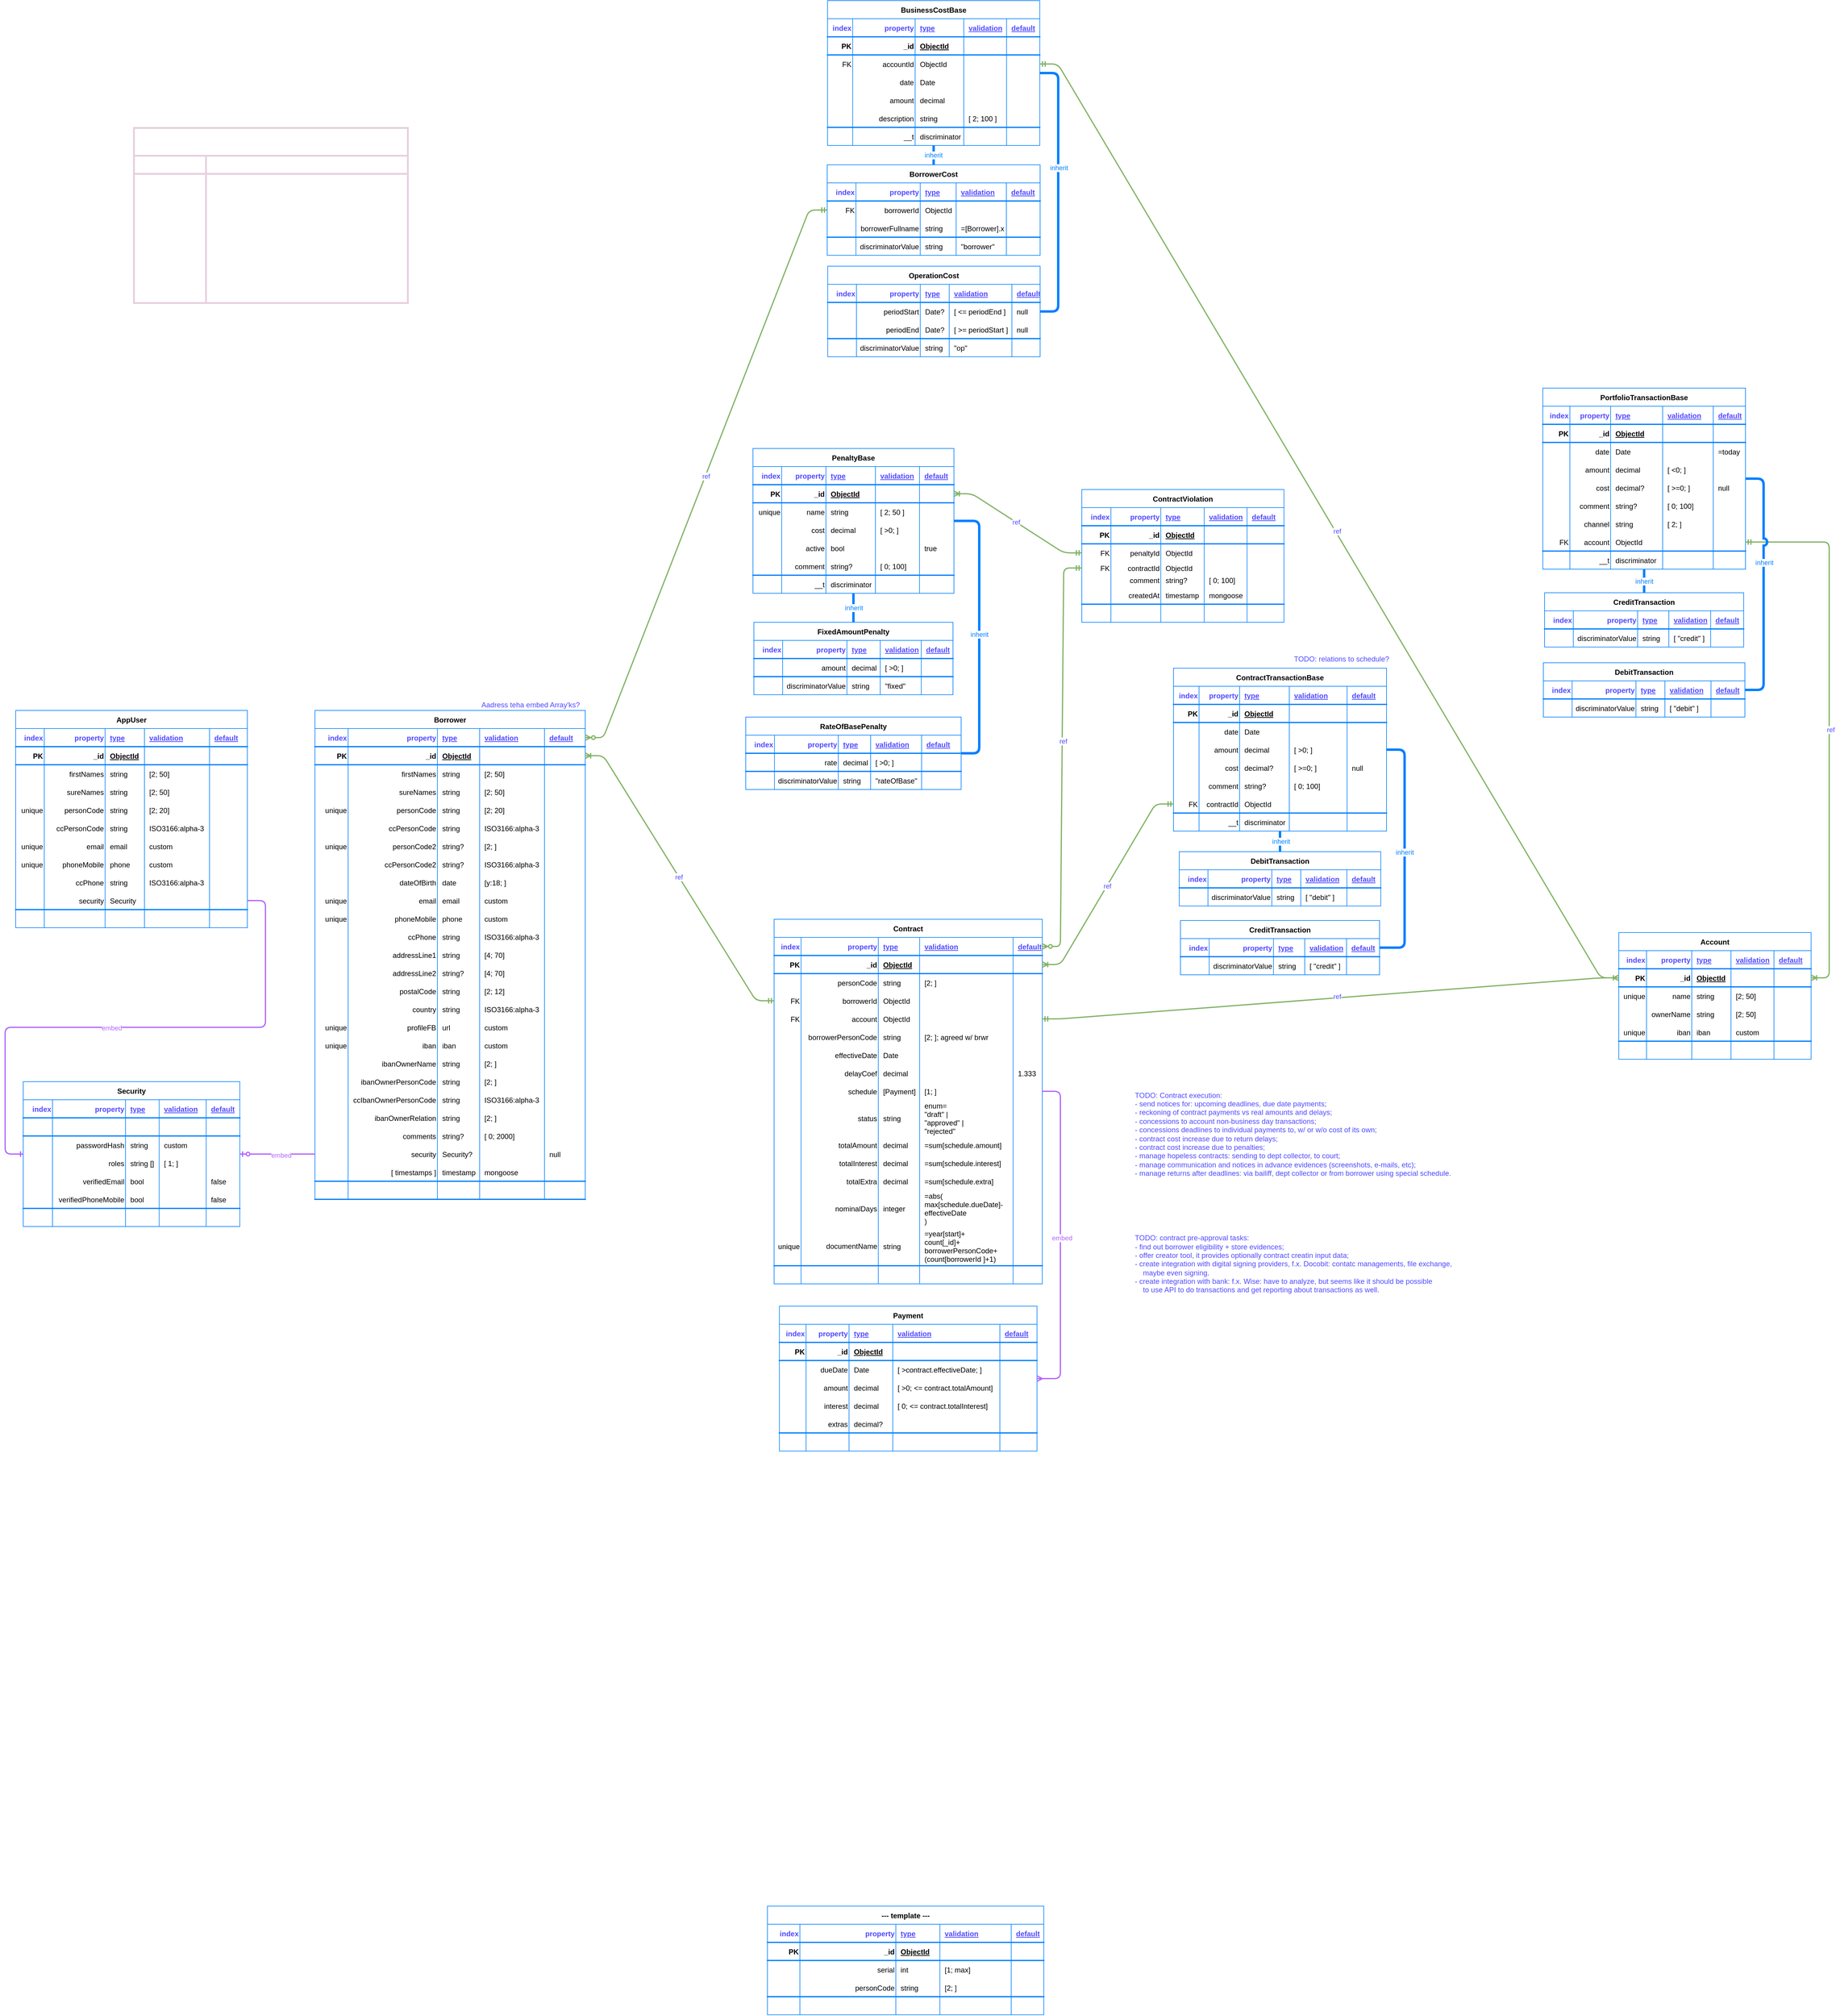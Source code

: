 <mxfile version="19.0.3" type="device"><diagram name="schema" id="e56a1550-8fbb-45ad-956c-1786394a9013"><mxGraphModel dx="2241" dy="2095" grid="0" gridSize="10" guides="1" tooltips="1" connect="1" arrows="1" fold="1" page="0" pageScale="1" pageWidth="1169" pageHeight="827" background="none" math="0" shadow="0"><root><mxCell id="0"/><mxCell id="1" parent="0"/><mxCell id="lKgLDHs0Hlff-UQaEltn-55" value="Borrower" style="shape=table;startSize=30;container=1;collapsible=1;childLayout=tableLayout;fixedRows=1;rowLines=0;fontStyle=1;align=center;resizeLast=1;strokeColor=#007FFF;strokeWidth=1;" parent="1" vertex="1"><mxGeometry x="-461" y="-33" width="448" height="810" as="geometry"/></mxCell><mxCell id="lKgLDHs0Hlff-UQaEltn-226" style="shape=tableRow;horizontal=0;startSize=0;swimlaneHead=0;swimlaneBody=0;fillColor=none;collapsible=0;dropTarget=0;points=[[0,0.5],[1,0.5]];portConstraint=eastwest;top=0;left=0;right=0;bottom=1;strokeColor=#007FFF;strokeWidth=2;" parent="lKgLDHs0Hlff-UQaEltn-55" vertex="1"><mxGeometry y="30" width="448" height="30" as="geometry"/></mxCell><mxCell id="lKgLDHs0Hlff-UQaEltn-227" value="index" style="shape=partialRectangle;connectable=0;fillColor=none;top=0;left=0;bottom=0;right=0;fontStyle=1;overflow=hidden;strokeColor=#007FFF;strokeWidth=2;align=right;spacingRight=0;spacing=2;fontColor=#504AFF;" parent="lKgLDHs0Hlff-UQaEltn-226" vertex="1"><mxGeometry width="54.957" height="30" as="geometry"><mxRectangle width="54.957" height="30" as="alternateBounds"/></mxGeometry></mxCell><mxCell id="lKgLDHs0Hlff-UQaEltn-228" value="property" style="shape=partialRectangle;connectable=0;fillColor=none;top=0;left=0;bottom=0;right=0;fontStyle=1;overflow=hidden;strokeColor=#007FFF;strokeWidth=2;align=right;spacingRight=0;spacing=2;fontColor=#504AFF;" parent="lKgLDHs0Hlff-UQaEltn-226" vertex="1"><mxGeometry x="54.957" width="147.981" height="30" as="geometry"><mxRectangle width="147.981" height="30" as="alternateBounds"/></mxGeometry></mxCell><mxCell id="lKgLDHs0Hlff-UQaEltn-229" value="type" style="shape=partialRectangle;connectable=0;fillColor=none;top=0;left=0;bottom=0;right=0;align=left;spacingLeft=6;fontStyle=5;overflow=hidden;strokeColor=#007FFF;strokeWidth=2;fontColor=#504AFF;" parent="lKgLDHs0Hlff-UQaEltn-226" vertex="1"><mxGeometry x="202.938" width="70" height="30" as="geometry"><mxRectangle width="70" height="30" as="alternateBounds"/></mxGeometry></mxCell><mxCell id="lKgLDHs0Hlff-UQaEltn-230" value="validation" style="shape=partialRectangle;connectable=0;fillColor=none;top=0;left=0;bottom=0;right=0;align=left;spacingLeft=6;fontStyle=5;overflow=hidden;strokeColor=#007FFF;strokeWidth=2;fontColor=#504AFF;" parent="lKgLDHs0Hlff-UQaEltn-226" vertex="1"><mxGeometry x="272.938" width="107.5" height="30" as="geometry"><mxRectangle width="107.5" height="30" as="alternateBounds"/></mxGeometry></mxCell><mxCell id="lKgLDHs0Hlff-UQaEltn-597" value="default" style="shape=partialRectangle;connectable=0;fillColor=none;top=0;left=0;bottom=0;right=0;align=left;spacingLeft=6;fontStyle=5;overflow=hidden;strokeColor=#007FFF;strokeWidth=2;fontColor=#504AFF;" parent="lKgLDHs0Hlff-UQaEltn-226" vertex="1"><mxGeometry x="380.438" width="67.562" height="30" as="geometry"><mxRectangle width="67.562" height="30" as="alternateBounds"/></mxGeometry></mxCell><mxCell id="lKgLDHs0Hlff-UQaEltn-56" value="" style="shape=tableRow;horizontal=0;startSize=0;swimlaneHead=0;swimlaneBody=0;fillColor=none;collapsible=0;dropTarget=0;points=[[0,0.5],[1,0.5]];portConstraint=eastwest;top=0;left=0;right=0;bottom=1;strokeColor=#007FFF;strokeWidth=2;" parent="lKgLDHs0Hlff-UQaEltn-55" vertex="1"><mxGeometry y="60" width="448" height="30" as="geometry"/></mxCell><mxCell id="lKgLDHs0Hlff-UQaEltn-203" value="PK" style="shape=partialRectangle;connectable=0;fillColor=none;top=0;left=0;bottom=0;right=0;fontStyle=1;overflow=hidden;strokeColor=#007FFF;strokeWidth=2;align=right;spacingRight=0;spacing=2;" parent="lKgLDHs0Hlff-UQaEltn-56" vertex="1"><mxGeometry width="54.957" height="30" as="geometry"><mxRectangle width="54.957" height="30" as="alternateBounds"/></mxGeometry></mxCell><mxCell id="lKgLDHs0Hlff-UQaEltn-57" value="_id" style="shape=partialRectangle;connectable=0;fillColor=none;top=0;left=0;bottom=0;right=0;fontStyle=1;overflow=hidden;strokeColor=#007FFF;strokeWidth=2;align=right;spacingRight=0;spacing=2;" parent="lKgLDHs0Hlff-UQaEltn-56" vertex="1"><mxGeometry x="54.957" width="147.981" height="30" as="geometry"><mxRectangle width="147.981" height="30" as="alternateBounds"/></mxGeometry></mxCell><mxCell id="lKgLDHs0Hlff-UQaEltn-58" value="ObjectId" style="shape=partialRectangle;connectable=0;fillColor=none;top=0;left=0;bottom=0;right=0;align=left;spacingLeft=6;fontStyle=5;overflow=hidden;strokeColor=#007FFF;strokeWidth=2;" parent="lKgLDHs0Hlff-UQaEltn-56" vertex="1"><mxGeometry x="202.938" width="70" height="30" as="geometry"><mxRectangle width="70" height="30" as="alternateBounds"/></mxGeometry></mxCell><mxCell id="lKgLDHs0Hlff-UQaEltn-176" style="shape=partialRectangle;connectable=0;fillColor=none;top=0;left=0;bottom=0;right=0;align=left;spacingLeft=6;fontStyle=5;overflow=hidden;strokeColor=#007FFF;strokeWidth=2;" parent="lKgLDHs0Hlff-UQaEltn-56" vertex="1"><mxGeometry x="272.938" width="107.5" height="30" as="geometry"><mxRectangle width="107.5" height="30" as="alternateBounds"/></mxGeometry></mxCell><mxCell id="lKgLDHs0Hlff-UQaEltn-598" style="shape=partialRectangle;connectable=0;fillColor=none;top=0;left=0;bottom=0;right=0;align=left;spacingLeft=6;fontStyle=5;overflow=hidden;strokeColor=#007FFF;strokeWidth=2;" parent="lKgLDHs0Hlff-UQaEltn-56" vertex="1"><mxGeometry x="380.438" width="67.562" height="30" as="geometry"><mxRectangle width="67.562" height="30" as="alternateBounds"/></mxGeometry></mxCell><mxCell id="lKgLDHs0Hlff-UQaEltn-71" value="" style="shape=tableRow;horizontal=0;startSize=0;swimlaneHead=0;swimlaneBody=0;fillColor=none;collapsible=0;dropTarget=0;points=[[0,0.5],[1,0.5]];portConstraint=eastwest;top=0;left=0;right=0;bottom=0;strokeColor=#007FFF;strokeWidth=2;" parent="lKgLDHs0Hlff-UQaEltn-55" vertex="1"><mxGeometry y="90" width="448" height="30" as="geometry"/></mxCell><mxCell id="lKgLDHs0Hlff-UQaEltn-209" value="" style="shape=partialRectangle;connectable=0;fillColor=none;top=0;left=0;bottom=0;right=0;editable=1;overflow=hidden;strokeColor=#007FFF;strokeWidth=2;align=right;" parent="lKgLDHs0Hlff-UQaEltn-71" vertex="1"><mxGeometry width="54.957" height="30" as="geometry"><mxRectangle width="54.957" height="30" as="alternateBounds"/></mxGeometry></mxCell><mxCell id="lKgLDHs0Hlff-UQaEltn-72" value="firstNames" style="shape=partialRectangle;connectable=0;fillColor=none;top=0;left=0;bottom=0;right=0;editable=1;overflow=hidden;strokeColor=#007FFF;strokeWidth=2;align=right;" parent="lKgLDHs0Hlff-UQaEltn-71" vertex="1"><mxGeometry x="54.957" width="147.981" height="30" as="geometry"><mxRectangle width="147.981" height="30" as="alternateBounds"/></mxGeometry></mxCell><mxCell id="lKgLDHs0Hlff-UQaEltn-73" value="string" style="shape=partialRectangle;connectable=0;fillColor=none;top=0;left=0;bottom=0;right=0;align=left;spacingLeft=6;overflow=hidden;strokeColor=#007FFF;strokeWidth=2;" parent="lKgLDHs0Hlff-UQaEltn-71" vertex="1"><mxGeometry x="202.938" width="70" height="30" as="geometry"><mxRectangle width="70" height="30" as="alternateBounds"/></mxGeometry></mxCell><mxCell id="lKgLDHs0Hlff-UQaEltn-182" value="[2; 50]" style="shape=partialRectangle;connectable=0;fillColor=none;top=0;left=0;bottom=0;right=0;align=left;spacingLeft=6;overflow=hidden;strokeColor=#007FFF;strokeWidth=2;" parent="lKgLDHs0Hlff-UQaEltn-71" vertex="1"><mxGeometry x="272.938" width="107.5" height="30" as="geometry"><mxRectangle width="107.5" height="30" as="alternateBounds"/></mxGeometry></mxCell><mxCell id="lKgLDHs0Hlff-UQaEltn-604" style="shape=partialRectangle;connectable=0;fillColor=none;top=0;left=0;bottom=0;right=0;align=left;spacingLeft=6;overflow=hidden;strokeColor=#007FFF;strokeWidth=2;" parent="lKgLDHs0Hlff-UQaEltn-71" vertex="1"><mxGeometry x="380.438" width="67.562" height="30" as="geometry"><mxRectangle width="67.562" height="30" as="alternateBounds"/></mxGeometry></mxCell><mxCell id="lKgLDHs0Hlff-UQaEltn-75" value="" style="shape=tableRow;horizontal=0;startSize=0;swimlaneHead=0;swimlaneBody=0;fillColor=none;collapsible=0;dropTarget=0;points=[[0,0.5],[1,0.5]];portConstraint=eastwest;top=0;left=0;right=0;bottom=0;strokeColor=#007FFF;strokeWidth=2;" parent="lKgLDHs0Hlff-UQaEltn-55" vertex="1"><mxGeometry y="120" width="448" height="30" as="geometry"/></mxCell><mxCell id="lKgLDHs0Hlff-UQaEltn-210" value="" style="shape=partialRectangle;connectable=0;fillColor=none;top=0;left=0;bottom=0;right=0;editable=1;overflow=hidden;strokeColor=#007FFF;strokeWidth=2;align=right;" parent="lKgLDHs0Hlff-UQaEltn-75" vertex="1"><mxGeometry width="54.957" height="30" as="geometry"><mxRectangle width="54.957" height="30" as="alternateBounds"/></mxGeometry></mxCell><mxCell id="lKgLDHs0Hlff-UQaEltn-76" value="sureNames" style="shape=partialRectangle;connectable=0;fillColor=none;top=0;left=0;bottom=0;right=0;editable=1;overflow=hidden;strokeColor=#007FFF;strokeWidth=2;align=right;" parent="lKgLDHs0Hlff-UQaEltn-75" vertex="1"><mxGeometry x="54.957" width="147.981" height="30" as="geometry"><mxRectangle width="147.981" height="30" as="alternateBounds"/></mxGeometry></mxCell><mxCell id="lKgLDHs0Hlff-UQaEltn-77" value="string" style="shape=partialRectangle;connectable=0;fillColor=none;top=0;left=0;bottom=0;right=0;align=left;spacingLeft=6;overflow=hidden;strokeColor=#007FFF;strokeWidth=2;" parent="lKgLDHs0Hlff-UQaEltn-75" vertex="1"><mxGeometry x="202.938" width="70" height="30" as="geometry"><mxRectangle width="70" height="30" as="alternateBounds"/></mxGeometry></mxCell><mxCell id="lKgLDHs0Hlff-UQaEltn-183" value="[2; 50]" style="shape=partialRectangle;connectable=0;fillColor=none;top=0;left=0;bottom=0;right=0;align=left;spacingLeft=6;overflow=hidden;strokeColor=#007FFF;strokeWidth=2;" parent="lKgLDHs0Hlff-UQaEltn-75" vertex="1"><mxGeometry x="272.938" width="107.5" height="30" as="geometry"><mxRectangle width="107.5" height="30" as="alternateBounds"/></mxGeometry></mxCell><mxCell id="lKgLDHs0Hlff-UQaEltn-605" style="shape=partialRectangle;connectable=0;fillColor=none;top=0;left=0;bottom=0;right=0;align=left;spacingLeft=6;overflow=hidden;strokeColor=#007FFF;strokeWidth=2;" parent="lKgLDHs0Hlff-UQaEltn-75" vertex="1"><mxGeometry x="380.438" width="67.562" height="30" as="geometry"><mxRectangle width="67.562" height="30" as="alternateBounds"/></mxGeometry></mxCell><mxCell id="lKgLDHs0Hlff-UQaEltn-62" value="" style="shape=tableRow;horizontal=0;startSize=0;swimlaneHead=0;swimlaneBody=0;fillColor=none;collapsible=0;dropTarget=0;points=[[0,0.5],[1,0.5]];portConstraint=eastwest;top=0;left=0;right=0;bottom=0;strokeColor=#007FFF;strokeWidth=2;" parent="lKgLDHs0Hlff-UQaEltn-55" vertex="1"><mxGeometry y="150" width="448" height="30" as="geometry"/></mxCell><mxCell id="lKgLDHs0Hlff-UQaEltn-205" value="unique" style="shape=partialRectangle;connectable=0;fillColor=none;top=0;left=0;bottom=0;right=0;editable=1;overflow=hidden;strokeColor=#007FFF;strokeWidth=2;align=right;" parent="lKgLDHs0Hlff-UQaEltn-62" vertex="1"><mxGeometry width="54.957" height="30" as="geometry"><mxRectangle width="54.957" height="30" as="alternateBounds"/></mxGeometry></mxCell><mxCell id="lKgLDHs0Hlff-UQaEltn-63" value="personCode" style="shape=partialRectangle;connectable=0;fillColor=none;top=0;left=0;bottom=0;right=0;editable=1;overflow=hidden;strokeColor=#007FFF;strokeWidth=2;align=right;" parent="lKgLDHs0Hlff-UQaEltn-62" vertex="1"><mxGeometry x="54.957" width="147.981" height="30" as="geometry"><mxRectangle width="147.981" height="30" as="alternateBounds"/></mxGeometry></mxCell><mxCell id="lKgLDHs0Hlff-UQaEltn-64" value="string" style="shape=partialRectangle;connectable=0;fillColor=none;top=0;left=0;bottom=0;right=0;align=left;spacingLeft=6;overflow=hidden;strokeColor=#007FFF;strokeWidth=2;" parent="lKgLDHs0Hlff-UQaEltn-62" vertex="1"><mxGeometry x="202.938" width="70" height="30" as="geometry"><mxRectangle width="70" height="30" as="alternateBounds"/></mxGeometry></mxCell><mxCell id="lKgLDHs0Hlff-UQaEltn-178" value="[2; 20]" style="shape=partialRectangle;connectable=0;fillColor=none;top=0;left=0;bottom=0;right=0;align=left;spacingLeft=6;overflow=hidden;strokeColor=#007FFF;strokeWidth=2;" parent="lKgLDHs0Hlff-UQaEltn-62" vertex="1"><mxGeometry x="272.938" width="107.5" height="30" as="geometry"><mxRectangle width="107.5" height="30" as="alternateBounds"/></mxGeometry></mxCell><mxCell id="lKgLDHs0Hlff-UQaEltn-600" style="shape=partialRectangle;connectable=0;fillColor=none;top=0;left=0;bottom=0;right=0;align=left;spacingLeft=6;overflow=hidden;strokeColor=#007FFF;strokeWidth=2;" parent="lKgLDHs0Hlff-UQaEltn-62" vertex="1"><mxGeometry x="380.438" width="67.562" height="30" as="geometry"><mxRectangle width="67.562" height="30" as="alternateBounds"/></mxGeometry></mxCell><mxCell id="lKgLDHs0Hlff-UQaEltn-167" style="shape=tableRow;horizontal=0;startSize=0;swimlaneHead=0;swimlaneBody=0;fillColor=none;collapsible=0;dropTarget=0;points=[[0,0.5],[1,0.5]];portConstraint=eastwest;top=0;left=0;right=0;bottom=0;strokeColor=#007FFF;strokeWidth=2;" parent="lKgLDHs0Hlff-UQaEltn-55" vertex="1"><mxGeometry y="180" width="448" height="30" as="geometry"/></mxCell><mxCell id="lKgLDHs0Hlff-UQaEltn-204" value="" style="shape=partialRectangle;connectable=0;fillColor=none;top=0;left=0;bottom=0;right=0;editable=1;overflow=hidden;strokeColor=#007FFF;strokeWidth=2;align=right;" parent="lKgLDHs0Hlff-UQaEltn-167" vertex="1"><mxGeometry width="54.957" height="30" as="geometry"><mxRectangle width="54.957" height="30" as="alternateBounds"/></mxGeometry></mxCell><mxCell id="lKgLDHs0Hlff-UQaEltn-168" value="ccPersonCode" style="shape=partialRectangle;connectable=0;fillColor=none;top=0;left=0;bottom=0;right=0;editable=1;overflow=hidden;strokeColor=#007FFF;strokeWidth=2;align=right;" parent="lKgLDHs0Hlff-UQaEltn-167" vertex="1"><mxGeometry x="54.957" width="147.981" height="30" as="geometry"><mxRectangle width="147.981" height="30" as="alternateBounds"/></mxGeometry></mxCell><mxCell id="lKgLDHs0Hlff-UQaEltn-169" value="string" style="shape=partialRectangle;connectable=0;fillColor=none;top=0;left=0;bottom=0;right=0;align=left;spacingLeft=6;overflow=hidden;strokeColor=#007FFF;strokeWidth=2;" parent="lKgLDHs0Hlff-UQaEltn-167" vertex="1"><mxGeometry x="202.938" width="70" height="30" as="geometry"><mxRectangle width="70" height="30" as="alternateBounds"/></mxGeometry></mxCell><mxCell id="lKgLDHs0Hlff-UQaEltn-177" value="ISO3166:alpha-3" style="shape=partialRectangle;connectable=0;fillColor=none;top=0;left=0;bottom=0;right=0;align=left;spacingLeft=6;overflow=hidden;strokeColor=#007FFF;strokeWidth=2;" parent="lKgLDHs0Hlff-UQaEltn-167" vertex="1"><mxGeometry x="272.938" width="107.5" height="30" as="geometry"><mxRectangle width="107.5" height="30" as="alternateBounds"/></mxGeometry></mxCell><mxCell id="lKgLDHs0Hlff-UQaEltn-599" style="shape=partialRectangle;connectable=0;fillColor=none;top=0;left=0;bottom=0;right=0;align=left;spacingLeft=6;overflow=hidden;strokeColor=#007FFF;strokeWidth=2;" parent="lKgLDHs0Hlff-UQaEltn-167" vertex="1"><mxGeometry x="380.438" width="67.562" height="30" as="geometry"><mxRectangle width="67.562" height="30" as="alternateBounds"/></mxGeometry></mxCell><mxCell id="lKgLDHs0Hlff-UQaEltn-173" style="shape=tableRow;horizontal=0;startSize=0;swimlaneHead=0;swimlaneBody=0;fillColor=none;collapsible=0;dropTarget=0;points=[[0,0.5],[1,0.5]];portConstraint=eastwest;top=0;left=0;right=0;bottom=0;strokeColor=#007FFF;strokeWidth=2;" parent="lKgLDHs0Hlff-UQaEltn-55" vertex="1"><mxGeometry y="210" width="448" height="30" as="geometry"/></mxCell><mxCell id="lKgLDHs0Hlff-UQaEltn-207" value="unique" style="shape=partialRectangle;connectable=0;fillColor=none;top=0;left=0;bottom=0;right=0;editable=1;overflow=hidden;strokeColor=#007FFF;strokeWidth=2;align=right;" parent="lKgLDHs0Hlff-UQaEltn-173" vertex="1"><mxGeometry width="54.957" height="30" as="geometry"><mxRectangle width="54.957" height="30" as="alternateBounds"/></mxGeometry></mxCell><mxCell id="lKgLDHs0Hlff-UQaEltn-174" value="personCode2" style="shape=partialRectangle;connectable=0;fillColor=none;top=0;left=0;bottom=0;right=0;editable=1;overflow=hidden;strokeColor=#007FFF;strokeWidth=2;align=right;" parent="lKgLDHs0Hlff-UQaEltn-173" vertex="1"><mxGeometry x="54.957" width="147.981" height="30" as="geometry"><mxRectangle width="147.981" height="30" as="alternateBounds"/></mxGeometry></mxCell><mxCell id="lKgLDHs0Hlff-UQaEltn-175" value="string?" style="shape=partialRectangle;connectable=0;fillColor=none;top=0;left=0;bottom=0;right=0;align=left;spacingLeft=6;overflow=hidden;strokeColor=#007FFF;strokeWidth=2;" parent="lKgLDHs0Hlff-UQaEltn-173" vertex="1"><mxGeometry x="202.938" width="70" height="30" as="geometry"><mxRectangle width="70" height="30" as="alternateBounds"/></mxGeometry></mxCell><mxCell id="lKgLDHs0Hlff-UQaEltn-180" value="[2; ]" style="shape=partialRectangle;connectable=0;fillColor=none;top=0;left=0;bottom=0;right=0;align=left;spacingLeft=6;overflow=hidden;strokeColor=#007FFF;strokeWidth=2;" parent="lKgLDHs0Hlff-UQaEltn-173" vertex="1"><mxGeometry x="272.938" width="107.5" height="30" as="geometry"><mxRectangle width="107.5" height="30" as="alternateBounds"/></mxGeometry></mxCell><mxCell id="lKgLDHs0Hlff-UQaEltn-602" style="shape=partialRectangle;connectable=0;fillColor=none;top=0;left=0;bottom=0;right=0;align=left;spacingLeft=6;overflow=hidden;strokeColor=#007FFF;strokeWidth=2;" parent="lKgLDHs0Hlff-UQaEltn-173" vertex="1"><mxGeometry x="380.438" width="67.562" height="30" as="geometry"><mxRectangle width="67.562" height="30" as="alternateBounds"/></mxGeometry></mxCell><mxCell id="lKgLDHs0Hlff-UQaEltn-170" style="shape=tableRow;horizontal=0;startSize=0;swimlaneHead=0;swimlaneBody=0;fillColor=none;collapsible=0;dropTarget=0;points=[[0,0.5],[1,0.5]];portConstraint=eastwest;top=0;left=0;right=0;bottom=0;strokeColor=#007FFF;strokeWidth=2;" parent="lKgLDHs0Hlff-UQaEltn-55" vertex="1"><mxGeometry y="240" width="448" height="30" as="geometry"/></mxCell><mxCell id="lKgLDHs0Hlff-UQaEltn-206" style="shape=partialRectangle;connectable=0;fillColor=none;top=0;left=0;bottom=0;right=0;editable=1;overflow=hidden;strokeColor=#007FFF;strokeWidth=2;align=right;" parent="lKgLDHs0Hlff-UQaEltn-170" vertex="1"><mxGeometry width="54.957" height="30" as="geometry"><mxRectangle width="54.957" height="30" as="alternateBounds"/></mxGeometry></mxCell><mxCell id="lKgLDHs0Hlff-UQaEltn-171" value="ccPersonCode2" style="shape=partialRectangle;connectable=0;fillColor=none;top=0;left=0;bottom=0;right=0;editable=1;overflow=hidden;strokeColor=#007FFF;strokeWidth=2;align=right;" parent="lKgLDHs0Hlff-UQaEltn-170" vertex="1"><mxGeometry x="54.957" width="147.981" height="30" as="geometry"><mxRectangle width="147.981" height="30" as="alternateBounds"/></mxGeometry></mxCell><mxCell id="lKgLDHs0Hlff-UQaEltn-172" value="string?" style="shape=partialRectangle;connectable=0;fillColor=none;top=0;left=0;bottom=0;right=0;align=left;spacingLeft=6;overflow=hidden;strokeColor=#007FFF;strokeWidth=2;" parent="lKgLDHs0Hlff-UQaEltn-170" vertex="1"><mxGeometry x="202.938" width="70" height="30" as="geometry"><mxRectangle width="70" height="30" as="alternateBounds"/></mxGeometry></mxCell><mxCell id="lKgLDHs0Hlff-UQaEltn-179" value="ISO3166:alpha-3" style="shape=partialRectangle;connectable=0;fillColor=none;top=0;left=0;bottom=0;right=0;align=left;spacingLeft=6;overflow=hidden;strokeColor=#007FFF;strokeWidth=2;" parent="lKgLDHs0Hlff-UQaEltn-170" vertex="1"><mxGeometry x="272.938" width="107.5" height="30" as="geometry"><mxRectangle width="107.5" height="30" as="alternateBounds"/></mxGeometry></mxCell><mxCell id="lKgLDHs0Hlff-UQaEltn-601" style="shape=partialRectangle;connectable=0;fillColor=none;top=0;left=0;bottom=0;right=0;align=left;spacingLeft=6;overflow=hidden;strokeColor=#007FFF;strokeWidth=2;" parent="lKgLDHs0Hlff-UQaEltn-170" vertex="1"><mxGeometry x="380.438" width="67.562" height="30" as="geometry"><mxRectangle width="67.562" height="30" as="alternateBounds"/></mxGeometry></mxCell><mxCell id="lKgLDHs0Hlff-UQaEltn-65" value="" style="shape=tableRow;horizontal=0;startSize=0;swimlaneHead=0;swimlaneBody=0;fillColor=none;collapsible=0;dropTarget=0;points=[[0,0.5],[1,0.5]];portConstraint=eastwest;top=0;left=0;right=0;bottom=0;strokeColor=#007FFF;strokeWidth=2;" parent="lKgLDHs0Hlff-UQaEltn-55" vertex="1"><mxGeometry y="270" width="448" height="30" as="geometry"/></mxCell><mxCell id="lKgLDHs0Hlff-UQaEltn-208" style="shape=partialRectangle;connectable=0;fillColor=none;top=0;left=0;bottom=0;right=0;editable=1;overflow=hidden;strokeColor=#007FFF;strokeWidth=2;align=right;" parent="lKgLDHs0Hlff-UQaEltn-65" vertex="1"><mxGeometry width="54.957" height="30" as="geometry"><mxRectangle width="54.957" height="30" as="alternateBounds"/></mxGeometry></mxCell><mxCell id="lKgLDHs0Hlff-UQaEltn-66" value="dateOfBirth" style="shape=partialRectangle;connectable=0;fillColor=none;top=0;left=0;bottom=0;right=0;editable=1;overflow=hidden;strokeColor=#007FFF;strokeWidth=2;align=right;" parent="lKgLDHs0Hlff-UQaEltn-65" vertex="1"><mxGeometry x="54.957" width="147.981" height="30" as="geometry"><mxRectangle width="147.981" height="30" as="alternateBounds"/></mxGeometry></mxCell><mxCell id="lKgLDHs0Hlff-UQaEltn-67" value="date" style="shape=partialRectangle;connectable=0;fillColor=none;top=0;left=0;bottom=0;right=0;align=left;spacingLeft=6;overflow=hidden;strokeColor=#007FFF;strokeWidth=2;" parent="lKgLDHs0Hlff-UQaEltn-65" vertex="1"><mxGeometry x="202.938" width="70" height="30" as="geometry"><mxRectangle width="70" height="30" as="alternateBounds"/></mxGeometry></mxCell><mxCell id="lKgLDHs0Hlff-UQaEltn-181" value="[y:18; ]" style="shape=partialRectangle;connectable=0;fillColor=none;top=0;left=0;bottom=0;right=0;align=left;spacingLeft=6;overflow=hidden;strokeColor=#007FFF;strokeWidth=2;" parent="lKgLDHs0Hlff-UQaEltn-65" vertex="1"><mxGeometry x="272.938" width="107.5" height="30" as="geometry"><mxRectangle width="107.5" height="30" as="alternateBounds"/></mxGeometry></mxCell><mxCell id="lKgLDHs0Hlff-UQaEltn-603" style="shape=partialRectangle;connectable=0;fillColor=none;top=0;left=0;bottom=0;right=0;align=left;spacingLeft=6;overflow=hidden;strokeColor=#007FFF;strokeWidth=2;" parent="lKgLDHs0Hlff-UQaEltn-65" vertex="1"><mxGeometry x="380.438" width="67.562" height="30" as="geometry"><mxRectangle width="67.562" height="30" as="alternateBounds"/></mxGeometry></mxCell><mxCell id="lKgLDHs0Hlff-UQaEltn-111" value="" style="shape=tableRow;horizontal=0;startSize=0;swimlaneHead=0;swimlaneBody=0;fillColor=none;collapsible=0;dropTarget=0;points=[[0,0.5],[1,0.5]];portConstraint=eastwest;top=0;left=0;right=0;bottom=0;strokeColor=#007FFF;strokeWidth=2;" parent="lKgLDHs0Hlff-UQaEltn-55" vertex="1"><mxGeometry y="300" width="448" height="30" as="geometry"/></mxCell><mxCell id="lKgLDHs0Hlff-UQaEltn-215" value="unique" style="shape=partialRectangle;connectable=0;fillColor=none;top=0;left=0;bottom=0;right=0;editable=1;overflow=hidden;strokeColor=#007FFF;strokeWidth=2;align=right;" parent="lKgLDHs0Hlff-UQaEltn-111" vertex="1"><mxGeometry width="54.957" height="30" as="geometry"><mxRectangle width="54.957" height="30" as="alternateBounds"/></mxGeometry></mxCell><mxCell id="lKgLDHs0Hlff-UQaEltn-112" value="email" style="shape=partialRectangle;connectable=0;fillColor=none;top=0;left=0;bottom=0;right=0;editable=1;overflow=hidden;strokeColor=#007FFF;strokeWidth=2;align=right;" parent="lKgLDHs0Hlff-UQaEltn-111" vertex="1"><mxGeometry x="54.957" width="147.981" height="30" as="geometry"><mxRectangle width="147.981" height="30" as="alternateBounds"/></mxGeometry></mxCell><mxCell id="lKgLDHs0Hlff-UQaEltn-113" value="email" style="shape=partialRectangle;connectable=0;fillColor=none;top=0;left=0;bottom=0;right=0;align=left;spacingLeft=6;overflow=hidden;strokeColor=#007FFF;strokeWidth=2;" parent="lKgLDHs0Hlff-UQaEltn-111" vertex="1"><mxGeometry x="202.938" width="70" height="30" as="geometry"><mxRectangle width="70" height="30" as="alternateBounds"/></mxGeometry></mxCell><mxCell id="lKgLDHs0Hlff-UQaEltn-188" value="custom" style="shape=partialRectangle;connectable=0;fillColor=none;top=0;left=0;bottom=0;right=0;align=left;spacingLeft=6;overflow=hidden;strokeColor=#007FFF;strokeWidth=2;" parent="lKgLDHs0Hlff-UQaEltn-111" vertex="1"><mxGeometry x="272.938" width="107.5" height="30" as="geometry"><mxRectangle width="107.5" height="30" as="alternateBounds"/></mxGeometry></mxCell><mxCell id="lKgLDHs0Hlff-UQaEltn-610" style="shape=partialRectangle;connectable=0;fillColor=none;top=0;left=0;bottom=0;right=0;align=left;spacingLeft=6;overflow=hidden;strokeColor=#007FFF;strokeWidth=2;" parent="lKgLDHs0Hlff-UQaEltn-111" vertex="1"><mxGeometry x="380.438" width="67.562" height="30" as="geometry"><mxRectangle width="67.562" height="30" as="alternateBounds"/></mxGeometry></mxCell><mxCell id="lKgLDHs0Hlff-UQaEltn-59" value="" style="shape=tableRow;horizontal=0;startSize=0;swimlaneHead=0;swimlaneBody=0;fillColor=none;collapsible=0;dropTarget=0;points=[[0,0.5],[1,0.5]];portConstraint=eastwest;top=0;left=0;right=0;bottom=0;strokeColor=#007FFF;strokeWidth=2;" parent="lKgLDHs0Hlff-UQaEltn-55" vertex="1"><mxGeometry y="330" width="448" height="30" as="geometry"/></mxCell><mxCell id="lKgLDHs0Hlff-UQaEltn-216" value="unique" style="shape=partialRectangle;connectable=0;fillColor=none;top=0;left=0;bottom=0;right=0;editable=1;overflow=hidden;strokeColor=#007FFF;strokeWidth=2;align=right;" parent="lKgLDHs0Hlff-UQaEltn-59" vertex="1"><mxGeometry width="54.957" height="30" as="geometry"><mxRectangle width="54.957" height="30" as="alternateBounds"/></mxGeometry></mxCell><mxCell id="lKgLDHs0Hlff-UQaEltn-60" value="phoneMobile" style="shape=partialRectangle;connectable=0;fillColor=none;top=0;left=0;bottom=0;right=0;editable=1;overflow=hidden;strokeColor=#007FFF;strokeWidth=2;align=right;" parent="lKgLDHs0Hlff-UQaEltn-59" vertex="1"><mxGeometry x="54.957" width="147.981" height="30" as="geometry"><mxRectangle width="147.981" height="30" as="alternateBounds"/></mxGeometry></mxCell><mxCell id="lKgLDHs0Hlff-UQaEltn-61" value="phone" style="shape=partialRectangle;connectable=0;fillColor=none;top=0;left=0;bottom=0;right=0;align=left;spacingLeft=6;overflow=hidden;strokeColor=#007FFF;strokeWidth=2;" parent="lKgLDHs0Hlff-UQaEltn-59" vertex="1"><mxGeometry x="202.938" width="70" height="30" as="geometry"><mxRectangle width="70" height="30" as="alternateBounds"/></mxGeometry></mxCell><mxCell id="lKgLDHs0Hlff-UQaEltn-189" value="custom" style="shape=partialRectangle;connectable=0;fillColor=none;top=0;left=0;bottom=0;right=0;align=left;spacingLeft=6;overflow=hidden;strokeColor=#007FFF;strokeWidth=2;" parent="lKgLDHs0Hlff-UQaEltn-59" vertex="1"><mxGeometry x="272.938" width="107.5" height="30" as="geometry"><mxRectangle width="107.5" height="30" as="alternateBounds"/></mxGeometry></mxCell><mxCell id="lKgLDHs0Hlff-UQaEltn-611" style="shape=partialRectangle;connectable=0;fillColor=none;top=0;left=0;bottom=0;right=0;align=left;spacingLeft=6;overflow=hidden;strokeColor=#007FFF;strokeWidth=2;" parent="lKgLDHs0Hlff-UQaEltn-59" vertex="1"><mxGeometry x="380.438" width="67.562" height="30" as="geometry"><mxRectangle width="67.562" height="30" as="alternateBounds"/></mxGeometry></mxCell><mxCell id="lKgLDHs0Hlff-UQaEltn-115" value="" style="shape=tableRow;horizontal=0;startSize=0;swimlaneHead=0;swimlaneBody=0;fillColor=none;collapsible=0;dropTarget=0;points=[[0,0.5],[1,0.5]];portConstraint=eastwest;top=0;left=0;right=0;bottom=0;strokeColor=#007FFF;strokeWidth=2;" parent="lKgLDHs0Hlff-UQaEltn-55" vertex="1"><mxGeometry y="360" width="448" height="30" as="geometry"/></mxCell><mxCell id="lKgLDHs0Hlff-UQaEltn-217" style="shape=partialRectangle;connectable=0;fillColor=none;top=0;left=0;bottom=0;right=0;editable=1;overflow=hidden;strokeColor=#007FFF;strokeWidth=2;align=right;" parent="lKgLDHs0Hlff-UQaEltn-115" vertex="1"><mxGeometry width="54.957" height="30" as="geometry"><mxRectangle width="54.957" height="30" as="alternateBounds"/></mxGeometry></mxCell><mxCell id="lKgLDHs0Hlff-UQaEltn-116" value="ccPhone" style="shape=partialRectangle;connectable=0;fillColor=none;top=0;left=0;bottom=0;right=0;editable=1;overflow=hidden;strokeColor=#007FFF;strokeWidth=2;align=right;" parent="lKgLDHs0Hlff-UQaEltn-115" vertex="1"><mxGeometry x="54.957" width="147.981" height="30" as="geometry"><mxRectangle width="147.981" height="30" as="alternateBounds"/></mxGeometry></mxCell><mxCell id="lKgLDHs0Hlff-UQaEltn-117" value="string" style="shape=partialRectangle;connectable=0;fillColor=none;top=0;left=0;bottom=0;right=0;align=left;spacingLeft=6;overflow=hidden;strokeColor=#007FFF;strokeWidth=2;" parent="lKgLDHs0Hlff-UQaEltn-115" vertex="1"><mxGeometry x="202.938" width="70" height="30" as="geometry"><mxRectangle width="70" height="30" as="alternateBounds"/></mxGeometry></mxCell><mxCell id="lKgLDHs0Hlff-UQaEltn-190" value="ISO3166:alpha-3" style="shape=partialRectangle;connectable=0;fillColor=none;top=0;left=0;bottom=0;right=0;align=left;spacingLeft=6;overflow=hidden;strokeColor=#007FFF;strokeWidth=2;" parent="lKgLDHs0Hlff-UQaEltn-115" vertex="1"><mxGeometry x="272.938" width="107.5" height="30" as="geometry"><mxRectangle width="107.5" height="30" as="alternateBounds"/></mxGeometry></mxCell><mxCell id="lKgLDHs0Hlff-UQaEltn-612" style="shape=partialRectangle;connectable=0;fillColor=none;top=0;left=0;bottom=0;right=0;align=left;spacingLeft=6;overflow=hidden;strokeColor=#007FFF;strokeWidth=2;" parent="lKgLDHs0Hlff-UQaEltn-115" vertex="1"><mxGeometry x="380.438" width="67.562" height="30" as="geometry"><mxRectangle width="67.562" height="30" as="alternateBounds"/></mxGeometry></mxCell><mxCell id="lKgLDHs0Hlff-UQaEltn-79" value="" style="shape=tableRow;horizontal=0;startSize=0;swimlaneHead=0;swimlaneBody=0;fillColor=none;collapsible=0;dropTarget=0;points=[[0,0.5],[1,0.5]];portConstraint=eastwest;top=0;left=0;right=0;bottom=0;strokeColor=#007FFF;strokeWidth=2;" parent="lKgLDHs0Hlff-UQaEltn-55" vertex="1"><mxGeometry y="390" width="448" height="30" as="geometry"/></mxCell><mxCell id="lKgLDHs0Hlff-UQaEltn-211" style="shape=partialRectangle;connectable=0;fillColor=none;top=0;left=0;bottom=0;right=0;editable=1;overflow=hidden;strokeColor=#007FFF;strokeWidth=2;align=right;" parent="lKgLDHs0Hlff-UQaEltn-79" vertex="1"><mxGeometry width="54.957" height="30" as="geometry"><mxRectangle width="54.957" height="30" as="alternateBounds"/></mxGeometry></mxCell><mxCell id="lKgLDHs0Hlff-UQaEltn-80" value="addressLine1" style="shape=partialRectangle;connectable=0;fillColor=none;top=0;left=0;bottom=0;right=0;editable=1;overflow=hidden;strokeColor=#007FFF;strokeWidth=2;align=right;" parent="lKgLDHs0Hlff-UQaEltn-79" vertex="1"><mxGeometry x="54.957" width="147.981" height="30" as="geometry"><mxRectangle width="147.981" height="30" as="alternateBounds"/></mxGeometry></mxCell><mxCell id="lKgLDHs0Hlff-UQaEltn-81" value="string" style="shape=partialRectangle;connectable=0;fillColor=none;top=0;left=0;bottom=0;right=0;align=left;spacingLeft=6;overflow=hidden;strokeColor=#007FFF;strokeWidth=2;" parent="lKgLDHs0Hlff-UQaEltn-79" vertex="1"><mxGeometry x="202.938" width="70" height="30" as="geometry"><mxRectangle width="70" height="30" as="alternateBounds"/></mxGeometry></mxCell><mxCell id="lKgLDHs0Hlff-UQaEltn-184" value="[4; 70]" style="shape=partialRectangle;connectable=0;fillColor=none;top=0;left=0;bottom=0;right=0;align=left;spacingLeft=6;overflow=hidden;strokeColor=#007FFF;strokeWidth=2;" parent="lKgLDHs0Hlff-UQaEltn-79" vertex="1"><mxGeometry x="272.938" width="107.5" height="30" as="geometry"><mxRectangle width="107.5" height="30" as="alternateBounds"/></mxGeometry></mxCell><mxCell id="lKgLDHs0Hlff-UQaEltn-606" style="shape=partialRectangle;connectable=0;fillColor=none;top=0;left=0;bottom=0;right=0;align=left;spacingLeft=6;overflow=hidden;strokeColor=#007FFF;strokeWidth=2;" parent="lKgLDHs0Hlff-UQaEltn-79" vertex="1"><mxGeometry x="380.438" width="67.562" height="30" as="geometry"><mxRectangle width="67.562" height="30" as="alternateBounds"/></mxGeometry></mxCell><mxCell id="lKgLDHs0Hlff-UQaEltn-1021" style="shape=tableRow;horizontal=0;startSize=0;swimlaneHead=0;swimlaneBody=0;fillColor=none;collapsible=0;dropTarget=0;points=[[0,0.5],[1,0.5]];portConstraint=eastwest;top=0;left=0;right=0;bottom=0;strokeColor=#007FFF;strokeWidth=2;" parent="lKgLDHs0Hlff-UQaEltn-55" vertex="1"><mxGeometry y="420" width="448" height="30" as="geometry"/></mxCell><mxCell id="lKgLDHs0Hlff-UQaEltn-1022" style="shape=partialRectangle;connectable=0;fillColor=none;top=0;left=0;bottom=0;right=0;editable=1;overflow=hidden;strokeColor=#007FFF;strokeWidth=2;align=right;" parent="lKgLDHs0Hlff-UQaEltn-1021" vertex="1"><mxGeometry width="54.957" height="30" as="geometry"><mxRectangle width="54.957" height="30" as="alternateBounds"/></mxGeometry></mxCell><mxCell id="lKgLDHs0Hlff-UQaEltn-1023" value="addressLine2" style="shape=partialRectangle;connectable=0;fillColor=none;top=0;left=0;bottom=0;right=0;editable=1;overflow=hidden;strokeColor=#007FFF;strokeWidth=2;align=right;" parent="lKgLDHs0Hlff-UQaEltn-1021" vertex="1"><mxGeometry x="54.957" width="147.981" height="30" as="geometry"><mxRectangle width="147.981" height="30" as="alternateBounds"/></mxGeometry></mxCell><mxCell id="lKgLDHs0Hlff-UQaEltn-1024" value="string?" style="shape=partialRectangle;connectable=0;fillColor=none;top=0;left=0;bottom=0;right=0;align=left;spacingLeft=6;overflow=hidden;strokeColor=#007FFF;strokeWidth=2;" parent="lKgLDHs0Hlff-UQaEltn-1021" vertex="1"><mxGeometry x="202.938" width="70" height="30" as="geometry"><mxRectangle width="70" height="30" as="alternateBounds"/></mxGeometry></mxCell><mxCell id="lKgLDHs0Hlff-UQaEltn-1025" value="[4; 70]" style="shape=partialRectangle;connectable=0;fillColor=none;top=0;left=0;bottom=0;right=0;align=left;spacingLeft=6;overflow=hidden;strokeColor=#007FFF;strokeWidth=2;" parent="lKgLDHs0Hlff-UQaEltn-1021" vertex="1"><mxGeometry x="272.938" width="107.5" height="30" as="geometry"><mxRectangle width="107.5" height="30" as="alternateBounds"/></mxGeometry></mxCell><mxCell id="lKgLDHs0Hlff-UQaEltn-1026" style="shape=partialRectangle;connectable=0;fillColor=none;top=0;left=0;bottom=0;right=0;align=left;spacingLeft=6;overflow=hidden;strokeColor=#007FFF;strokeWidth=2;" parent="lKgLDHs0Hlff-UQaEltn-1021" vertex="1"><mxGeometry x="380.438" width="67.562" height="30" as="geometry"><mxRectangle width="67.562" height="30" as="alternateBounds"/></mxGeometry></mxCell><mxCell id="lKgLDHs0Hlff-UQaEltn-1131" style="shape=tableRow;horizontal=0;startSize=0;swimlaneHead=0;swimlaneBody=0;fillColor=none;collapsible=0;dropTarget=0;points=[[0,0.5],[1,0.5]];portConstraint=eastwest;top=0;left=0;right=0;bottom=0;strokeColor=#007FFF;strokeWidth=2;" parent="lKgLDHs0Hlff-UQaEltn-55" vertex="1"><mxGeometry y="450" width="448" height="30" as="geometry"/></mxCell><mxCell id="lKgLDHs0Hlff-UQaEltn-1132" style="shape=partialRectangle;connectable=0;fillColor=none;top=0;left=0;bottom=0;right=0;editable=1;overflow=hidden;strokeColor=#007FFF;strokeWidth=2;align=right;" parent="lKgLDHs0Hlff-UQaEltn-1131" vertex="1"><mxGeometry width="54.957" height="30" as="geometry"><mxRectangle width="54.957" height="30" as="alternateBounds"/></mxGeometry></mxCell><mxCell id="lKgLDHs0Hlff-UQaEltn-1133" value="postalCode" style="shape=partialRectangle;connectable=0;fillColor=none;top=0;left=0;bottom=0;right=0;editable=1;overflow=hidden;strokeColor=#007FFF;strokeWidth=2;align=right;" parent="lKgLDHs0Hlff-UQaEltn-1131" vertex="1"><mxGeometry x="54.957" width="147.981" height="30" as="geometry"><mxRectangle width="147.981" height="30" as="alternateBounds"/></mxGeometry></mxCell><mxCell id="lKgLDHs0Hlff-UQaEltn-1134" value="string" style="shape=partialRectangle;connectable=0;fillColor=none;top=0;left=0;bottom=0;right=0;align=left;spacingLeft=6;overflow=hidden;strokeColor=#007FFF;strokeWidth=2;" parent="lKgLDHs0Hlff-UQaEltn-1131" vertex="1"><mxGeometry x="202.938" width="70" height="30" as="geometry"><mxRectangle width="70" height="30" as="alternateBounds"/></mxGeometry></mxCell><mxCell id="lKgLDHs0Hlff-UQaEltn-1135" value="[2; 12]" style="shape=partialRectangle;connectable=0;fillColor=none;top=0;left=0;bottom=0;right=0;align=left;spacingLeft=6;overflow=hidden;strokeColor=#007FFF;strokeWidth=2;" parent="lKgLDHs0Hlff-UQaEltn-1131" vertex="1"><mxGeometry x="272.938" width="107.5" height="30" as="geometry"><mxRectangle width="107.5" height="30" as="alternateBounds"/></mxGeometry></mxCell><mxCell id="lKgLDHs0Hlff-UQaEltn-1136" style="shape=partialRectangle;connectable=0;fillColor=none;top=0;left=0;bottom=0;right=0;align=left;spacingLeft=6;overflow=hidden;strokeColor=#007FFF;strokeWidth=2;" parent="lKgLDHs0Hlff-UQaEltn-1131" vertex="1"><mxGeometry x="380.438" width="67.562" height="30" as="geometry"><mxRectangle width="67.562" height="30" as="alternateBounds"/></mxGeometry></mxCell><mxCell id="lKgLDHs0Hlff-UQaEltn-1125" style="shape=tableRow;horizontal=0;startSize=0;swimlaneHead=0;swimlaneBody=0;fillColor=none;collapsible=0;dropTarget=0;points=[[0,0.5],[1,0.5]];portConstraint=eastwest;top=0;left=0;right=0;bottom=0;strokeColor=#007FFF;strokeWidth=2;" parent="lKgLDHs0Hlff-UQaEltn-55" vertex="1"><mxGeometry y="480" width="448" height="30" as="geometry"/></mxCell><mxCell id="lKgLDHs0Hlff-UQaEltn-1126" style="shape=partialRectangle;connectable=0;fillColor=none;top=0;left=0;bottom=0;right=0;editable=1;overflow=hidden;strokeColor=#007FFF;strokeWidth=2;align=right;" parent="lKgLDHs0Hlff-UQaEltn-1125" vertex="1"><mxGeometry width="54.957" height="30" as="geometry"><mxRectangle width="54.957" height="30" as="alternateBounds"/></mxGeometry></mxCell><mxCell id="lKgLDHs0Hlff-UQaEltn-1127" value="country" style="shape=partialRectangle;connectable=0;fillColor=none;top=0;left=0;bottom=0;right=0;editable=1;overflow=hidden;strokeColor=#007FFF;strokeWidth=2;align=right;" parent="lKgLDHs0Hlff-UQaEltn-1125" vertex="1"><mxGeometry x="54.957" width="147.981" height="30" as="geometry"><mxRectangle width="147.981" height="30" as="alternateBounds"/></mxGeometry></mxCell><mxCell id="lKgLDHs0Hlff-UQaEltn-1128" value="string" style="shape=partialRectangle;connectable=0;fillColor=none;top=0;left=0;bottom=0;right=0;align=left;spacingLeft=6;overflow=hidden;strokeColor=#007FFF;strokeWidth=2;" parent="lKgLDHs0Hlff-UQaEltn-1125" vertex="1"><mxGeometry x="202.938" width="70" height="30" as="geometry"><mxRectangle width="70" height="30" as="alternateBounds"/></mxGeometry></mxCell><mxCell id="lKgLDHs0Hlff-UQaEltn-1129" value="ISO3166:alpha-3" style="shape=partialRectangle;connectable=0;fillColor=none;top=0;left=0;bottom=0;right=0;align=left;spacingLeft=6;overflow=hidden;strokeColor=#007FFF;strokeWidth=2;" parent="lKgLDHs0Hlff-UQaEltn-1125" vertex="1"><mxGeometry x="272.938" width="107.5" height="30" as="geometry"><mxRectangle width="107.5" height="30" as="alternateBounds"/></mxGeometry></mxCell><mxCell id="lKgLDHs0Hlff-UQaEltn-1130" style="shape=partialRectangle;connectable=0;fillColor=none;top=0;left=0;bottom=0;right=0;align=left;spacingLeft=6;overflow=hidden;strokeColor=#007FFF;strokeWidth=2;" parent="lKgLDHs0Hlff-UQaEltn-1125" vertex="1"><mxGeometry x="380.438" width="67.562" height="30" as="geometry"><mxRectangle width="67.562" height="30" as="alternateBounds"/></mxGeometry></mxCell><mxCell id="lKgLDHs0Hlff-UQaEltn-123" value="" style="shape=tableRow;horizontal=0;startSize=0;swimlaneHead=0;swimlaneBody=0;fillColor=none;collapsible=0;dropTarget=0;points=[[0,0.5],[1,0.5]];portConstraint=eastwest;top=0;left=0;right=0;bottom=0;strokeColor=#007FFF;strokeWidth=2;" parent="lKgLDHs0Hlff-UQaEltn-55" vertex="1"><mxGeometry y="510" width="448" height="30" as="geometry"/></mxCell><mxCell id="lKgLDHs0Hlff-UQaEltn-220" value="unique" style="shape=partialRectangle;connectable=0;fillColor=none;top=0;left=0;bottom=0;right=0;editable=1;overflow=hidden;strokeColor=#007FFF;strokeWidth=2;align=right;" parent="lKgLDHs0Hlff-UQaEltn-123" vertex="1"><mxGeometry width="54.957" height="30" as="geometry"><mxRectangle width="54.957" height="30" as="alternateBounds"/></mxGeometry></mxCell><mxCell id="lKgLDHs0Hlff-UQaEltn-124" value="profileFB" style="shape=partialRectangle;connectable=0;fillColor=none;top=0;left=0;bottom=0;right=0;editable=1;overflow=hidden;strokeColor=#007FFF;strokeWidth=2;align=right;" parent="lKgLDHs0Hlff-UQaEltn-123" vertex="1"><mxGeometry x="54.957" width="147.981" height="30" as="geometry"><mxRectangle width="147.981" height="30" as="alternateBounds"/></mxGeometry></mxCell><mxCell id="lKgLDHs0Hlff-UQaEltn-125" value="url" style="shape=partialRectangle;connectable=0;fillColor=none;top=0;left=0;bottom=0;right=0;align=left;spacingLeft=6;overflow=hidden;strokeColor=#007FFF;strokeWidth=2;" parent="lKgLDHs0Hlff-UQaEltn-123" vertex="1"><mxGeometry x="202.938" width="70" height="30" as="geometry"><mxRectangle width="70" height="30" as="alternateBounds"/></mxGeometry></mxCell><mxCell id="lKgLDHs0Hlff-UQaEltn-192" value="custom" style="shape=partialRectangle;connectable=0;fillColor=none;top=0;left=0;bottom=0;right=0;align=left;spacingLeft=6;overflow=hidden;strokeColor=#007FFF;strokeWidth=2;" parent="lKgLDHs0Hlff-UQaEltn-123" vertex="1"><mxGeometry x="272.938" width="107.5" height="30" as="geometry"><mxRectangle width="107.5" height="30" as="alternateBounds"/></mxGeometry></mxCell><mxCell id="lKgLDHs0Hlff-UQaEltn-615" style="shape=partialRectangle;connectable=0;fillColor=none;top=0;left=0;bottom=0;right=0;align=left;spacingLeft=6;overflow=hidden;strokeColor=#007FFF;strokeWidth=2;" parent="lKgLDHs0Hlff-UQaEltn-123" vertex="1"><mxGeometry x="380.438" width="67.562" height="30" as="geometry"><mxRectangle width="67.562" height="30" as="alternateBounds"/></mxGeometry></mxCell><mxCell id="lKgLDHs0Hlff-UQaEltn-127" value="" style="shape=tableRow;horizontal=0;startSize=0;swimlaneHead=0;swimlaneBody=0;fillColor=none;collapsible=0;dropTarget=0;points=[[0,0.5],[1,0.5]];portConstraint=eastwest;top=0;left=0;right=0;bottom=0;strokeColor=#007FFF;strokeWidth=2;" parent="lKgLDHs0Hlff-UQaEltn-55" vertex="1"><mxGeometry y="540" width="448" height="30" as="geometry"/></mxCell><mxCell id="lKgLDHs0Hlff-UQaEltn-221" value="unique" style="shape=partialRectangle;connectable=0;fillColor=none;top=0;left=0;bottom=0;right=0;editable=1;overflow=hidden;strokeColor=#007FFF;strokeWidth=2;align=right;" parent="lKgLDHs0Hlff-UQaEltn-127" vertex="1"><mxGeometry width="54.957" height="30" as="geometry"><mxRectangle width="54.957" height="30" as="alternateBounds"/></mxGeometry></mxCell><mxCell id="lKgLDHs0Hlff-UQaEltn-128" value="iban" style="shape=partialRectangle;connectable=0;fillColor=none;top=0;left=0;bottom=0;right=0;editable=1;overflow=hidden;strokeColor=#007FFF;strokeWidth=2;align=right;" parent="lKgLDHs0Hlff-UQaEltn-127" vertex="1"><mxGeometry x="54.957" width="147.981" height="30" as="geometry"><mxRectangle width="147.981" height="30" as="alternateBounds"/></mxGeometry></mxCell><mxCell id="lKgLDHs0Hlff-UQaEltn-129" value="iban" style="shape=partialRectangle;connectable=0;fillColor=none;top=0;left=0;bottom=0;right=0;align=left;spacingLeft=6;overflow=hidden;strokeColor=#007FFF;strokeWidth=2;" parent="lKgLDHs0Hlff-UQaEltn-127" vertex="1"><mxGeometry x="202.938" width="70" height="30" as="geometry"><mxRectangle width="70" height="30" as="alternateBounds"/></mxGeometry></mxCell><mxCell id="lKgLDHs0Hlff-UQaEltn-193" value="custom" style="shape=partialRectangle;connectable=0;fillColor=none;top=0;left=0;bottom=0;right=0;align=left;spacingLeft=6;overflow=hidden;strokeColor=#007FFF;strokeWidth=2;" parent="lKgLDHs0Hlff-UQaEltn-127" vertex="1"><mxGeometry x="272.938" width="107.5" height="30" as="geometry"><mxRectangle width="107.5" height="30" as="alternateBounds"/></mxGeometry></mxCell><mxCell id="lKgLDHs0Hlff-UQaEltn-616" style="shape=partialRectangle;connectable=0;fillColor=none;top=0;left=0;bottom=0;right=0;align=left;spacingLeft=6;overflow=hidden;strokeColor=#007FFF;strokeWidth=2;" parent="lKgLDHs0Hlff-UQaEltn-127" vertex="1"><mxGeometry x="380.438" width="67.562" height="30" as="geometry"><mxRectangle width="67.562" height="30" as="alternateBounds"/></mxGeometry></mxCell><mxCell id="lKgLDHs0Hlff-UQaEltn-131" value="" style="shape=tableRow;horizontal=0;startSize=0;swimlaneHead=0;swimlaneBody=0;fillColor=none;collapsible=0;dropTarget=0;points=[[0,0.5],[1,0.5]];portConstraint=eastwest;top=0;left=0;right=0;bottom=0;strokeColor=#007FFF;strokeWidth=2;" parent="lKgLDHs0Hlff-UQaEltn-55" vertex="1"><mxGeometry y="570" width="448" height="30" as="geometry"/></mxCell><mxCell id="lKgLDHs0Hlff-UQaEltn-222" style="shape=partialRectangle;connectable=0;fillColor=none;top=0;left=0;bottom=0;right=0;editable=1;overflow=hidden;strokeColor=#007FFF;strokeWidth=2;align=right;" parent="lKgLDHs0Hlff-UQaEltn-131" vertex="1"><mxGeometry width="54.957" height="30" as="geometry"><mxRectangle width="54.957" height="30" as="alternateBounds"/></mxGeometry></mxCell><mxCell id="lKgLDHs0Hlff-UQaEltn-132" value="ibanOwnerName" style="shape=partialRectangle;connectable=0;fillColor=none;top=0;left=0;bottom=0;right=0;editable=1;overflow=hidden;strokeColor=#007FFF;strokeWidth=2;align=right;" parent="lKgLDHs0Hlff-UQaEltn-131" vertex="1"><mxGeometry x="54.957" width="147.981" height="30" as="geometry"><mxRectangle width="147.981" height="30" as="alternateBounds"/></mxGeometry></mxCell><mxCell id="lKgLDHs0Hlff-UQaEltn-133" value="string" style="shape=partialRectangle;connectable=0;fillColor=none;top=0;left=0;bottom=0;right=0;align=left;spacingLeft=6;overflow=hidden;strokeColor=#007FFF;strokeWidth=2;" parent="lKgLDHs0Hlff-UQaEltn-131" vertex="1"><mxGeometry x="202.938" width="70" height="30" as="geometry"><mxRectangle width="70" height="30" as="alternateBounds"/></mxGeometry></mxCell><mxCell id="lKgLDHs0Hlff-UQaEltn-194" value="[2; ]" style="shape=partialRectangle;connectable=0;fillColor=none;top=0;left=0;bottom=0;right=0;align=left;spacingLeft=6;overflow=hidden;strokeColor=#007FFF;strokeWidth=2;" parent="lKgLDHs0Hlff-UQaEltn-131" vertex="1"><mxGeometry x="272.938" width="107.5" height="30" as="geometry"><mxRectangle width="107.5" height="30" as="alternateBounds"/></mxGeometry></mxCell><mxCell id="lKgLDHs0Hlff-UQaEltn-617" style="shape=partialRectangle;connectable=0;fillColor=none;top=0;left=0;bottom=0;right=0;align=left;spacingLeft=6;overflow=hidden;strokeColor=#007FFF;strokeWidth=2;" parent="lKgLDHs0Hlff-UQaEltn-131" vertex="1"><mxGeometry x="380.438" width="67.562" height="30" as="geometry"><mxRectangle width="67.562" height="30" as="alternateBounds"/></mxGeometry></mxCell><mxCell id="lKgLDHs0Hlff-UQaEltn-135" value="" style="shape=tableRow;horizontal=0;startSize=0;swimlaneHead=0;swimlaneBody=0;fillColor=none;collapsible=0;dropTarget=0;points=[[0,0.5],[1,0.5]];portConstraint=eastwest;top=0;left=0;right=0;bottom=0;strokeColor=#007FFF;strokeWidth=2;" parent="lKgLDHs0Hlff-UQaEltn-55" vertex="1"><mxGeometry y="600" width="448" height="30" as="geometry"/></mxCell><mxCell id="lKgLDHs0Hlff-UQaEltn-223" style="shape=partialRectangle;connectable=0;fillColor=none;top=0;left=0;bottom=0;right=0;editable=1;overflow=hidden;strokeColor=#007FFF;strokeWidth=2;align=right;" parent="lKgLDHs0Hlff-UQaEltn-135" vertex="1"><mxGeometry width="54.957" height="30" as="geometry"><mxRectangle width="54.957" height="30" as="alternateBounds"/></mxGeometry></mxCell><mxCell id="lKgLDHs0Hlff-UQaEltn-136" value="ibanOwnerPersonCode" style="shape=partialRectangle;connectable=0;fillColor=none;top=0;left=0;bottom=0;right=0;editable=1;overflow=hidden;strokeColor=#007FFF;strokeWidth=2;align=right;" parent="lKgLDHs0Hlff-UQaEltn-135" vertex="1"><mxGeometry x="54.957" width="147.981" height="30" as="geometry"><mxRectangle width="147.981" height="30" as="alternateBounds"/></mxGeometry></mxCell><mxCell id="lKgLDHs0Hlff-UQaEltn-137" value="string" style="shape=partialRectangle;connectable=0;fillColor=none;top=0;left=0;bottom=0;right=0;align=left;spacingLeft=6;overflow=hidden;strokeColor=#007FFF;strokeWidth=2;" parent="lKgLDHs0Hlff-UQaEltn-135" vertex="1"><mxGeometry x="202.938" width="70" height="30" as="geometry"><mxRectangle width="70" height="30" as="alternateBounds"/></mxGeometry></mxCell><mxCell id="lKgLDHs0Hlff-UQaEltn-195" value="[2; ]" style="shape=partialRectangle;connectable=0;fillColor=none;top=0;left=0;bottom=0;right=0;align=left;spacingLeft=6;overflow=hidden;strokeColor=#007FFF;strokeWidth=2;" parent="lKgLDHs0Hlff-UQaEltn-135" vertex="1"><mxGeometry x="272.938" width="107.5" height="30" as="geometry"><mxRectangle width="107.5" height="30" as="alternateBounds"/></mxGeometry></mxCell><mxCell id="lKgLDHs0Hlff-UQaEltn-618" style="shape=partialRectangle;connectable=0;fillColor=none;top=0;left=0;bottom=0;right=0;align=left;spacingLeft=6;overflow=hidden;strokeColor=#007FFF;strokeWidth=2;" parent="lKgLDHs0Hlff-UQaEltn-135" vertex="1"><mxGeometry x="380.438" width="67.562" height="30" as="geometry"><mxRectangle width="67.562" height="30" as="alternateBounds"/></mxGeometry></mxCell><mxCell id="zssGyN8W-up7xMRckAUZ-32" style="shape=tableRow;horizontal=0;startSize=0;swimlaneHead=0;swimlaneBody=0;fillColor=none;collapsible=0;dropTarget=0;points=[[0,0.5],[1,0.5]];portConstraint=eastwest;top=0;left=0;right=0;bottom=0;strokeColor=#007FFF;strokeWidth=2;" parent="lKgLDHs0Hlff-UQaEltn-55" vertex="1"><mxGeometry y="630" width="448" height="30" as="geometry"/></mxCell><mxCell id="zssGyN8W-up7xMRckAUZ-33" style="shape=partialRectangle;connectable=0;fillColor=none;top=0;left=0;bottom=0;right=0;editable=1;overflow=hidden;strokeColor=#007FFF;strokeWidth=2;align=right;" parent="zssGyN8W-up7xMRckAUZ-32" vertex="1"><mxGeometry width="54.957" height="30" as="geometry"><mxRectangle width="54.957" height="30" as="alternateBounds"/></mxGeometry></mxCell><mxCell id="zssGyN8W-up7xMRckAUZ-34" value="ccIbanOwnerPersonCode" style="shape=partialRectangle;connectable=0;fillColor=none;top=0;left=0;bottom=0;right=0;editable=1;overflow=hidden;strokeColor=#007FFF;strokeWidth=2;align=right;" parent="zssGyN8W-up7xMRckAUZ-32" vertex="1"><mxGeometry x="54.957" width="147.981" height="30" as="geometry"><mxRectangle width="147.981" height="30" as="alternateBounds"/></mxGeometry></mxCell><mxCell id="zssGyN8W-up7xMRckAUZ-35" value="string" style="shape=partialRectangle;connectable=0;fillColor=none;top=0;left=0;bottom=0;right=0;align=left;spacingLeft=6;overflow=hidden;strokeColor=#007FFF;strokeWidth=2;" parent="zssGyN8W-up7xMRckAUZ-32" vertex="1"><mxGeometry x="202.938" width="70" height="30" as="geometry"><mxRectangle width="70" height="30" as="alternateBounds"/></mxGeometry></mxCell><mxCell id="zssGyN8W-up7xMRckAUZ-36" value="ISO3166:alpha-3" style="shape=partialRectangle;connectable=0;fillColor=none;top=0;left=0;bottom=0;right=0;align=left;spacingLeft=6;overflow=hidden;strokeColor=#007FFF;strokeWidth=2;" parent="zssGyN8W-up7xMRckAUZ-32" vertex="1"><mxGeometry x="272.938" width="107.5" height="30" as="geometry"><mxRectangle width="107.5" height="30" as="alternateBounds"/></mxGeometry></mxCell><mxCell id="zssGyN8W-up7xMRckAUZ-37" style="shape=partialRectangle;connectable=0;fillColor=none;top=0;left=0;bottom=0;right=0;align=left;spacingLeft=6;overflow=hidden;strokeColor=#007FFF;strokeWidth=2;" parent="zssGyN8W-up7xMRckAUZ-32" vertex="1"><mxGeometry x="380.438" width="67.562" height="30" as="geometry"><mxRectangle width="67.562" height="30" as="alternateBounds"/></mxGeometry></mxCell><mxCell id="lKgLDHs0Hlff-UQaEltn-139" value="" style="shape=tableRow;horizontal=0;startSize=0;swimlaneHead=0;swimlaneBody=0;fillColor=none;collapsible=0;dropTarget=0;points=[[0,0.5],[1,0.5]];portConstraint=eastwest;top=0;left=0;right=0;bottom=0;strokeColor=#007FFF;strokeWidth=2;" parent="lKgLDHs0Hlff-UQaEltn-55" vertex="1"><mxGeometry y="660" width="448" height="30" as="geometry"/></mxCell><mxCell id="lKgLDHs0Hlff-UQaEltn-224" style="shape=partialRectangle;connectable=0;fillColor=none;top=0;left=0;bottom=0;right=0;editable=1;overflow=hidden;strokeColor=#007FFF;strokeWidth=2;align=right;" parent="lKgLDHs0Hlff-UQaEltn-139" vertex="1"><mxGeometry width="54.957" height="30" as="geometry"><mxRectangle width="54.957" height="30" as="alternateBounds"/></mxGeometry></mxCell><mxCell id="lKgLDHs0Hlff-UQaEltn-140" value="ibanOwnerRelation" style="shape=partialRectangle;connectable=0;fillColor=none;top=0;left=0;bottom=0;right=0;editable=1;overflow=hidden;strokeColor=#007FFF;strokeWidth=2;align=right;" parent="lKgLDHs0Hlff-UQaEltn-139" vertex="1"><mxGeometry x="54.957" width="147.981" height="30" as="geometry"><mxRectangle width="147.981" height="30" as="alternateBounds"/></mxGeometry></mxCell><mxCell id="lKgLDHs0Hlff-UQaEltn-141" value="string" style="shape=partialRectangle;connectable=0;fillColor=none;top=0;left=0;bottom=0;right=0;align=left;spacingLeft=6;overflow=hidden;strokeColor=#007FFF;strokeWidth=2;" parent="lKgLDHs0Hlff-UQaEltn-139" vertex="1"><mxGeometry x="202.938" width="70" height="30" as="geometry"><mxRectangle width="70" height="30" as="alternateBounds"/></mxGeometry></mxCell><mxCell id="lKgLDHs0Hlff-UQaEltn-196" value="[2; ]" style="shape=partialRectangle;connectable=0;fillColor=none;top=0;left=0;bottom=0;right=0;align=left;spacingLeft=6;overflow=hidden;strokeColor=#007FFF;strokeWidth=2;" parent="lKgLDHs0Hlff-UQaEltn-139" vertex="1"><mxGeometry x="272.938" width="107.5" height="30" as="geometry"><mxRectangle width="107.5" height="30" as="alternateBounds"/></mxGeometry></mxCell><mxCell id="lKgLDHs0Hlff-UQaEltn-619" style="shape=partialRectangle;connectable=0;fillColor=none;top=0;left=0;bottom=0;right=0;align=left;spacingLeft=6;overflow=hidden;strokeColor=#007FFF;strokeWidth=2;" parent="lKgLDHs0Hlff-UQaEltn-139" vertex="1"><mxGeometry x="380.438" width="67.562" height="30" as="geometry"><mxRectangle width="67.562" height="30" as="alternateBounds"/></mxGeometry></mxCell><mxCell id="lKgLDHs0Hlff-UQaEltn-142" value="" style="shape=tableRow;horizontal=0;startSize=0;swimlaneHead=0;swimlaneBody=0;fillColor=none;collapsible=0;dropTarget=0;points=[[0,0.5],[1,0.5]];portConstraint=eastwest;top=0;left=0;right=0;bottom=0;strokeColor=#007FFF;strokeWidth=2;" parent="lKgLDHs0Hlff-UQaEltn-55" vertex="1"><mxGeometry y="690" width="448" height="30" as="geometry"/></mxCell><mxCell id="lKgLDHs0Hlff-UQaEltn-225" style="shape=partialRectangle;connectable=0;fillColor=none;top=0;left=0;bottom=0;right=0;editable=1;overflow=hidden;strokeColor=#007FFF;strokeWidth=2;align=right;" parent="lKgLDHs0Hlff-UQaEltn-142" vertex="1"><mxGeometry width="54.957" height="30" as="geometry"><mxRectangle width="54.957" height="30" as="alternateBounds"/></mxGeometry></mxCell><mxCell id="lKgLDHs0Hlff-UQaEltn-143" value="comments" style="shape=partialRectangle;connectable=0;fillColor=none;top=0;left=0;bottom=0;right=0;editable=1;overflow=hidden;strokeColor=#007FFF;strokeWidth=2;align=right;" parent="lKgLDHs0Hlff-UQaEltn-142" vertex="1"><mxGeometry x="54.957" width="147.981" height="30" as="geometry"><mxRectangle width="147.981" height="30" as="alternateBounds"/></mxGeometry></mxCell><mxCell id="lKgLDHs0Hlff-UQaEltn-144" value="string?" style="shape=partialRectangle;connectable=0;fillColor=none;top=0;left=0;bottom=0;right=0;align=left;spacingLeft=6;overflow=hidden;strokeColor=#007FFF;strokeWidth=2;" parent="lKgLDHs0Hlff-UQaEltn-142" vertex="1"><mxGeometry x="202.938" width="70" height="30" as="geometry"><mxRectangle width="70" height="30" as="alternateBounds"/></mxGeometry></mxCell><mxCell id="lKgLDHs0Hlff-UQaEltn-197" value="[ 0; 2000]" style="shape=partialRectangle;connectable=0;fillColor=none;top=0;left=0;bottom=0;right=0;align=left;spacingLeft=6;overflow=hidden;strokeColor=#007FFF;strokeWidth=2;" parent="lKgLDHs0Hlff-UQaEltn-142" vertex="1"><mxGeometry x="272.938" width="107.5" height="30" as="geometry"><mxRectangle width="107.5" height="30" as="alternateBounds"/></mxGeometry></mxCell><mxCell id="lKgLDHs0Hlff-UQaEltn-620" style="shape=partialRectangle;connectable=0;fillColor=none;top=0;left=0;bottom=0;right=0;align=left;spacingLeft=6;overflow=hidden;strokeColor=#007FFF;strokeWidth=2;" parent="lKgLDHs0Hlff-UQaEltn-142" vertex="1"><mxGeometry x="380.438" width="67.562" height="30" as="geometry"><mxRectangle width="67.562" height="30" as="alternateBounds"/></mxGeometry></mxCell><mxCell id="lKgLDHs0Hlff-UQaEltn-1193" style="shape=tableRow;horizontal=0;startSize=0;swimlaneHead=0;swimlaneBody=0;fillColor=none;collapsible=0;dropTarget=0;points=[[0,0.5],[1,0.5]];portConstraint=eastwest;top=0;left=0;right=0;bottom=0;strokeColor=#007FFF;strokeWidth=2;" parent="lKgLDHs0Hlff-UQaEltn-55" vertex="1"><mxGeometry y="720" width="448" height="30" as="geometry"/></mxCell><mxCell id="lKgLDHs0Hlff-UQaEltn-1194" style="shape=partialRectangle;connectable=0;fillColor=none;top=0;left=0;bottom=0;right=0;editable=1;overflow=hidden;strokeColor=#007FFF;strokeWidth=2;align=right;" parent="lKgLDHs0Hlff-UQaEltn-1193" vertex="1"><mxGeometry width="54.957" height="30" as="geometry"><mxRectangle width="54.957" height="30" as="alternateBounds"/></mxGeometry></mxCell><mxCell id="lKgLDHs0Hlff-UQaEltn-1195" value="security" style="shape=partialRectangle;connectable=0;fillColor=none;top=0;left=0;bottom=0;right=0;editable=1;overflow=hidden;strokeColor=#007FFF;strokeWidth=2;align=right;" parent="lKgLDHs0Hlff-UQaEltn-1193" vertex="1"><mxGeometry x="54.957" width="147.981" height="30" as="geometry"><mxRectangle width="147.981" height="30" as="alternateBounds"/></mxGeometry></mxCell><mxCell id="lKgLDHs0Hlff-UQaEltn-1196" value="Security?" style="shape=partialRectangle;connectable=0;fillColor=none;top=0;left=0;bottom=0;right=0;align=left;spacingLeft=6;overflow=hidden;strokeColor=#007FFF;strokeWidth=2;" parent="lKgLDHs0Hlff-UQaEltn-1193" vertex="1"><mxGeometry x="202.938" width="70" height="30" as="geometry"><mxRectangle width="70" height="30" as="alternateBounds"/></mxGeometry></mxCell><mxCell id="lKgLDHs0Hlff-UQaEltn-1197" style="shape=partialRectangle;connectable=0;fillColor=none;top=0;left=0;bottom=0;right=0;align=left;spacingLeft=6;overflow=hidden;strokeColor=#007FFF;strokeWidth=2;" parent="lKgLDHs0Hlff-UQaEltn-1193" vertex="1"><mxGeometry x="272.938" width="107.5" height="30" as="geometry"><mxRectangle width="107.5" height="30" as="alternateBounds"/></mxGeometry></mxCell><mxCell id="lKgLDHs0Hlff-UQaEltn-1198" value="null" style="shape=partialRectangle;connectable=0;fillColor=none;top=0;left=0;bottom=0;right=0;align=left;spacingLeft=6;overflow=hidden;strokeColor=#007FFF;strokeWidth=2;" parent="lKgLDHs0Hlff-UQaEltn-1193" vertex="1"><mxGeometry x="380.438" width="67.562" height="30" as="geometry"><mxRectangle width="67.562" height="30" as="alternateBounds"/></mxGeometry></mxCell><mxCell id="lKgLDHs0Hlff-UQaEltn-1033" style="shape=tableRow;horizontal=0;startSize=0;swimlaneHead=0;swimlaneBody=0;fillColor=none;collapsible=0;dropTarget=0;points=[[0,0.5],[1,0.5]];portConstraint=eastwest;top=0;left=0;right=0;bottom=0;strokeColor=#007FFF;strokeWidth=2;" parent="lKgLDHs0Hlff-UQaEltn-55" vertex="1"><mxGeometry y="750" width="448" height="30" as="geometry"/></mxCell><mxCell id="lKgLDHs0Hlff-UQaEltn-1034" style="shape=partialRectangle;connectable=0;fillColor=none;top=0;left=0;bottom=0;right=0;editable=1;overflow=hidden;strokeColor=#007FFF;strokeWidth=2;align=right;" parent="lKgLDHs0Hlff-UQaEltn-1033" vertex="1"><mxGeometry width="54.957" height="30" as="geometry"><mxRectangle width="54.957" height="30" as="alternateBounds"/></mxGeometry></mxCell><mxCell id="lKgLDHs0Hlff-UQaEltn-1035" value="[ timestamps ]" style="shape=partialRectangle;connectable=0;fillColor=none;top=0;left=0;bottom=0;right=0;editable=1;overflow=hidden;strokeColor=#007FFF;strokeWidth=2;align=right;" parent="lKgLDHs0Hlff-UQaEltn-1033" vertex="1"><mxGeometry x="54.957" width="147.981" height="30" as="geometry"><mxRectangle width="147.981" height="30" as="alternateBounds"/></mxGeometry></mxCell><mxCell id="lKgLDHs0Hlff-UQaEltn-1036" value="timestamp" style="shape=partialRectangle;connectable=0;fillColor=none;top=0;left=0;bottom=0;right=0;align=left;spacingLeft=6;overflow=hidden;strokeColor=#007FFF;strokeWidth=2;" parent="lKgLDHs0Hlff-UQaEltn-1033" vertex="1"><mxGeometry x="202.938" width="70" height="30" as="geometry"><mxRectangle width="70" height="30" as="alternateBounds"/></mxGeometry></mxCell><mxCell id="lKgLDHs0Hlff-UQaEltn-1037" value="mongoose" style="shape=partialRectangle;connectable=0;fillColor=none;top=0;left=0;bottom=0;right=0;align=left;spacingLeft=6;overflow=hidden;strokeColor=#007FFF;strokeWidth=2;" parent="lKgLDHs0Hlff-UQaEltn-1033" vertex="1"><mxGeometry x="272.938" width="107.5" height="30" as="geometry"><mxRectangle width="107.5" height="30" as="alternateBounds"/></mxGeometry></mxCell><mxCell id="lKgLDHs0Hlff-UQaEltn-1038" style="shape=partialRectangle;connectable=0;fillColor=none;top=0;left=0;bottom=0;right=0;align=left;spacingLeft=6;overflow=hidden;strokeColor=#007FFF;strokeWidth=2;" parent="lKgLDHs0Hlff-UQaEltn-1033" vertex="1"><mxGeometry x="380.438" width="67.562" height="30" as="geometry"><mxRectangle width="67.562" height="30" as="alternateBounds"/></mxGeometry></mxCell><mxCell id="lKgLDHs0Hlff-UQaEltn-236" style="shape=tableRow;horizontal=0;startSize=0;swimlaneHead=0;swimlaneBody=0;fillColor=none;collapsible=0;dropTarget=0;points=[[0,0.5],[1,0.5]];portConstraint=eastwest;top=0;left=0;right=0;bottom=1;strokeColor=#007FFF;strokeWidth=2;" parent="lKgLDHs0Hlff-UQaEltn-55" vertex="1"><mxGeometry y="780" width="448" height="30" as="geometry"/></mxCell><mxCell id="lKgLDHs0Hlff-UQaEltn-237" value="" style="shape=partialRectangle;connectable=0;fillColor=none;top=1;left=0;bottom=0;right=0;fontStyle=3;overflow=hidden;strokeColor=#007FFF;strokeWidth=2;align=right;spacingRight=0;spacing=2;" parent="lKgLDHs0Hlff-UQaEltn-236" vertex="1"><mxGeometry width="54.957" height="30" as="geometry"><mxRectangle width="54.957" height="30" as="alternateBounds"/></mxGeometry></mxCell><mxCell id="lKgLDHs0Hlff-UQaEltn-238" value="" style="shape=partialRectangle;connectable=0;fillColor=none;top=1;left=0;bottom=0;right=0;fontStyle=3;overflow=hidden;strokeColor=#007FFF;strokeWidth=2;align=right;spacingRight=0;spacing=2;" parent="lKgLDHs0Hlff-UQaEltn-236" vertex="1"><mxGeometry x="54.957" width="147.981" height="30" as="geometry"><mxRectangle width="147.981" height="30" as="alternateBounds"/></mxGeometry></mxCell><mxCell id="lKgLDHs0Hlff-UQaEltn-239" value="" style="shape=partialRectangle;connectable=0;fillColor=none;top=1;left=0;bottom=0;right=0;align=left;spacingLeft=6;fontStyle=7;overflow=hidden;strokeColor=#007FFF;strokeWidth=2;" parent="lKgLDHs0Hlff-UQaEltn-236" vertex="1"><mxGeometry x="202.938" width="70" height="30" as="geometry"><mxRectangle width="70" height="30" as="alternateBounds"/></mxGeometry></mxCell><mxCell id="lKgLDHs0Hlff-UQaEltn-240" value="" style="shape=partialRectangle;connectable=0;fillColor=none;top=1;left=0;bottom=0;right=0;align=left;spacingLeft=6;fontStyle=7;overflow=hidden;strokeColor=#007FFF;strokeWidth=2;" parent="lKgLDHs0Hlff-UQaEltn-236" vertex="1"><mxGeometry x="272.938" width="107.5" height="30" as="geometry"><mxRectangle width="107.5" height="30" as="alternateBounds"/></mxGeometry></mxCell><mxCell id="lKgLDHs0Hlff-UQaEltn-621" style="shape=partialRectangle;connectable=0;fillColor=none;top=1;left=0;bottom=0;right=0;align=left;spacingLeft=6;fontStyle=7;overflow=hidden;strokeColor=#007FFF;strokeWidth=2;" parent="lKgLDHs0Hlff-UQaEltn-236" vertex="1"><mxGeometry x="380.438" width="67.562" height="30" as="geometry"><mxRectangle width="67.562" height="30" as="alternateBounds"/></mxGeometry></mxCell><mxCell id="lKgLDHs0Hlff-UQaEltn-241" value="Contract" style="shape=table;startSize=30;container=1;collapsible=1;childLayout=tableLayout;fixedRows=1;rowLines=0;fontStyle=1;align=center;resizeLast=1;strokeColor=#007FFF;strokeWidth=1;" parent="1" vertex="1"><mxGeometry x="300" y="313" width="444.5" height="604" as="geometry"/></mxCell><mxCell id="lKgLDHs0Hlff-UQaEltn-242" style="shape=tableRow;horizontal=0;startSize=0;swimlaneHead=0;swimlaneBody=0;fillColor=none;collapsible=0;dropTarget=0;points=[[0,0.5],[1,0.5]];portConstraint=eastwest;top=0;left=0;right=0;bottom=1;strokeColor=#007FFF;strokeWidth=2;" parent="lKgLDHs0Hlff-UQaEltn-241" vertex="1"><mxGeometry y="30" width="444.5" height="30" as="geometry"/></mxCell><mxCell id="lKgLDHs0Hlff-UQaEltn-243" value="index" style="shape=partialRectangle;connectable=0;fillColor=none;top=0;left=0;bottom=0;right=0;fontStyle=1;overflow=hidden;strokeColor=#007FFF;strokeWidth=2;align=right;spacingRight=0;spacing=2;fontColor=#504AFF;" parent="lKgLDHs0Hlff-UQaEltn-242" vertex="1"><mxGeometry width="44.692" height="30" as="geometry"><mxRectangle width="44.692" height="30" as="alternateBounds"/></mxGeometry></mxCell><mxCell id="lKgLDHs0Hlff-UQaEltn-244" value="property" style="shape=partialRectangle;connectable=0;fillColor=none;top=0;left=0;bottom=0;right=0;fontStyle=1;overflow=hidden;strokeColor=#007FFF;strokeWidth=2;align=right;spacingRight=0;spacing=2;fontColor=#504AFF;" parent="lKgLDHs0Hlff-UQaEltn-242" vertex="1"><mxGeometry x="44.692" width="128.038" height="30" as="geometry"><mxRectangle width="128.038" height="30" as="alternateBounds"/></mxGeometry></mxCell><mxCell id="lKgLDHs0Hlff-UQaEltn-245" value="type" style="shape=partialRectangle;connectable=0;fillColor=none;top=0;left=0;bottom=0;right=0;align=left;spacingLeft=6;fontStyle=5;overflow=hidden;strokeColor=#007FFF;strokeWidth=2;fontColor=#504AFF;" parent="lKgLDHs0Hlff-UQaEltn-242" vertex="1"><mxGeometry x="172.731" width="68.462" height="30" as="geometry"><mxRectangle width="68.462" height="30" as="alternateBounds"/></mxGeometry></mxCell><mxCell id="lKgLDHs0Hlff-UQaEltn-246" value="validation" style="shape=partialRectangle;connectable=0;fillColor=none;top=0;left=0;bottom=0;right=0;align=left;spacingLeft=6;fontStyle=5;overflow=hidden;strokeColor=#007FFF;strokeWidth=2;fontColor=#504AFF;" parent="lKgLDHs0Hlff-UQaEltn-242" vertex="1"><mxGeometry x="241.192" width="154.925" height="30" as="geometry"><mxRectangle width="154.925" height="30" as="alternateBounds"/></mxGeometry></mxCell><mxCell id="lKgLDHs0Hlff-UQaEltn-586" value="default" style="shape=partialRectangle;connectable=0;fillColor=none;top=0;left=0;bottom=0;right=0;align=left;spacingLeft=6;fontStyle=5;overflow=hidden;strokeColor=#007FFF;strokeWidth=2;fontColor=#504AFF;" parent="lKgLDHs0Hlff-UQaEltn-242" vertex="1"><mxGeometry x="396.118" width="48.382" height="30" as="geometry"><mxRectangle width="48.382" height="30" as="alternateBounds"/></mxGeometry></mxCell><mxCell id="lKgLDHs0Hlff-UQaEltn-247" value="" style="shape=tableRow;horizontal=0;startSize=0;swimlaneHead=0;swimlaneBody=0;fillColor=none;collapsible=0;dropTarget=0;points=[[0,0.5],[1,0.5]];portConstraint=eastwest;top=0;left=0;right=0;bottom=1;strokeColor=#007FFF;strokeWidth=2;" parent="lKgLDHs0Hlff-UQaEltn-241" vertex="1"><mxGeometry y="60" width="444.5" height="30" as="geometry"/></mxCell><mxCell id="lKgLDHs0Hlff-UQaEltn-248" value="PK" style="shape=partialRectangle;connectable=0;fillColor=none;top=0;left=0;bottom=0;right=0;fontStyle=1;overflow=hidden;strokeColor=#007FFF;strokeWidth=2;align=right;spacingRight=0;spacing=2;" parent="lKgLDHs0Hlff-UQaEltn-247" vertex="1"><mxGeometry width="44.692" height="30" as="geometry"><mxRectangle width="44.692" height="30" as="alternateBounds"/></mxGeometry></mxCell><mxCell id="lKgLDHs0Hlff-UQaEltn-249" value="_id" style="shape=partialRectangle;connectable=0;fillColor=none;top=0;left=0;bottom=0;right=0;fontStyle=1;overflow=hidden;strokeColor=#007FFF;strokeWidth=2;align=right;spacingRight=0;spacing=2;" parent="lKgLDHs0Hlff-UQaEltn-247" vertex="1"><mxGeometry x="44.692" width="128.038" height="30" as="geometry"><mxRectangle width="128.038" height="30" as="alternateBounds"/></mxGeometry></mxCell><mxCell id="lKgLDHs0Hlff-UQaEltn-250" value="ObjectId" style="shape=partialRectangle;connectable=0;fillColor=none;top=0;left=0;bottom=0;right=0;align=left;spacingLeft=6;fontStyle=5;overflow=hidden;strokeColor=#007FFF;strokeWidth=2;" parent="lKgLDHs0Hlff-UQaEltn-247" vertex="1"><mxGeometry x="172.731" width="68.462" height="30" as="geometry"><mxRectangle width="68.462" height="30" as="alternateBounds"/></mxGeometry></mxCell><mxCell id="lKgLDHs0Hlff-UQaEltn-251" style="shape=partialRectangle;connectable=0;fillColor=none;top=0;left=0;bottom=0;right=0;align=left;spacingLeft=6;fontStyle=5;overflow=hidden;strokeColor=#007FFF;strokeWidth=2;" parent="lKgLDHs0Hlff-UQaEltn-247" vertex="1"><mxGeometry x="241.192" width="154.925" height="30" as="geometry"><mxRectangle width="154.925" height="30" as="alternateBounds"/></mxGeometry></mxCell><mxCell id="lKgLDHs0Hlff-UQaEltn-587" style="shape=partialRectangle;connectable=0;fillColor=none;top=0;left=0;bottom=0;right=0;align=left;spacingLeft=6;fontStyle=5;overflow=hidden;strokeColor=#007FFF;strokeWidth=2;" parent="lKgLDHs0Hlff-UQaEltn-247" vertex="1"><mxGeometry x="396.118" width="48.382" height="30" as="geometry"><mxRectangle width="48.382" height="30" as="alternateBounds"/></mxGeometry></mxCell><mxCell id="lKgLDHs0Hlff-UQaEltn-257" value="" style="shape=tableRow;horizontal=0;startSize=0;swimlaneHead=0;swimlaneBody=0;fillColor=none;collapsible=0;dropTarget=0;points=[[0,0.5],[1,0.5]];portConstraint=eastwest;top=0;left=0;right=0;bottom=0;strokeColor=#007FFF;strokeWidth=2;" parent="lKgLDHs0Hlff-UQaEltn-241" vertex="1"><mxGeometry y="90" width="444.5" height="30" as="geometry"/></mxCell><mxCell id="lKgLDHs0Hlff-UQaEltn-258" value="" style="shape=partialRectangle;connectable=0;fillColor=none;top=0;left=0;bottom=0;right=0;editable=1;overflow=hidden;strokeColor=#007FFF;strokeWidth=2;align=right;" parent="lKgLDHs0Hlff-UQaEltn-257" vertex="1"><mxGeometry width="44.692" height="30" as="geometry"><mxRectangle width="44.692" height="30" as="alternateBounds"/></mxGeometry></mxCell><mxCell id="lKgLDHs0Hlff-UQaEltn-259" value="personCode" style="shape=partialRectangle;connectable=0;fillColor=none;top=0;left=0;bottom=0;right=0;editable=1;overflow=hidden;strokeColor=#007FFF;strokeWidth=2;align=right;" parent="lKgLDHs0Hlff-UQaEltn-257" vertex="1"><mxGeometry x="44.692" width="128.038" height="30" as="geometry"><mxRectangle width="128.038" height="30" as="alternateBounds"/></mxGeometry></mxCell><mxCell id="lKgLDHs0Hlff-UQaEltn-260" value="string" style="shape=partialRectangle;connectable=0;fillColor=none;top=0;left=0;bottom=0;right=0;align=left;spacingLeft=6;overflow=hidden;strokeColor=#007FFF;strokeWidth=2;" parent="lKgLDHs0Hlff-UQaEltn-257" vertex="1"><mxGeometry x="172.731" width="68.462" height="30" as="geometry"><mxRectangle width="68.462" height="30" as="alternateBounds"/></mxGeometry></mxCell><mxCell id="lKgLDHs0Hlff-UQaEltn-261" value="[2; ]" style="shape=partialRectangle;connectable=0;fillColor=none;top=0;left=0;bottom=0;right=0;align=left;spacingLeft=6;overflow=hidden;strokeColor=#007FFF;strokeWidth=2;" parent="lKgLDHs0Hlff-UQaEltn-257" vertex="1"><mxGeometry x="241.192" width="154.925" height="30" as="geometry"><mxRectangle width="154.925" height="30" as="alternateBounds"/></mxGeometry></mxCell><mxCell id="lKgLDHs0Hlff-UQaEltn-589" style="shape=partialRectangle;connectable=0;fillColor=none;top=0;left=0;bottom=0;right=0;align=left;spacingLeft=6;overflow=hidden;strokeColor=#007FFF;strokeWidth=2;" parent="lKgLDHs0Hlff-UQaEltn-257" vertex="1"><mxGeometry x="396.118" width="48.382" height="30" as="geometry"><mxRectangle width="48.382" height="30" as="alternateBounds"/></mxGeometry></mxCell><mxCell id="lKgLDHs0Hlff-UQaEltn-558" style="shape=tableRow;horizontal=0;startSize=0;swimlaneHead=0;swimlaneBody=0;fillColor=none;collapsible=0;dropTarget=0;points=[[0,0.5],[1,0.5]];portConstraint=eastwest;top=0;left=0;right=0;bottom=0;strokeColor=#007FFF;strokeWidth=2;" parent="lKgLDHs0Hlff-UQaEltn-241" vertex="1"><mxGeometry y="120" width="444.5" height="30" as="geometry"/></mxCell><mxCell id="lKgLDHs0Hlff-UQaEltn-559" value="FK" style="shape=partialRectangle;connectable=0;fillColor=none;top=0;left=0;bottom=0;right=0;editable=1;overflow=hidden;strokeColor=#007FFF;strokeWidth=2;align=right;" parent="lKgLDHs0Hlff-UQaEltn-558" vertex="1"><mxGeometry width="44.692" height="30" as="geometry"><mxRectangle width="44.692" height="30" as="alternateBounds"/></mxGeometry></mxCell><mxCell id="lKgLDHs0Hlff-UQaEltn-560" value="borrowerId" style="shape=partialRectangle;connectable=0;fillColor=none;top=0;left=0;bottom=0;right=0;editable=1;overflow=hidden;strokeColor=#007FFF;strokeWidth=2;align=right;" parent="lKgLDHs0Hlff-UQaEltn-558" vertex="1"><mxGeometry x="44.692" width="128.038" height="30" as="geometry"><mxRectangle width="128.038" height="30" as="alternateBounds"/></mxGeometry></mxCell><mxCell id="lKgLDHs0Hlff-UQaEltn-561" value="ObjectId" style="shape=partialRectangle;connectable=0;fillColor=none;top=0;left=0;bottom=0;right=0;align=left;spacingLeft=6;overflow=hidden;strokeColor=#007FFF;strokeWidth=2;" parent="lKgLDHs0Hlff-UQaEltn-558" vertex="1"><mxGeometry x="172.731" width="68.462" height="30" as="geometry"><mxRectangle width="68.462" height="30" as="alternateBounds"/></mxGeometry></mxCell><mxCell id="lKgLDHs0Hlff-UQaEltn-562" style="shape=partialRectangle;connectable=0;fillColor=none;top=0;left=0;bottom=0;right=0;align=left;spacingLeft=6;overflow=hidden;strokeColor=#007FFF;strokeWidth=2;" parent="lKgLDHs0Hlff-UQaEltn-558" vertex="1"><mxGeometry x="241.192" width="154.925" height="30" as="geometry"><mxRectangle width="154.925" height="30" as="alternateBounds"/></mxGeometry></mxCell><mxCell id="lKgLDHs0Hlff-UQaEltn-591" style="shape=partialRectangle;connectable=0;fillColor=none;top=0;left=0;bottom=0;right=0;align=left;spacingLeft=6;overflow=hidden;strokeColor=#007FFF;strokeWidth=2;" parent="lKgLDHs0Hlff-UQaEltn-558" vertex="1"><mxGeometry x="396.118" width="48.382" height="30" as="geometry"><mxRectangle width="48.382" height="30" as="alternateBounds"/></mxGeometry></mxCell><mxCell id="lKgLDHs0Hlff-UQaEltn-262" style="shape=tableRow;horizontal=0;startSize=0;swimlaneHead=0;swimlaneBody=0;fillColor=none;collapsible=0;dropTarget=0;points=[[0,0.5],[1,0.5]];portConstraint=eastwest;top=0;left=0;right=0;bottom=0;strokeColor=#007FFF;strokeWidth=2;" parent="lKgLDHs0Hlff-UQaEltn-241" vertex="1"><mxGeometry y="150" width="444.5" height="30" as="geometry"/></mxCell><mxCell id="lKgLDHs0Hlff-UQaEltn-263" value="FK" style="shape=partialRectangle;connectable=0;fillColor=none;top=0;left=0;bottom=0;right=0;editable=1;overflow=hidden;strokeColor=#007FFF;strokeWidth=2;align=right;" parent="lKgLDHs0Hlff-UQaEltn-262" vertex="1"><mxGeometry width="44.692" height="30" as="geometry"><mxRectangle width="44.692" height="30" as="alternateBounds"/></mxGeometry></mxCell><mxCell id="lKgLDHs0Hlff-UQaEltn-264" value="account" style="shape=partialRectangle;connectable=0;fillColor=none;top=0;left=0;bottom=0;right=0;editable=1;overflow=hidden;strokeColor=#007FFF;strokeWidth=2;align=right;" parent="lKgLDHs0Hlff-UQaEltn-262" vertex="1"><mxGeometry x="44.692" width="128.038" height="30" as="geometry"><mxRectangle width="128.038" height="30" as="alternateBounds"/></mxGeometry></mxCell><mxCell id="lKgLDHs0Hlff-UQaEltn-265" value="ObjectId" style="shape=partialRectangle;connectable=0;fillColor=none;top=0;left=0;bottom=0;right=0;align=left;spacingLeft=6;overflow=hidden;strokeColor=#007FFF;strokeWidth=2;" parent="lKgLDHs0Hlff-UQaEltn-262" vertex="1"><mxGeometry x="172.731" width="68.462" height="30" as="geometry"><mxRectangle width="68.462" height="30" as="alternateBounds"/></mxGeometry></mxCell><mxCell id="lKgLDHs0Hlff-UQaEltn-266" value="" style="shape=partialRectangle;connectable=0;fillColor=none;top=0;left=0;bottom=0;right=0;align=left;spacingLeft=6;overflow=hidden;strokeColor=#007FFF;strokeWidth=2;" parent="lKgLDHs0Hlff-UQaEltn-262" vertex="1"><mxGeometry x="241.192" width="154.925" height="30" as="geometry"><mxRectangle width="154.925" height="30" as="alternateBounds"/></mxGeometry></mxCell><mxCell id="lKgLDHs0Hlff-UQaEltn-590" style="shape=partialRectangle;connectable=0;fillColor=none;top=0;left=0;bottom=0;right=0;align=left;spacingLeft=6;overflow=hidden;strokeColor=#007FFF;strokeWidth=2;" parent="lKgLDHs0Hlff-UQaEltn-262" vertex="1"><mxGeometry x="396.118" width="48.382" height="30" as="geometry"><mxRectangle width="48.382" height="30" as="alternateBounds"/></mxGeometry></mxCell><mxCell id="lKgLDHs0Hlff-UQaEltn-553" style="shape=tableRow;horizontal=0;startSize=0;swimlaneHead=0;swimlaneBody=0;fillColor=none;collapsible=0;dropTarget=0;points=[[0,0.5],[1,0.5]];portConstraint=eastwest;top=0;left=0;right=0;bottom=0;strokeColor=#007FFF;strokeWidth=2;" parent="lKgLDHs0Hlff-UQaEltn-241" vertex="1"><mxGeometry y="180" width="444.5" height="30" as="geometry"/></mxCell><mxCell id="lKgLDHs0Hlff-UQaEltn-554" style="shape=partialRectangle;connectable=0;fillColor=none;top=0;left=0;bottom=0;right=0;editable=1;overflow=hidden;strokeColor=#007FFF;strokeWidth=2;align=right;" parent="lKgLDHs0Hlff-UQaEltn-553" vertex="1"><mxGeometry width="44.692" height="30" as="geometry"><mxRectangle width="44.692" height="30" as="alternateBounds"/></mxGeometry></mxCell><mxCell id="lKgLDHs0Hlff-UQaEltn-555" value="borrowerPersonCode" style="shape=partialRectangle;connectable=0;fillColor=none;top=0;left=0;bottom=0;right=0;editable=1;overflow=hidden;strokeColor=#007FFF;strokeWidth=2;align=right;" parent="lKgLDHs0Hlff-UQaEltn-553" vertex="1"><mxGeometry x="44.692" width="128.038" height="30" as="geometry"><mxRectangle width="128.038" height="30" as="alternateBounds"/></mxGeometry></mxCell><mxCell id="lKgLDHs0Hlff-UQaEltn-556" value="string" style="shape=partialRectangle;connectable=0;fillColor=none;top=0;left=0;bottom=0;right=0;align=left;spacingLeft=6;overflow=hidden;strokeColor=#007FFF;strokeWidth=2;" parent="lKgLDHs0Hlff-UQaEltn-553" vertex="1"><mxGeometry x="172.731" width="68.462" height="30" as="geometry"><mxRectangle width="68.462" height="30" as="alternateBounds"/></mxGeometry></mxCell><mxCell id="lKgLDHs0Hlff-UQaEltn-557" value="[2; ]; agreed w/ brwr" style="shape=partialRectangle;connectable=0;fillColor=none;top=0;left=0;bottom=0;right=0;align=left;spacingLeft=6;overflow=hidden;strokeColor=#007FFF;strokeWidth=2;" parent="lKgLDHs0Hlff-UQaEltn-553" vertex="1"><mxGeometry x="241.192" width="154.925" height="30" as="geometry"><mxRectangle width="154.925" height="30" as="alternateBounds"/></mxGeometry></mxCell><mxCell id="lKgLDHs0Hlff-UQaEltn-592" style="shape=partialRectangle;connectable=0;fillColor=none;top=0;left=0;bottom=0;right=0;align=left;spacingLeft=6;overflow=hidden;strokeColor=#007FFF;strokeWidth=2;" parent="lKgLDHs0Hlff-UQaEltn-553" vertex="1"><mxGeometry x="396.118" width="48.382" height="30" as="geometry"><mxRectangle width="48.382" height="30" as="alternateBounds"/></mxGeometry></mxCell><mxCell id="lKgLDHs0Hlff-UQaEltn-576" style="shape=tableRow;horizontal=0;startSize=0;swimlaneHead=0;swimlaneBody=0;fillColor=none;collapsible=0;dropTarget=0;points=[[0,0.5],[1,0.5]];portConstraint=eastwest;top=0;left=0;right=0;bottom=0;strokeColor=#007FFF;strokeWidth=2;" parent="lKgLDHs0Hlff-UQaEltn-241" vertex="1"><mxGeometry y="210" width="444.5" height="30" as="geometry"/></mxCell><mxCell id="lKgLDHs0Hlff-UQaEltn-577" style="shape=partialRectangle;connectable=0;fillColor=none;top=0;left=0;bottom=0;right=0;editable=1;overflow=hidden;strokeColor=#007FFF;strokeWidth=2;align=right;" parent="lKgLDHs0Hlff-UQaEltn-576" vertex="1"><mxGeometry width="44.692" height="30" as="geometry"><mxRectangle width="44.692" height="30" as="alternateBounds"/></mxGeometry></mxCell><mxCell id="lKgLDHs0Hlff-UQaEltn-578" value="effectiveDate" style="shape=partialRectangle;connectable=0;fillColor=none;top=0;left=0;bottom=0;right=0;editable=1;overflow=hidden;strokeColor=#007FFF;strokeWidth=2;align=right;" parent="lKgLDHs0Hlff-UQaEltn-576" vertex="1"><mxGeometry x="44.692" width="128.038" height="30" as="geometry"><mxRectangle width="128.038" height="30" as="alternateBounds"/></mxGeometry></mxCell><mxCell id="lKgLDHs0Hlff-UQaEltn-579" value="Date" style="shape=partialRectangle;connectable=0;fillColor=none;top=0;left=0;bottom=0;right=0;align=left;spacingLeft=6;overflow=hidden;strokeColor=#007FFF;strokeWidth=2;" parent="lKgLDHs0Hlff-UQaEltn-576" vertex="1"><mxGeometry x="172.731" width="68.462" height="30" as="geometry"><mxRectangle width="68.462" height="30" as="alternateBounds"/></mxGeometry></mxCell><mxCell id="lKgLDHs0Hlff-UQaEltn-580" style="shape=partialRectangle;connectable=0;fillColor=none;top=0;left=0;bottom=0;right=0;align=left;spacingLeft=6;overflow=hidden;strokeColor=#007FFF;strokeWidth=2;" parent="lKgLDHs0Hlff-UQaEltn-576" vertex="1"><mxGeometry x="241.192" width="154.925" height="30" as="geometry"><mxRectangle width="154.925" height="30" as="alternateBounds"/></mxGeometry></mxCell><mxCell id="lKgLDHs0Hlff-UQaEltn-593" style="shape=partialRectangle;connectable=0;fillColor=none;top=0;left=0;bottom=0;right=0;align=left;spacingLeft=6;overflow=hidden;strokeColor=#007FFF;strokeWidth=2;" parent="lKgLDHs0Hlff-UQaEltn-576" vertex="1"><mxGeometry x="396.118" width="48.382" height="30" as="geometry"><mxRectangle width="48.382" height="30" as="alternateBounds"/></mxGeometry></mxCell><mxCell id="lKgLDHs0Hlff-UQaEltn-581" style="shape=tableRow;horizontal=0;startSize=0;swimlaneHead=0;swimlaneBody=0;fillColor=none;collapsible=0;dropTarget=0;points=[[0,0.5],[1,0.5]];portConstraint=eastwest;top=0;left=0;right=0;bottom=0;strokeColor=#007FFF;strokeWidth=2;" parent="lKgLDHs0Hlff-UQaEltn-241" vertex="1"><mxGeometry y="240" width="444.5" height="30" as="geometry"/></mxCell><mxCell id="lKgLDHs0Hlff-UQaEltn-582" style="shape=partialRectangle;connectable=0;fillColor=none;top=0;left=0;bottom=0;right=0;editable=1;overflow=hidden;strokeColor=#007FFF;strokeWidth=2;align=right;" parent="lKgLDHs0Hlff-UQaEltn-581" vertex="1"><mxGeometry width="44.692" height="30" as="geometry"><mxRectangle width="44.692" height="30" as="alternateBounds"/></mxGeometry></mxCell><mxCell id="lKgLDHs0Hlff-UQaEltn-583" value="delayCoef" style="shape=partialRectangle;connectable=0;fillColor=none;top=0;left=0;bottom=0;right=0;editable=1;overflow=hidden;strokeColor=#007FFF;strokeWidth=2;align=right;" parent="lKgLDHs0Hlff-UQaEltn-581" vertex="1"><mxGeometry x="44.692" width="128.038" height="30" as="geometry"><mxRectangle width="128.038" height="30" as="alternateBounds"/></mxGeometry></mxCell><mxCell id="lKgLDHs0Hlff-UQaEltn-584" value="decimal" style="shape=partialRectangle;connectable=0;fillColor=none;top=0;left=0;bottom=0;right=0;align=left;spacingLeft=6;overflow=hidden;strokeColor=#007FFF;strokeWidth=2;" parent="lKgLDHs0Hlff-UQaEltn-581" vertex="1"><mxGeometry x="172.731" width="68.462" height="30" as="geometry"><mxRectangle width="68.462" height="30" as="alternateBounds"/></mxGeometry></mxCell><mxCell id="lKgLDHs0Hlff-UQaEltn-585" style="shape=partialRectangle;connectable=0;fillColor=none;top=0;left=0;bottom=0;right=0;align=left;spacingLeft=6;overflow=hidden;strokeColor=#007FFF;strokeWidth=2;" parent="lKgLDHs0Hlff-UQaEltn-581" vertex="1"><mxGeometry x="241.192" width="154.925" height="30" as="geometry"><mxRectangle width="154.925" height="30" as="alternateBounds"/></mxGeometry></mxCell><mxCell id="lKgLDHs0Hlff-UQaEltn-594" value="1.333" style="shape=partialRectangle;connectable=0;fillColor=none;top=0;left=0;bottom=0;right=0;align=left;spacingLeft=6;overflow=hidden;strokeColor=#007FFF;strokeWidth=2;" parent="lKgLDHs0Hlff-UQaEltn-581" vertex="1"><mxGeometry x="396.118" width="48.382" height="30" as="geometry"><mxRectangle width="48.382" height="30" as="alternateBounds"/></mxGeometry></mxCell><mxCell id="lKgLDHs0Hlff-UQaEltn-664" style="shape=tableRow;horizontal=0;startSize=0;swimlaneHead=0;swimlaneBody=0;fillColor=none;collapsible=0;dropTarget=0;points=[[0,0.5],[1,0.5]];portConstraint=eastwest;top=0;left=0;right=0;bottom=0;strokeColor=#007FFF;strokeWidth=2;" parent="lKgLDHs0Hlff-UQaEltn-241" vertex="1"><mxGeometry y="270" width="444.5" height="30" as="geometry"/></mxCell><mxCell id="lKgLDHs0Hlff-UQaEltn-665" style="shape=partialRectangle;connectable=0;fillColor=none;top=0;left=0;bottom=0;right=0;editable=1;overflow=hidden;strokeColor=#007FFF;strokeWidth=2;align=right;" parent="lKgLDHs0Hlff-UQaEltn-664" vertex="1"><mxGeometry width="44.692" height="30" as="geometry"><mxRectangle width="44.692" height="30" as="alternateBounds"/></mxGeometry></mxCell><mxCell id="lKgLDHs0Hlff-UQaEltn-666" value="schedule" style="shape=partialRectangle;connectable=0;fillColor=none;top=0;left=0;bottom=0;right=0;editable=1;overflow=hidden;strokeColor=#007FFF;strokeWidth=2;align=right;" parent="lKgLDHs0Hlff-UQaEltn-664" vertex="1"><mxGeometry x="44.692" width="128.038" height="30" as="geometry"><mxRectangle width="128.038" height="30" as="alternateBounds"/></mxGeometry></mxCell><mxCell id="lKgLDHs0Hlff-UQaEltn-667" value="[Payment]" style="shape=partialRectangle;connectable=0;fillColor=none;top=0;left=0;bottom=0;right=0;align=left;spacingLeft=6;overflow=hidden;strokeColor=#007FFF;strokeWidth=2;" parent="lKgLDHs0Hlff-UQaEltn-664" vertex="1"><mxGeometry x="172.731" width="68.462" height="30" as="geometry"><mxRectangle width="68.462" height="30" as="alternateBounds"/></mxGeometry></mxCell><mxCell id="lKgLDHs0Hlff-UQaEltn-668" value="[1; ]" style="shape=partialRectangle;connectable=0;fillColor=none;top=0;left=0;bottom=0;right=0;align=left;spacingLeft=6;overflow=hidden;strokeColor=#007FFF;strokeWidth=2;" parent="lKgLDHs0Hlff-UQaEltn-664" vertex="1"><mxGeometry x="241.192" width="154.925" height="30" as="geometry"><mxRectangle width="154.925" height="30" as="alternateBounds"/></mxGeometry></mxCell><mxCell id="lKgLDHs0Hlff-UQaEltn-669" style="shape=partialRectangle;connectable=0;fillColor=none;top=0;left=0;bottom=0;right=0;align=left;spacingLeft=6;overflow=hidden;strokeColor=#007FFF;strokeWidth=2;" parent="lKgLDHs0Hlff-UQaEltn-664" vertex="1"><mxGeometry x="396.118" width="48.382" height="30" as="geometry"><mxRectangle width="48.382" height="30" as="alternateBounds"/></mxGeometry></mxCell><mxCell id="lKgLDHs0Hlff-UQaEltn-780" style="shape=tableRow;horizontal=0;startSize=0;swimlaneHead=0;swimlaneBody=0;fillColor=none;collapsible=0;dropTarget=0;points=[[0,0.5],[1,0.5]];portConstraint=eastwest;top=0;left=0;right=0;bottom=0;strokeColor=#007FFF;strokeWidth=2;" parent="lKgLDHs0Hlff-UQaEltn-241" vertex="1"><mxGeometry y="300" width="444.5" height="59" as="geometry"/></mxCell><mxCell id="lKgLDHs0Hlff-UQaEltn-781" style="shape=partialRectangle;connectable=0;fillColor=none;top=0;left=0;bottom=0;right=0;editable=1;overflow=hidden;strokeColor=#007FFF;strokeWidth=2;align=right;" parent="lKgLDHs0Hlff-UQaEltn-780" vertex="1"><mxGeometry width="44.692" height="59" as="geometry"><mxRectangle width="44.692" height="59" as="alternateBounds"/></mxGeometry></mxCell><mxCell id="lKgLDHs0Hlff-UQaEltn-782" value="status" style="shape=partialRectangle;connectable=0;fillColor=none;top=0;left=0;bottom=0;right=0;editable=1;overflow=hidden;strokeColor=#007FFF;strokeWidth=2;align=right;" parent="lKgLDHs0Hlff-UQaEltn-780" vertex="1"><mxGeometry x="44.692" width="128.038" height="59" as="geometry"><mxRectangle width="128.038" height="59" as="alternateBounds"/></mxGeometry></mxCell><mxCell id="lKgLDHs0Hlff-UQaEltn-783" value="string" style="shape=partialRectangle;connectable=0;fillColor=none;top=0;left=0;bottom=0;right=0;align=left;spacingLeft=6;overflow=hidden;strokeColor=#007FFF;strokeWidth=2;" parent="lKgLDHs0Hlff-UQaEltn-780" vertex="1"><mxGeometry x="172.731" width="68.462" height="59" as="geometry"><mxRectangle width="68.462" height="59" as="alternateBounds"/></mxGeometry></mxCell><mxCell id="lKgLDHs0Hlff-UQaEltn-784" value="enum=&#10;&quot;draft&quot; |&#10;&quot;approved&quot; |&#10;&quot;rejected&quot;" style="shape=partialRectangle;connectable=0;fillColor=none;top=0;left=0;bottom=0;right=0;align=left;spacingLeft=6;overflow=hidden;strokeColor=#007FFF;strokeWidth=2;" parent="lKgLDHs0Hlff-UQaEltn-780" vertex="1"><mxGeometry x="241.192" width="154.925" height="59" as="geometry"><mxRectangle width="154.925" height="59" as="alternateBounds"/></mxGeometry></mxCell><mxCell id="lKgLDHs0Hlff-UQaEltn-785" style="shape=partialRectangle;connectable=0;fillColor=none;top=0;left=0;bottom=0;right=0;align=left;spacingLeft=6;overflow=hidden;strokeColor=#007FFF;strokeWidth=2;" parent="lKgLDHs0Hlff-UQaEltn-780" vertex="1"><mxGeometry x="396.118" width="48.382" height="59" as="geometry"><mxRectangle width="48.382" height="59" as="alternateBounds"/></mxGeometry></mxCell><mxCell id="lKgLDHs0Hlff-UQaEltn-792" style="shape=tableRow;horizontal=0;startSize=0;swimlaneHead=0;swimlaneBody=0;fillColor=none;collapsible=0;dropTarget=0;points=[[0,0.5],[1,0.5]];portConstraint=eastwest;top=0;left=0;right=0;bottom=0;strokeColor=#007FFF;strokeWidth=2;" parent="lKgLDHs0Hlff-UQaEltn-241" vertex="1"><mxGeometry y="359" width="444.5" height="30" as="geometry"/></mxCell><mxCell id="lKgLDHs0Hlff-UQaEltn-793" style="shape=partialRectangle;connectable=0;fillColor=none;top=0;left=0;bottom=0;right=0;editable=1;overflow=hidden;strokeColor=#007FFF;strokeWidth=2;align=right;" parent="lKgLDHs0Hlff-UQaEltn-792" vertex="1"><mxGeometry width="44.692" height="30" as="geometry"><mxRectangle width="44.692" height="30" as="alternateBounds"/></mxGeometry></mxCell><mxCell id="lKgLDHs0Hlff-UQaEltn-794" value="totalAmount" style="shape=partialRectangle;connectable=0;fillColor=none;top=0;left=0;bottom=0;right=0;editable=1;overflow=hidden;strokeColor=#007FFF;strokeWidth=2;align=right;" parent="lKgLDHs0Hlff-UQaEltn-792" vertex="1"><mxGeometry x="44.692" width="128.038" height="30" as="geometry"><mxRectangle width="128.038" height="30" as="alternateBounds"/></mxGeometry></mxCell><mxCell id="lKgLDHs0Hlff-UQaEltn-795" value="decimal" style="shape=partialRectangle;connectable=0;fillColor=none;top=0;left=0;bottom=0;right=0;align=left;spacingLeft=6;overflow=hidden;strokeColor=#007FFF;strokeWidth=2;" parent="lKgLDHs0Hlff-UQaEltn-792" vertex="1"><mxGeometry x="172.731" width="68.462" height="30" as="geometry"><mxRectangle width="68.462" height="30" as="alternateBounds"/></mxGeometry></mxCell><mxCell id="lKgLDHs0Hlff-UQaEltn-796" value="=sum[schedule.amount]" style="shape=partialRectangle;connectable=0;fillColor=none;top=0;left=0;bottom=0;right=0;align=left;spacingLeft=6;overflow=hidden;strokeColor=#007FFF;strokeWidth=2;" parent="lKgLDHs0Hlff-UQaEltn-792" vertex="1"><mxGeometry x="241.192" width="154.925" height="30" as="geometry"><mxRectangle width="154.925" height="30" as="alternateBounds"/></mxGeometry></mxCell><mxCell id="lKgLDHs0Hlff-UQaEltn-797" style="shape=partialRectangle;connectable=0;fillColor=none;top=0;left=0;bottom=0;right=0;align=left;spacingLeft=6;overflow=hidden;strokeColor=#007FFF;strokeWidth=2;" parent="lKgLDHs0Hlff-UQaEltn-792" vertex="1"><mxGeometry x="396.118" width="48.382" height="30" as="geometry"><mxRectangle width="48.382" height="30" as="alternateBounds"/></mxGeometry></mxCell><mxCell id="lKgLDHs0Hlff-UQaEltn-786" style="shape=tableRow;horizontal=0;startSize=0;swimlaneHead=0;swimlaneBody=0;fillColor=none;collapsible=0;dropTarget=0;points=[[0,0.5],[1,0.5]];portConstraint=eastwest;top=0;left=0;right=0;bottom=0;strokeColor=#007FFF;strokeWidth=2;" parent="lKgLDHs0Hlff-UQaEltn-241" vertex="1"><mxGeometry y="389" width="444.5" height="30" as="geometry"/></mxCell><mxCell id="lKgLDHs0Hlff-UQaEltn-787" style="shape=partialRectangle;connectable=0;fillColor=none;top=0;left=0;bottom=0;right=0;editable=1;overflow=hidden;strokeColor=#007FFF;strokeWidth=2;align=right;" parent="lKgLDHs0Hlff-UQaEltn-786" vertex="1"><mxGeometry width="44.692" height="30" as="geometry"><mxRectangle width="44.692" height="30" as="alternateBounds"/></mxGeometry></mxCell><mxCell id="lKgLDHs0Hlff-UQaEltn-788" value="totalInterest" style="shape=partialRectangle;connectable=0;fillColor=none;top=0;left=0;bottom=0;right=0;editable=1;overflow=hidden;strokeColor=#007FFF;strokeWidth=2;align=right;" parent="lKgLDHs0Hlff-UQaEltn-786" vertex="1"><mxGeometry x="44.692" width="128.038" height="30" as="geometry"><mxRectangle width="128.038" height="30" as="alternateBounds"/></mxGeometry></mxCell><mxCell id="lKgLDHs0Hlff-UQaEltn-789" value="decimal" style="shape=partialRectangle;connectable=0;fillColor=none;top=0;left=0;bottom=0;right=0;align=left;spacingLeft=6;overflow=hidden;strokeColor=#007FFF;strokeWidth=2;" parent="lKgLDHs0Hlff-UQaEltn-786" vertex="1"><mxGeometry x="172.731" width="68.462" height="30" as="geometry"><mxRectangle width="68.462" height="30" as="alternateBounds"/></mxGeometry></mxCell><mxCell id="lKgLDHs0Hlff-UQaEltn-790" value="=sum[schedule.interest]" style="shape=partialRectangle;connectable=0;fillColor=none;top=0;left=0;bottom=0;right=0;align=left;spacingLeft=6;overflow=hidden;strokeColor=#007FFF;strokeWidth=2;" parent="lKgLDHs0Hlff-UQaEltn-786" vertex="1"><mxGeometry x="241.192" width="154.925" height="30" as="geometry"><mxRectangle width="154.925" height="30" as="alternateBounds"/></mxGeometry></mxCell><mxCell id="lKgLDHs0Hlff-UQaEltn-791" style="shape=partialRectangle;connectable=0;fillColor=none;top=0;left=0;bottom=0;right=0;align=left;spacingLeft=6;overflow=hidden;strokeColor=#007FFF;strokeWidth=2;" parent="lKgLDHs0Hlff-UQaEltn-786" vertex="1"><mxGeometry x="396.118" width="48.382" height="30" as="geometry"><mxRectangle width="48.382" height="30" as="alternateBounds"/></mxGeometry></mxCell><mxCell id="zssGyN8W-up7xMRckAUZ-45" style="shape=tableRow;horizontal=0;startSize=0;swimlaneHead=0;swimlaneBody=0;fillColor=none;collapsible=0;dropTarget=0;points=[[0,0.5],[1,0.5]];portConstraint=eastwest;top=0;left=0;right=0;bottom=0;strokeColor=#007FFF;strokeWidth=2;" parent="lKgLDHs0Hlff-UQaEltn-241" vertex="1"><mxGeometry y="419" width="444.5" height="30" as="geometry"/></mxCell><mxCell id="zssGyN8W-up7xMRckAUZ-46" style="shape=partialRectangle;connectable=0;fillColor=none;top=0;left=0;bottom=0;right=0;editable=1;overflow=hidden;strokeColor=#007FFF;strokeWidth=2;align=right;" parent="zssGyN8W-up7xMRckAUZ-45" vertex="1"><mxGeometry width="44.692" height="30" as="geometry"><mxRectangle width="44.692" height="30" as="alternateBounds"/></mxGeometry></mxCell><mxCell id="zssGyN8W-up7xMRckAUZ-47" value="totalExtra" style="shape=partialRectangle;connectable=0;fillColor=none;top=0;left=0;bottom=0;right=0;editable=1;overflow=hidden;strokeColor=#007FFF;strokeWidth=2;align=right;" parent="zssGyN8W-up7xMRckAUZ-45" vertex="1"><mxGeometry x="44.692" width="128.038" height="30" as="geometry"><mxRectangle width="128.038" height="30" as="alternateBounds"/></mxGeometry></mxCell><mxCell id="zssGyN8W-up7xMRckAUZ-48" value="decimal" style="shape=partialRectangle;connectable=0;fillColor=none;top=0;left=0;bottom=0;right=0;align=left;spacingLeft=6;overflow=hidden;strokeColor=#007FFF;strokeWidth=2;" parent="zssGyN8W-up7xMRckAUZ-45" vertex="1"><mxGeometry x="172.731" width="68.462" height="30" as="geometry"><mxRectangle width="68.462" height="30" as="alternateBounds"/></mxGeometry></mxCell><mxCell id="zssGyN8W-up7xMRckAUZ-49" value="=sum[schedule.extra]" style="shape=partialRectangle;connectable=0;fillColor=none;top=0;left=0;bottom=0;right=0;align=left;spacingLeft=6;overflow=hidden;strokeColor=#007FFF;strokeWidth=2;" parent="zssGyN8W-up7xMRckAUZ-45" vertex="1"><mxGeometry x="241.192" width="154.925" height="30" as="geometry"><mxRectangle width="154.925" height="30" as="alternateBounds"/></mxGeometry></mxCell><mxCell id="zssGyN8W-up7xMRckAUZ-50" style="shape=partialRectangle;connectable=0;fillColor=none;top=0;left=0;bottom=0;right=0;align=left;spacingLeft=6;overflow=hidden;strokeColor=#007FFF;strokeWidth=2;" parent="zssGyN8W-up7xMRckAUZ-45" vertex="1"><mxGeometry x="396.118" width="48.382" height="30" as="geometry"><mxRectangle width="48.382" height="30" as="alternateBounds"/></mxGeometry></mxCell><mxCell id="zssGyN8W-up7xMRckAUZ-39" style="shape=tableRow;horizontal=0;startSize=0;swimlaneHead=0;swimlaneBody=0;fillColor=none;collapsible=0;dropTarget=0;points=[[0,0.5],[1,0.5]];portConstraint=eastwest;top=0;left=0;right=0;bottom=0;strokeColor=#007FFF;strokeWidth=2;" parent="lKgLDHs0Hlff-UQaEltn-241" vertex="1"><mxGeometry y="449" width="444.5" height="60" as="geometry"/></mxCell><mxCell id="zssGyN8W-up7xMRckAUZ-40" style="shape=partialRectangle;connectable=0;fillColor=none;top=0;left=0;bottom=0;right=0;editable=1;overflow=hidden;strokeColor=#007FFF;strokeWidth=2;align=right;" parent="zssGyN8W-up7xMRckAUZ-39" vertex="1"><mxGeometry width="44.692" height="60" as="geometry"><mxRectangle width="44.692" height="60" as="alternateBounds"/></mxGeometry></mxCell><mxCell id="zssGyN8W-up7xMRckAUZ-41" value="nominalDays" style="shape=partialRectangle;connectable=0;fillColor=none;top=0;left=0;bottom=0;right=0;editable=1;overflow=hidden;strokeColor=#007FFF;strokeWidth=2;align=right;" parent="zssGyN8W-up7xMRckAUZ-39" vertex="1"><mxGeometry x="44.692" width="128.038" height="60" as="geometry"><mxRectangle width="128.038" height="60" as="alternateBounds"/></mxGeometry></mxCell><mxCell id="zssGyN8W-up7xMRckAUZ-42" value="integer" style="shape=partialRectangle;connectable=0;fillColor=none;top=0;left=0;bottom=0;right=0;align=left;spacingLeft=6;overflow=hidden;strokeColor=#007FFF;strokeWidth=2;" parent="zssGyN8W-up7xMRckAUZ-39" vertex="1"><mxGeometry x="172.731" width="68.462" height="60" as="geometry"><mxRectangle width="68.462" height="60" as="alternateBounds"/></mxGeometry></mxCell><mxCell id="zssGyN8W-up7xMRckAUZ-43" value="=abs(&#10;max[schedule.dueDate]-&#10;effectiveDate&#10;)" style="shape=partialRectangle;connectable=0;fillColor=none;top=0;left=0;bottom=0;right=0;align=left;spacingLeft=6;overflow=hidden;strokeColor=#007FFF;strokeWidth=2;" parent="zssGyN8W-up7xMRckAUZ-39" vertex="1"><mxGeometry x="241.192" width="154.925" height="60" as="geometry"><mxRectangle width="154.925" height="60" as="alternateBounds"/></mxGeometry></mxCell><mxCell id="zssGyN8W-up7xMRckAUZ-44" style="shape=partialRectangle;connectable=0;fillColor=none;top=0;left=0;bottom=0;right=0;align=left;spacingLeft=6;overflow=hidden;strokeColor=#007FFF;strokeWidth=2;" parent="zssGyN8W-up7xMRckAUZ-39" vertex="1"><mxGeometry x="396.118" width="48.382" height="60" as="geometry"><mxRectangle width="48.382" height="60" as="alternateBounds"/></mxGeometry></mxCell><mxCell id="lKgLDHs0Hlff-UQaEltn-570" style="shape=tableRow;horizontal=0;startSize=0;swimlaneHead=0;swimlaneBody=0;fillColor=none;collapsible=0;dropTarget=0;points=[[0,0.5],[1,0.5]];portConstraint=eastwest;top=0;left=0;right=0;bottom=0;strokeColor=#007FFF;strokeWidth=2;" parent="lKgLDHs0Hlff-UQaEltn-241" vertex="1"><mxGeometry y="509" width="444.5" height="65" as="geometry"/></mxCell><mxCell id="lKgLDHs0Hlff-UQaEltn-571" value="unique" style="shape=partialRectangle;connectable=0;fillColor=none;top=0;left=0;bottom=0;right=0;editable=1;overflow=hidden;strokeColor=#007FFF;strokeWidth=2;align=right;fontStyle=0" parent="lKgLDHs0Hlff-UQaEltn-570" vertex="1"><mxGeometry width="44.692" height="65" as="geometry"><mxRectangle width="44.692" height="65" as="alternateBounds"/></mxGeometry></mxCell><mxCell id="lKgLDHs0Hlff-UQaEltn-572" value="documentName" style="shape=partialRectangle;connectable=0;fillColor=none;top=0;left=0;bottom=0;right=0;editable=1;overflow=hidden;strokeColor=#007FFF;strokeWidth=2;align=right;fontStyle=0;whiteSpace=wrap;" parent="lKgLDHs0Hlff-UQaEltn-570" vertex="1"><mxGeometry x="44.692" width="128.038" height="65" as="geometry"><mxRectangle width="128.038" height="65" as="alternateBounds"/></mxGeometry></mxCell><mxCell id="lKgLDHs0Hlff-UQaEltn-573" value="string" style="shape=partialRectangle;connectable=0;fillColor=none;top=0;left=0;bottom=0;right=0;align=left;spacingLeft=6;overflow=hidden;strokeColor=#007FFF;strokeWidth=2;fontStyle=0" parent="lKgLDHs0Hlff-UQaEltn-570" vertex="1"><mxGeometry x="172.731" width="68.462" height="65" as="geometry"><mxRectangle width="68.462" height="65" as="alternateBounds"/></mxGeometry></mxCell><mxCell id="lKgLDHs0Hlff-UQaEltn-574" value="=year[start]+&#10;count[_id]+&#10;borrowerPersonCode+&#10;(count[borrowerId ]+1)" style="shape=partialRectangle;connectable=0;fillColor=none;top=0;left=0;bottom=0;right=0;align=left;spacingLeft=6;overflow=hidden;strokeColor=#007FFF;strokeWidth=2;fontStyle=0" parent="lKgLDHs0Hlff-UQaEltn-570" vertex="1"><mxGeometry x="241.192" width="154.925" height="65" as="geometry"><mxRectangle width="154.925" height="65" as="alternateBounds"/></mxGeometry></mxCell><mxCell id="lKgLDHs0Hlff-UQaEltn-595" style="shape=partialRectangle;connectable=0;fillColor=none;top=0;left=0;bottom=0;right=0;align=left;spacingLeft=6;overflow=hidden;strokeColor=#007FFF;strokeWidth=2;fontStyle=3" parent="lKgLDHs0Hlff-UQaEltn-570" vertex="1"><mxGeometry x="396.118" width="48.382" height="65" as="geometry"><mxRectangle width="48.382" height="65" as="alternateBounds"/></mxGeometry></mxCell><mxCell id="lKgLDHs0Hlff-UQaEltn-944" style="shape=tableRow;horizontal=0;startSize=0;swimlaneHead=0;swimlaneBody=0;fillColor=none;collapsible=0;dropTarget=0;points=[[0,0.5],[1,0.5]];portConstraint=eastwest;top=0;left=0;right=0;bottom=0;strokeColor=#007FFF;strokeWidth=2;" parent="lKgLDHs0Hlff-UQaEltn-241" vertex="1"><mxGeometry y="574" width="444.5" height="30" as="geometry"/></mxCell><mxCell id="lKgLDHs0Hlff-UQaEltn-945" style="shape=partialRectangle;connectable=0;fillColor=none;top=1;left=0;bottom=0;right=0;editable=1;overflow=hidden;strokeColor=#007FFF;strokeWidth=2;align=right;" parent="lKgLDHs0Hlff-UQaEltn-944" vertex="1"><mxGeometry width="44.692" height="30" as="geometry"><mxRectangle width="44.692" height="30" as="alternateBounds"/></mxGeometry></mxCell><mxCell id="lKgLDHs0Hlff-UQaEltn-946" style="shape=partialRectangle;connectable=0;fillColor=none;top=1;left=0;bottom=0;right=0;editable=1;overflow=hidden;strokeColor=#007FFF;strokeWidth=2;align=right;" parent="lKgLDHs0Hlff-UQaEltn-944" vertex="1"><mxGeometry x="44.692" width="128.038" height="30" as="geometry"><mxRectangle width="128.038" height="30" as="alternateBounds"/></mxGeometry></mxCell><mxCell id="lKgLDHs0Hlff-UQaEltn-947" style="shape=partialRectangle;connectable=0;fillColor=none;top=1;left=0;bottom=0;right=0;align=left;spacingLeft=6;overflow=hidden;strokeColor=#007FFF;strokeWidth=2;" parent="lKgLDHs0Hlff-UQaEltn-944" vertex="1"><mxGeometry x="172.731" width="68.462" height="30" as="geometry"><mxRectangle width="68.462" height="30" as="alternateBounds"/></mxGeometry></mxCell><mxCell id="lKgLDHs0Hlff-UQaEltn-948" style="shape=partialRectangle;connectable=0;fillColor=none;top=1;left=0;bottom=0;right=0;align=left;spacingLeft=6;overflow=hidden;strokeColor=#007FFF;strokeWidth=2;" parent="lKgLDHs0Hlff-UQaEltn-944" vertex="1"><mxGeometry x="241.192" width="154.925" height="30" as="geometry"><mxRectangle width="154.925" height="30" as="alternateBounds"/></mxGeometry></mxCell><mxCell id="lKgLDHs0Hlff-UQaEltn-949" style="shape=partialRectangle;connectable=0;fillColor=none;top=1;left=0;bottom=0;right=0;align=left;spacingLeft=6;overflow=hidden;strokeColor=#007FFF;strokeWidth=2;" parent="lKgLDHs0Hlff-UQaEltn-944" vertex="1"><mxGeometry x="396.118" width="48.382" height="30" as="geometry"><mxRectangle width="48.382" height="30" as="alternateBounds"/></mxGeometry></mxCell><mxCell id="lKgLDHs0Hlff-UQaEltn-367" value="Account" style="shape=table;startSize=30;container=1;collapsible=1;childLayout=tableLayout;fixedRows=1;rowLines=0;fontStyle=1;align=center;resizeLast=1;strokeColor=#007FFF;strokeWidth=1;" parent="1" vertex="1"><mxGeometry x="1700" y="335" width="318.75" height="210" as="geometry"/></mxCell><mxCell id="lKgLDHs0Hlff-UQaEltn-368" style="shape=tableRow;horizontal=0;startSize=0;swimlaneHead=0;swimlaneBody=0;fillColor=none;collapsible=0;dropTarget=0;points=[[0,0.5],[1,0.5]];portConstraint=eastwest;top=0;left=0;right=0;bottom=1;strokeColor=#007FFF;strokeWidth=2;" parent="lKgLDHs0Hlff-UQaEltn-367" vertex="1"><mxGeometry y="30" width="318.75" height="30" as="geometry"/></mxCell><mxCell id="lKgLDHs0Hlff-UQaEltn-369" value="index" style="shape=partialRectangle;connectable=0;fillColor=none;top=0;left=0;bottom=0;right=0;fontStyle=1;overflow=hidden;strokeColor=#007FFF;strokeWidth=2;align=right;spacingRight=0;spacing=2;fontColor=#504AFF;" parent="lKgLDHs0Hlff-UQaEltn-368" vertex="1"><mxGeometry width="45.938" height="30" as="geometry"><mxRectangle width="45.938" height="30" as="alternateBounds"/></mxGeometry></mxCell><mxCell id="lKgLDHs0Hlff-UQaEltn-370" value="property" style="shape=partialRectangle;connectable=0;fillColor=none;top=0;left=0;bottom=0;right=0;fontStyle=1;overflow=hidden;strokeColor=#007FFF;strokeWidth=2;align=right;spacingRight=0;spacing=2;fontColor=#504AFF;" parent="lKgLDHs0Hlff-UQaEltn-368" vertex="1"><mxGeometry x="45.938" width="75" height="30" as="geometry"><mxRectangle width="75" height="30" as="alternateBounds"/></mxGeometry></mxCell><mxCell id="lKgLDHs0Hlff-UQaEltn-371" value="type" style="shape=partialRectangle;connectable=0;fillColor=none;top=0;left=0;bottom=0;right=0;align=left;spacingLeft=6;fontStyle=5;overflow=hidden;strokeColor=#007FFF;strokeWidth=2;fontColor=#504AFF;" parent="lKgLDHs0Hlff-UQaEltn-368" vertex="1"><mxGeometry x="120.938" width="65" height="30" as="geometry"><mxRectangle width="65" height="30" as="alternateBounds"/></mxGeometry></mxCell><mxCell id="lKgLDHs0Hlff-UQaEltn-372" value="validation" style="shape=partialRectangle;connectable=0;fillColor=none;top=0;left=0;bottom=0;right=0;align=left;spacingLeft=6;fontStyle=5;overflow=hidden;strokeColor=#007FFF;strokeWidth=2;fontColor=#504AFF;" parent="lKgLDHs0Hlff-UQaEltn-368" vertex="1"><mxGeometry x="185.938" width="71.25" height="30" as="geometry"><mxRectangle width="71.25" height="30" as="alternateBounds"/></mxGeometry></mxCell><mxCell id="lKgLDHs0Hlff-UQaEltn-627" value="default" style="shape=partialRectangle;connectable=0;fillColor=none;top=0;left=0;bottom=0;right=0;align=left;spacingLeft=6;fontStyle=5;overflow=hidden;strokeColor=#007FFF;strokeWidth=2;fontColor=#504AFF;" parent="lKgLDHs0Hlff-UQaEltn-368" vertex="1"><mxGeometry x="257.188" width="61.562" height="30" as="geometry"><mxRectangle width="61.562" height="30" as="alternateBounds"/></mxGeometry></mxCell><mxCell id="lKgLDHs0Hlff-UQaEltn-373" value="" style="shape=tableRow;horizontal=0;startSize=0;swimlaneHead=0;swimlaneBody=0;fillColor=none;collapsible=0;dropTarget=0;points=[[0,0.5],[1,0.5]];portConstraint=eastwest;top=0;left=0;right=0;bottom=1;strokeColor=#007FFF;strokeWidth=2;" parent="lKgLDHs0Hlff-UQaEltn-367" vertex="1"><mxGeometry y="60" width="318.75" height="30" as="geometry"/></mxCell><mxCell id="lKgLDHs0Hlff-UQaEltn-374" value="PK" style="shape=partialRectangle;connectable=0;fillColor=none;top=0;left=0;bottom=0;right=0;fontStyle=1;overflow=hidden;strokeColor=#007FFF;strokeWidth=2;align=right;spacingRight=0;spacing=2;" parent="lKgLDHs0Hlff-UQaEltn-373" vertex="1"><mxGeometry width="45.938" height="30" as="geometry"><mxRectangle width="45.938" height="30" as="alternateBounds"/></mxGeometry></mxCell><mxCell id="lKgLDHs0Hlff-UQaEltn-375" value="_id" style="shape=partialRectangle;connectable=0;fillColor=none;top=0;left=0;bottom=0;right=0;fontStyle=1;overflow=hidden;strokeColor=#007FFF;strokeWidth=2;align=right;spacingRight=0;spacing=2;" parent="lKgLDHs0Hlff-UQaEltn-373" vertex="1"><mxGeometry x="45.938" width="75" height="30" as="geometry"><mxRectangle width="75" height="30" as="alternateBounds"/></mxGeometry></mxCell><mxCell id="lKgLDHs0Hlff-UQaEltn-376" value="ObjectId" style="shape=partialRectangle;connectable=0;fillColor=none;top=0;left=0;bottom=0;right=0;align=left;spacingLeft=6;fontStyle=5;overflow=hidden;strokeColor=#007FFF;strokeWidth=2;" parent="lKgLDHs0Hlff-UQaEltn-373" vertex="1"><mxGeometry x="120.938" width="65" height="30" as="geometry"><mxRectangle width="65" height="30" as="alternateBounds"/></mxGeometry></mxCell><mxCell id="lKgLDHs0Hlff-UQaEltn-377" style="shape=partialRectangle;connectable=0;fillColor=none;top=0;left=0;bottom=0;right=0;align=left;spacingLeft=6;fontStyle=5;overflow=hidden;strokeColor=#007FFF;strokeWidth=2;" parent="lKgLDHs0Hlff-UQaEltn-373" vertex="1"><mxGeometry x="185.938" width="71.25" height="30" as="geometry"><mxRectangle width="71.25" height="30" as="alternateBounds"/></mxGeometry></mxCell><mxCell id="lKgLDHs0Hlff-UQaEltn-628" style="shape=partialRectangle;connectable=0;fillColor=none;top=0;left=0;bottom=0;right=0;align=left;spacingLeft=6;fontStyle=5;overflow=hidden;strokeColor=#007FFF;strokeWidth=2;" parent="lKgLDHs0Hlff-UQaEltn-373" vertex="1"><mxGeometry x="257.188" width="61.562" height="30" as="geometry"><mxRectangle width="61.562" height="30" as="alternateBounds"/></mxGeometry></mxCell><mxCell id="lKgLDHs0Hlff-UQaEltn-378" style="shape=tableRow;horizontal=0;startSize=0;swimlaneHead=0;swimlaneBody=0;fillColor=none;collapsible=0;dropTarget=0;points=[[0,0.5],[1,0.5]];portConstraint=eastwest;top=0;left=0;right=0;bottom=0;strokeColor=#007FFF;strokeWidth=2;" parent="lKgLDHs0Hlff-UQaEltn-367" vertex="1"><mxGeometry y="90" width="318.75" height="30" as="geometry"/></mxCell><mxCell id="lKgLDHs0Hlff-UQaEltn-379" value="unique" style="shape=partialRectangle;connectable=0;fillColor=none;top=0;left=0;bottom=0;right=0;editable=1;overflow=hidden;strokeColor=#007FFF;strokeWidth=2;align=right;" parent="lKgLDHs0Hlff-UQaEltn-378" vertex="1"><mxGeometry width="45.938" height="30" as="geometry"><mxRectangle width="45.938" height="30" as="alternateBounds"/></mxGeometry></mxCell><mxCell id="lKgLDHs0Hlff-UQaEltn-380" value="name" style="shape=partialRectangle;connectable=0;fillColor=none;top=0;left=0;bottom=0;right=0;editable=1;overflow=hidden;strokeColor=#007FFF;strokeWidth=2;align=right;" parent="lKgLDHs0Hlff-UQaEltn-378" vertex="1"><mxGeometry x="45.938" width="75" height="30" as="geometry"><mxRectangle width="75" height="30" as="alternateBounds"/></mxGeometry></mxCell><mxCell id="lKgLDHs0Hlff-UQaEltn-381" value="string" style="shape=partialRectangle;connectable=0;fillColor=none;top=0;left=0;bottom=0;right=0;align=left;spacingLeft=6;overflow=hidden;strokeColor=#007FFF;strokeWidth=2;" parent="lKgLDHs0Hlff-UQaEltn-378" vertex="1"><mxGeometry x="120.938" width="65" height="30" as="geometry"><mxRectangle width="65" height="30" as="alternateBounds"/></mxGeometry></mxCell><mxCell id="lKgLDHs0Hlff-UQaEltn-382" value="[2; 50]" style="shape=partialRectangle;connectable=0;fillColor=none;top=0;left=0;bottom=0;right=0;align=left;spacingLeft=6;overflow=hidden;strokeColor=#007FFF;strokeWidth=2;" parent="lKgLDHs0Hlff-UQaEltn-378" vertex="1"><mxGeometry x="185.938" width="71.25" height="30" as="geometry"><mxRectangle width="71.25" height="30" as="alternateBounds"/></mxGeometry></mxCell><mxCell id="lKgLDHs0Hlff-UQaEltn-629" style="shape=partialRectangle;connectable=0;fillColor=none;top=0;left=0;bottom=0;right=0;align=left;spacingLeft=6;overflow=hidden;strokeColor=#007FFF;strokeWidth=2;" parent="lKgLDHs0Hlff-UQaEltn-378" vertex="1"><mxGeometry x="257.188" width="61.562" height="30" as="geometry"><mxRectangle width="61.562" height="30" as="alternateBounds"/></mxGeometry></mxCell><mxCell id="lKgLDHs0Hlff-UQaEltn-383" value="" style="shape=tableRow;horizontal=0;startSize=0;swimlaneHead=0;swimlaneBody=0;fillColor=none;collapsible=0;dropTarget=0;points=[[0,0.5],[1,0.5]];portConstraint=eastwest;top=0;left=0;right=0;bottom=0;strokeColor=#007FFF;strokeWidth=2;" parent="lKgLDHs0Hlff-UQaEltn-367" vertex="1"><mxGeometry y="120" width="318.75" height="30" as="geometry"/></mxCell><mxCell id="lKgLDHs0Hlff-UQaEltn-384" value="" style="shape=partialRectangle;connectable=0;fillColor=none;top=0;left=0;bottom=0;right=0;editable=1;overflow=hidden;strokeColor=#007FFF;strokeWidth=2;align=right;" parent="lKgLDHs0Hlff-UQaEltn-383" vertex="1"><mxGeometry width="45.938" height="30" as="geometry"><mxRectangle width="45.938" height="30" as="alternateBounds"/></mxGeometry></mxCell><mxCell id="lKgLDHs0Hlff-UQaEltn-385" value="ownerName" style="shape=partialRectangle;connectable=0;fillColor=none;top=0;left=0;bottom=0;right=0;editable=1;overflow=hidden;strokeColor=#007FFF;strokeWidth=2;align=right;" parent="lKgLDHs0Hlff-UQaEltn-383" vertex="1"><mxGeometry x="45.938" width="75" height="30" as="geometry"><mxRectangle width="75" height="30" as="alternateBounds"/></mxGeometry></mxCell><mxCell id="lKgLDHs0Hlff-UQaEltn-386" value="string" style="shape=partialRectangle;connectable=0;fillColor=none;top=0;left=0;bottom=0;right=0;align=left;spacingLeft=6;overflow=hidden;strokeColor=#007FFF;strokeWidth=2;" parent="lKgLDHs0Hlff-UQaEltn-383" vertex="1"><mxGeometry x="120.938" width="65" height="30" as="geometry"><mxRectangle width="65" height="30" as="alternateBounds"/></mxGeometry></mxCell><mxCell id="lKgLDHs0Hlff-UQaEltn-387" value="[2; 50]" style="shape=partialRectangle;connectable=0;fillColor=none;top=0;left=0;bottom=0;right=0;align=left;spacingLeft=6;overflow=hidden;strokeColor=#007FFF;strokeWidth=2;" parent="lKgLDHs0Hlff-UQaEltn-383" vertex="1"><mxGeometry x="185.938" width="71.25" height="30" as="geometry"><mxRectangle width="71.25" height="30" as="alternateBounds"/></mxGeometry></mxCell><mxCell id="lKgLDHs0Hlff-UQaEltn-630" style="shape=partialRectangle;connectable=0;fillColor=none;top=0;left=0;bottom=0;right=0;align=left;spacingLeft=6;overflow=hidden;strokeColor=#007FFF;strokeWidth=2;" parent="lKgLDHs0Hlff-UQaEltn-383" vertex="1"><mxGeometry x="257.188" width="61.562" height="30" as="geometry"><mxRectangle width="61.562" height="30" as="alternateBounds"/></mxGeometry></mxCell><mxCell id="lKgLDHs0Hlff-UQaEltn-545" style="shape=tableRow;horizontal=0;startSize=0;swimlaneHead=0;swimlaneBody=0;fillColor=none;collapsible=0;dropTarget=0;points=[[0,0.5],[1,0.5]];portConstraint=eastwest;top=0;left=0;right=0;bottom=0;strokeColor=#007FFF;strokeWidth=2;" parent="lKgLDHs0Hlff-UQaEltn-367" vertex="1"><mxGeometry y="150" width="318.75" height="30" as="geometry"/></mxCell><mxCell id="lKgLDHs0Hlff-UQaEltn-546" value="unique" style="shape=partialRectangle;connectable=0;fillColor=none;top=0;left=0;bottom=0;right=0;editable=1;overflow=hidden;strokeColor=#007FFF;strokeWidth=2;align=right;" parent="lKgLDHs0Hlff-UQaEltn-545" vertex="1"><mxGeometry width="45.938" height="30" as="geometry"><mxRectangle width="45.938" height="30" as="alternateBounds"/></mxGeometry></mxCell><mxCell id="lKgLDHs0Hlff-UQaEltn-547" value="iban" style="shape=partialRectangle;connectable=0;fillColor=none;top=0;left=0;bottom=0;right=0;editable=1;overflow=hidden;strokeColor=#007FFF;strokeWidth=2;align=right;fontColor=default;spacingLeft=6;" parent="lKgLDHs0Hlff-UQaEltn-545" vertex="1"><mxGeometry x="45.938" width="75" height="30" as="geometry"><mxRectangle width="75" height="30" as="alternateBounds"/></mxGeometry></mxCell><mxCell id="lKgLDHs0Hlff-UQaEltn-548" value="iban" style="shape=partialRectangle;connectable=0;fillColor=none;top=0;left=0;bottom=0;right=0;align=left;spacingLeft=6;overflow=hidden;strokeColor=#007FFF;strokeWidth=2;fontColor=default;" parent="lKgLDHs0Hlff-UQaEltn-545" vertex="1"><mxGeometry x="120.938" width="65" height="30" as="geometry"><mxRectangle width="65" height="30" as="alternateBounds"/></mxGeometry></mxCell><mxCell id="lKgLDHs0Hlff-UQaEltn-549" value="custom" style="shape=partialRectangle;connectable=0;fillColor=none;top=0;left=0;bottom=0;right=0;align=left;spacingLeft=6;overflow=hidden;strokeColor=#007FFF;strokeWidth=2;" parent="lKgLDHs0Hlff-UQaEltn-545" vertex="1"><mxGeometry x="185.938" width="71.25" height="30" as="geometry"><mxRectangle width="71.25" height="30" as="alternateBounds"/></mxGeometry></mxCell><mxCell id="lKgLDHs0Hlff-UQaEltn-631" style="shape=partialRectangle;connectable=0;fillColor=none;top=0;left=0;bottom=0;right=0;align=left;spacingLeft=6;overflow=hidden;strokeColor=#007FFF;strokeWidth=2;" parent="lKgLDHs0Hlff-UQaEltn-545" vertex="1"><mxGeometry x="257.188" width="61.562" height="30" as="geometry"><mxRectangle width="61.562" height="30" as="alternateBounds"/></mxGeometry></mxCell><mxCell id="lKgLDHs0Hlff-UQaEltn-514" style="shape=tableRow;horizontal=0;startSize=0;swimlaneHead=0;swimlaneBody=0;fillColor=none;collapsible=0;dropTarget=0;points=[[0,0.5],[1,0.5]];portConstraint=eastwest;top=0;left=0;right=0;bottom=0;strokeColor=#007FFF;strokeWidth=2;" parent="lKgLDHs0Hlff-UQaEltn-367" vertex="1"><mxGeometry y="180" width="318.75" height="30" as="geometry"/></mxCell><mxCell id="lKgLDHs0Hlff-UQaEltn-515" style="shape=partialRectangle;connectable=0;fillColor=none;top=1;left=0;bottom=0;right=0;editable=1;overflow=hidden;strokeColor=#007FFF;strokeWidth=2;align=right;" parent="lKgLDHs0Hlff-UQaEltn-514" vertex="1"><mxGeometry width="45.938" height="30" as="geometry"><mxRectangle width="45.938" height="30" as="alternateBounds"/></mxGeometry></mxCell><mxCell id="lKgLDHs0Hlff-UQaEltn-516" style="shape=partialRectangle;connectable=0;fillColor=none;top=1;left=0;bottom=0;right=0;editable=1;overflow=hidden;strokeColor=#007FFF;strokeWidth=2;align=right;" parent="lKgLDHs0Hlff-UQaEltn-514" vertex="1"><mxGeometry x="45.938" width="75" height="30" as="geometry"><mxRectangle width="75" height="30" as="alternateBounds"/></mxGeometry></mxCell><mxCell id="lKgLDHs0Hlff-UQaEltn-517" style="shape=partialRectangle;connectable=0;fillColor=none;top=1;left=0;bottom=0;right=0;align=left;spacingLeft=6;overflow=hidden;strokeColor=#007FFF;strokeWidth=2;" parent="lKgLDHs0Hlff-UQaEltn-514" vertex="1"><mxGeometry x="120.938" width="65" height="30" as="geometry"><mxRectangle width="65" height="30" as="alternateBounds"/></mxGeometry></mxCell><mxCell id="lKgLDHs0Hlff-UQaEltn-518" style="shape=partialRectangle;connectable=0;fillColor=none;top=1;left=0;bottom=0;right=0;align=left;spacingLeft=6;overflow=hidden;strokeColor=#007FFF;strokeWidth=2;" parent="lKgLDHs0Hlff-UQaEltn-514" vertex="1"><mxGeometry x="185.938" width="71.25" height="30" as="geometry"><mxRectangle width="71.25" height="30" as="alternateBounds"/></mxGeometry></mxCell><mxCell id="lKgLDHs0Hlff-UQaEltn-632" style="shape=partialRectangle;connectable=0;fillColor=none;top=1;left=0;bottom=0;right=0;align=left;spacingLeft=6;overflow=hidden;strokeColor=#007FFF;strokeWidth=2;" parent="lKgLDHs0Hlff-UQaEltn-514" vertex="1"><mxGeometry x="257.188" width="61.562" height="30" as="geometry"><mxRectangle width="61.562" height="30" as="alternateBounds"/></mxGeometry></mxCell><mxCell id="lKgLDHs0Hlff-UQaEltn-550" value="" style="edgeStyle=entityRelationEdgeStyle;fontSize=12;html=1;endArrow=ERoneToMany;startArrow=ERmandOne;rounded=1;fontColor=#504AFF;strokeColor=#82b366;strokeWidth=2;jumpStyle=arc;fillColor=#d5e8d4;gradientColor=#97d077;" parent="1" source="lKgLDHs0Hlff-UQaEltn-262" target="lKgLDHs0Hlff-UQaEltn-373" edge="1"><mxGeometry width="100" height="100" relative="1" as="geometry"><mxPoint x="462" y="1069" as="sourcePoint"/><mxPoint x="562" y="969" as="targetPoint"/></mxGeometry></mxCell><mxCell id="lKgLDHs0Hlff-UQaEltn-884" value="ref" style="edgeLabel;html=1;align=center;verticalAlign=middle;resizable=0;points=[];fontColor=#504AFF;" parent="lKgLDHs0Hlff-UQaEltn-550" vertex="1" connectable="0"><mxGeometry x="0.023" y="2" relative="1" as="geometry"><mxPoint as="offset"/></mxGeometry></mxCell><mxCell id="lKgLDHs0Hlff-UQaEltn-563" value="" style="edgeStyle=entityRelationEdgeStyle;fontSize=12;html=1;endArrow=ERoneToMany;startArrow=ERmandOne;rounded=1;fontColor=#504AFF;strokeColor=#82b366;strokeWidth=2;jumpStyle=arc;fillColor=#d5e8d4;gradientColor=#97d077;" parent="1" source="lKgLDHs0Hlff-UQaEltn-558" target="lKgLDHs0Hlff-UQaEltn-56" edge="1"><mxGeometry width="100" height="100" relative="1" as="geometry"><mxPoint x="484" y="1314" as="sourcePoint"/><mxPoint x="645" y="1216" as="targetPoint"/></mxGeometry></mxCell><mxCell id="lKgLDHs0Hlff-UQaEltn-564" value="ref" style="edgeLabel;html=1;align=center;verticalAlign=middle;resizable=0;points=[];fontColor=#504AFF;" parent="lKgLDHs0Hlff-UQaEltn-563" vertex="1" connectable="0"><mxGeometry x="0.014" relative="1" as="geometry"><mxPoint y="1" as="offset"/></mxGeometry></mxCell><mxCell id="lKgLDHs0Hlff-UQaEltn-575" value="Aadress teha embed Array'ks?" style="text;html=1;align=center;verticalAlign=middle;resizable=0;points=[];autosize=1;strokeColor=none;fillColor=none;fontColor=#504AFF;" parent="1" vertex="1"><mxGeometry x="-191" y="-51" width="173" height="18" as="geometry"/></mxCell><mxCell id="lKgLDHs0Hlff-UQaEltn-633" value="Payment" style="shape=table;startSize=30;container=1;collapsible=1;childLayout=tableLayout;fixedRows=1;rowLines=0;fontStyle=1;align=center;resizeLast=1;strokeColor=#007FFF;strokeWidth=1;" parent="1" vertex="1"><mxGeometry x="308.75" y="954" width="427" height="240" as="geometry"/></mxCell><mxCell id="lKgLDHs0Hlff-UQaEltn-634" style="shape=tableRow;horizontal=0;startSize=0;swimlaneHead=0;swimlaneBody=0;fillColor=none;collapsible=0;dropTarget=0;points=[[0,0.5],[1,0.5]];portConstraint=eastwest;top=0;left=0;right=0;bottom=1;strokeColor=#007FFF;strokeWidth=2;" parent="lKgLDHs0Hlff-UQaEltn-633" vertex="1"><mxGeometry y="30" width="427" height="30" as="geometry"/></mxCell><mxCell id="lKgLDHs0Hlff-UQaEltn-635" value="index" style="shape=partialRectangle;connectable=0;fillColor=none;top=0;left=0;bottom=0;right=0;fontStyle=1;overflow=hidden;strokeColor=#007FFF;strokeWidth=2;align=right;spacingRight=0;spacing=2;fontColor=#504AFF;" parent="lKgLDHs0Hlff-UQaEltn-634" vertex="1"><mxGeometry width="44.188" height="30" as="geometry"><mxRectangle width="44.188" height="30" as="alternateBounds"/></mxGeometry></mxCell><mxCell id="lKgLDHs0Hlff-UQaEltn-636" value="property" style="shape=partialRectangle;connectable=0;fillColor=none;top=0;left=0;bottom=0;right=0;fontStyle=1;overflow=hidden;strokeColor=#007FFF;strokeWidth=2;align=right;spacingRight=0;spacing=2;fontColor=#504AFF;" parent="lKgLDHs0Hlff-UQaEltn-634" vertex="1"><mxGeometry x="44.188" width="71.25" height="30" as="geometry"><mxRectangle width="71.25" height="30" as="alternateBounds"/></mxGeometry></mxCell><mxCell id="lKgLDHs0Hlff-UQaEltn-637" value="type" style="shape=partialRectangle;connectable=0;fillColor=none;top=0;left=0;bottom=0;right=0;align=left;spacingLeft=6;fontStyle=5;overflow=hidden;strokeColor=#007FFF;strokeWidth=2;fontColor=#504AFF;" parent="lKgLDHs0Hlff-UQaEltn-634" vertex="1"><mxGeometry x="115.438" width="72.5" height="30" as="geometry"><mxRectangle width="72.5" height="30" as="alternateBounds"/></mxGeometry></mxCell><mxCell id="lKgLDHs0Hlff-UQaEltn-638" value="validation" style="shape=partialRectangle;connectable=0;fillColor=none;top=0;left=0;bottom=0;right=0;align=left;spacingLeft=6;fontStyle=5;overflow=hidden;strokeColor=#007FFF;strokeWidth=2;fontColor=#504AFF;" parent="lKgLDHs0Hlff-UQaEltn-634" vertex="1"><mxGeometry x="187.938" width="177.5" height="30" as="geometry"><mxRectangle width="177.5" height="30" as="alternateBounds"/></mxGeometry></mxCell><mxCell id="lKgLDHs0Hlff-UQaEltn-639" value="default" style="shape=partialRectangle;connectable=0;fillColor=none;top=0;left=0;bottom=0;right=0;align=left;spacingLeft=6;fontStyle=5;overflow=hidden;strokeColor=#007FFF;strokeWidth=2;fontColor=#504AFF;" parent="lKgLDHs0Hlff-UQaEltn-634" vertex="1"><mxGeometry x="365.438" width="61.562" height="30" as="geometry"><mxRectangle width="61.562" height="30" as="alternateBounds"/></mxGeometry></mxCell><mxCell id="lKgLDHs0Hlff-UQaEltn-640" value="" style="shape=tableRow;horizontal=0;startSize=0;swimlaneHead=0;swimlaneBody=0;fillColor=none;collapsible=0;dropTarget=0;points=[[0,0.5],[1,0.5]];portConstraint=eastwest;top=0;left=0;right=0;bottom=1;strokeColor=#007FFF;strokeWidth=2;" parent="lKgLDHs0Hlff-UQaEltn-633" vertex="1"><mxGeometry y="60" width="427" height="30" as="geometry"/></mxCell><mxCell id="lKgLDHs0Hlff-UQaEltn-641" value="PK" style="shape=partialRectangle;connectable=0;fillColor=none;top=0;left=0;bottom=0;right=0;fontStyle=1;overflow=hidden;strokeColor=#007FFF;strokeWidth=2;align=right;spacingRight=0;spacing=2;" parent="lKgLDHs0Hlff-UQaEltn-640" vertex="1"><mxGeometry width="44.188" height="30" as="geometry"><mxRectangle width="44.188" height="30" as="alternateBounds"/></mxGeometry></mxCell><mxCell id="lKgLDHs0Hlff-UQaEltn-642" value="_id" style="shape=partialRectangle;connectable=0;fillColor=none;top=0;left=0;bottom=0;right=0;fontStyle=1;overflow=hidden;strokeColor=#007FFF;strokeWidth=2;align=right;spacingRight=0;spacing=2;" parent="lKgLDHs0Hlff-UQaEltn-640" vertex="1"><mxGeometry x="44.188" width="71.25" height="30" as="geometry"><mxRectangle width="71.25" height="30" as="alternateBounds"/></mxGeometry></mxCell><mxCell id="lKgLDHs0Hlff-UQaEltn-643" value="ObjectId" style="shape=partialRectangle;connectable=0;fillColor=none;top=0;left=0;bottom=0;right=0;align=left;spacingLeft=6;fontStyle=5;overflow=hidden;strokeColor=#007FFF;strokeWidth=2;" parent="lKgLDHs0Hlff-UQaEltn-640" vertex="1"><mxGeometry x="115.438" width="72.5" height="30" as="geometry"><mxRectangle width="72.5" height="30" as="alternateBounds"/></mxGeometry></mxCell><mxCell id="lKgLDHs0Hlff-UQaEltn-644" style="shape=partialRectangle;connectable=0;fillColor=none;top=0;left=0;bottom=0;right=0;align=left;spacingLeft=6;fontStyle=5;overflow=hidden;strokeColor=#007FFF;strokeWidth=2;" parent="lKgLDHs0Hlff-UQaEltn-640" vertex="1"><mxGeometry x="187.938" width="177.5" height="30" as="geometry"><mxRectangle width="177.5" height="30" as="alternateBounds"/></mxGeometry></mxCell><mxCell id="lKgLDHs0Hlff-UQaEltn-645" style="shape=partialRectangle;connectable=0;fillColor=none;top=0;left=0;bottom=0;right=0;align=left;spacingLeft=6;fontStyle=5;overflow=hidden;strokeColor=#007FFF;strokeWidth=2;" parent="lKgLDHs0Hlff-UQaEltn-640" vertex="1"><mxGeometry x="365.438" width="61.562" height="30" as="geometry"><mxRectangle width="61.562" height="30" as="alternateBounds"/></mxGeometry></mxCell><mxCell id="lKgLDHs0Hlff-UQaEltn-646" style="shape=tableRow;horizontal=0;startSize=0;swimlaneHead=0;swimlaneBody=0;fillColor=none;collapsible=0;dropTarget=0;points=[[0,0.5],[1,0.5]];portConstraint=eastwest;top=0;left=0;right=0;bottom=0;strokeColor=#007FFF;strokeWidth=2;" parent="lKgLDHs0Hlff-UQaEltn-633" vertex="1"><mxGeometry y="90" width="427" height="30" as="geometry"/></mxCell><mxCell id="lKgLDHs0Hlff-UQaEltn-647" value="" style="shape=partialRectangle;connectable=0;fillColor=none;top=0;left=0;bottom=0;right=0;editable=1;overflow=hidden;strokeColor=#007FFF;strokeWidth=2;align=right;" parent="lKgLDHs0Hlff-UQaEltn-646" vertex="1"><mxGeometry width="44.188" height="30" as="geometry"><mxRectangle width="44.188" height="30" as="alternateBounds"/></mxGeometry></mxCell><mxCell id="lKgLDHs0Hlff-UQaEltn-648" value="dueDate" style="shape=partialRectangle;connectable=0;fillColor=none;top=0;left=0;bottom=0;right=0;editable=1;overflow=hidden;strokeColor=#007FFF;strokeWidth=2;align=right;" parent="lKgLDHs0Hlff-UQaEltn-646" vertex="1"><mxGeometry x="44.188" width="71.25" height="30" as="geometry"><mxRectangle width="71.25" height="30" as="alternateBounds"/></mxGeometry></mxCell><mxCell id="lKgLDHs0Hlff-UQaEltn-649" value="Date" style="shape=partialRectangle;connectable=0;fillColor=none;top=0;left=0;bottom=0;right=0;align=left;spacingLeft=6;overflow=hidden;strokeColor=#007FFF;strokeWidth=2;" parent="lKgLDHs0Hlff-UQaEltn-646" vertex="1"><mxGeometry x="115.438" width="72.5" height="30" as="geometry"><mxRectangle width="72.5" height="30" as="alternateBounds"/></mxGeometry></mxCell><mxCell id="lKgLDHs0Hlff-UQaEltn-650" value="[ &gt;contract.effectiveDate; ]" style="shape=partialRectangle;connectable=0;fillColor=none;top=0;left=0;bottom=0;right=0;align=left;spacingLeft=6;overflow=hidden;strokeColor=#007FFF;strokeWidth=2;" parent="lKgLDHs0Hlff-UQaEltn-646" vertex="1"><mxGeometry x="187.938" width="177.5" height="30" as="geometry"><mxRectangle width="177.5" height="30" as="alternateBounds"/></mxGeometry></mxCell><mxCell id="lKgLDHs0Hlff-UQaEltn-651" style="shape=partialRectangle;connectable=0;fillColor=none;top=0;left=0;bottom=0;right=0;align=left;spacingLeft=6;overflow=hidden;strokeColor=#007FFF;strokeWidth=2;" parent="lKgLDHs0Hlff-UQaEltn-646" vertex="1"><mxGeometry x="365.438" width="61.562" height="30" as="geometry"><mxRectangle width="61.562" height="30" as="alternateBounds"/></mxGeometry></mxCell><mxCell id="lKgLDHs0Hlff-UQaEltn-652" value="" style="shape=tableRow;horizontal=0;startSize=0;swimlaneHead=0;swimlaneBody=0;fillColor=none;collapsible=0;dropTarget=0;points=[[0,0.5],[1,0.5]];portConstraint=eastwest;top=0;left=0;right=0;bottom=0;strokeColor=#007FFF;strokeWidth=2;" parent="lKgLDHs0Hlff-UQaEltn-633" vertex="1"><mxGeometry y="120" width="427" height="30" as="geometry"/></mxCell><mxCell id="lKgLDHs0Hlff-UQaEltn-653" value="" style="shape=partialRectangle;connectable=0;fillColor=none;top=0;left=0;bottom=0;right=0;editable=1;overflow=hidden;strokeColor=#007FFF;strokeWidth=2;align=right;" parent="lKgLDHs0Hlff-UQaEltn-652" vertex="1"><mxGeometry width="44.188" height="30" as="geometry"><mxRectangle width="44.188" height="30" as="alternateBounds"/></mxGeometry></mxCell><mxCell id="lKgLDHs0Hlff-UQaEltn-654" value="amount" style="shape=partialRectangle;connectable=0;fillColor=none;top=0;left=0;bottom=0;right=0;editable=1;overflow=hidden;strokeColor=#007FFF;strokeWidth=2;align=right;" parent="lKgLDHs0Hlff-UQaEltn-652" vertex="1"><mxGeometry x="44.188" width="71.25" height="30" as="geometry"><mxRectangle width="71.25" height="30" as="alternateBounds"/></mxGeometry></mxCell><mxCell id="lKgLDHs0Hlff-UQaEltn-655" value="decimal" style="shape=partialRectangle;connectable=0;fillColor=none;top=0;left=0;bottom=0;right=0;align=left;spacingLeft=6;overflow=hidden;strokeColor=#007FFF;strokeWidth=2;" parent="lKgLDHs0Hlff-UQaEltn-652" vertex="1"><mxGeometry x="115.438" width="72.5" height="30" as="geometry"><mxRectangle width="72.5" height="30" as="alternateBounds"/></mxGeometry></mxCell><mxCell id="lKgLDHs0Hlff-UQaEltn-656" value="[ &gt;0; &lt;= contract.totalAmount]" style="shape=partialRectangle;connectable=0;fillColor=none;top=0;left=0;bottom=0;right=0;align=left;spacingLeft=6;overflow=hidden;strokeColor=#007FFF;strokeWidth=2;" parent="lKgLDHs0Hlff-UQaEltn-652" vertex="1"><mxGeometry x="187.938" width="177.5" height="30" as="geometry"><mxRectangle width="177.5" height="30" as="alternateBounds"/></mxGeometry></mxCell><mxCell id="lKgLDHs0Hlff-UQaEltn-657" style="shape=partialRectangle;connectable=0;fillColor=none;top=0;left=0;bottom=0;right=0;align=left;spacingLeft=6;overflow=hidden;strokeColor=#007FFF;strokeWidth=2;" parent="lKgLDHs0Hlff-UQaEltn-652" vertex="1"><mxGeometry x="365.438" width="61.562" height="30" as="geometry"><mxRectangle width="61.562" height="30" as="alternateBounds"/></mxGeometry></mxCell><mxCell id="lKgLDHs0Hlff-UQaEltn-672" style="shape=tableRow;horizontal=0;startSize=0;swimlaneHead=0;swimlaneBody=0;fillColor=none;collapsible=0;dropTarget=0;points=[[0,0.5],[1,0.5]];portConstraint=eastwest;top=0;left=0;right=0;bottom=0;strokeColor=#007FFF;strokeWidth=2;" parent="lKgLDHs0Hlff-UQaEltn-633" vertex="1"><mxGeometry y="150" width="427" height="30" as="geometry"/></mxCell><mxCell id="lKgLDHs0Hlff-UQaEltn-673" style="shape=partialRectangle;connectable=0;fillColor=none;top=0;left=0;bottom=0;right=0;editable=1;overflow=hidden;strokeColor=#007FFF;strokeWidth=2;align=right;" parent="lKgLDHs0Hlff-UQaEltn-672" vertex="1"><mxGeometry width="44.188" height="30" as="geometry"><mxRectangle width="44.188" height="30" as="alternateBounds"/></mxGeometry></mxCell><mxCell id="lKgLDHs0Hlff-UQaEltn-674" value="interest" style="shape=partialRectangle;connectable=0;fillColor=none;top=0;left=0;bottom=0;right=0;editable=1;overflow=hidden;strokeColor=#007FFF;strokeWidth=2;align=right;" parent="lKgLDHs0Hlff-UQaEltn-672" vertex="1"><mxGeometry x="44.188" width="71.25" height="30" as="geometry"><mxRectangle width="71.25" height="30" as="alternateBounds"/></mxGeometry></mxCell><mxCell id="lKgLDHs0Hlff-UQaEltn-675" value="decimal" style="shape=partialRectangle;connectable=0;fillColor=none;top=0;left=0;bottom=0;right=0;align=left;spacingLeft=6;overflow=hidden;strokeColor=#007FFF;strokeWidth=2;" parent="lKgLDHs0Hlff-UQaEltn-672" vertex="1"><mxGeometry x="115.438" width="72.5" height="30" as="geometry"><mxRectangle width="72.5" height="30" as="alternateBounds"/></mxGeometry></mxCell><mxCell id="lKgLDHs0Hlff-UQaEltn-676" value="[ 0; &lt;= contract.totalInterest]" style="shape=partialRectangle;connectable=0;fillColor=none;top=0;left=0;bottom=0;right=0;align=left;spacingLeft=6;overflow=hidden;strokeColor=#007FFF;strokeWidth=2;" parent="lKgLDHs0Hlff-UQaEltn-672" vertex="1"><mxGeometry x="187.938" width="177.5" height="30" as="geometry"><mxRectangle width="177.5" height="30" as="alternateBounds"/></mxGeometry></mxCell><mxCell id="lKgLDHs0Hlff-UQaEltn-677" value="" style="shape=partialRectangle;connectable=0;fillColor=none;top=0;left=0;bottom=0;right=0;align=left;spacingLeft=6;overflow=hidden;strokeColor=#007FFF;strokeWidth=2;" parent="lKgLDHs0Hlff-UQaEltn-672" vertex="1"><mxGeometry x="365.438" width="61.562" height="30" as="geometry"><mxRectangle width="61.562" height="30" as="alternateBounds"/></mxGeometry></mxCell><mxCell id="lKgLDHs0Hlff-UQaEltn-678" style="shape=tableRow;horizontal=0;startSize=0;swimlaneHead=0;swimlaneBody=0;fillColor=none;collapsible=0;dropTarget=0;points=[[0,0.5],[1,0.5]];portConstraint=eastwest;top=0;left=0;right=0;bottom=0;strokeColor=#007FFF;strokeWidth=2;" parent="lKgLDHs0Hlff-UQaEltn-633" vertex="1"><mxGeometry y="180" width="427" height="30" as="geometry"/></mxCell><mxCell id="lKgLDHs0Hlff-UQaEltn-679" style="shape=partialRectangle;connectable=0;fillColor=none;top=0;left=0;bottom=0;right=0;editable=1;overflow=hidden;strokeColor=#007FFF;strokeWidth=2;align=right;" parent="lKgLDHs0Hlff-UQaEltn-678" vertex="1"><mxGeometry width="44.188" height="30" as="geometry"><mxRectangle width="44.188" height="30" as="alternateBounds"/></mxGeometry></mxCell><mxCell id="lKgLDHs0Hlff-UQaEltn-680" value="extras" style="shape=partialRectangle;connectable=0;fillColor=none;top=0;left=0;bottom=0;right=0;editable=1;overflow=hidden;strokeColor=#007FFF;strokeWidth=2;align=right;" parent="lKgLDHs0Hlff-UQaEltn-678" vertex="1"><mxGeometry x="44.188" width="71.25" height="30" as="geometry"><mxRectangle width="71.25" height="30" as="alternateBounds"/></mxGeometry></mxCell><mxCell id="lKgLDHs0Hlff-UQaEltn-681" value="decimal?" style="shape=partialRectangle;connectable=0;fillColor=none;top=0;left=0;bottom=0;right=0;align=left;spacingLeft=6;overflow=hidden;strokeColor=#007FFF;strokeWidth=2;" parent="lKgLDHs0Hlff-UQaEltn-678" vertex="1"><mxGeometry x="115.438" width="72.5" height="30" as="geometry"><mxRectangle width="72.5" height="30" as="alternateBounds"/></mxGeometry></mxCell><mxCell id="lKgLDHs0Hlff-UQaEltn-682" style="shape=partialRectangle;connectable=0;fillColor=none;top=0;left=0;bottom=0;right=0;align=left;spacingLeft=6;overflow=hidden;strokeColor=#007FFF;strokeWidth=2;" parent="lKgLDHs0Hlff-UQaEltn-678" vertex="1"><mxGeometry x="187.938" width="177.5" height="30" as="geometry"><mxRectangle width="177.5" height="30" as="alternateBounds"/></mxGeometry></mxCell><mxCell id="lKgLDHs0Hlff-UQaEltn-683" style="shape=partialRectangle;connectable=0;fillColor=none;top=0;left=0;bottom=0;right=0;align=left;spacingLeft=6;overflow=hidden;strokeColor=#007FFF;strokeWidth=2;" parent="lKgLDHs0Hlff-UQaEltn-678" vertex="1"><mxGeometry x="365.438" width="61.562" height="30" as="geometry"><mxRectangle width="61.562" height="30" as="alternateBounds"/></mxGeometry></mxCell><mxCell id="lKgLDHs0Hlff-UQaEltn-658" style="shape=tableRow;horizontal=0;startSize=0;swimlaneHead=0;swimlaneBody=0;fillColor=none;collapsible=0;dropTarget=0;points=[[0,0.5],[1,0.5]];portConstraint=eastwest;top=0;left=0;right=0;bottom=0;strokeColor=#007FFF;strokeWidth=2;" parent="lKgLDHs0Hlff-UQaEltn-633" vertex="1"><mxGeometry y="210" width="427" height="30" as="geometry"/></mxCell><mxCell id="lKgLDHs0Hlff-UQaEltn-659" style="shape=partialRectangle;connectable=0;fillColor=none;top=1;left=0;bottom=0;right=0;editable=1;overflow=hidden;strokeColor=#007FFF;strokeWidth=2;align=right;" parent="lKgLDHs0Hlff-UQaEltn-658" vertex="1"><mxGeometry width="44.188" height="30" as="geometry"><mxRectangle width="44.188" height="30" as="alternateBounds"/></mxGeometry></mxCell><mxCell id="lKgLDHs0Hlff-UQaEltn-660" style="shape=partialRectangle;connectable=0;fillColor=none;top=1;left=0;bottom=0;right=0;editable=1;overflow=hidden;strokeColor=#007FFF;strokeWidth=2;align=right;" parent="lKgLDHs0Hlff-UQaEltn-658" vertex="1"><mxGeometry x="44.188" width="71.25" height="30" as="geometry"><mxRectangle width="71.25" height="30" as="alternateBounds"/></mxGeometry></mxCell><mxCell id="lKgLDHs0Hlff-UQaEltn-661" style="shape=partialRectangle;connectable=0;fillColor=none;top=1;left=0;bottom=0;right=0;align=left;spacingLeft=6;overflow=hidden;strokeColor=#007FFF;strokeWidth=2;" parent="lKgLDHs0Hlff-UQaEltn-658" vertex="1"><mxGeometry x="115.438" width="72.5" height="30" as="geometry"><mxRectangle width="72.5" height="30" as="alternateBounds"/></mxGeometry></mxCell><mxCell id="lKgLDHs0Hlff-UQaEltn-662" style="shape=partialRectangle;connectable=0;fillColor=none;top=1;left=0;bottom=0;right=0;align=left;spacingLeft=6;overflow=hidden;strokeColor=#007FFF;strokeWidth=2;" parent="lKgLDHs0Hlff-UQaEltn-658" vertex="1"><mxGeometry x="187.938" width="177.5" height="30" as="geometry"><mxRectangle width="177.5" height="30" as="alternateBounds"/></mxGeometry></mxCell><mxCell id="lKgLDHs0Hlff-UQaEltn-663" style="shape=partialRectangle;connectable=0;fillColor=none;top=1;left=0;bottom=0;right=0;align=left;spacingLeft=6;overflow=hidden;strokeColor=#007FFF;strokeWidth=2;" parent="lKgLDHs0Hlff-UQaEltn-658" vertex="1"><mxGeometry x="365.438" width="61.562" height="30" as="geometry"><mxRectangle width="61.562" height="30" as="alternateBounds"/></mxGeometry></mxCell><mxCell id="lKgLDHs0Hlff-UQaEltn-670" value="" style="edgeStyle=entityRelationEdgeStyle;fontSize=12;html=1;endArrow=ERmany;rounded=1;fontColor=#504AFF;strokeColor=#B266FF;strokeWidth=2;jumpStyle=arc;" parent="1" source="lKgLDHs0Hlff-UQaEltn-664" target="lKgLDHs0Hlff-UQaEltn-633" edge="1"><mxGeometry width="100" height="100" relative="1" as="geometry"><mxPoint x="855" y="1043" as="sourcePoint"/><mxPoint x="955" y="943" as="targetPoint"/></mxGeometry></mxCell><mxCell id="lKgLDHs0Hlff-UQaEltn-671" value="embed" style="edgeLabel;html=1;align=center;verticalAlign=middle;resizable=0;points=[];fontColor=#B266FF;" parent="lKgLDHs0Hlff-UQaEltn-670" vertex="1" connectable="0"><mxGeometry y="2" relative="1" as="geometry"><mxPoint as="offset"/></mxGeometry></mxCell><mxCell id="lKgLDHs0Hlff-UQaEltn-684" value="ContractTransactionBase" style="shape=table;startSize=30;container=1;collapsible=1;childLayout=tableLayout;fixedRows=1;rowLines=0;fontStyle=1;align=center;resizeLast=1;strokeColor=#007FFF;strokeWidth=1;" parent="1" vertex="1"><mxGeometry x="962" y="-103" width="353" height="270" as="geometry"/></mxCell><mxCell id="lKgLDHs0Hlff-UQaEltn-685" style="shape=tableRow;horizontal=0;startSize=0;swimlaneHead=0;swimlaneBody=0;fillColor=none;collapsible=0;dropTarget=0;points=[[0,0.5],[1,0.5]];portConstraint=eastwest;top=0;left=0;right=0;bottom=1;strokeColor=#007FFF;strokeWidth=2;" parent="lKgLDHs0Hlff-UQaEltn-684" vertex="1"><mxGeometry y="30" width="353" height="30" as="geometry"/></mxCell><mxCell id="lKgLDHs0Hlff-UQaEltn-686" value="index" style="shape=partialRectangle;connectable=0;fillColor=none;top=0;left=0;bottom=0;right=0;fontStyle=1;overflow=hidden;strokeColor=#007FFF;strokeWidth=2;align=right;spacingRight=0;spacing=2;fontColor=#504AFF;" parent="lKgLDHs0Hlff-UQaEltn-685" vertex="1"><mxGeometry width="42.3" height="30" as="geometry"><mxRectangle width="42.3" height="30" as="alternateBounds"/></mxGeometry></mxCell><mxCell id="lKgLDHs0Hlff-UQaEltn-687" value="property" style="shape=partialRectangle;connectable=0;fillColor=none;top=0;left=0;bottom=0;right=0;fontStyle=1;overflow=hidden;strokeColor=#007FFF;strokeWidth=2;align=right;spacingRight=0;spacing=2;fontColor=#504AFF;" parent="lKgLDHs0Hlff-UQaEltn-685" vertex="1"><mxGeometry x="42.3" width="67.2" height="30" as="geometry"><mxRectangle width="67.2" height="30" as="alternateBounds"/></mxGeometry></mxCell><mxCell id="lKgLDHs0Hlff-UQaEltn-688" value="type" style="shape=partialRectangle;connectable=0;fillColor=none;top=0;left=0;bottom=0;right=0;align=left;spacingLeft=6;fontStyle=5;overflow=hidden;strokeColor=#007FFF;strokeWidth=2;fontColor=#504AFF;" parent="lKgLDHs0Hlff-UQaEltn-685" vertex="1"><mxGeometry x="109.5" width="82.4" height="30" as="geometry"><mxRectangle width="82.4" height="30" as="alternateBounds"/></mxGeometry></mxCell><mxCell id="lKgLDHs0Hlff-UQaEltn-689" value="validation" style="shape=partialRectangle;connectable=0;fillColor=none;top=0;left=0;bottom=0;right=0;align=left;spacingLeft=6;fontStyle=5;overflow=hidden;strokeColor=#007FFF;strokeWidth=2;fontColor=#504AFF;" parent="lKgLDHs0Hlff-UQaEltn-685" vertex="1"><mxGeometry x="191.9" width="95.747" height="30" as="geometry"><mxRectangle width="95.747" height="30" as="alternateBounds"/></mxGeometry></mxCell><mxCell id="lKgLDHs0Hlff-UQaEltn-690" value="default" style="shape=partialRectangle;connectable=0;fillColor=none;top=0;left=0;bottom=0;right=0;align=left;spacingLeft=6;fontStyle=5;overflow=hidden;strokeColor=#007FFF;strokeWidth=2;fontColor=#504AFF;" parent="lKgLDHs0Hlff-UQaEltn-685" vertex="1"><mxGeometry x="287.647" width="65.353" height="30" as="geometry"><mxRectangle width="65.353" height="30" as="alternateBounds"/></mxGeometry></mxCell><mxCell id="lKgLDHs0Hlff-UQaEltn-691" value="" style="shape=tableRow;horizontal=0;startSize=0;swimlaneHead=0;swimlaneBody=0;fillColor=none;collapsible=0;dropTarget=0;points=[[0,0.5],[1,0.5]];portConstraint=eastwest;top=0;left=0;right=0;bottom=1;strokeColor=#007FFF;strokeWidth=2;" parent="lKgLDHs0Hlff-UQaEltn-684" vertex="1"><mxGeometry y="60" width="353" height="30" as="geometry"/></mxCell><mxCell id="lKgLDHs0Hlff-UQaEltn-692" value="PK" style="shape=partialRectangle;connectable=0;fillColor=none;top=0;left=0;bottom=0;right=0;fontStyle=1;overflow=hidden;strokeColor=#007FFF;strokeWidth=2;align=right;spacingRight=0;spacing=2;" parent="lKgLDHs0Hlff-UQaEltn-691" vertex="1"><mxGeometry width="42.3" height="30" as="geometry"><mxRectangle width="42.3" height="30" as="alternateBounds"/></mxGeometry></mxCell><mxCell id="lKgLDHs0Hlff-UQaEltn-693" value="_id" style="shape=partialRectangle;connectable=0;fillColor=none;top=0;left=0;bottom=0;right=0;fontStyle=1;overflow=hidden;strokeColor=#007FFF;strokeWidth=2;align=right;spacingRight=0;spacing=2;" parent="lKgLDHs0Hlff-UQaEltn-691" vertex="1"><mxGeometry x="42.3" width="67.2" height="30" as="geometry"><mxRectangle width="67.2" height="30" as="alternateBounds"/></mxGeometry></mxCell><mxCell id="lKgLDHs0Hlff-UQaEltn-694" value="ObjectId" style="shape=partialRectangle;connectable=0;fillColor=none;top=0;left=0;bottom=0;right=0;align=left;spacingLeft=6;fontStyle=5;overflow=hidden;strokeColor=#007FFF;strokeWidth=2;" parent="lKgLDHs0Hlff-UQaEltn-691" vertex="1"><mxGeometry x="109.5" width="82.4" height="30" as="geometry"><mxRectangle width="82.4" height="30" as="alternateBounds"/></mxGeometry></mxCell><mxCell id="lKgLDHs0Hlff-UQaEltn-695" style="shape=partialRectangle;connectable=0;fillColor=none;top=0;left=0;bottom=0;right=0;align=left;spacingLeft=6;fontStyle=5;overflow=hidden;strokeColor=#007FFF;strokeWidth=2;" parent="lKgLDHs0Hlff-UQaEltn-691" vertex="1"><mxGeometry x="191.9" width="95.747" height="30" as="geometry"><mxRectangle width="95.747" height="30" as="alternateBounds"/></mxGeometry></mxCell><mxCell id="lKgLDHs0Hlff-UQaEltn-696" style="shape=partialRectangle;connectable=0;fillColor=none;top=0;left=0;bottom=0;right=0;align=left;spacingLeft=6;fontStyle=5;overflow=hidden;strokeColor=#007FFF;strokeWidth=2;" parent="lKgLDHs0Hlff-UQaEltn-691" vertex="1"><mxGeometry x="287.647" width="65.353" height="30" as="geometry"><mxRectangle width="65.353" height="30" as="alternateBounds"/></mxGeometry></mxCell><mxCell id="lKgLDHs0Hlff-UQaEltn-697" style="shape=tableRow;horizontal=0;startSize=0;swimlaneHead=0;swimlaneBody=0;fillColor=none;collapsible=0;dropTarget=0;points=[[0,0.5],[1,0.5]];portConstraint=eastwest;top=0;left=0;right=0;bottom=0;strokeColor=#007FFF;strokeWidth=2;" parent="lKgLDHs0Hlff-UQaEltn-684" vertex="1"><mxGeometry y="90" width="353" height="30" as="geometry"/></mxCell><mxCell id="lKgLDHs0Hlff-UQaEltn-698" value="" style="shape=partialRectangle;connectable=0;fillColor=none;top=0;left=0;bottom=0;right=0;editable=1;overflow=hidden;strokeColor=#007FFF;strokeWidth=2;align=right;" parent="lKgLDHs0Hlff-UQaEltn-697" vertex="1"><mxGeometry width="42.3" height="30" as="geometry"><mxRectangle width="42.3" height="30" as="alternateBounds"/></mxGeometry></mxCell><mxCell id="lKgLDHs0Hlff-UQaEltn-699" value="date" style="shape=partialRectangle;connectable=0;fillColor=none;top=0;left=0;bottom=0;right=0;editable=1;overflow=hidden;strokeColor=#007FFF;strokeWidth=2;align=right;" parent="lKgLDHs0Hlff-UQaEltn-697" vertex="1"><mxGeometry x="42.3" width="67.2" height="30" as="geometry"><mxRectangle width="67.2" height="30" as="alternateBounds"/></mxGeometry></mxCell><mxCell id="lKgLDHs0Hlff-UQaEltn-700" value="Date" style="shape=partialRectangle;connectable=0;fillColor=none;top=0;left=0;bottom=0;right=0;align=left;spacingLeft=6;overflow=hidden;strokeColor=#007FFF;strokeWidth=2;" parent="lKgLDHs0Hlff-UQaEltn-697" vertex="1"><mxGeometry x="109.5" width="82.4" height="30" as="geometry"><mxRectangle width="82.4" height="30" as="alternateBounds"/></mxGeometry></mxCell><mxCell id="lKgLDHs0Hlff-UQaEltn-701" value="" style="shape=partialRectangle;connectable=0;fillColor=none;top=0;left=0;bottom=0;right=0;align=left;spacingLeft=6;overflow=hidden;strokeColor=#007FFF;strokeWidth=2;" parent="lKgLDHs0Hlff-UQaEltn-697" vertex="1"><mxGeometry x="191.9" width="95.747" height="30" as="geometry"><mxRectangle width="95.747" height="30" as="alternateBounds"/></mxGeometry></mxCell><mxCell id="lKgLDHs0Hlff-UQaEltn-702" style="shape=partialRectangle;connectable=0;fillColor=none;top=0;left=0;bottom=0;right=0;align=left;spacingLeft=6;overflow=hidden;strokeColor=#007FFF;strokeWidth=2;" parent="lKgLDHs0Hlff-UQaEltn-697" vertex="1"><mxGeometry x="287.647" width="65.353" height="30" as="geometry"><mxRectangle width="65.353" height="30" as="alternateBounds"/></mxGeometry></mxCell><mxCell id="lKgLDHs0Hlff-UQaEltn-709" style="shape=tableRow;horizontal=0;startSize=0;swimlaneHead=0;swimlaneBody=0;fillColor=none;collapsible=0;dropTarget=0;points=[[0,0.5],[1,0.5]];portConstraint=eastwest;top=0;left=0;right=0;bottom=0;strokeColor=#007FFF;strokeWidth=2;" parent="lKgLDHs0Hlff-UQaEltn-684" vertex="1"><mxGeometry y="120" width="353" height="30" as="geometry"/></mxCell><mxCell id="lKgLDHs0Hlff-UQaEltn-710" style="shape=partialRectangle;connectable=0;fillColor=none;top=0;left=0;bottom=0;right=0;editable=1;overflow=hidden;strokeColor=#007FFF;strokeWidth=2;align=right;" parent="lKgLDHs0Hlff-UQaEltn-709" vertex="1"><mxGeometry width="42.3" height="30" as="geometry"><mxRectangle width="42.3" height="30" as="alternateBounds"/></mxGeometry></mxCell><mxCell id="lKgLDHs0Hlff-UQaEltn-711" value="amount" style="shape=partialRectangle;connectable=0;fillColor=none;top=0;left=0;bottom=0;right=0;editable=1;overflow=hidden;strokeColor=#007FFF;strokeWidth=2;align=right;" parent="lKgLDHs0Hlff-UQaEltn-709" vertex="1"><mxGeometry x="42.3" width="67.2" height="30" as="geometry"><mxRectangle width="67.2" height="30" as="alternateBounds"/></mxGeometry></mxCell><mxCell id="lKgLDHs0Hlff-UQaEltn-712" value="decimal" style="shape=partialRectangle;connectable=0;fillColor=none;top=0;left=0;bottom=0;right=0;align=left;spacingLeft=6;overflow=hidden;strokeColor=#007FFF;strokeWidth=2;" parent="lKgLDHs0Hlff-UQaEltn-709" vertex="1"><mxGeometry x="109.5" width="82.4" height="30" as="geometry"><mxRectangle width="82.4" height="30" as="alternateBounds"/></mxGeometry></mxCell><mxCell id="lKgLDHs0Hlff-UQaEltn-713" value="[ &gt;0; ]" style="shape=partialRectangle;connectable=0;fillColor=none;top=0;left=0;bottom=0;right=0;align=left;spacingLeft=6;overflow=hidden;strokeColor=#007FFF;strokeWidth=2;" parent="lKgLDHs0Hlff-UQaEltn-709" vertex="1"><mxGeometry x="191.9" width="95.747" height="30" as="geometry"><mxRectangle width="95.747" height="30" as="alternateBounds"/></mxGeometry></mxCell><mxCell id="lKgLDHs0Hlff-UQaEltn-714" value="" style="shape=partialRectangle;connectable=0;fillColor=none;top=0;left=0;bottom=0;right=0;align=left;spacingLeft=6;overflow=hidden;strokeColor=#007FFF;strokeWidth=2;" parent="lKgLDHs0Hlff-UQaEltn-709" vertex="1"><mxGeometry x="287.647" width="65.353" height="30" as="geometry"><mxRectangle width="65.353" height="30" as="alternateBounds"/></mxGeometry></mxCell><mxCell id="lKgLDHs0Hlff-UQaEltn-715" style="shape=tableRow;horizontal=0;startSize=0;swimlaneHead=0;swimlaneBody=0;fillColor=none;collapsible=0;dropTarget=0;points=[[0,0.5],[1,0.5]];portConstraint=eastwest;top=0;left=0;right=0;bottom=0;strokeColor=#007FFF;strokeWidth=2;" parent="lKgLDHs0Hlff-UQaEltn-684" vertex="1"><mxGeometry y="150" width="353" height="30" as="geometry"/></mxCell><mxCell id="lKgLDHs0Hlff-UQaEltn-716" value="" style="shape=partialRectangle;connectable=0;fillColor=none;top=0;left=0;bottom=0;right=0;editable=1;overflow=hidden;strokeColor=#007FFF;strokeWidth=2;align=right;" parent="lKgLDHs0Hlff-UQaEltn-715" vertex="1"><mxGeometry width="42.3" height="30" as="geometry"><mxRectangle width="42.3" height="30" as="alternateBounds"/></mxGeometry></mxCell><mxCell id="lKgLDHs0Hlff-UQaEltn-717" value="cost" style="shape=partialRectangle;connectable=0;fillColor=none;top=0;left=0;bottom=0;right=0;editable=1;overflow=hidden;strokeColor=#007FFF;strokeWidth=2;align=right;" parent="lKgLDHs0Hlff-UQaEltn-715" vertex="1"><mxGeometry x="42.3" width="67.2" height="30" as="geometry"><mxRectangle width="67.2" height="30" as="alternateBounds"/></mxGeometry></mxCell><mxCell id="lKgLDHs0Hlff-UQaEltn-718" value="decimal?" style="shape=partialRectangle;connectable=0;fillColor=none;top=0;left=0;bottom=0;right=0;align=left;spacingLeft=6;overflow=hidden;strokeColor=#007FFF;strokeWidth=2;" parent="lKgLDHs0Hlff-UQaEltn-715" vertex="1"><mxGeometry x="109.5" width="82.4" height="30" as="geometry"><mxRectangle width="82.4" height="30" as="alternateBounds"/></mxGeometry></mxCell><mxCell id="lKgLDHs0Hlff-UQaEltn-719" value="[ &gt;=0; ]" style="shape=partialRectangle;connectable=0;fillColor=none;top=0;left=0;bottom=0;right=0;align=left;spacingLeft=6;overflow=hidden;strokeColor=#007FFF;strokeWidth=2;" parent="lKgLDHs0Hlff-UQaEltn-715" vertex="1"><mxGeometry x="191.9" width="95.747" height="30" as="geometry"><mxRectangle width="95.747" height="30" as="alternateBounds"/></mxGeometry></mxCell><mxCell id="lKgLDHs0Hlff-UQaEltn-720" value="null" style="shape=partialRectangle;connectable=0;fillColor=none;top=0;left=0;bottom=0;right=0;align=left;spacingLeft=6;overflow=hidden;strokeColor=#007FFF;strokeWidth=2;" parent="lKgLDHs0Hlff-UQaEltn-715" vertex="1"><mxGeometry x="287.647" width="65.353" height="30" as="geometry"><mxRectangle width="65.353" height="30" as="alternateBounds"/></mxGeometry></mxCell><mxCell id="lKgLDHs0Hlff-UQaEltn-735" style="shape=tableRow;horizontal=0;startSize=0;swimlaneHead=0;swimlaneBody=0;fillColor=none;collapsible=0;dropTarget=0;points=[[0,0.5],[1,0.5]];portConstraint=eastwest;top=0;left=0;right=0;bottom=0;strokeColor=#007FFF;strokeWidth=2;" parent="lKgLDHs0Hlff-UQaEltn-684" vertex="1"><mxGeometry y="180" width="353" height="30" as="geometry"/></mxCell><mxCell id="lKgLDHs0Hlff-UQaEltn-736" style="shape=partialRectangle;connectable=0;fillColor=none;top=0;left=0;bottom=0;right=0;editable=1;overflow=hidden;strokeColor=#007FFF;strokeWidth=2;align=right;" parent="lKgLDHs0Hlff-UQaEltn-735" vertex="1"><mxGeometry width="42.3" height="30" as="geometry"><mxRectangle width="42.3" height="30" as="alternateBounds"/></mxGeometry></mxCell><mxCell id="lKgLDHs0Hlff-UQaEltn-737" value="comment" style="shape=partialRectangle;connectable=0;fillColor=none;top=0;left=0;bottom=0;right=0;editable=1;overflow=hidden;strokeColor=#007FFF;strokeWidth=2;align=right;" parent="lKgLDHs0Hlff-UQaEltn-735" vertex="1"><mxGeometry x="42.3" width="67.2" height="30" as="geometry"><mxRectangle width="67.2" height="30" as="alternateBounds"/></mxGeometry></mxCell><mxCell id="lKgLDHs0Hlff-UQaEltn-738" value="string?" style="shape=partialRectangle;connectable=0;fillColor=none;top=0;left=0;bottom=0;right=0;align=left;spacingLeft=6;overflow=hidden;strokeColor=#007FFF;strokeWidth=2;" parent="lKgLDHs0Hlff-UQaEltn-735" vertex="1"><mxGeometry x="109.5" width="82.4" height="30" as="geometry"><mxRectangle width="82.4" height="30" as="alternateBounds"/></mxGeometry></mxCell><mxCell id="lKgLDHs0Hlff-UQaEltn-739" value="[ 0; 100]" style="shape=partialRectangle;connectable=0;fillColor=none;top=0;left=0;bottom=0;right=0;align=left;spacingLeft=6;overflow=hidden;strokeColor=#007FFF;strokeWidth=2;" parent="lKgLDHs0Hlff-UQaEltn-735" vertex="1"><mxGeometry x="191.9" width="95.747" height="30" as="geometry"><mxRectangle width="95.747" height="30" as="alternateBounds"/></mxGeometry></mxCell><mxCell id="lKgLDHs0Hlff-UQaEltn-740" style="shape=partialRectangle;connectable=0;fillColor=none;top=0;left=0;bottom=0;right=0;align=left;spacingLeft=6;overflow=hidden;strokeColor=#007FFF;strokeWidth=2;" parent="lKgLDHs0Hlff-UQaEltn-735" vertex="1"><mxGeometry x="287.647" width="65.353" height="30" as="geometry"><mxRectangle width="65.353" height="30" as="alternateBounds"/></mxGeometry></mxCell><mxCell id="lKgLDHs0Hlff-UQaEltn-703" value="" style="shape=tableRow;horizontal=0;startSize=0;swimlaneHead=0;swimlaneBody=0;fillColor=none;collapsible=0;dropTarget=0;points=[[0,0.5],[1,0.5]];portConstraint=eastwest;top=0;left=0;right=0;bottom=0;strokeColor=#007FFF;strokeWidth=2;" parent="lKgLDHs0Hlff-UQaEltn-684" vertex="1"><mxGeometry y="210" width="353" height="30" as="geometry"/></mxCell><mxCell id="lKgLDHs0Hlff-UQaEltn-704" value="FK" style="shape=partialRectangle;connectable=0;fillColor=none;top=0;left=0;bottom=0;right=0;editable=1;overflow=hidden;strokeColor=#007FFF;strokeWidth=2;align=right;" parent="lKgLDHs0Hlff-UQaEltn-703" vertex="1"><mxGeometry width="42.3" height="30" as="geometry"><mxRectangle width="42.3" height="30" as="alternateBounds"/></mxGeometry></mxCell><mxCell id="lKgLDHs0Hlff-UQaEltn-705" value="contractId" style="shape=partialRectangle;connectable=0;fillColor=none;top=0;left=0;bottom=0;right=0;editable=1;overflow=hidden;strokeColor=#007FFF;strokeWidth=2;align=right;" parent="lKgLDHs0Hlff-UQaEltn-703" vertex="1"><mxGeometry x="42.3" width="67.2" height="30" as="geometry"><mxRectangle width="67.2" height="30" as="alternateBounds"/></mxGeometry></mxCell><mxCell id="lKgLDHs0Hlff-UQaEltn-706" value="ObjectId" style="shape=partialRectangle;connectable=0;fillColor=none;top=0;left=0;bottom=0;right=0;align=left;spacingLeft=6;overflow=hidden;strokeColor=#007FFF;strokeWidth=2;" parent="lKgLDHs0Hlff-UQaEltn-703" vertex="1"><mxGeometry x="109.5" width="82.4" height="30" as="geometry"><mxRectangle width="82.4" height="30" as="alternateBounds"/></mxGeometry></mxCell><mxCell id="lKgLDHs0Hlff-UQaEltn-707" value="" style="shape=partialRectangle;connectable=0;fillColor=none;top=0;left=0;bottom=0;right=0;align=left;spacingLeft=6;overflow=hidden;strokeColor=#007FFF;strokeWidth=2;" parent="lKgLDHs0Hlff-UQaEltn-703" vertex="1"><mxGeometry x="191.9" width="95.747" height="30" as="geometry"><mxRectangle width="95.747" height="30" as="alternateBounds"/></mxGeometry></mxCell><mxCell id="lKgLDHs0Hlff-UQaEltn-708" style="shape=partialRectangle;connectable=0;fillColor=none;top=0;left=0;bottom=0;right=0;align=left;spacingLeft=6;overflow=hidden;strokeColor=#007FFF;strokeWidth=2;" parent="lKgLDHs0Hlff-UQaEltn-703" vertex="1"><mxGeometry x="287.647" width="65.353" height="30" as="geometry"><mxRectangle width="65.353" height="30" as="alternateBounds"/></mxGeometry></mxCell><mxCell id="lKgLDHs0Hlff-UQaEltn-729" style="shape=tableRow;horizontal=0;startSize=0;swimlaneHead=0;swimlaneBody=0;fillColor=none;collapsible=0;dropTarget=0;points=[[0,0.5],[1,0.5]];portConstraint=eastwest;top=0;left=0;right=0;bottom=0;strokeColor=#007FFF;strokeWidth=2;" parent="lKgLDHs0Hlff-UQaEltn-684" vertex="1"><mxGeometry y="240" width="353" height="30" as="geometry"/></mxCell><mxCell id="lKgLDHs0Hlff-UQaEltn-730" value="" style="shape=partialRectangle;connectable=0;fillColor=none;top=1;left=0;bottom=0;right=0;editable=1;overflow=hidden;strokeColor=#007FFF;strokeWidth=2;align=right;" parent="lKgLDHs0Hlff-UQaEltn-729" vertex="1"><mxGeometry width="42.3" height="30" as="geometry"><mxRectangle width="42.3" height="30" as="alternateBounds"/></mxGeometry></mxCell><mxCell id="lKgLDHs0Hlff-UQaEltn-731" value="__t" style="shape=partialRectangle;connectable=0;fillColor=none;top=1;left=0;bottom=0;right=0;editable=1;overflow=hidden;strokeColor=#007FFF;strokeWidth=2;align=right;" parent="lKgLDHs0Hlff-UQaEltn-729" vertex="1"><mxGeometry x="42.3" width="67.2" height="30" as="geometry"><mxRectangle width="67.2" height="30" as="alternateBounds"/></mxGeometry></mxCell><mxCell id="lKgLDHs0Hlff-UQaEltn-732" value="discriminator" style="shape=partialRectangle;connectable=0;fillColor=none;top=1;left=0;bottom=0;right=0;align=left;spacingLeft=6;overflow=hidden;strokeColor=#007FFF;strokeWidth=2;" parent="lKgLDHs0Hlff-UQaEltn-729" vertex="1"><mxGeometry x="109.5" width="82.4" height="30" as="geometry"><mxRectangle width="82.4" height="30" as="alternateBounds"/></mxGeometry></mxCell><mxCell id="lKgLDHs0Hlff-UQaEltn-733" value="" style="shape=partialRectangle;connectable=0;fillColor=none;top=1;left=0;bottom=0;right=0;align=left;spacingLeft=6;overflow=hidden;strokeColor=#007FFF;strokeWidth=2;" parent="lKgLDHs0Hlff-UQaEltn-729" vertex="1"><mxGeometry x="191.9" width="95.747" height="30" as="geometry"><mxRectangle width="95.747" height="30" as="alternateBounds"/></mxGeometry></mxCell><mxCell id="lKgLDHs0Hlff-UQaEltn-734" style="shape=partialRectangle;connectable=0;fillColor=none;top=1;left=0;bottom=0;right=0;align=left;spacingLeft=6;overflow=hidden;strokeColor=#007FFF;strokeWidth=2;" parent="lKgLDHs0Hlff-UQaEltn-729" vertex="1"><mxGeometry x="287.647" width="65.353" height="30" as="geometry"><mxRectangle width="65.353" height="30" as="alternateBounds"/></mxGeometry></mxCell><mxCell id="lKgLDHs0Hlff-UQaEltn-742" value="TODO: relations to schedule?" style="text;html=1;align=center;verticalAlign=middle;resizable=0;points=[];autosize=1;strokeColor=none;fillColor=none;fontColor=#504AFF;" parent="1" vertex="1"><mxGeometry x="1156" y="-127" width="168" height="18" as="geometry"/></mxCell><mxCell id="lKgLDHs0Hlff-UQaEltn-743" value="PenaltyBase" style="shape=table;startSize=30;container=1;collapsible=1;childLayout=tableLayout;fixedRows=1;rowLines=0;fontStyle=1;align=center;resizeLast=1;strokeColor=#007FFF;strokeWidth=1;" parent="1" vertex="1"><mxGeometry x="264.94" y="-467" width="333.13" height="240" as="geometry"/></mxCell><mxCell id="lKgLDHs0Hlff-UQaEltn-744" style="shape=tableRow;horizontal=0;startSize=0;swimlaneHead=0;swimlaneBody=0;fillColor=none;collapsible=0;dropTarget=0;points=[[0,0.5],[1,0.5]];portConstraint=eastwest;top=0;left=0;right=0;bottom=1;strokeColor=#007FFF;strokeWidth=2;" parent="lKgLDHs0Hlff-UQaEltn-743" vertex="1"><mxGeometry y="30" width="333.13" height="30" as="geometry"/></mxCell><mxCell id="lKgLDHs0Hlff-UQaEltn-745" value="index" style="shape=partialRectangle;connectable=0;fillColor=none;top=0;left=0;bottom=0;right=0;fontStyle=1;overflow=hidden;strokeColor=#007FFF;strokeWidth=2;align=right;spacingRight=0;spacing=2;fontColor=#504AFF;" parent="lKgLDHs0Hlff-UQaEltn-744" vertex="1"><mxGeometry width="47.617" height="30" as="geometry"><mxRectangle width="47.617" height="30" as="alternateBounds"/></mxGeometry></mxCell><mxCell id="lKgLDHs0Hlff-UQaEltn-746" value="property" style="shape=partialRectangle;connectable=0;fillColor=none;top=0;left=0;bottom=0;right=0;fontStyle=1;overflow=hidden;strokeColor=#007FFF;strokeWidth=2;align=right;spacingRight=0;spacing=2;fontColor=#504AFF;" parent="lKgLDHs0Hlff-UQaEltn-744" vertex="1"><mxGeometry x="47.617" width="73.333" height="30" as="geometry"><mxRectangle width="73.333" height="30" as="alternateBounds"/></mxGeometry></mxCell><mxCell id="lKgLDHs0Hlff-UQaEltn-747" value="type" style="shape=partialRectangle;connectable=0;fillColor=none;top=0;left=0;bottom=0;right=0;align=left;spacingLeft=6;fontStyle=5;overflow=hidden;strokeColor=#007FFF;strokeWidth=2;fontColor=#504AFF;" parent="lKgLDHs0Hlff-UQaEltn-744" vertex="1"><mxGeometry x="120.95" width="82.062" height="30" as="geometry"><mxRectangle width="82.062" height="30" as="alternateBounds"/></mxGeometry></mxCell><mxCell id="lKgLDHs0Hlff-UQaEltn-748" value="validation" style="shape=partialRectangle;connectable=0;fillColor=none;top=0;left=0;bottom=0;right=0;align=left;spacingLeft=6;fontStyle=5;overflow=hidden;strokeColor=#007FFF;strokeWidth=2;fontColor=#504AFF;" parent="lKgLDHs0Hlff-UQaEltn-744" vertex="1"><mxGeometry x="203.012" width="73.118" height="30" as="geometry"><mxRectangle width="73.118" height="30" as="alternateBounds"/></mxGeometry></mxCell><mxCell id="lKgLDHs0Hlff-UQaEltn-749" value="default" style="shape=partialRectangle;connectable=0;fillColor=none;top=0;left=0;bottom=0;right=0;align=left;spacingLeft=6;fontStyle=5;overflow=hidden;strokeColor=#007FFF;strokeWidth=2;fontColor=#504AFF;" parent="lKgLDHs0Hlff-UQaEltn-744" vertex="1"><mxGeometry x="276.13" width="57.0" height="30" as="geometry"><mxRectangle width="57.0" height="30" as="alternateBounds"/></mxGeometry></mxCell><mxCell id="lKgLDHs0Hlff-UQaEltn-750" value="" style="shape=tableRow;horizontal=0;startSize=0;swimlaneHead=0;swimlaneBody=0;fillColor=none;collapsible=0;dropTarget=0;points=[[0,0.5],[1,0.5]];portConstraint=eastwest;top=0;left=0;right=0;bottom=1;strokeColor=#007FFF;strokeWidth=2;" parent="lKgLDHs0Hlff-UQaEltn-743" vertex="1"><mxGeometry y="60" width="333.13" height="30" as="geometry"/></mxCell><mxCell id="lKgLDHs0Hlff-UQaEltn-751" value="PK" style="shape=partialRectangle;connectable=0;fillColor=none;top=0;left=0;bottom=0;right=0;fontStyle=1;overflow=hidden;strokeColor=#007FFF;strokeWidth=2;align=right;spacingRight=0;spacing=2;" parent="lKgLDHs0Hlff-UQaEltn-750" vertex="1"><mxGeometry width="47.617" height="30" as="geometry"><mxRectangle width="47.617" height="30" as="alternateBounds"/></mxGeometry></mxCell><mxCell id="lKgLDHs0Hlff-UQaEltn-752" value="_id" style="shape=partialRectangle;connectable=0;fillColor=none;top=0;left=0;bottom=0;right=0;fontStyle=1;overflow=hidden;strokeColor=#007FFF;strokeWidth=2;align=right;spacingRight=0;spacing=2;" parent="lKgLDHs0Hlff-UQaEltn-750" vertex="1"><mxGeometry x="47.617" width="73.333" height="30" as="geometry"><mxRectangle width="73.333" height="30" as="alternateBounds"/></mxGeometry></mxCell><mxCell id="lKgLDHs0Hlff-UQaEltn-753" value="ObjectId" style="shape=partialRectangle;connectable=0;fillColor=none;top=0;left=0;bottom=0;right=0;align=left;spacingLeft=6;fontStyle=5;overflow=hidden;strokeColor=#007FFF;strokeWidth=2;" parent="lKgLDHs0Hlff-UQaEltn-750" vertex="1"><mxGeometry x="120.95" width="82.062" height="30" as="geometry"><mxRectangle width="82.062" height="30" as="alternateBounds"/></mxGeometry></mxCell><mxCell id="lKgLDHs0Hlff-UQaEltn-754" style="shape=partialRectangle;connectable=0;fillColor=none;top=0;left=0;bottom=0;right=0;align=left;spacingLeft=6;fontStyle=5;overflow=hidden;strokeColor=#007FFF;strokeWidth=2;" parent="lKgLDHs0Hlff-UQaEltn-750" vertex="1"><mxGeometry x="203.012" width="73.118" height="30" as="geometry"><mxRectangle width="73.118" height="30" as="alternateBounds"/></mxGeometry></mxCell><mxCell id="lKgLDHs0Hlff-UQaEltn-755" style="shape=partialRectangle;connectable=0;fillColor=none;top=0;left=0;bottom=0;right=0;align=left;spacingLeft=6;fontStyle=5;overflow=hidden;strokeColor=#007FFF;strokeWidth=2;" parent="lKgLDHs0Hlff-UQaEltn-750" vertex="1"><mxGeometry x="276.13" width="57.0" height="30" as="geometry"><mxRectangle width="57.0" height="30" as="alternateBounds"/></mxGeometry></mxCell><mxCell id="lKgLDHs0Hlff-UQaEltn-762" value="" style="shape=tableRow;horizontal=0;startSize=0;swimlaneHead=0;swimlaneBody=0;fillColor=none;collapsible=0;dropTarget=0;points=[[0,0.5],[1,0.5]];portConstraint=eastwest;top=0;left=0;right=0;bottom=0;strokeColor=#007FFF;strokeWidth=2;" parent="lKgLDHs0Hlff-UQaEltn-743" vertex="1"><mxGeometry y="90" width="333.13" height="30" as="geometry"/></mxCell><mxCell id="lKgLDHs0Hlff-UQaEltn-763" value="unique" style="shape=partialRectangle;connectable=0;fillColor=none;top=0;left=0;bottom=0;right=0;editable=1;overflow=hidden;strokeColor=#007FFF;strokeWidth=2;align=right;" parent="lKgLDHs0Hlff-UQaEltn-762" vertex="1"><mxGeometry width="47.617" height="30" as="geometry"><mxRectangle width="47.617" height="30" as="alternateBounds"/></mxGeometry></mxCell><mxCell id="lKgLDHs0Hlff-UQaEltn-764" value="name" style="shape=partialRectangle;connectable=0;fillColor=none;top=0;left=0;bottom=0;right=0;editable=1;overflow=hidden;strokeColor=#007FFF;strokeWidth=2;align=right;" parent="lKgLDHs0Hlff-UQaEltn-762" vertex="1"><mxGeometry x="47.617" width="73.333" height="30" as="geometry"><mxRectangle width="73.333" height="30" as="alternateBounds"/></mxGeometry></mxCell><mxCell id="lKgLDHs0Hlff-UQaEltn-765" value="string" style="shape=partialRectangle;connectable=0;fillColor=none;top=0;left=0;bottom=0;right=0;align=left;spacingLeft=6;overflow=hidden;strokeColor=#007FFF;strokeWidth=2;" parent="lKgLDHs0Hlff-UQaEltn-762" vertex="1"><mxGeometry x="120.95" width="82.062" height="30" as="geometry"><mxRectangle width="82.062" height="30" as="alternateBounds"/></mxGeometry></mxCell><mxCell id="lKgLDHs0Hlff-UQaEltn-766" value="[ 2; 50 ]" style="shape=partialRectangle;connectable=0;fillColor=none;top=0;left=0;bottom=0;right=0;align=left;spacingLeft=6;overflow=hidden;strokeColor=#007FFF;strokeWidth=2;" parent="lKgLDHs0Hlff-UQaEltn-762" vertex="1"><mxGeometry x="203.012" width="73.118" height="30" as="geometry"><mxRectangle width="73.118" height="30" as="alternateBounds"/></mxGeometry></mxCell><mxCell id="lKgLDHs0Hlff-UQaEltn-767" style="shape=partialRectangle;connectable=0;fillColor=none;top=0;left=0;bottom=0;right=0;align=left;spacingLeft=6;overflow=hidden;strokeColor=#007FFF;strokeWidth=2;" parent="lKgLDHs0Hlff-UQaEltn-762" vertex="1"><mxGeometry x="276.13" width="57.0" height="30" as="geometry"><mxRectangle width="57.0" height="30" as="alternateBounds"/></mxGeometry></mxCell><mxCell id="lKgLDHs0Hlff-UQaEltn-774" style="shape=tableRow;horizontal=0;startSize=0;swimlaneHead=0;swimlaneBody=0;fillColor=none;collapsible=0;dropTarget=0;points=[[0,0.5],[1,0.5]];portConstraint=eastwest;top=0;left=0;right=0;bottom=0;strokeColor=#007FFF;strokeWidth=2;" parent="lKgLDHs0Hlff-UQaEltn-743" vertex="1"><mxGeometry y="120" width="333.13" height="30" as="geometry"/></mxCell><mxCell id="lKgLDHs0Hlff-UQaEltn-775" style="shape=partialRectangle;connectable=0;fillColor=none;top=0;left=0;bottom=0;right=0;editable=1;overflow=hidden;strokeColor=#007FFF;strokeWidth=2;align=right;" parent="lKgLDHs0Hlff-UQaEltn-774" vertex="1"><mxGeometry width="47.617" height="30" as="geometry"><mxRectangle width="47.617" height="30" as="alternateBounds"/></mxGeometry></mxCell><mxCell id="lKgLDHs0Hlff-UQaEltn-776" value="cost" style="shape=partialRectangle;connectable=0;fillColor=none;top=0;left=0;bottom=0;right=0;editable=1;overflow=hidden;strokeColor=#007FFF;strokeWidth=2;align=right;" parent="lKgLDHs0Hlff-UQaEltn-774" vertex="1"><mxGeometry x="47.617" width="73.333" height="30" as="geometry"><mxRectangle width="73.333" height="30" as="alternateBounds"/></mxGeometry></mxCell><mxCell id="lKgLDHs0Hlff-UQaEltn-777" value="decimal" style="shape=partialRectangle;connectable=0;fillColor=none;top=0;left=0;bottom=0;right=0;align=left;spacingLeft=6;overflow=hidden;strokeColor=#007FFF;strokeWidth=2;" parent="lKgLDHs0Hlff-UQaEltn-774" vertex="1"><mxGeometry x="120.95" width="82.062" height="30" as="geometry"><mxRectangle width="82.062" height="30" as="alternateBounds"/></mxGeometry></mxCell><mxCell id="lKgLDHs0Hlff-UQaEltn-778" value="[ &gt;0; ]" style="shape=partialRectangle;connectable=0;fillColor=none;top=0;left=0;bottom=0;right=0;align=left;spacingLeft=6;overflow=hidden;strokeColor=#007FFF;strokeWidth=2;" parent="lKgLDHs0Hlff-UQaEltn-774" vertex="1"><mxGeometry x="203.012" width="73.118" height="30" as="geometry"><mxRectangle width="73.118" height="30" as="alternateBounds"/></mxGeometry></mxCell><mxCell id="lKgLDHs0Hlff-UQaEltn-779" style="shape=partialRectangle;connectable=0;fillColor=none;top=0;left=0;bottom=0;right=0;align=left;spacingLeft=6;overflow=hidden;strokeColor=#007FFF;strokeWidth=2;" parent="lKgLDHs0Hlff-UQaEltn-774" vertex="1"><mxGeometry x="276.13" width="57.0" height="30" as="geometry"><mxRectangle width="57.0" height="30" as="alternateBounds"/></mxGeometry></mxCell><mxCell id="lKgLDHs0Hlff-UQaEltn-838" style="shape=tableRow;horizontal=0;startSize=0;swimlaneHead=0;swimlaneBody=0;fillColor=none;collapsible=0;dropTarget=0;points=[[0,0.5],[1,0.5]];portConstraint=eastwest;top=0;left=0;right=0;bottom=0;strokeColor=#007FFF;strokeWidth=2;" parent="lKgLDHs0Hlff-UQaEltn-743" vertex="1"><mxGeometry y="150" width="333.13" height="30" as="geometry"/></mxCell><mxCell id="lKgLDHs0Hlff-UQaEltn-839" style="shape=partialRectangle;connectable=0;fillColor=none;top=0;left=0;bottom=0;right=0;editable=1;overflow=hidden;strokeColor=#007FFF;strokeWidth=2;align=right;" parent="lKgLDHs0Hlff-UQaEltn-838" vertex="1"><mxGeometry width="47.617" height="30" as="geometry"><mxRectangle width="47.617" height="30" as="alternateBounds"/></mxGeometry></mxCell><mxCell id="lKgLDHs0Hlff-UQaEltn-840" value="active" style="shape=partialRectangle;connectable=0;fillColor=none;top=0;left=0;bottom=0;right=0;editable=1;overflow=hidden;strokeColor=#007FFF;strokeWidth=2;align=right;" parent="lKgLDHs0Hlff-UQaEltn-838" vertex="1"><mxGeometry x="47.617" width="73.333" height="30" as="geometry"><mxRectangle width="73.333" height="30" as="alternateBounds"/></mxGeometry></mxCell><mxCell id="lKgLDHs0Hlff-UQaEltn-841" value="bool" style="shape=partialRectangle;connectable=0;fillColor=none;top=0;left=0;bottom=0;right=0;align=left;spacingLeft=6;overflow=hidden;strokeColor=#007FFF;strokeWidth=2;" parent="lKgLDHs0Hlff-UQaEltn-838" vertex="1"><mxGeometry x="120.95" width="82.062" height="30" as="geometry"><mxRectangle width="82.062" height="30" as="alternateBounds"/></mxGeometry></mxCell><mxCell id="lKgLDHs0Hlff-UQaEltn-842" style="shape=partialRectangle;connectable=0;fillColor=none;top=0;left=0;bottom=0;right=0;align=left;spacingLeft=6;overflow=hidden;strokeColor=#007FFF;strokeWidth=2;" parent="lKgLDHs0Hlff-UQaEltn-838" vertex="1"><mxGeometry x="203.012" width="73.118" height="30" as="geometry"><mxRectangle width="73.118" height="30" as="alternateBounds"/></mxGeometry></mxCell><mxCell id="lKgLDHs0Hlff-UQaEltn-843" value="true" style="shape=partialRectangle;connectable=0;fillColor=none;top=0;left=0;bottom=0;right=0;align=left;spacingLeft=6;overflow=hidden;strokeColor=#007FFF;strokeWidth=2;" parent="lKgLDHs0Hlff-UQaEltn-838" vertex="1"><mxGeometry x="276.13" width="57.0" height="30" as="geometry"><mxRectangle width="57.0" height="30" as="alternateBounds"/></mxGeometry></mxCell><mxCell id="ZydenR9AbhMOswekzFbX-32" style="shape=tableRow;horizontal=0;startSize=0;swimlaneHead=0;swimlaneBody=0;fillColor=none;collapsible=0;dropTarget=0;points=[[0,0.5],[1,0.5]];portConstraint=eastwest;top=0;left=0;right=0;bottom=0;strokeColor=#007FFF;strokeWidth=2;" parent="lKgLDHs0Hlff-UQaEltn-743" vertex="1"><mxGeometry y="180" width="333.13" height="30" as="geometry"/></mxCell><mxCell id="ZydenR9AbhMOswekzFbX-33" style="shape=partialRectangle;connectable=0;fillColor=none;top=0;left=0;bottom=0;right=0;editable=1;overflow=hidden;strokeColor=#007FFF;strokeWidth=2;align=right;" parent="ZydenR9AbhMOswekzFbX-32" vertex="1"><mxGeometry width="47.617" height="30" as="geometry"><mxRectangle width="47.617" height="30" as="alternateBounds"/></mxGeometry></mxCell><mxCell id="ZydenR9AbhMOswekzFbX-34" value="comment" style="shape=partialRectangle;connectable=0;fillColor=none;top=0;left=0;bottom=0;right=0;editable=1;overflow=hidden;strokeColor=#007FFF;strokeWidth=2;align=right;" parent="ZydenR9AbhMOswekzFbX-32" vertex="1"><mxGeometry x="47.617" width="73.333" height="30" as="geometry"><mxRectangle width="73.333" height="30" as="alternateBounds"/></mxGeometry></mxCell><mxCell id="ZydenR9AbhMOswekzFbX-35" value="string?" style="shape=partialRectangle;connectable=0;fillColor=none;top=0;left=0;bottom=0;right=0;align=left;spacingLeft=6;overflow=hidden;strokeColor=#007FFF;strokeWidth=2;" parent="ZydenR9AbhMOswekzFbX-32" vertex="1"><mxGeometry x="120.95" width="82.062" height="30" as="geometry"><mxRectangle width="82.062" height="30" as="alternateBounds"/></mxGeometry></mxCell><mxCell id="ZydenR9AbhMOswekzFbX-36" value="[ 0; 100]" style="shape=partialRectangle;connectable=0;fillColor=none;top=0;left=0;bottom=0;right=0;align=left;spacingLeft=6;overflow=hidden;strokeColor=#007FFF;strokeWidth=2;" parent="ZydenR9AbhMOswekzFbX-32" vertex="1"><mxGeometry x="203.012" width="73.118" height="30" as="geometry"><mxRectangle width="73.118" height="30" as="alternateBounds"/></mxGeometry></mxCell><mxCell id="ZydenR9AbhMOswekzFbX-37" style="shape=partialRectangle;connectable=0;fillColor=none;top=0;left=0;bottom=0;right=0;align=left;spacingLeft=6;overflow=hidden;strokeColor=#007FFF;strokeWidth=2;" parent="ZydenR9AbhMOswekzFbX-32" vertex="1"><mxGeometry x="276.13" width="57.0" height="30" as="geometry"><mxRectangle width="57.0" height="30" as="alternateBounds"/></mxGeometry></mxCell><mxCell id="lKgLDHs0Hlff-UQaEltn-768" style="shape=tableRow;horizontal=0;startSize=0;swimlaneHead=0;swimlaneBody=0;fillColor=none;collapsible=0;dropTarget=0;points=[[0,0.5],[1,0.5]];portConstraint=eastwest;top=0;left=0;right=0;bottom=0;strokeColor=#007FFF;strokeWidth=2;" parent="lKgLDHs0Hlff-UQaEltn-743" vertex="1"><mxGeometry y="210" width="333.13" height="30" as="geometry"/></mxCell><mxCell id="lKgLDHs0Hlff-UQaEltn-769" style="shape=partialRectangle;connectable=0;fillColor=none;top=1;left=0;bottom=0;right=0;editable=1;overflow=hidden;strokeColor=#007FFF;strokeWidth=2;align=right;" parent="lKgLDHs0Hlff-UQaEltn-768" vertex="1"><mxGeometry width="47.617" height="30" as="geometry"><mxRectangle width="47.617" height="30" as="alternateBounds"/></mxGeometry></mxCell><mxCell id="lKgLDHs0Hlff-UQaEltn-770" value="__t" style="shape=partialRectangle;connectable=0;fillColor=none;top=1;left=0;bottom=0;right=0;editable=1;overflow=hidden;strokeColor=#007FFF;strokeWidth=2;align=right;" parent="lKgLDHs0Hlff-UQaEltn-768" vertex="1"><mxGeometry x="47.617" width="73.333" height="30" as="geometry"><mxRectangle width="73.333" height="30" as="alternateBounds"/></mxGeometry></mxCell><mxCell id="lKgLDHs0Hlff-UQaEltn-771" value="discriminator" style="shape=partialRectangle;connectable=0;fillColor=none;top=1;left=0;bottom=0;right=0;align=left;spacingLeft=6;overflow=hidden;strokeColor=#007FFF;strokeWidth=2;" parent="lKgLDHs0Hlff-UQaEltn-768" vertex="1"><mxGeometry x="120.95" width="82.062" height="30" as="geometry"><mxRectangle width="82.062" height="30" as="alternateBounds"/></mxGeometry></mxCell><mxCell id="lKgLDHs0Hlff-UQaEltn-772" style="shape=partialRectangle;connectable=0;fillColor=none;top=1;left=0;bottom=0;right=0;align=left;spacingLeft=6;overflow=hidden;strokeColor=#007FFF;strokeWidth=2;" parent="lKgLDHs0Hlff-UQaEltn-768" vertex="1"><mxGeometry x="203.012" width="73.118" height="30" as="geometry"><mxRectangle width="73.118" height="30" as="alternateBounds"/></mxGeometry></mxCell><mxCell id="lKgLDHs0Hlff-UQaEltn-773" style="shape=partialRectangle;connectable=0;fillColor=none;top=1;left=0;bottom=0;right=0;align=left;spacingLeft=6;overflow=hidden;strokeColor=#007FFF;strokeWidth=2;" parent="lKgLDHs0Hlff-UQaEltn-768" vertex="1"><mxGeometry x="276.13" width="57.0" height="30" as="geometry"><mxRectangle width="57.0" height="30" as="alternateBounds"/></mxGeometry></mxCell><mxCell id="lKgLDHs0Hlff-UQaEltn-798" value="ContractViolation" style="shape=table;startSize=30;container=1;collapsible=1;childLayout=tableLayout;fixedRows=1;rowLines=0;fontStyle=1;align=center;resizeLast=1;strokeColor=#007FFF;strokeWidth=1;" parent="1" vertex="1"><mxGeometry x="810" y="-399" width="335.12" height="220" as="geometry"/></mxCell><mxCell id="lKgLDHs0Hlff-UQaEltn-799" style="shape=tableRow;horizontal=0;startSize=0;swimlaneHead=0;swimlaneBody=0;fillColor=none;collapsible=0;dropTarget=0;points=[[0,0.5],[1,0.5]];portConstraint=eastwest;top=0;left=0;right=0;bottom=1;strokeColor=#007FFF;strokeWidth=2;" parent="lKgLDHs0Hlff-UQaEltn-798" vertex="1"><mxGeometry y="30" width="335.12" height="30" as="geometry"/></mxCell><mxCell id="lKgLDHs0Hlff-UQaEltn-800" value="index" style="shape=partialRectangle;connectable=0;fillColor=none;top=0;left=0;bottom=0;right=0;fontStyle=1;overflow=hidden;strokeColor=#007FFF;strokeWidth=2;align=right;spacingRight=0;spacing=2;fontColor=#504AFF;" parent="lKgLDHs0Hlff-UQaEltn-799" vertex="1"><mxGeometry width="48.213" height="30" as="geometry"><mxRectangle width="48.213" height="30" as="alternateBounds"/></mxGeometry></mxCell><mxCell id="lKgLDHs0Hlff-UQaEltn-801" value="property" style="shape=partialRectangle;connectable=0;fillColor=none;top=0;left=0;bottom=0;right=0;fontStyle=1;overflow=hidden;strokeColor=#007FFF;strokeWidth=2;align=right;spacingRight=0;spacing=2;fontColor=#504AFF;" parent="lKgLDHs0Hlff-UQaEltn-799" vertex="1"><mxGeometry x="48.213" width="82.667" height="30" as="geometry"><mxRectangle width="82.667" height="30" as="alternateBounds"/></mxGeometry></mxCell><mxCell id="lKgLDHs0Hlff-UQaEltn-802" value="type" style="shape=partialRectangle;connectable=0;fillColor=none;top=0;left=0;bottom=0;right=0;align=left;spacingLeft=6;fontStyle=5;overflow=hidden;strokeColor=#007FFF;strokeWidth=2;fontColor=#504AFF;" parent="lKgLDHs0Hlff-UQaEltn-799" vertex="1"><mxGeometry x="130.88" width="72.0" height="30" as="geometry"><mxRectangle width="72.0" height="30" as="alternateBounds"/></mxGeometry></mxCell><mxCell id="lKgLDHs0Hlff-UQaEltn-803" value="validation" style="shape=partialRectangle;connectable=0;fillColor=none;top=0;left=0;bottom=0;right=0;align=left;spacingLeft=6;fontStyle=5;overflow=hidden;strokeColor=#007FFF;strokeWidth=2;fontColor=#504AFF;" parent="lKgLDHs0Hlff-UQaEltn-799" vertex="1"><mxGeometry x="202.88" width="70.978" height="30" as="geometry"><mxRectangle width="70.978" height="30" as="alternateBounds"/></mxGeometry></mxCell><mxCell id="lKgLDHs0Hlff-UQaEltn-804" value="default" style="shape=partialRectangle;connectable=0;fillColor=none;top=0;left=0;bottom=0;right=0;align=left;spacingLeft=6;fontStyle=5;overflow=hidden;strokeColor=#007FFF;strokeWidth=2;fontColor=#504AFF;" parent="lKgLDHs0Hlff-UQaEltn-799" vertex="1"><mxGeometry x="273.858" width="61.262" height="30" as="geometry"><mxRectangle width="61.262" height="30" as="alternateBounds"/></mxGeometry></mxCell><mxCell id="lKgLDHs0Hlff-UQaEltn-805" value="" style="shape=tableRow;horizontal=0;startSize=0;swimlaneHead=0;swimlaneBody=0;fillColor=none;collapsible=0;dropTarget=0;points=[[0,0.5],[1,0.5]];portConstraint=eastwest;top=0;left=0;right=0;bottom=1;strokeColor=#007FFF;strokeWidth=2;" parent="lKgLDHs0Hlff-UQaEltn-798" vertex="1"><mxGeometry y="60" width="335.12" height="30" as="geometry"/></mxCell><mxCell id="lKgLDHs0Hlff-UQaEltn-806" value="PK" style="shape=partialRectangle;connectable=0;fillColor=none;top=0;left=0;bottom=0;right=0;fontStyle=1;overflow=hidden;strokeColor=#007FFF;strokeWidth=2;align=right;spacingRight=0;spacing=2;" parent="lKgLDHs0Hlff-UQaEltn-805" vertex="1"><mxGeometry width="48.213" height="30" as="geometry"><mxRectangle width="48.213" height="30" as="alternateBounds"/></mxGeometry></mxCell><mxCell id="lKgLDHs0Hlff-UQaEltn-807" value="_id" style="shape=partialRectangle;connectable=0;fillColor=none;top=0;left=0;bottom=0;right=0;fontStyle=1;overflow=hidden;strokeColor=#007FFF;strokeWidth=2;align=right;spacingRight=0;spacing=2;" parent="lKgLDHs0Hlff-UQaEltn-805" vertex="1"><mxGeometry x="48.213" width="82.667" height="30" as="geometry"><mxRectangle width="82.667" height="30" as="alternateBounds"/></mxGeometry></mxCell><mxCell id="lKgLDHs0Hlff-UQaEltn-808" value="ObjectId" style="shape=partialRectangle;connectable=0;fillColor=none;top=0;left=0;bottom=0;right=0;align=left;spacingLeft=6;fontStyle=5;overflow=hidden;strokeColor=#007FFF;strokeWidth=2;" parent="lKgLDHs0Hlff-UQaEltn-805" vertex="1"><mxGeometry x="130.88" width="72.0" height="30" as="geometry"><mxRectangle width="72.0" height="30" as="alternateBounds"/></mxGeometry></mxCell><mxCell id="lKgLDHs0Hlff-UQaEltn-809" style="shape=partialRectangle;connectable=0;fillColor=none;top=0;left=0;bottom=0;right=0;align=left;spacingLeft=6;fontStyle=5;overflow=hidden;strokeColor=#007FFF;strokeWidth=2;" parent="lKgLDHs0Hlff-UQaEltn-805" vertex="1"><mxGeometry x="202.88" width="70.978" height="30" as="geometry"><mxRectangle width="70.978" height="30" as="alternateBounds"/></mxGeometry></mxCell><mxCell id="lKgLDHs0Hlff-UQaEltn-810" style="shape=partialRectangle;connectable=0;fillColor=none;top=0;left=0;bottom=0;right=0;align=left;spacingLeft=6;fontStyle=5;overflow=hidden;strokeColor=#007FFF;strokeWidth=2;" parent="lKgLDHs0Hlff-UQaEltn-805" vertex="1"><mxGeometry x="273.858" width="61.262" height="30" as="geometry"><mxRectangle width="61.262" height="30" as="alternateBounds"/></mxGeometry></mxCell><mxCell id="lKgLDHs0Hlff-UQaEltn-817" value="" style="shape=tableRow;horizontal=0;startSize=0;swimlaneHead=0;swimlaneBody=0;fillColor=none;collapsible=0;dropTarget=0;points=[[0,0.5],[1,0.5]];portConstraint=eastwest;top=0;left=0;right=0;bottom=0;strokeColor=#007FFF;strokeWidth=2;" parent="lKgLDHs0Hlff-UQaEltn-798" vertex="1"><mxGeometry y="90" width="335.12" height="30" as="geometry"/></mxCell><mxCell id="lKgLDHs0Hlff-UQaEltn-818" value="FK" style="shape=partialRectangle;connectable=0;fillColor=none;top=0;left=0;bottom=0;right=0;editable=1;overflow=hidden;strokeColor=#007FFF;strokeWidth=2;align=right;" parent="lKgLDHs0Hlff-UQaEltn-817" vertex="1"><mxGeometry width="48.213" height="30" as="geometry"><mxRectangle width="48.213" height="30" as="alternateBounds"/></mxGeometry></mxCell><mxCell id="lKgLDHs0Hlff-UQaEltn-819" value="penaltyId" style="shape=partialRectangle;connectable=0;fillColor=none;top=0;left=0;bottom=0;right=0;editable=1;overflow=hidden;strokeColor=#007FFF;strokeWidth=2;align=right;" parent="lKgLDHs0Hlff-UQaEltn-817" vertex="1"><mxGeometry x="48.213" width="82.667" height="30" as="geometry"><mxRectangle width="82.667" height="30" as="alternateBounds"/></mxGeometry></mxCell><mxCell id="lKgLDHs0Hlff-UQaEltn-820" value="ObjectId" style="shape=partialRectangle;connectable=0;fillColor=none;top=0;left=0;bottom=0;right=0;align=left;spacingLeft=6;overflow=hidden;strokeColor=#007FFF;strokeWidth=2;" parent="lKgLDHs0Hlff-UQaEltn-817" vertex="1"><mxGeometry x="130.88" width="72.0" height="30" as="geometry"><mxRectangle width="72.0" height="30" as="alternateBounds"/></mxGeometry></mxCell><mxCell id="lKgLDHs0Hlff-UQaEltn-821" value="" style="shape=partialRectangle;connectable=0;fillColor=none;top=0;left=0;bottom=0;right=0;align=left;spacingLeft=6;overflow=hidden;strokeColor=#007FFF;strokeWidth=2;" parent="lKgLDHs0Hlff-UQaEltn-817" vertex="1"><mxGeometry x="202.88" width="70.978" height="30" as="geometry"><mxRectangle width="70.978" height="30" as="alternateBounds"/></mxGeometry></mxCell><mxCell id="lKgLDHs0Hlff-UQaEltn-822" style="shape=partialRectangle;connectable=0;fillColor=none;top=0;left=0;bottom=0;right=0;align=left;spacingLeft=6;overflow=hidden;strokeColor=#007FFF;strokeWidth=2;" parent="lKgLDHs0Hlff-UQaEltn-817" vertex="1"><mxGeometry x="273.858" width="61.262" height="30" as="geometry"><mxRectangle width="61.262" height="30" as="alternateBounds"/></mxGeometry></mxCell><mxCell id="lKgLDHs0Hlff-UQaEltn-811" style="shape=tableRow;horizontal=0;startSize=0;swimlaneHead=0;swimlaneBody=0;fillColor=none;collapsible=0;dropTarget=0;points=[[0,0.5],[1,0.5]];portConstraint=eastwest;top=0;left=0;right=0;bottom=0;strokeColor=#007FFF;strokeWidth=2;" parent="lKgLDHs0Hlff-UQaEltn-798" vertex="1"><mxGeometry y="120" width="335.12" height="20" as="geometry"/></mxCell><mxCell id="lKgLDHs0Hlff-UQaEltn-812" value="FK" style="shape=partialRectangle;connectable=0;fillColor=none;top=0;left=0;bottom=0;right=0;editable=1;overflow=hidden;strokeColor=#007FFF;strokeWidth=2;align=right;" parent="lKgLDHs0Hlff-UQaEltn-811" vertex="1"><mxGeometry width="48.213" height="20" as="geometry"><mxRectangle width="48.213" height="20" as="alternateBounds"/></mxGeometry></mxCell><mxCell id="lKgLDHs0Hlff-UQaEltn-813" value="contractId" style="shape=partialRectangle;connectable=0;fillColor=none;top=0;left=0;bottom=0;right=0;editable=1;overflow=hidden;strokeColor=#007FFF;strokeWidth=2;align=right;" parent="lKgLDHs0Hlff-UQaEltn-811" vertex="1"><mxGeometry x="48.213" width="82.667" height="20" as="geometry"><mxRectangle width="82.667" height="20" as="alternateBounds"/></mxGeometry></mxCell><mxCell id="lKgLDHs0Hlff-UQaEltn-814" value="ObjectId" style="shape=partialRectangle;connectable=0;fillColor=none;top=0;left=0;bottom=0;right=0;align=left;spacingLeft=6;overflow=hidden;strokeColor=#007FFF;strokeWidth=2;" parent="lKgLDHs0Hlff-UQaEltn-811" vertex="1"><mxGeometry x="130.88" width="72.0" height="20" as="geometry"><mxRectangle width="72.0" height="20" as="alternateBounds"/></mxGeometry></mxCell><mxCell id="lKgLDHs0Hlff-UQaEltn-815" value="" style="shape=partialRectangle;connectable=0;fillColor=none;top=0;left=0;bottom=0;right=0;align=left;spacingLeft=6;overflow=hidden;strokeColor=#007FFF;strokeWidth=2;" parent="lKgLDHs0Hlff-UQaEltn-811" vertex="1"><mxGeometry x="202.88" width="70.978" height="20" as="geometry"><mxRectangle width="70.978" height="20" as="alternateBounds"/></mxGeometry></mxCell><mxCell id="lKgLDHs0Hlff-UQaEltn-816" style="shape=partialRectangle;connectable=0;fillColor=none;top=0;left=0;bottom=0;right=0;align=left;spacingLeft=6;overflow=hidden;strokeColor=#007FFF;strokeWidth=2;" parent="lKgLDHs0Hlff-UQaEltn-811" vertex="1"><mxGeometry x="273.858" width="61.262" height="20" as="geometry"><mxRectangle width="61.262" height="20" as="alternateBounds"/></mxGeometry></mxCell><mxCell id="lKgLDHs0Hlff-UQaEltn-832" style="shape=tableRow;horizontal=0;startSize=0;swimlaneHead=0;swimlaneBody=0;fillColor=none;collapsible=0;dropTarget=0;points=[[0,0.5],[1,0.5]];portConstraint=eastwest;top=0;left=0;right=0;bottom=0;strokeColor=#007FFF;strokeWidth=2;" parent="lKgLDHs0Hlff-UQaEltn-798" vertex="1"><mxGeometry y="140" width="335.12" height="20" as="geometry"/></mxCell><mxCell id="lKgLDHs0Hlff-UQaEltn-833" style="shape=partialRectangle;connectable=0;fillColor=none;top=0;left=0;bottom=0;right=0;editable=1;overflow=hidden;strokeColor=#007FFF;strokeWidth=2;align=right;" parent="lKgLDHs0Hlff-UQaEltn-832" vertex="1"><mxGeometry width="48.213" height="20" as="geometry"><mxRectangle width="48.213" height="20" as="alternateBounds"/></mxGeometry></mxCell><mxCell id="lKgLDHs0Hlff-UQaEltn-834" value="comment" style="shape=partialRectangle;connectable=0;fillColor=none;top=0;left=0;bottom=0;right=0;editable=1;overflow=hidden;strokeColor=#007FFF;strokeWidth=2;align=right;" parent="lKgLDHs0Hlff-UQaEltn-832" vertex="1"><mxGeometry x="48.213" width="82.667" height="20" as="geometry"><mxRectangle width="82.667" height="20" as="alternateBounds"/></mxGeometry></mxCell><mxCell id="lKgLDHs0Hlff-UQaEltn-835" value="string?" style="shape=partialRectangle;connectable=0;fillColor=none;top=0;left=0;bottom=0;right=0;align=left;spacingLeft=6;overflow=hidden;strokeColor=#007FFF;strokeWidth=2;" parent="lKgLDHs0Hlff-UQaEltn-832" vertex="1"><mxGeometry x="130.88" width="72.0" height="20" as="geometry"><mxRectangle width="72.0" height="20" as="alternateBounds"/></mxGeometry></mxCell><mxCell id="lKgLDHs0Hlff-UQaEltn-836" value="[ 0; 100]" style="shape=partialRectangle;connectable=0;fillColor=none;top=0;left=0;bottom=0;right=0;align=left;spacingLeft=6;overflow=hidden;strokeColor=#007FFF;strokeWidth=2;" parent="lKgLDHs0Hlff-UQaEltn-832" vertex="1"><mxGeometry x="202.88" width="70.978" height="20" as="geometry"><mxRectangle width="70.978" height="20" as="alternateBounds"/></mxGeometry></mxCell><mxCell id="lKgLDHs0Hlff-UQaEltn-837" style="shape=partialRectangle;connectable=0;fillColor=none;top=0;left=0;bottom=0;right=0;align=left;spacingLeft=6;overflow=hidden;strokeColor=#007FFF;strokeWidth=2;" parent="lKgLDHs0Hlff-UQaEltn-832" vertex="1"><mxGeometry x="273.858" width="61.262" height="20" as="geometry"><mxRectangle width="61.262" height="20" as="alternateBounds"/></mxGeometry></mxCell><mxCell id="lKgLDHs0Hlff-UQaEltn-1045" style="shape=tableRow;horizontal=0;startSize=0;swimlaneHead=0;swimlaneBody=0;fillColor=none;collapsible=0;dropTarget=0;points=[[0,0.5],[1,0.5]];portConstraint=eastwest;top=0;left=0;right=0;bottom=0;strokeColor=#007FFF;strokeWidth=2;" parent="lKgLDHs0Hlff-UQaEltn-798" vertex="1"><mxGeometry y="160" width="335.12" height="30" as="geometry"/></mxCell><mxCell id="lKgLDHs0Hlff-UQaEltn-1046" style="shape=partialRectangle;connectable=0;fillColor=none;top=0;left=0;bottom=0;right=0;editable=1;overflow=hidden;strokeColor=#007FFF;strokeWidth=2;align=right;" parent="lKgLDHs0Hlff-UQaEltn-1045" vertex="1"><mxGeometry width="48.213" height="30" as="geometry"><mxRectangle width="48.213" height="30" as="alternateBounds"/></mxGeometry></mxCell><mxCell id="lKgLDHs0Hlff-UQaEltn-1047" value="createdAt" style="shape=partialRectangle;connectable=0;fillColor=none;top=0;left=0;bottom=0;right=0;editable=1;overflow=hidden;strokeColor=#007FFF;strokeWidth=2;align=right;" parent="lKgLDHs0Hlff-UQaEltn-1045" vertex="1"><mxGeometry x="48.213" width="82.667" height="30" as="geometry"><mxRectangle width="82.667" height="30" as="alternateBounds"/></mxGeometry></mxCell><mxCell id="lKgLDHs0Hlff-UQaEltn-1048" value="timestamp" style="shape=partialRectangle;connectable=0;fillColor=none;top=0;left=0;bottom=0;right=0;align=left;spacingLeft=6;overflow=hidden;strokeColor=#007FFF;strokeWidth=2;" parent="lKgLDHs0Hlff-UQaEltn-1045" vertex="1"><mxGeometry x="130.88" width="72.0" height="30" as="geometry"><mxRectangle width="72.0" height="30" as="alternateBounds"/></mxGeometry></mxCell><mxCell id="lKgLDHs0Hlff-UQaEltn-1049" value="mongoose" style="shape=partialRectangle;connectable=0;fillColor=none;top=0;left=0;bottom=0;right=0;align=left;spacingLeft=6;overflow=hidden;strokeColor=#007FFF;strokeWidth=2;" parent="lKgLDHs0Hlff-UQaEltn-1045" vertex="1"><mxGeometry x="202.88" width="70.978" height="30" as="geometry"><mxRectangle width="70.978" height="30" as="alternateBounds"/></mxGeometry></mxCell><mxCell id="lKgLDHs0Hlff-UQaEltn-1050" style="shape=partialRectangle;connectable=0;fillColor=none;top=0;left=0;bottom=0;right=0;align=left;spacingLeft=6;overflow=hidden;strokeColor=#007FFF;strokeWidth=2;" parent="lKgLDHs0Hlff-UQaEltn-1045" vertex="1"><mxGeometry x="273.858" width="61.262" height="30" as="geometry"><mxRectangle width="61.262" height="30" as="alternateBounds"/></mxGeometry></mxCell><mxCell id="lKgLDHs0Hlff-UQaEltn-823" style="shape=tableRow;horizontal=0;startSize=0;swimlaneHead=0;swimlaneBody=0;fillColor=none;collapsible=0;dropTarget=0;points=[[0,0.5],[1,0.5]];portConstraint=eastwest;top=0;left=0;right=0;bottom=0;strokeColor=#007FFF;strokeWidth=2;" parent="lKgLDHs0Hlff-UQaEltn-798" vertex="1"><mxGeometry y="190" width="335.12" height="30" as="geometry"/></mxCell><mxCell id="lKgLDHs0Hlff-UQaEltn-824" style="shape=partialRectangle;connectable=0;fillColor=none;top=1;left=0;bottom=0;right=0;editable=1;overflow=hidden;strokeColor=#007FFF;strokeWidth=2;align=right;" parent="lKgLDHs0Hlff-UQaEltn-823" vertex="1"><mxGeometry width="48.213" height="30" as="geometry"><mxRectangle width="48.213" height="30" as="alternateBounds"/></mxGeometry></mxCell><mxCell id="lKgLDHs0Hlff-UQaEltn-825" style="shape=partialRectangle;connectable=0;fillColor=none;top=1;left=0;bottom=0;right=0;editable=1;overflow=hidden;strokeColor=#007FFF;strokeWidth=2;align=right;" parent="lKgLDHs0Hlff-UQaEltn-823" vertex="1"><mxGeometry x="48.213" width="82.667" height="30" as="geometry"><mxRectangle width="82.667" height="30" as="alternateBounds"/></mxGeometry></mxCell><mxCell id="lKgLDHs0Hlff-UQaEltn-826" style="shape=partialRectangle;connectable=0;fillColor=none;top=1;left=0;bottom=0;right=0;align=left;spacingLeft=6;overflow=hidden;strokeColor=#007FFF;strokeWidth=2;" parent="lKgLDHs0Hlff-UQaEltn-823" vertex="1"><mxGeometry x="130.88" width="72.0" height="30" as="geometry"><mxRectangle width="72.0" height="30" as="alternateBounds"/></mxGeometry></mxCell><mxCell id="lKgLDHs0Hlff-UQaEltn-827" style="shape=partialRectangle;connectable=0;fillColor=none;top=1;left=0;bottom=0;right=0;align=left;spacingLeft=6;overflow=hidden;strokeColor=#007FFF;strokeWidth=2;" parent="lKgLDHs0Hlff-UQaEltn-823" vertex="1"><mxGeometry x="202.88" width="70.978" height="30" as="geometry"><mxRectangle width="70.978" height="30" as="alternateBounds"/></mxGeometry></mxCell><mxCell id="lKgLDHs0Hlff-UQaEltn-828" style="shape=partialRectangle;connectable=0;fillColor=none;top=1;left=0;bottom=0;right=0;align=left;spacingLeft=6;overflow=hidden;strokeColor=#007FFF;strokeWidth=2;" parent="lKgLDHs0Hlff-UQaEltn-823" vertex="1"><mxGeometry x="273.858" width="61.262" height="30" as="geometry"><mxRectangle width="61.262" height="30" as="alternateBounds"/></mxGeometry></mxCell><mxCell id="lKgLDHs0Hlff-UQaEltn-829" value="" style="edgeStyle=entityRelationEdgeStyle;fontSize=12;html=1;endArrow=ERzeroToMany;startArrow=ERmandOne;rounded=1;fontColor=#504AFF;strokeColor=#82b366;strokeWidth=2;jumpStyle=arc;fillColor=#d5e8d4;gradientColor=#97d077;endFill=0;" parent="1" source="lKgLDHs0Hlff-UQaEltn-811" target="lKgLDHs0Hlff-UQaEltn-242" edge="1"><mxGeometry width="100" height="100" relative="1" as="geometry"><mxPoint x="896" y="1771" as="sourcePoint"/><mxPoint x="996" y="1671" as="targetPoint"/></mxGeometry></mxCell><mxCell id="lKgLDHs0Hlff-UQaEltn-830" value="ref" style="edgeLabel;html=1;align=center;verticalAlign=middle;resizable=0;points=[];fontColor=#504AFF;" parent="lKgLDHs0Hlff-UQaEltn-829" vertex="1" connectable="0"><mxGeometry x="-0.079" y="1" relative="1" as="geometry"><mxPoint as="offset"/></mxGeometry></mxCell><mxCell id="lKgLDHs0Hlff-UQaEltn-831" value="" style="edgeStyle=entityRelationEdgeStyle;fontSize=12;html=1;endArrow=ERoneToMany;startArrow=ERmandOne;rounded=1;fontColor=#504AFF;strokeColor=#82b366;strokeWidth=2;jumpStyle=arc;fillColor=#d5e8d4;gradientColor=#97d077;" parent="1" source="lKgLDHs0Hlff-UQaEltn-817" target="lKgLDHs0Hlff-UQaEltn-750" edge="1"><mxGeometry width="100" height="100" relative="1" as="geometry"><mxPoint x="574.8" y="-2158" as="sourcePoint"/><mxPoint x="674.8" y="-2258" as="targetPoint"/></mxGeometry></mxCell><mxCell id="lKgLDHs0Hlff-UQaEltn-875" value="ref" style="edgeLabel;html=1;align=center;verticalAlign=middle;resizable=0;points=[];fontColor=#504AFF;" parent="lKgLDHs0Hlff-UQaEltn-831" vertex="1" connectable="0"><mxGeometry x="0.034" relative="1" as="geometry"><mxPoint as="offset"/></mxGeometry></mxCell><mxCell id="lKgLDHs0Hlff-UQaEltn-844" value="PortfolioTransactionBase" style="shape=table;startSize=30;container=1;collapsible=1;childLayout=tableLayout;fixedRows=1;rowLines=0;fontStyle=1;align=center;resizeLast=1;strokeColor=#007FFF;strokeWidth=1;" parent="1" vertex="1"><mxGeometry x="1574" y="-567" width="336" height="300" as="geometry"/></mxCell><mxCell id="lKgLDHs0Hlff-UQaEltn-845" style="shape=tableRow;horizontal=0;startSize=0;swimlaneHead=0;swimlaneBody=0;fillColor=none;collapsible=0;dropTarget=0;points=[[0,0.5],[1,0.5]];portConstraint=eastwest;top=0;left=0;right=0;bottom=1;strokeColor=#007FFF;strokeWidth=2;" parent="lKgLDHs0Hlff-UQaEltn-844" vertex="1"><mxGeometry y="30" width="336" height="30" as="geometry"/></mxCell><mxCell id="lKgLDHs0Hlff-UQaEltn-846" value="index" style="shape=partialRectangle;connectable=0;fillColor=none;top=0;left=0;bottom=0;right=0;fontStyle=1;overflow=hidden;strokeColor=#007FFF;strokeWidth=2;align=right;spacingRight=0;spacing=2;fontColor=#504AFF;" parent="lKgLDHs0Hlff-UQaEltn-845" vertex="1"><mxGeometry width="44.938" height="30" as="geometry"><mxRectangle width="44.938" height="30" as="alternateBounds"/></mxGeometry></mxCell><mxCell id="lKgLDHs0Hlff-UQaEltn-847" value="property" style="shape=partialRectangle;connectable=0;fillColor=none;top=0;left=0;bottom=0;right=0;fontStyle=1;overflow=hidden;strokeColor=#007FFF;strokeWidth=2;align=right;spacingRight=0;spacing=2;fontColor=#504AFF;" parent="lKgLDHs0Hlff-UQaEltn-845" vertex="1"><mxGeometry x="44.938" width="67.5" height="30" as="geometry"><mxRectangle width="67.5" height="30" as="alternateBounds"/></mxGeometry></mxCell><mxCell id="lKgLDHs0Hlff-UQaEltn-848" value="type" style="shape=partialRectangle;connectable=0;fillColor=none;top=0;left=0;bottom=0;right=0;align=left;spacingLeft=6;fontStyle=5;overflow=hidden;strokeColor=#007FFF;strokeWidth=2;fontColor=#504AFF;" parent="lKgLDHs0Hlff-UQaEltn-845" vertex="1"><mxGeometry x="112.438" width="86.25" height="30" as="geometry"><mxRectangle width="86.25" height="30" as="alternateBounds"/></mxGeometry></mxCell><mxCell id="lKgLDHs0Hlff-UQaEltn-849" value="validation" style="shape=partialRectangle;connectable=0;fillColor=none;top=0;left=0;bottom=0;right=0;align=left;spacingLeft=6;fontStyle=5;overflow=hidden;strokeColor=#007FFF;strokeWidth=2;fontColor=#504AFF;" parent="lKgLDHs0Hlff-UQaEltn-845" vertex="1"><mxGeometry x="198.688" width="83.878" height="30" as="geometry"><mxRectangle width="83.878" height="30" as="alternateBounds"/></mxGeometry></mxCell><mxCell id="lKgLDHs0Hlff-UQaEltn-850" value="default" style="shape=partialRectangle;connectable=0;fillColor=none;top=0;left=0;bottom=0;right=0;align=left;spacingLeft=6;fontStyle=5;overflow=hidden;strokeColor=#007FFF;strokeWidth=2;fontColor=#504AFF;" parent="lKgLDHs0Hlff-UQaEltn-845" vertex="1"><mxGeometry x="282.565" width="53.435" height="30" as="geometry"><mxRectangle width="53.435" height="30" as="alternateBounds"/></mxGeometry></mxCell><mxCell id="lKgLDHs0Hlff-UQaEltn-851" value="" style="shape=tableRow;horizontal=0;startSize=0;swimlaneHead=0;swimlaneBody=0;fillColor=none;collapsible=0;dropTarget=0;points=[[0,0.5],[1,0.5]];portConstraint=eastwest;top=0;left=0;right=0;bottom=1;strokeColor=#007FFF;strokeWidth=2;" parent="lKgLDHs0Hlff-UQaEltn-844" vertex="1"><mxGeometry y="60" width="336" height="30" as="geometry"/></mxCell><mxCell id="lKgLDHs0Hlff-UQaEltn-852" value="PK" style="shape=partialRectangle;connectable=0;fillColor=none;top=0;left=0;bottom=0;right=0;fontStyle=1;overflow=hidden;strokeColor=#007FFF;strokeWidth=2;align=right;spacingRight=0;spacing=2;" parent="lKgLDHs0Hlff-UQaEltn-851" vertex="1"><mxGeometry width="44.938" height="30" as="geometry"><mxRectangle width="44.938" height="30" as="alternateBounds"/></mxGeometry></mxCell><mxCell id="lKgLDHs0Hlff-UQaEltn-853" value="_id" style="shape=partialRectangle;connectable=0;fillColor=none;top=0;left=0;bottom=0;right=0;fontStyle=1;overflow=hidden;strokeColor=#007FFF;strokeWidth=2;align=right;spacingRight=0;spacing=2;" parent="lKgLDHs0Hlff-UQaEltn-851" vertex="1"><mxGeometry x="44.938" width="67.5" height="30" as="geometry"><mxRectangle width="67.5" height="30" as="alternateBounds"/></mxGeometry></mxCell><mxCell id="lKgLDHs0Hlff-UQaEltn-854" value="ObjectId" style="shape=partialRectangle;connectable=0;fillColor=none;top=0;left=0;bottom=0;right=0;align=left;spacingLeft=6;fontStyle=5;overflow=hidden;strokeColor=#007FFF;strokeWidth=2;" parent="lKgLDHs0Hlff-UQaEltn-851" vertex="1"><mxGeometry x="112.438" width="86.25" height="30" as="geometry"><mxRectangle width="86.25" height="30" as="alternateBounds"/></mxGeometry></mxCell><mxCell id="lKgLDHs0Hlff-UQaEltn-855" style="shape=partialRectangle;connectable=0;fillColor=none;top=0;left=0;bottom=0;right=0;align=left;spacingLeft=6;fontStyle=5;overflow=hidden;strokeColor=#007FFF;strokeWidth=2;" parent="lKgLDHs0Hlff-UQaEltn-851" vertex="1"><mxGeometry x="198.688" width="83.878" height="30" as="geometry"><mxRectangle width="83.878" height="30" as="alternateBounds"/></mxGeometry></mxCell><mxCell id="lKgLDHs0Hlff-UQaEltn-856" style="shape=partialRectangle;connectable=0;fillColor=none;top=0;left=0;bottom=0;right=0;align=left;spacingLeft=6;fontStyle=5;overflow=hidden;strokeColor=#007FFF;strokeWidth=2;" parent="lKgLDHs0Hlff-UQaEltn-851" vertex="1"><mxGeometry x="282.565" width="53.435" height="30" as="geometry"><mxRectangle width="53.435" height="30" as="alternateBounds"/></mxGeometry></mxCell><mxCell id="lKgLDHs0Hlff-UQaEltn-857" style="shape=tableRow;horizontal=0;startSize=0;swimlaneHead=0;swimlaneBody=0;fillColor=none;collapsible=0;dropTarget=0;points=[[0,0.5],[1,0.5]];portConstraint=eastwest;top=0;left=0;right=0;bottom=0;strokeColor=#007FFF;strokeWidth=2;" parent="lKgLDHs0Hlff-UQaEltn-844" vertex="1"><mxGeometry y="90" width="336" height="30" as="geometry"/></mxCell><mxCell id="lKgLDHs0Hlff-UQaEltn-858" value="" style="shape=partialRectangle;connectable=0;fillColor=none;top=0;left=0;bottom=0;right=0;editable=1;overflow=hidden;strokeColor=#007FFF;strokeWidth=2;align=right;" parent="lKgLDHs0Hlff-UQaEltn-857" vertex="1"><mxGeometry width="44.938" height="30" as="geometry"><mxRectangle width="44.938" height="30" as="alternateBounds"/></mxGeometry></mxCell><mxCell id="lKgLDHs0Hlff-UQaEltn-859" value="date" style="shape=partialRectangle;connectable=0;fillColor=none;top=0;left=0;bottom=0;right=0;editable=1;overflow=hidden;strokeColor=#007FFF;strokeWidth=2;align=right;" parent="lKgLDHs0Hlff-UQaEltn-857" vertex="1"><mxGeometry x="44.938" width="67.5" height="30" as="geometry"><mxRectangle width="67.5" height="30" as="alternateBounds"/></mxGeometry></mxCell><mxCell id="lKgLDHs0Hlff-UQaEltn-860" value="Date" style="shape=partialRectangle;connectable=0;fillColor=none;top=0;left=0;bottom=0;right=0;align=left;spacingLeft=6;overflow=hidden;strokeColor=#007FFF;strokeWidth=2;" parent="lKgLDHs0Hlff-UQaEltn-857" vertex="1"><mxGeometry x="112.438" width="86.25" height="30" as="geometry"><mxRectangle width="86.25" height="30" as="alternateBounds"/></mxGeometry></mxCell><mxCell id="lKgLDHs0Hlff-UQaEltn-861" value="" style="shape=partialRectangle;connectable=0;fillColor=none;top=0;left=0;bottom=0;right=0;align=left;spacingLeft=6;overflow=hidden;strokeColor=#007FFF;strokeWidth=2;" parent="lKgLDHs0Hlff-UQaEltn-857" vertex="1"><mxGeometry x="198.688" width="83.878" height="30" as="geometry"><mxRectangle width="83.878" height="30" as="alternateBounds"/></mxGeometry></mxCell><mxCell id="lKgLDHs0Hlff-UQaEltn-862" value="=today" style="shape=partialRectangle;connectable=0;fillColor=none;top=0;left=0;bottom=0;right=0;align=left;spacingLeft=6;overflow=hidden;strokeColor=#007FFF;strokeWidth=2;" parent="lKgLDHs0Hlff-UQaEltn-857" vertex="1"><mxGeometry x="282.565" width="53.435" height="30" as="geometry"><mxRectangle width="53.435" height="30" as="alternateBounds"/></mxGeometry></mxCell><mxCell id="lKgLDHs0Hlff-UQaEltn-900" style="shape=tableRow;horizontal=0;startSize=0;swimlaneHead=0;swimlaneBody=0;fillColor=none;collapsible=0;dropTarget=0;points=[[0,0.5],[1,0.5]];portConstraint=eastwest;top=0;left=0;right=0;bottom=0;strokeColor=#007FFF;strokeWidth=2;" parent="lKgLDHs0Hlff-UQaEltn-844" vertex="1"><mxGeometry y="120" width="336" height="30" as="geometry"/></mxCell><mxCell id="lKgLDHs0Hlff-UQaEltn-901" style="shape=partialRectangle;connectable=0;fillColor=none;top=0;left=0;bottom=0;right=0;editable=1;overflow=hidden;strokeColor=#007FFF;strokeWidth=2;align=right;" parent="lKgLDHs0Hlff-UQaEltn-900" vertex="1"><mxGeometry width="44.938" height="30" as="geometry"><mxRectangle width="44.938" height="30" as="alternateBounds"/></mxGeometry></mxCell><mxCell id="lKgLDHs0Hlff-UQaEltn-902" value="amount" style="shape=partialRectangle;connectable=0;fillColor=none;top=0;left=0;bottom=0;right=0;editable=1;overflow=hidden;strokeColor=#007FFF;strokeWidth=2;align=right;" parent="lKgLDHs0Hlff-UQaEltn-900" vertex="1"><mxGeometry x="44.938" width="67.5" height="30" as="geometry"><mxRectangle width="67.5" height="30" as="alternateBounds"/></mxGeometry></mxCell><mxCell id="lKgLDHs0Hlff-UQaEltn-903" value="decimal" style="shape=partialRectangle;connectable=0;fillColor=none;top=0;left=0;bottom=0;right=0;align=left;spacingLeft=6;overflow=hidden;strokeColor=#007FFF;strokeWidth=2;" parent="lKgLDHs0Hlff-UQaEltn-900" vertex="1"><mxGeometry x="112.438" width="86.25" height="30" as="geometry"><mxRectangle width="86.25" height="30" as="alternateBounds"/></mxGeometry></mxCell><mxCell id="lKgLDHs0Hlff-UQaEltn-904" value="[ &lt;0; ]" style="shape=partialRectangle;connectable=0;fillColor=none;top=0;left=0;bottom=0;right=0;align=left;spacingLeft=6;overflow=hidden;strokeColor=#007FFF;strokeWidth=2;" parent="lKgLDHs0Hlff-UQaEltn-900" vertex="1"><mxGeometry x="198.688" width="83.878" height="30" as="geometry"><mxRectangle width="83.878" height="30" as="alternateBounds"/></mxGeometry></mxCell><mxCell id="lKgLDHs0Hlff-UQaEltn-905" style="shape=partialRectangle;connectable=0;fillColor=none;top=0;left=0;bottom=0;right=0;align=left;spacingLeft=6;overflow=hidden;strokeColor=#007FFF;strokeWidth=2;" parent="lKgLDHs0Hlff-UQaEltn-900" vertex="1"><mxGeometry x="282.565" width="53.435" height="30" as="geometry"><mxRectangle width="53.435" height="30" as="alternateBounds"/></mxGeometry></mxCell><mxCell id="lKgLDHs0Hlff-UQaEltn-906" style="shape=tableRow;horizontal=0;startSize=0;swimlaneHead=0;swimlaneBody=0;fillColor=none;collapsible=0;dropTarget=0;points=[[0,0.5],[1,0.5]];portConstraint=eastwest;top=0;left=0;right=0;bottom=0;strokeColor=#007FFF;strokeWidth=2;" parent="lKgLDHs0Hlff-UQaEltn-844" vertex="1"><mxGeometry y="150" width="336" height="30" as="geometry"/></mxCell><mxCell id="lKgLDHs0Hlff-UQaEltn-907" style="shape=partialRectangle;connectable=0;fillColor=none;top=0;left=0;bottom=0;right=0;editable=1;overflow=hidden;strokeColor=#007FFF;strokeWidth=2;align=right;" parent="lKgLDHs0Hlff-UQaEltn-906" vertex="1"><mxGeometry width="44.938" height="30" as="geometry"><mxRectangle width="44.938" height="30" as="alternateBounds"/></mxGeometry></mxCell><mxCell id="lKgLDHs0Hlff-UQaEltn-908" value="cost" style="shape=partialRectangle;connectable=0;fillColor=none;top=0;left=0;bottom=0;right=0;editable=1;overflow=hidden;strokeColor=#007FFF;strokeWidth=2;align=right;" parent="lKgLDHs0Hlff-UQaEltn-906" vertex="1"><mxGeometry x="44.938" width="67.5" height="30" as="geometry"><mxRectangle width="67.5" height="30" as="alternateBounds"/></mxGeometry></mxCell><mxCell id="lKgLDHs0Hlff-UQaEltn-909" value="decimal?" style="shape=partialRectangle;connectable=0;fillColor=none;top=0;left=0;bottom=0;right=0;align=left;spacingLeft=6;overflow=hidden;strokeColor=#007FFF;strokeWidth=2;" parent="lKgLDHs0Hlff-UQaEltn-906" vertex="1"><mxGeometry x="112.438" width="86.25" height="30" as="geometry"><mxRectangle width="86.25" height="30" as="alternateBounds"/></mxGeometry></mxCell><mxCell id="lKgLDHs0Hlff-UQaEltn-910" value="[ &gt;=0; ]" style="shape=partialRectangle;connectable=0;fillColor=none;top=0;left=0;bottom=0;right=0;align=left;spacingLeft=6;overflow=hidden;strokeColor=#007FFF;strokeWidth=2;" parent="lKgLDHs0Hlff-UQaEltn-906" vertex="1"><mxGeometry x="198.688" width="83.878" height="30" as="geometry"><mxRectangle width="83.878" height="30" as="alternateBounds"/></mxGeometry></mxCell><mxCell id="lKgLDHs0Hlff-UQaEltn-911" value="null" style="shape=partialRectangle;connectable=0;fillColor=none;top=0;left=0;bottom=0;right=0;align=left;spacingLeft=6;overflow=hidden;strokeColor=#007FFF;strokeWidth=2;" parent="lKgLDHs0Hlff-UQaEltn-906" vertex="1"><mxGeometry x="282.565" width="53.435" height="30" as="geometry"><mxRectangle width="53.435" height="30" as="alternateBounds"/></mxGeometry></mxCell><mxCell id="lKgLDHs0Hlff-UQaEltn-891" style="shape=tableRow;horizontal=0;startSize=0;swimlaneHead=0;swimlaneBody=0;fillColor=none;collapsible=0;dropTarget=0;points=[[0,0.5],[1,0.5]];portConstraint=eastwest;top=0;left=0;right=0;bottom=0;strokeColor=#007FFF;strokeWidth=2;" parent="lKgLDHs0Hlff-UQaEltn-844" vertex="1"><mxGeometry y="180" width="336" height="30" as="geometry"/></mxCell><mxCell id="lKgLDHs0Hlff-UQaEltn-892" style="shape=partialRectangle;connectable=0;fillColor=none;top=0;left=0;bottom=0;right=0;editable=1;overflow=hidden;strokeColor=#007FFF;strokeWidth=2;align=right;" parent="lKgLDHs0Hlff-UQaEltn-891" vertex="1"><mxGeometry width="44.938" height="30" as="geometry"><mxRectangle width="44.938" height="30" as="alternateBounds"/></mxGeometry></mxCell><mxCell id="lKgLDHs0Hlff-UQaEltn-893" value="comment" style="shape=partialRectangle;connectable=0;fillColor=none;top=0;left=0;bottom=0;right=0;editable=1;overflow=hidden;strokeColor=#007FFF;strokeWidth=2;align=right;" parent="lKgLDHs0Hlff-UQaEltn-891" vertex="1"><mxGeometry x="44.938" width="67.5" height="30" as="geometry"><mxRectangle width="67.5" height="30" as="alternateBounds"/></mxGeometry></mxCell><mxCell id="lKgLDHs0Hlff-UQaEltn-894" value="string?" style="shape=partialRectangle;connectable=0;fillColor=none;top=0;left=0;bottom=0;right=0;align=left;spacingLeft=6;overflow=hidden;strokeColor=#007FFF;strokeWidth=2;" parent="lKgLDHs0Hlff-UQaEltn-891" vertex="1"><mxGeometry x="112.438" width="86.25" height="30" as="geometry"><mxRectangle width="86.25" height="30" as="alternateBounds"/></mxGeometry></mxCell><mxCell id="lKgLDHs0Hlff-UQaEltn-895" value="[ 0; 100]" style="shape=partialRectangle;connectable=0;fillColor=none;top=0;left=0;bottom=0;right=0;align=left;spacingLeft=6;overflow=hidden;strokeColor=#007FFF;strokeWidth=2;" parent="lKgLDHs0Hlff-UQaEltn-891" vertex="1"><mxGeometry x="198.688" width="83.878" height="30" as="geometry"><mxRectangle width="83.878" height="30" as="alternateBounds"/></mxGeometry></mxCell><mxCell id="lKgLDHs0Hlff-UQaEltn-896" style="shape=partialRectangle;connectable=0;fillColor=none;top=0;left=0;bottom=0;right=0;align=left;spacingLeft=6;overflow=hidden;strokeColor=#007FFF;strokeWidth=2;" parent="lKgLDHs0Hlff-UQaEltn-891" vertex="1"><mxGeometry x="282.565" width="53.435" height="30" as="geometry"><mxRectangle width="53.435" height="30" as="alternateBounds"/></mxGeometry></mxCell><mxCell id="lKgLDHs0Hlff-UQaEltn-863" value="" style="shape=tableRow;horizontal=0;startSize=0;swimlaneHead=0;swimlaneBody=0;fillColor=none;collapsible=0;dropTarget=0;points=[[0,0.5],[1,0.5]];portConstraint=eastwest;top=0;left=0;right=0;bottom=0;strokeColor=#007FFF;strokeWidth=2;" parent="lKgLDHs0Hlff-UQaEltn-844" vertex="1"><mxGeometry y="210" width="336" height="30" as="geometry"/></mxCell><mxCell id="lKgLDHs0Hlff-UQaEltn-864" value="" style="shape=partialRectangle;connectable=0;fillColor=none;top=0;left=0;bottom=0;right=0;editable=1;overflow=hidden;strokeColor=#007FFF;strokeWidth=2;align=right;" parent="lKgLDHs0Hlff-UQaEltn-863" vertex="1"><mxGeometry width="44.938" height="30" as="geometry"><mxRectangle width="44.938" height="30" as="alternateBounds"/></mxGeometry></mxCell><mxCell id="lKgLDHs0Hlff-UQaEltn-865" value="channel" style="shape=partialRectangle;connectable=0;fillColor=none;top=0;left=0;bottom=0;right=0;editable=1;overflow=hidden;strokeColor=#007FFF;strokeWidth=2;align=right;" parent="lKgLDHs0Hlff-UQaEltn-863" vertex="1"><mxGeometry x="44.938" width="67.5" height="30" as="geometry"><mxRectangle width="67.5" height="30" as="alternateBounds"/></mxGeometry></mxCell><mxCell id="lKgLDHs0Hlff-UQaEltn-866" value="string" style="shape=partialRectangle;connectable=0;fillColor=none;top=0;left=0;bottom=0;right=0;align=left;spacingLeft=6;overflow=hidden;strokeColor=#007FFF;strokeWidth=2;" parent="lKgLDHs0Hlff-UQaEltn-863" vertex="1"><mxGeometry x="112.438" width="86.25" height="30" as="geometry"><mxRectangle width="86.25" height="30" as="alternateBounds"/></mxGeometry></mxCell><mxCell id="lKgLDHs0Hlff-UQaEltn-867" value="[ 2; ]" style="shape=partialRectangle;connectable=0;fillColor=none;top=0;left=0;bottom=0;right=0;align=left;spacingLeft=6;overflow=hidden;strokeColor=#007FFF;strokeWidth=2;" parent="lKgLDHs0Hlff-UQaEltn-863" vertex="1"><mxGeometry x="198.688" width="83.878" height="30" as="geometry"><mxRectangle width="83.878" height="30" as="alternateBounds"/></mxGeometry></mxCell><mxCell id="lKgLDHs0Hlff-UQaEltn-868" style="shape=partialRectangle;connectable=0;fillColor=none;top=0;left=0;bottom=0;right=0;align=left;spacingLeft=6;overflow=hidden;strokeColor=#007FFF;strokeWidth=2;" parent="lKgLDHs0Hlff-UQaEltn-863" vertex="1"><mxGeometry x="282.565" width="53.435" height="30" as="geometry"><mxRectangle width="53.435" height="30" as="alternateBounds"/></mxGeometry></mxCell><mxCell id="lKgLDHs0Hlff-UQaEltn-876" style="shape=tableRow;horizontal=0;startSize=0;swimlaneHead=0;swimlaneBody=0;fillColor=none;collapsible=0;dropTarget=0;points=[[0,0.5],[1,0.5]];portConstraint=eastwest;top=0;left=0;right=0;bottom=0;strokeColor=#007FFF;strokeWidth=2;" parent="lKgLDHs0Hlff-UQaEltn-844" vertex="1"><mxGeometry y="240" width="336" height="30" as="geometry"/></mxCell><mxCell id="lKgLDHs0Hlff-UQaEltn-877" value="FK" style="shape=partialRectangle;connectable=0;fillColor=none;top=0;left=0;bottom=0;right=0;editable=1;overflow=hidden;strokeColor=#007FFF;strokeWidth=2;align=right;" parent="lKgLDHs0Hlff-UQaEltn-876" vertex="1"><mxGeometry width="44.938" height="30" as="geometry"><mxRectangle width="44.938" height="30" as="alternateBounds"/></mxGeometry></mxCell><mxCell id="lKgLDHs0Hlff-UQaEltn-878" value="account" style="shape=partialRectangle;connectable=0;fillColor=none;top=0;left=0;bottom=0;right=0;editable=1;overflow=hidden;strokeColor=#007FFF;strokeWidth=2;align=right;" parent="lKgLDHs0Hlff-UQaEltn-876" vertex="1"><mxGeometry x="44.938" width="67.5" height="30" as="geometry"><mxRectangle width="67.5" height="30" as="alternateBounds"/></mxGeometry></mxCell><mxCell id="lKgLDHs0Hlff-UQaEltn-879" value="ObjectId" style="shape=partialRectangle;connectable=0;fillColor=none;top=0;left=0;bottom=0;right=0;align=left;spacingLeft=6;overflow=hidden;strokeColor=#007FFF;strokeWidth=2;" parent="lKgLDHs0Hlff-UQaEltn-876" vertex="1"><mxGeometry x="112.438" width="86.25" height="30" as="geometry"><mxRectangle width="86.25" height="30" as="alternateBounds"/></mxGeometry></mxCell><mxCell id="lKgLDHs0Hlff-UQaEltn-880" style="shape=partialRectangle;connectable=0;fillColor=none;top=0;left=0;bottom=0;right=0;align=left;spacingLeft=6;overflow=hidden;strokeColor=#007FFF;strokeWidth=2;" parent="lKgLDHs0Hlff-UQaEltn-876" vertex="1"><mxGeometry x="198.688" width="83.878" height="30" as="geometry"><mxRectangle width="83.878" height="30" as="alternateBounds"/></mxGeometry></mxCell><mxCell id="lKgLDHs0Hlff-UQaEltn-881" style="shape=partialRectangle;connectable=0;fillColor=none;top=0;left=0;bottom=0;right=0;align=left;spacingLeft=6;overflow=hidden;strokeColor=#007FFF;strokeWidth=2;" parent="lKgLDHs0Hlff-UQaEltn-876" vertex="1"><mxGeometry x="282.565" width="53.435" height="30" as="geometry"><mxRectangle width="53.435" height="30" as="alternateBounds"/></mxGeometry></mxCell><mxCell id="lKgLDHs0Hlff-UQaEltn-885" style="shape=tableRow;horizontal=0;startSize=0;swimlaneHead=0;swimlaneBody=0;fillColor=none;collapsible=0;dropTarget=0;points=[[0,0.5],[1,0.5]];portConstraint=eastwest;top=0;left=0;right=0;bottom=0;strokeColor=#007FFF;strokeWidth=2;" parent="lKgLDHs0Hlff-UQaEltn-844" vertex="1"><mxGeometry y="270" width="336" height="30" as="geometry"/></mxCell><mxCell id="lKgLDHs0Hlff-UQaEltn-886" style="shape=partialRectangle;connectable=0;fillColor=none;top=1;left=0;bottom=0;right=0;editable=1;overflow=hidden;strokeColor=#007FFF;strokeWidth=2;align=right;" parent="lKgLDHs0Hlff-UQaEltn-885" vertex="1"><mxGeometry width="44.938" height="30" as="geometry"><mxRectangle width="44.938" height="30" as="alternateBounds"/></mxGeometry></mxCell><mxCell id="lKgLDHs0Hlff-UQaEltn-887" value="__t" style="shape=partialRectangle;connectable=0;fillColor=none;top=1;left=0;bottom=0;right=0;editable=1;overflow=hidden;strokeColor=#007FFF;strokeWidth=2;align=right;" parent="lKgLDHs0Hlff-UQaEltn-885" vertex="1"><mxGeometry x="44.938" width="67.5" height="30" as="geometry"><mxRectangle width="67.5" height="30" as="alternateBounds"/></mxGeometry></mxCell><mxCell id="lKgLDHs0Hlff-UQaEltn-888" value="discriminator" style="shape=partialRectangle;connectable=0;fillColor=none;top=1;left=0;bottom=0;right=0;align=left;spacingLeft=6;overflow=hidden;strokeColor=#007FFF;strokeWidth=2;" parent="lKgLDHs0Hlff-UQaEltn-885" vertex="1"><mxGeometry x="112.438" width="86.25" height="30" as="geometry"><mxRectangle width="86.25" height="30" as="alternateBounds"/></mxGeometry></mxCell><mxCell id="lKgLDHs0Hlff-UQaEltn-889" value="" style="shape=partialRectangle;connectable=0;fillColor=none;top=1;left=0;bottom=0;right=0;align=left;spacingLeft=6;overflow=hidden;strokeColor=#007FFF;strokeWidth=2;" parent="lKgLDHs0Hlff-UQaEltn-885" vertex="1"><mxGeometry x="198.688" width="83.878" height="30" as="geometry"><mxRectangle width="83.878" height="30" as="alternateBounds"/></mxGeometry></mxCell><mxCell id="lKgLDHs0Hlff-UQaEltn-890" style="shape=partialRectangle;connectable=0;fillColor=none;top=1;left=0;bottom=0;right=0;align=left;spacingLeft=6;overflow=hidden;strokeColor=#007FFF;strokeWidth=2;" parent="lKgLDHs0Hlff-UQaEltn-885" vertex="1"><mxGeometry x="282.565" width="53.435" height="30" as="geometry"><mxRectangle width="53.435" height="30" as="alternateBounds"/></mxGeometry></mxCell><mxCell id="lKgLDHs0Hlff-UQaEltn-882" value="" style="edgeStyle=entityRelationEdgeStyle;fontSize=12;html=1;endArrow=ERoneToMany;startArrow=ERmandOne;rounded=1;fontColor=#504AFF;strokeColor=#82b366;strokeWidth=2;jumpStyle=arc;fillColor=#d5e8d4;gradientColor=#97d077;" parent="1" source="lKgLDHs0Hlff-UQaEltn-876" target="lKgLDHs0Hlff-UQaEltn-373" edge="1"><mxGeometry width="100" height="100" relative="1" as="geometry"><mxPoint x="1234" y="1529" as="sourcePoint"/><mxPoint x="1365" y="1899" as="targetPoint"/></mxGeometry></mxCell><mxCell id="lKgLDHs0Hlff-UQaEltn-883" value="ref" style="edgeLabel;html=1;align=center;verticalAlign=middle;resizable=0;points=[];fontColor=#504AFF;" parent="lKgLDHs0Hlff-UQaEltn-882" vertex="1" connectable="0"><mxGeometry x="0.014" relative="1" as="geometry"><mxPoint x="2" y="-2" as="offset"/></mxGeometry></mxCell><mxCell id="lKgLDHs0Hlff-UQaEltn-897" value="TODO: Contract execution:&lt;br&gt;- send notices for: upcoming deadlines, due date payments;&lt;br&gt;- reckoning of contract payments vs real amounts and delays;&lt;br&gt;- concessions to account non-business day transactions;&lt;br&gt;- concessions&amp;nbsp;deadlines to individual payments to, w/ or w/o cost of its own;&lt;br&gt;- contract cost increase due to return delays;&lt;br&gt;- contract cost increase due to penalties;&lt;br&gt;- manage hopeless contracts: sending to dept collector, to court;&lt;br&gt;- manage communication and notices in advance evidences (screenshots, e-mails, etc);&lt;br&gt;- manage returns after deadlines: via bailiff, dept collector or from borrower using special schedule." style="text;html=1;align=left;verticalAlign=middle;resizable=0;points=[];autosize=1;strokeColor=none;fillColor=none;fontColor=#504AFF;" parent="1" vertex="1"><mxGeometry x="896" y="597" width="534" height="144" as="geometry"/></mxCell><mxCell id="lKgLDHs0Hlff-UQaEltn-912" value="TODO: contract pre-approval tasks:&lt;br&gt;- find out borrower eligibility + store evidences;&lt;br&gt;- offer creator tool, it provides optionally contract creatin input data;&lt;br&gt;- create integration with digital signing providers, f.x. Docobit: contatc managements, file exchange,&lt;br&gt;&amp;nbsp; &amp;nbsp; maybe even signing.&lt;br&gt;- create integration with bank: f.x. Wise: have to analyze, but seems like it should be possible&lt;br&gt;&amp;nbsp; &amp;nbsp; to use API to do transactions and get reporting about transactions as well." style="text;html=1;align=left;verticalAlign=middle;resizable=0;points=[];autosize=1;strokeColor=none;fillColor=none;fontColor=#504AFF;" parent="1" vertex="1"><mxGeometry x="896" y="833" width="536" height="102" as="geometry"/></mxCell><mxCell id="lKgLDHs0Hlff-UQaEltn-913" value="BusinessCostBase" style="shape=table;startSize=30;container=1;collapsible=1;childLayout=tableLayout;fixedRows=1;rowLines=0;fontStyle=1;align=center;resizeLast=1;strokeColor=#007FFF;strokeWidth=1;portConstraint=none;fontColor=default;" parent="1" vertex="1"><mxGeometry x="388.57" y="-1209" width="351.75" height="240" as="geometry"/></mxCell><mxCell id="lKgLDHs0Hlff-UQaEltn-914" style="shape=tableRow;horizontal=0;startSize=0;swimlaneHead=0;swimlaneBody=0;fillColor=none;collapsible=0;dropTarget=0;points=[[0,0.5],[1,0.5]];portConstraint=eastwest;top=0;left=0;right=0;bottom=1;strokeColor=#007FFF;strokeWidth=2;" parent="lKgLDHs0Hlff-UQaEltn-913" vertex="1"><mxGeometry y="30" width="351.75" height="30" as="geometry"/></mxCell><mxCell id="lKgLDHs0Hlff-UQaEltn-915" value="index" style="shape=partialRectangle;connectable=0;fillColor=none;top=0;left=0;bottom=0;right=0;fontStyle=1;overflow=hidden;strokeColor=#007FFF;strokeWidth=2;align=right;spacingRight=0;spacing=2;fontColor=#504AFF;" parent="lKgLDHs0Hlff-UQaEltn-914" vertex="1"><mxGeometry width="41.667" height="30" as="geometry"><mxRectangle width="41.667" height="30" as="alternateBounds"/></mxGeometry></mxCell><mxCell id="lKgLDHs0Hlff-UQaEltn-916" value="property" style="shape=partialRectangle;connectable=0;fillColor=none;top=0;left=0;bottom=0;right=0;fontStyle=1;overflow=hidden;strokeColor=#007FFF;strokeWidth=2;align=right;spacingRight=0;spacing=2;fontColor=#504AFF;" parent="lKgLDHs0Hlff-UQaEltn-914" vertex="1"><mxGeometry x="41.667" width="103.5" height="30" as="geometry"><mxRectangle width="103.5" height="30" as="alternateBounds"/></mxGeometry></mxCell><mxCell id="lKgLDHs0Hlff-UQaEltn-917" value="type" style="shape=partialRectangle;connectable=0;fillColor=none;top=0;left=0;bottom=0;right=0;align=left;spacingLeft=6;fontStyle=5;overflow=hidden;strokeColor=#007FFF;strokeWidth=2;fontColor=#504AFF;" parent="lKgLDHs0Hlff-UQaEltn-914" vertex="1"><mxGeometry x="145.167" width="80.644" height="30" as="geometry"><mxRectangle width="80.644" height="30" as="alternateBounds"/></mxGeometry></mxCell><mxCell id="lKgLDHs0Hlff-UQaEltn-918" value="validation" style="shape=partialRectangle;connectable=0;fillColor=none;top=0;left=0;bottom=0;right=0;align=left;spacingLeft=6;fontStyle=5;overflow=hidden;strokeColor=#007FFF;strokeWidth=2;fontColor=#504AFF;" parent="lKgLDHs0Hlff-UQaEltn-914" vertex="1"><mxGeometry x="225.811" width="70.909" height="30" as="geometry"><mxRectangle width="70.909" height="30" as="alternateBounds"/></mxGeometry></mxCell><mxCell id="lKgLDHs0Hlff-UQaEltn-919" value="default" style="shape=partialRectangle;connectable=0;fillColor=none;top=0;left=0;bottom=0;right=0;align=left;spacingLeft=6;fontStyle=5;overflow=hidden;strokeColor=#007FFF;strokeWidth=2;fontColor=#504AFF;" parent="lKgLDHs0Hlff-UQaEltn-914" vertex="1"><mxGeometry x="296.72" width="55.03" height="30" as="geometry"><mxRectangle width="55.03" height="30" as="alternateBounds"/></mxGeometry></mxCell><mxCell id="lKgLDHs0Hlff-UQaEltn-920" value="" style="shape=tableRow;horizontal=0;startSize=0;swimlaneHead=0;swimlaneBody=0;fillColor=none;collapsible=0;dropTarget=0;points=[[0,0.5],[1,0.5]];portConstraint=eastwest;top=0;left=0;right=0;bottom=1;strokeColor=#007FFF;strokeWidth=2;" parent="lKgLDHs0Hlff-UQaEltn-913" vertex="1"><mxGeometry y="60" width="351.75" height="30" as="geometry"/></mxCell><mxCell id="lKgLDHs0Hlff-UQaEltn-921" value="PK" style="shape=partialRectangle;connectable=0;fillColor=none;top=0;left=0;bottom=0;right=0;fontStyle=1;overflow=hidden;strokeColor=#007FFF;strokeWidth=2;align=right;spacingRight=0;spacing=2;" parent="lKgLDHs0Hlff-UQaEltn-920" vertex="1"><mxGeometry width="41.667" height="30" as="geometry"><mxRectangle width="41.667" height="30" as="alternateBounds"/></mxGeometry></mxCell><mxCell id="lKgLDHs0Hlff-UQaEltn-922" value="_id" style="shape=partialRectangle;connectable=0;fillColor=none;top=0;left=0;bottom=0;right=0;fontStyle=1;overflow=hidden;strokeColor=#007FFF;strokeWidth=2;align=right;spacingRight=0;spacing=2;" parent="lKgLDHs0Hlff-UQaEltn-920" vertex="1"><mxGeometry x="41.667" width="103.5" height="30" as="geometry"><mxRectangle width="103.5" height="30" as="alternateBounds"/></mxGeometry></mxCell><mxCell id="lKgLDHs0Hlff-UQaEltn-923" value="ObjectId" style="shape=partialRectangle;connectable=0;fillColor=none;top=0;left=0;bottom=0;right=0;align=left;spacingLeft=6;fontStyle=5;overflow=hidden;strokeColor=#007FFF;strokeWidth=2;" parent="lKgLDHs0Hlff-UQaEltn-920" vertex="1"><mxGeometry x="145.167" width="80.644" height="30" as="geometry"><mxRectangle width="80.644" height="30" as="alternateBounds"/></mxGeometry></mxCell><mxCell id="lKgLDHs0Hlff-UQaEltn-924" style="shape=partialRectangle;connectable=0;fillColor=none;top=0;left=0;bottom=0;right=0;align=left;spacingLeft=6;fontStyle=5;overflow=hidden;strokeColor=#007FFF;strokeWidth=2;" parent="lKgLDHs0Hlff-UQaEltn-920" vertex="1"><mxGeometry x="225.811" width="70.909" height="30" as="geometry"><mxRectangle width="70.909" height="30" as="alternateBounds"/></mxGeometry></mxCell><mxCell id="lKgLDHs0Hlff-UQaEltn-925" style="shape=partialRectangle;connectable=0;fillColor=none;top=0;left=0;bottom=0;right=0;align=left;spacingLeft=6;fontStyle=5;overflow=hidden;strokeColor=#007FFF;strokeWidth=2;" parent="lKgLDHs0Hlff-UQaEltn-920" vertex="1"><mxGeometry x="296.72" width="55.03" height="30" as="geometry"><mxRectangle width="55.03" height="30" as="alternateBounds"/></mxGeometry></mxCell><mxCell id="lKgLDHs0Hlff-UQaEltn-952" style="shape=tableRow;horizontal=0;startSize=0;swimlaneHead=0;swimlaneBody=0;fillColor=none;collapsible=0;dropTarget=0;points=[[0,0.5],[1,0.5]];portConstraint=eastwest;top=0;left=0;right=0;bottom=0;strokeColor=#007FFF;strokeWidth=2;" parent="lKgLDHs0Hlff-UQaEltn-913" vertex="1"><mxGeometry y="90" width="351.75" height="30" as="geometry"/></mxCell><mxCell id="lKgLDHs0Hlff-UQaEltn-953" value="FK" style="shape=partialRectangle;connectable=0;fillColor=none;top=0;left=0;bottom=0;right=0;editable=1;overflow=hidden;strokeColor=#007FFF;strokeWidth=2;align=right;" parent="lKgLDHs0Hlff-UQaEltn-952" vertex="1"><mxGeometry width="41.667" height="30" as="geometry"><mxRectangle width="41.667" height="30" as="alternateBounds"/></mxGeometry></mxCell><mxCell id="lKgLDHs0Hlff-UQaEltn-954" value="accountId" style="shape=partialRectangle;connectable=0;fillColor=none;top=0;left=0;bottom=0;right=0;editable=1;overflow=hidden;strokeColor=#007FFF;strokeWidth=2;align=right;" parent="lKgLDHs0Hlff-UQaEltn-952" vertex="1"><mxGeometry x="41.667" width="103.5" height="30" as="geometry"><mxRectangle width="103.5" height="30" as="alternateBounds"/></mxGeometry></mxCell><mxCell id="lKgLDHs0Hlff-UQaEltn-955" value="ObjectId" style="shape=partialRectangle;connectable=0;fillColor=none;top=0;left=0;bottom=0;right=0;align=left;spacingLeft=6;overflow=hidden;strokeColor=#007FFF;strokeWidth=2;" parent="lKgLDHs0Hlff-UQaEltn-952" vertex="1"><mxGeometry x="145.167" width="80.644" height="30" as="geometry"><mxRectangle width="80.644" height="30" as="alternateBounds"/></mxGeometry></mxCell><mxCell id="lKgLDHs0Hlff-UQaEltn-956" style="shape=partialRectangle;connectable=0;fillColor=none;top=0;left=0;bottom=0;right=0;align=left;spacingLeft=6;overflow=hidden;strokeColor=#007FFF;strokeWidth=2;" parent="lKgLDHs0Hlff-UQaEltn-952" vertex="1"><mxGeometry x="225.811" width="70.909" height="30" as="geometry"><mxRectangle width="70.909" height="30" as="alternateBounds"/></mxGeometry></mxCell><mxCell id="lKgLDHs0Hlff-UQaEltn-957" style="shape=partialRectangle;connectable=0;fillColor=none;top=0;left=0;bottom=0;right=0;align=left;spacingLeft=6;overflow=hidden;strokeColor=#007FFF;strokeWidth=2;" parent="lKgLDHs0Hlff-UQaEltn-952" vertex="1"><mxGeometry x="296.72" width="55.03" height="30" as="geometry"><mxRectangle width="55.03" height="30" as="alternateBounds"/></mxGeometry></mxCell><mxCell id="lKgLDHs0Hlff-UQaEltn-926" style="shape=tableRow;horizontal=0;startSize=0;swimlaneHead=0;swimlaneBody=0;fillColor=none;collapsible=0;dropTarget=0;points=[[0,0.5],[1,0.5]];portConstraint=eastwest;top=0;left=0;right=0;bottom=0;strokeColor=#007FFF;strokeWidth=2;" parent="lKgLDHs0Hlff-UQaEltn-913" vertex="1"><mxGeometry y="120" width="351.75" height="30" as="geometry"/></mxCell><mxCell id="lKgLDHs0Hlff-UQaEltn-927" value="" style="shape=partialRectangle;connectable=0;fillColor=none;top=0;left=0;bottom=0;right=0;editable=1;overflow=hidden;strokeColor=#007FFF;strokeWidth=2;align=right;" parent="lKgLDHs0Hlff-UQaEltn-926" vertex="1"><mxGeometry width="41.667" height="30" as="geometry"><mxRectangle width="41.667" height="30" as="alternateBounds"/></mxGeometry></mxCell><mxCell id="lKgLDHs0Hlff-UQaEltn-928" value="date" style="shape=partialRectangle;connectable=0;fillColor=none;top=0;left=0;bottom=0;right=0;editable=1;overflow=hidden;strokeColor=#007FFF;strokeWidth=2;align=right;" parent="lKgLDHs0Hlff-UQaEltn-926" vertex="1"><mxGeometry x="41.667" width="103.5" height="30" as="geometry"><mxRectangle width="103.5" height="30" as="alternateBounds"/></mxGeometry></mxCell><mxCell id="lKgLDHs0Hlff-UQaEltn-929" value="Date" style="shape=partialRectangle;connectable=0;fillColor=none;top=0;left=0;bottom=0;right=0;align=left;spacingLeft=6;overflow=hidden;strokeColor=#007FFF;strokeWidth=2;" parent="lKgLDHs0Hlff-UQaEltn-926" vertex="1"><mxGeometry x="145.167" width="80.644" height="30" as="geometry"><mxRectangle width="80.644" height="30" as="alternateBounds"/></mxGeometry></mxCell><mxCell id="lKgLDHs0Hlff-UQaEltn-930" value="" style="shape=partialRectangle;connectable=0;fillColor=none;top=0;left=0;bottom=0;right=0;align=left;spacingLeft=6;overflow=hidden;strokeColor=#007FFF;strokeWidth=2;" parent="lKgLDHs0Hlff-UQaEltn-926" vertex="1"><mxGeometry x="225.811" width="70.909" height="30" as="geometry"><mxRectangle width="70.909" height="30" as="alternateBounds"/></mxGeometry></mxCell><mxCell id="lKgLDHs0Hlff-UQaEltn-931" style="shape=partialRectangle;connectable=0;fillColor=none;top=0;left=0;bottom=0;right=0;align=left;spacingLeft=6;overflow=hidden;strokeColor=#007FFF;strokeWidth=2;" parent="lKgLDHs0Hlff-UQaEltn-926" vertex="1"><mxGeometry x="296.72" width="55.03" height="30" as="geometry"><mxRectangle width="55.03" height="30" as="alternateBounds"/></mxGeometry></mxCell><mxCell id="lKgLDHs0Hlff-UQaEltn-960" style="shape=tableRow;horizontal=0;startSize=0;swimlaneHead=0;swimlaneBody=0;fillColor=none;collapsible=0;dropTarget=0;points=[[0,0.5],[1,0.5]];portConstraint=eastwest;top=0;left=0;right=0;bottom=0;strokeColor=#007FFF;strokeWidth=2;" parent="lKgLDHs0Hlff-UQaEltn-913" vertex="1"><mxGeometry y="150" width="351.75" height="30" as="geometry"/></mxCell><mxCell id="lKgLDHs0Hlff-UQaEltn-961" style="shape=partialRectangle;connectable=0;fillColor=none;top=0;left=0;bottom=0;right=0;editable=1;overflow=hidden;strokeColor=#007FFF;strokeWidth=2;align=right;" parent="lKgLDHs0Hlff-UQaEltn-960" vertex="1"><mxGeometry width="41.667" height="30" as="geometry"><mxRectangle width="41.667" height="30" as="alternateBounds"/></mxGeometry></mxCell><mxCell id="lKgLDHs0Hlff-UQaEltn-962" value="amount" style="shape=partialRectangle;connectable=0;fillColor=none;top=0;left=0;bottom=0;right=0;editable=1;overflow=hidden;strokeColor=#007FFF;strokeWidth=2;align=right;" parent="lKgLDHs0Hlff-UQaEltn-960" vertex="1"><mxGeometry x="41.667" width="103.5" height="30" as="geometry"><mxRectangle width="103.5" height="30" as="alternateBounds"/></mxGeometry></mxCell><mxCell id="lKgLDHs0Hlff-UQaEltn-963" value="decimal" style="shape=partialRectangle;connectable=0;fillColor=none;top=0;left=0;bottom=0;right=0;align=left;spacingLeft=6;overflow=hidden;strokeColor=#007FFF;strokeWidth=2;" parent="lKgLDHs0Hlff-UQaEltn-960" vertex="1"><mxGeometry x="145.167" width="80.644" height="30" as="geometry"><mxRectangle width="80.644" height="30" as="alternateBounds"/></mxGeometry></mxCell><mxCell id="lKgLDHs0Hlff-UQaEltn-964" style="shape=partialRectangle;connectable=0;fillColor=none;top=0;left=0;bottom=0;right=0;align=left;spacingLeft=6;overflow=hidden;strokeColor=#007FFF;strokeWidth=2;" parent="lKgLDHs0Hlff-UQaEltn-960" vertex="1"><mxGeometry x="225.811" width="70.909" height="30" as="geometry"><mxRectangle width="70.909" height="30" as="alternateBounds"/></mxGeometry></mxCell><mxCell id="lKgLDHs0Hlff-UQaEltn-965" style="shape=partialRectangle;connectable=0;fillColor=none;top=0;left=0;bottom=0;right=0;align=left;spacingLeft=6;overflow=hidden;strokeColor=#007FFF;strokeWidth=2;" parent="lKgLDHs0Hlff-UQaEltn-960" vertex="1"><mxGeometry x="296.72" width="55.03" height="30" as="geometry"><mxRectangle width="55.03" height="30" as="alternateBounds"/></mxGeometry></mxCell><mxCell id="lKgLDHs0Hlff-UQaEltn-966" style="shape=tableRow;horizontal=0;startSize=0;swimlaneHead=0;swimlaneBody=0;fillColor=none;collapsible=0;dropTarget=0;points=[[0,0.5],[1,0.5]];portConstraint=eastwest;top=0;left=0;right=0;bottom=0;strokeColor=#007FFF;strokeWidth=2;" parent="lKgLDHs0Hlff-UQaEltn-913" vertex="1"><mxGeometry y="180" width="351.75" height="30" as="geometry"/></mxCell><mxCell id="lKgLDHs0Hlff-UQaEltn-967" style="shape=partialRectangle;connectable=0;fillColor=none;top=0;left=0;bottom=0;right=0;editable=1;overflow=hidden;strokeColor=#007FFF;strokeWidth=2;align=right;" parent="lKgLDHs0Hlff-UQaEltn-966" vertex="1"><mxGeometry width="41.667" height="30" as="geometry"><mxRectangle width="41.667" height="30" as="alternateBounds"/></mxGeometry></mxCell><mxCell id="lKgLDHs0Hlff-UQaEltn-968" value="description" style="shape=partialRectangle;connectable=0;fillColor=none;top=0;left=0;bottom=0;right=0;editable=1;overflow=hidden;strokeColor=#007FFF;strokeWidth=2;align=right;" parent="lKgLDHs0Hlff-UQaEltn-966" vertex="1"><mxGeometry x="41.667" width="103.5" height="30" as="geometry"><mxRectangle width="103.5" height="30" as="alternateBounds"/></mxGeometry></mxCell><mxCell id="lKgLDHs0Hlff-UQaEltn-969" value="string" style="shape=partialRectangle;connectable=0;fillColor=none;top=0;left=0;bottom=0;right=0;align=left;spacingLeft=6;overflow=hidden;strokeColor=#007FFF;strokeWidth=2;" parent="lKgLDHs0Hlff-UQaEltn-966" vertex="1"><mxGeometry x="145.167" width="80.644" height="30" as="geometry"><mxRectangle width="80.644" height="30" as="alternateBounds"/></mxGeometry></mxCell><mxCell id="lKgLDHs0Hlff-UQaEltn-970" value="[ 2; 100 ]" style="shape=partialRectangle;connectable=0;fillColor=none;top=0;left=0;bottom=0;right=0;align=left;spacingLeft=6;overflow=hidden;strokeColor=#007FFF;strokeWidth=2;" parent="lKgLDHs0Hlff-UQaEltn-966" vertex="1"><mxGeometry x="225.811" width="70.909" height="30" as="geometry"><mxRectangle width="70.909" height="30" as="alternateBounds"/></mxGeometry></mxCell><mxCell id="lKgLDHs0Hlff-UQaEltn-971" style="shape=partialRectangle;connectable=0;fillColor=none;top=0;left=0;bottom=0;right=0;align=left;spacingLeft=6;overflow=hidden;strokeColor=#007FFF;strokeWidth=2;" parent="lKgLDHs0Hlff-UQaEltn-966" vertex="1"><mxGeometry x="296.72" width="55.03" height="30" as="geometry"><mxRectangle width="55.03" height="30" as="alternateBounds"/></mxGeometry></mxCell><mxCell id="lKgLDHs0Hlff-UQaEltn-938" style="shape=tableRow;horizontal=0;startSize=0;swimlaneHead=0;swimlaneBody=0;fillColor=none;collapsible=0;dropTarget=0;points=[[0,0.5],[1,0.5]];portConstraint=eastwest;top=0;left=0;right=0;bottom=0;strokeColor=#007FFF;strokeWidth=2;" parent="lKgLDHs0Hlff-UQaEltn-913" vertex="1"><mxGeometry y="210" width="351.75" height="30" as="geometry"/></mxCell><mxCell id="lKgLDHs0Hlff-UQaEltn-939" style="shape=partialRectangle;connectable=0;fillColor=none;top=1;left=0;bottom=0;right=0;editable=1;overflow=hidden;strokeColor=#007FFF;strokeWidth=2;align=right;" parent="lKgLDHs0Hlff-UQaEltn-938" vertex="1"><mxGeometry width="41.667" height="30" as="geometry"><mxRectangle width="41.667" height="30" as="alternateBounds"/></mxGeometry></mxCell><mxCell id="lKgLDHs0Hlff-UQaEltn-940" value="__t" style="shape=partialRectangle;connectable=0;fillColor=none;top=1;left=0;bottom=0;right=0;editable=1;overflow=hidden;strokeColor=#007FFF;strokeWidth=2;align=right;" parent="lKgLDHs0Hlff-UQaEltn-938" vertex="1"><mxGeometry x="41.667" width="103.5" height="30" as="geometry"><mxRectangle width="103.5" height="30" as="alternateBounds"/></mxGeometry></mxCell><mxCell id="lKgLDHs0Hlff-UQaEltn-941" value="discriminator" style="shape=partialRectangle;connectable=0;fillColor=none;top=1;left=0;bottom=0;right=0;align=left;spacingLeft=6;overflow=hidden;strokeColor=#007FFF;strokeWidth=2;" parent="lKgLDHs0Hlff-UQaEltn-938" vertex="1"><mxGeometry x="145.167" width="80.644" height="30" as="geometry"><mxRectangle width="80.644" height="30" as="alternateBounds"/></mxGeometry></mxCell><mxCell id="lKgLDHs0Hlff-UQaEltn-942" style="shape=partialRectangle;connectable=0;fillColor=none;top=1;left=0;bottom=0;right=0;align=left;spacingLeft=6;overflow=hidden;strokeColor=#007FFF;strokeWidth=2;" parent="lKgLDHs0Hlff-UQaEltn-938" vertex="1"><mxGeometry x="225.811" width="70.909" height="30" as="geometry"><mxRectangle width="70.909" height="30" as="alternateBounds"/></mxGeometry></mxCell><mxCell id="lKgLDHs0Hlff-UQaEltn-943" style="shape=partialRectangle;connectable=0;fillColor=none;top=1;left=0;bottom=0;right=0;align=left;spacingLeft=6;overflow=hidden;strokeColor=#007FFF;strokeWidth=2;" parent="lKgLDHs0Hlff-UQaEltn-938" vertex="1"><mxGeometry x="296.72" width="55.03" height="30" as="geometry"><mxRectangle width="55.03" height="30" as="alternateBounds"/></mxGeometry></mxCell><mxCell id="lKgLDHs0Hlff-UQaEltn-727" value="" style="edgeStyle=entityRelationEdgeStyle;fontSize=12;html=1;endArrow=ERoneToMany;startArrow=ERmandOne;fontColor=#504AFF;strokeColor=#82b366;strokeWidth=2;comic=0;noJump=0;flowAnimation=0;arcSize=20;rounded=1;jumpStyle=arc;fillColor=#d5e8d4;gradientColor=#97d077;" parent="1" source="lKgLDHs0Hlff-UQaEltn-703" target="lKgLDHs0Hlff-UQaEltn-247" edge="1"><mxGeometry width="100" height="100" relative="1" as="geometry"><mxPoint x="879" y="1101" as="sourcePoint"/><mxPoint x="1038.25" y="1011" as="targetPoint"/></mxGeometry></mxCell><mxCell id="lKgLDHs0Hlff-UQaEltn-728" value="ref" style="edgeLabel;html=1;align=center;verticalAlign=middle;resizable=0;points=[];fontColor=#504AFF;" parent="lKgLDHs0Hlff-UQaEltn-727" vertex="1" connectable="0"><mxGeometry x="0.014" relative="1" as="geometry"><mxPoint y="1" as="offset"/></mxGeometry></mxCell><UserObject label="diffHistory&#10;mongoose-diff-history plugin will manage history of specified collections" link="https://github.com/mimani/mongoose-diff-history" linkTarget="_blank" id="lKgLDHs0Hlff-UQaEltn-1091"><mxCell style="shape=table;startSize=46;container=1;collapsible=1;childLayout=tableLayout;fixedRows=1;rowLines=0;fontStyle=1;align=center;resizeLast=1;fontColor=#FFFFFF;strokeColor=#E6D0DE;strokeWidth=3;" parent="1" vertex="1"><mxGeometry x="-761" y="-998" width="454" height="290" as="geometry"/></mxCell></UserObject><mxCell id="lKgLDHs0Hlff-UQaEltn-1092" value="" style="shape=tableRow;horizontal=0;startSize=0;swimlaneHead=0;swimlaneBody=0;fillColor=none;collapsible=0;dropTarget=0;points=[[0,0.5],[1,0.5]];portConstraint=eastwest;top=0;left=0;right=0;bottom=1;fontColor=#FFFFFF;strokeColor=#E6D0DE;strokeWidth=3;" parent="lKgLDHs0Hlff-UQaEltn-1091" vertex="1"><mxGeometry y="46" width="454" height="30" as="geometry"/></mxCell><mxCell id="lKgLDHs0Hlff-UQaEltn-1093" value="_id" style="shape=partialRectangle;connectable=0;fillColor=none;top=0;left=0;bottom=0;right=0;fontStyle=1;overflow=hidden;fontColor=#FFFFFF;strokeColor=#E6D0DE;strokeWidth=3;align=right;spacingLeft=4;spacingRight=4;" parent="lKgLDHs0Hlff-UQaEltn-1092" vertex="1"><mxGeometry width="119.412" height="30" as="geometry"><mxRectangle width="119.412" height="30" as="alternateBounds"/></mxGeometry></mxCell><mxCell id="lKgLDHs0Hlff-UQaEltn-1094" value="mongo id of the diff object" style="shape=partialRectangle;connectable=0;fillColor=none;top=0;left=0;bottom=0;right=0;align=left;spacingLeft=6;fontStyle=5;overflow=hidden;fontColor=#FFFFFF;strokeColor=#E6D0DE;strokeWidth=3;" parent="lKgLDHs0Hlff-UQaEltn-1092" vertex="1"><mxGeometry x="119.412" width="334.588" height="30" as="geometry"><mxRectangle width="334.588" height="30" as="alternateBounds"/></mxGeometry></mxCell><mxCell id="lKgLDHs0Hlff-UQaEltn-1095" value="" style="shape=tableRow;horizontal=0;startSize=0;swimlaneHead=0;swimlaneBody=0;fillColor=none;collapsible=0;dropTarget=0;points=[[0,0.5],[1,0.5]];portConstraint=eastwest;top=0;left=0;right=0;bottom=0;fontColor=#FFFFFF;strokeColor=#E6D0DE;strokeWidth=3;" parent="lKgLDHs0Hlff-UQaEltn-1091" vertex="1"><mxGeometry y="76" width="454" height="34" as="geometry"/></mxCell><mxCell id="lKgLDHs0Hlff-UQaEltn-1096" value="collectionName" style="shape=partialRectangle;connectable=0;fillColor=none;top=0;left=0;bottom=0;right=0;editable=1;overflow=hidden;fontColor=#FFFFFF;strokeColor=#E6D0DE;strokeWidth=3;align=right;spacingLeft=4;spacingRight=4;" parent="lKgLDHs0Hlff-UQaEltn-1095" vertex="1"><mxGeometry width="119.412" height="34" as="geometry"><mxRectangle width="119.412" height="34" as="alternateBounds"/></mxGeometry></mxCell><mxCell id="lKgLDHs0Hlff-UQaEltn-1097" value="Name of the collection for which diff is saved" style="shape=partialRectangle;connectable=0;fillColor=none;top=0;left=0;bottom=0;right=0;align=left;spacingLeft=6;overflow=hidden;fontColor=#FFFFFF;strokeColor=#E6D0DE;strokeWidth=3;" parent="lKgLDHs0Hlff-UQaEltn-1095" vertex="1"><mxGeometry x="119.412" width="334.588" height="34" as="geometry"><mxRectangle width="334.588" height="34" as="alternateBounds"/></mxGeometry></mxCell><mxCell id="lKgLDHs0Hlff-UQaEltn-1098" value="" style="shape=tableRow;horizontal=0;startSize=0;swimlaneHead=0;swimlaneBody=0;fillColor=none;collapsible=0;dropTarget=0;points=[[0,0.5],[1,0.5]];portConstraint=eastwest;top=0;left=0;right=0;bottom=0;fontColor=#FFFFFF;strokeColor=#E6D0DE;strokeWidth=3;" parent="lKgLDHs0Hlff-UQaEltn-1091" vertex="1"><mxGeometry y="110" width="454" height="30" as="geometry"/></mxCell><mxCell id="lKgLDHs0Hlff-UQaEltn-1099" value="collectionId" style="shape=partialRectangle;connectable=0;fillColor=none;top=0;left=0;bottom=0;right=0;editable=1;overflow=hidden;fontColor=#FFFFFF;strokeColor=#E6D0DE;strokeWidth=3;align=right;spacingLeft=4;spacingRight=4;" parent="lKgLDHs0Hlff-UQaEltn-1098" vertex="1"><mxGeometry width="119.412" height="30" as="geometry"><mxRectangle width="119.412" height="30" as="alternateBounds"/></mxGeometry></mxCell><mxCell id="lKgLDHs0Hlff-UQaEltn-1100" value="Mongo Id of the collection being modified" style="shape=partialRectangle;connectable=0;fillColor=none;top=0;left=0;bottom=0;right=0;align=left;spacingLeft=6;overflow=hidden;fontColor=#FFFFFF;strokeColor=#E6D0DE;strokeWidth=3;" parent="lKgLDHs0Hlff-UQaEltn-1098" vertex="1"><mxGeometry x="119.412" width="334.588" height="30" as="geometry"><mxRectangle width="334.588" height="30" as="alternateBounds"/></mxGeometry></mxCell><mxCell id="lKgLDHs0Hlff-UQaEltn-1101" value="" style="shape=tableRow;horizontal=0;startSize=0;swimlaneHead=0;swimlaneBody=0;fillColor=none;collapsible=0;dropTarget=0;points=[[0,0.5],[1,0.5]];portConstraint=eastwest;top=0;left=0;right=0;bottom=0;fontColor=#FFFFFF;strokeColor=#E6D0DE;strokeWidth=3;" parent="lKgLDHs0Hlff-UQaEltn-1091" vertex="1"><mxGeometry y="140" width="454" height="30" as="geometry"/></mxCell><mxCell id="lKgLDHs0Hlff-UQaEltn-1102" value="diff" style="shape=partialRectangle;connectable=0;fillColor=none;top=0;left=0;bottom=0;right=0;editable=1;overflow=hidden;fontColor=#FFFFFF;strokeColor=#E6D0DE;strokeWidth=3;align=right;spacingLeft=0;spacingRight=4;" parent="lKgLDHs0Hlff-UQaEltn-1101" vertex="1"><mxGeometry width="119.412" height="30" as="geometry"><mxRectangle width="119.412" height="30" as="alternateBounds"/></mxGeometry></mxCell><mxCell id="lKgLDHs0Hlff-UQaEltn-1103" value="diff object" style="shape=partialRectangle;connectable=0;fillColor=none;top=0;left=0;bottom=0;right=0;align=left;spacingLeft=6;overflow=hidden;fontColor=#FFFFFF;strokeColor=#E6D0DE;strokeWidth=3;" parent="lKgLDHs0Hlff-UQaEltn-1101" vertex="1"><mxGeometry x="119.412" width="334.588" height="30" as="geometry"><mxRectangle width="334.588" height="30" as="alternateBounds"/></mxGeometry></mxCell><mxCell id="lKgLDHs0Hlff-UQaEltn-1113" style="shape=tableRow;horizontal=0;startSize=0;swimlaneHead=0;swimlaneBody=0;fillColor=none;collapsible=0;dropTarget=0;points=[[0,0.5],[1,0.5]];portConstraint=eastwest;top=0;left=0;right=0;bottom=0;fontColor=#FFFFFF;strokeColor=#E6D0DE;strokeWidth=3;" parent="lKgLDHs0Hlff-UQaEltn-1091" vertex="1"><mxGeometry y="170" width="454" height="30" as="geometry"/></mxCell><mxCell id="lKgLDHs0Hlff-UQaEltn-1114" value="user" style="shape=partialRectangle;connectable=0;fillColor=none;top=0;left=0;bottom=0;right=0;editable=1;overflow=hidden;fontColor=#FFFFFF;strokeColor=#E6D0DE;strokeWidth=3;align=right;spacingLeft=4;spacingRight=4;" parent="lKgLDHs0Hlff-UQaEltn-1113" vertex="1"><mxGeometry width="119.412" height="30" as="geometry"><mxRectangle width="119.412" height="30" as="alternateBounds"/></mxGeometry></mxCell><mxCell id="lKgLDHs0Hlff-UQaEltn-1115" value="User who modified" style="shape=partialRectangle;connectable=0;fillColor=none;top=0;left=0;bottom=0;right=0;align=left;spacingLeft=6;overflow=hidden;fontColor=#FFFFFF;strokeColor=#E6D0DE;strokeWidth=3;" parent="lKgLDHs0Hlff-UQaEltn-1113" vertex="1"><mxGeometry x="119.412" width="334.588" height="30" as="geometry"><mxRectangle width="334.588" height="30" as="alternateBounds"/></mxGeometry></mxCell><mxCell id="lKgLDHs0Hlff-UQaEltn-1110" style="shape=tableRow;horizontal=0;startSize=0;swimlaneHead=0;swimlaneBody=0;fillColor=none;collapsible=0;dropTarget=0;points=[[0,0.5],[1,0.5]];portConstraint=eastwest;top=0;left=0;right=0;bottom=0;fontColor=#FFFFFF;strokeColor=#E6D0DE;strokeWidth=3;" parent="lKgLDHs0Hlff-UQaEltn-1091" vertex="1"><mxGeometry y="200" width="454" height="30" as="geometry"/></mxCell><mxCell id="lKgLDHs0Hlff-UQaEltn-1111" value="reason" style="shape=partialRectangle;connectable=0;fillColor=none;top=0;left=0;bottom=0;right=0;editable=1;overflow=hidden;fontColor=#FFFFFF;strokeColor=#E6D0DE;strokeWidth=3;align=right;spacingLeft=4;spacingRight=4;" parent="lKgLDHs0Hlff-UQaEltn-1110" vertex="1"><mxGeometry width="119.412" height="30" as="geometry"><mxRectangle width="119.412" height="30" as="alternateBounds"/></mxGeometry></mxCell><mxCell id="lKgLDHs0Hlff-UQaEltn-1112" value="Why the collection is modified" style="shape=partialRectangle;connectable=0;fillColor=none;top=0;left=0;bottom=0;right=0;align=left;spacingLeft=6;overflow=hidden;fontColor=#FFFFFF;strokeColor=#E6D0DE;strokeWidth=3;" parent="lKgLDHs0Hlff-UQaEltn-1110" vertex="1"><mxGeometry x="119.412" width="334.588" height="30" as="geometry"><mxRectangle width="334.588" height="30" as="alternateBounds"/></mxGeometry></mxCell><mxCell id="lKgLDHs0Hlff-UQaEltn-1107" style="shape=tableRow;horizontal=0;startSize=0;swimlaneHead=0;swimlaneBody=0;fillColor=none;collapsible=0;dropTarget=0;points=[[0,0.5],[1,0.5]];portConstraint=eastwest;top=0;left=0;right=0;bottom=0;fontColor=#FFFFFF;strokeColor=#E6D0DE;strokeWidth=3;" parent="lKgLDHs0Hlff-UQaEltn-1091" vertex="1"><mxGeometry y="230" width="454" height="30" as="geometry"/></mxCell><mxCell id="lKgLDHs0Hlff-UQaEltn-1108" value="createdAt" style="shape=partialRectangle;connectable=0;fillColor=none;top=0;left=0;bottom=0;right=0;editable=1;overflow=hidden;fontColor=#FFFFFF;strokeColor=#E6D0DE;strokeWidth=3;align=right;spacingLeft=4;spacingRight=4;" parent="lKgLDHs0Hlff-UQaEltn-1107" vertex="1"><mxGeometry width="119.412" height="30" as="geometry"><mxRectangle width="119.412" height="30" as="alternateBounds"/></mxGeometry></mxCell><mxCell id="lKgLDHs0Hlff-UQaEltn-1109" value="When the collection is modified" style="shape=partialRectangle;connectable=0;fillColor=none;top=0;left=0;bottom=0;right=0;align=left;spacingLeft=6;overflow=hidden;fontColor=#FFFFFF;strokeColor=#E6D0DE;strokeWidth=3;" parent="lKgLDHs0Hlff-UQaEltn-1107" vertex="1"><mxGeometry x="119.412" width="334.588" height="30" as="geometry"><mxRectangle width="334.588" height="30" as="alternateBounds"/></mxGeometry></mxCell><mxCell id="lKgLDHs0Hlff-UQaEltn-1104" style="shape=tableRow;horizontal=0;startSize=0;swimlaneHead=0;swimlaneBody=0;fillColor=none;collapsible=0;dropTarget=0;points=[[0,0.5],[1,0.5]];portConstraint=eastwest;top=0;left=0;right=0;bottom=0;fontColor=#FFFFFF;strokeColor=#E6D0DE;strokeWidth=3;" parent="lKgLDHs0Hlff-UQaEltn-1091" vertex="1"><mxGeometry y="260" width="454" height="30" as="geometry"/></mxCell><mxCell id="lKgLDHs0Hlff-UQaEltn-1105" value="_v" style="shape=partialRectangle;connectable=0;fillColor=none;top=0;left=0;bottom=0;right=0;editable=1;overflow=hidden;fontColor=#FFFFFF;strokeColor=#E6D0DE;strokeWidth=3;align=right;spacingLeft=4;spacingRight=4;" parent="lKgLDHs0Hlff-UQaEltn-1104" vertex="1"><mxGeometry width="119.412" height="30" as="geometry"><mxRectangle width="119.412" height="30" as="alternateBounds"/></mxGeometry></mxCell><mxCell id="lKgLDHs0Hlff-UQaEltn-1106" value="version" style="shape=partialRectangle;connectable=0;fillColor=none;top=0;left=0;bottom=0;right=0;align=left;spacingLeft=6;overflow=hidden;fontColor=#FFFFFF;strokeColor=#E6D0DE;strokeWidth=3;" parent="lKgLDHs0Hlff-UQaEltn-1104" vertex="1"><mxGeometry x="119.412" width="334.588" height="30" as="geometry"><mxRectangle width="334.588" height="30" as="alternateBounds"/></mxGeometry></mxCell><mxCell id="lKgLDHs0Hlff-UQaEltn-1137" value="Security" style="shape=table;startSize=30;container=1;collapsible=1;childLayout=tableLayout;fixedRows=1;rowLines=0;fontStyle=1;align=center;resizeLast=1;strokeColor=#007FFF;strokeWidth=1;portConstraint=none;direction=east;" parent="1" vertex="1"><mxGeometry x="-944.5" y="582" width="359" height="240" as="geometry"/></mxCell><mxCell id="lKgLDHs0Hlff-UQaEltn-1138" style="shape=tableRow;horizontal=0;startSize=0;swimlaneHead=0;swimlaneBody=0;fillColor=none;collapsible=0;dropTarget=0;points=[[0,0.5],[1,0.5]];portConstraint=eastwest;top=0;left=0;right=0;bottom=1;strokeColor=#007FFF;strokeWidth=2;" parent="lKgLDHs0Hlff-UQaEltn-1137" vertex="1"><mxGeometry y="30" width="359" height="30" as="geometry"/></mxCell><mxCell id="lKgLDHs0Hlff-UQaEltn-1139" value="index" style="shape=partialRectangle;connectable=0;fillColor=none;top=0;left=0;bottom=0;right=0;fontStyle=1;overflow=hidden;strokeColor=#007FFF;strokeWidth=2;align=right;spacingRight=0;spacing=2;fontColor=#504AFF;" parent="lKgLDHs0Hlff-UQaEltn-1138" vertex="1"><mxGeometry width="48.474" height="30" as="geometry"><mxRectangle width="48.474" height="30" as="alternateBounds"/></mxGeometry></mxCell><mxCell id="lKgLDHs0Hlff-UQaEltn-1140" value="property" style="shape=partialRectangle;connectable=0;fillColor=none;top=0;left=0;bottom=0;right=0;fontStyle=1;overflow=hidden;strokeColor=#007FFF;strokeWidth=2;align=right;spacingRight=0;spacing=2;fontColor=#504AFF;" parent="lKgLDHs0Hlff-UQaEltn-1138" vertex="1"><mxGeometry x="48.474" width="121.053" height="30" as="geometry"><mxRectangle width="121.053" height="30" as="alternateBounds"/></mxGeometry></mxCell><mxCell id="lKgLDHs0Hlff-UQaEltn-1141" value="type" style="shape=partialRectangle;connectable=0;fillColor=none;top=0;left=0;bottom=0;right=0;align=left;spacingLeft=6;fontStyle=5;overflow=hidden;strokeColor=#007FFF;strokeWidth=2;fontColor=#504AFF;" parent="lKgLDHs0Hlff-UQaEltn-1138" vertex="1"><mxGeometry x="169.526" width="55.789" height="30" as="geometry"><mxRectangle width="55.789" height="30" as="alternateBounds"/></mxGeometry></mxCell><mxCell id="lKgLDHs0Hlff-UQaEltn-1142" value="validation" style="shape=partialRectangle;connectable=0;fillColor=none;top=0;left=0;bottom=0;right=0;align=left;spacingLeft=6;fontStyle=5;overflow=hidden;strokeColor=#007FFF;strokeWidth=2;fontColor=#504AFF;" parent="lKgLDHs0Hlff-UQaEltn-1138" vertex="1"><mxGeometry x="225.316" width="77.895" height="30" as="geometry"><mxRectangle width="77.895" height="30" as="alternateBounds"/></mxGeometry></mxCell><mxCell id="lKgLDHs0Hlff-UQaEltn-1143" value="default" style="shape=partialRectangle;connectable=0;fillColor=none;top=0;left=0;bottom=0;right=0;align=left;spacingLeft=6;fontStyle=5;overflow=hidden;strokeColor=#007FFF;strokeWidth=2;fontColor=#504AFF;" parent="lKgLDHs0Hlff-UQaEltn-1138" vertex="1"><mxGeometry x="303.211" width="55.789" height="30" as="geometry"><mxRectangle width="55.789" height="30" as="alternateBounds"/></mxGeometry></mxCell><mxCell id="lKgLDHs0Hlff-UQaEltn-1144" value="" style="shape=tableRow;horizontal=0;startSize=0;swimlaneHead=0;swimlaneBody=0;fillColor=none;collapsible=0;dropTarget=0;points=[[0,0.5],[1,0.5]];portConstraint=eastwest;top=0;left=0;right=0;bottom=1;strokeColor=#007FFF;strokeWidth=2;" parent="lKgLDHs0Hlff-UQaEltn-1137" vertex="1"><mxGeometry y="60" width="359" height="30" as="geometry"/></mxCell><mxCell id="lKgLDHs0Hlff-UQaEltn-1145" value="" style="shape=partialRectangle;connectable=0;fillColor=none;top=0;left=0;bottom=0;right=0;fontStyle=1;overflow=hidden;strokeColor=#007FFF;strokeWidth=2;align=right;spacingRight=0;spacing=2;" parent="lKgLDHs0Hlff-UQaEltn-1144" vertex="1"><mxGeometry width="48.474" height="30" as="geometry"><mxRectangle width="48.474" height="30" as="alternateBounds"/></mxGeometry></mxCell><mxCell id="lKgLDHs0Hlff-UQaEltn-1146" value="" style="shape=partialRectangle;connectable=0;fillColor=none;top=0;left=0;bottom=0;right=0;fontStyle=1;overflow=hidden;strokeColor=#007FFF;strokeWidth=2;align=right;spacingRight=0;spacing=2;" parent="lKgLDHs0Hlff-UQaEltn-1144" vertex="1"><mxGeometry x="48.474" width="121.053" height="30" as="geometry"><mxRectangle width="121.053" height="30" as="alternateBounds"/></mxGeometry></mxCell><mxCell id="lKgLDHs0Hlff-UQaEltn-1147" value="" style="shape=partialRectangle;connectable=0;fillColor=none;top=0;left=0;bottom=0;right=0;align=left;spacingLeft=6;fontStyle=5;overflow=hidden;strokeColor=#007FFF;strokeWidth=2;" parent="lKgLDHs0Hlff-UQaEltn-1144" vertex="1"><mxGeometry x="169.526" width="55.789" height="30" as="geometry"><mxRectangle width="55.789" height="30" as="alternateBounds"/></mxGeometry></mxCell><mxCell id="lKgLDHs0Hlff-UQaEltn-1148" style="shape=partialRectangle;connectable=0;fillColor=none;top=0;left=0;bottom=0;right=0;align=left;spacingLeft=6;fontStyle=5;overflow=hidden;strokeColor=#007FFF;strokeWidth=2;" parent="lKgLDHs0Hlff-UQaEltn-1144" vertex="1"><mxGeometry x="225.316" width="77.895" height="30" as="geometry"><mxRectangle width="77.895" height="30" as="alternateBounds"/></mxGeometry></mxCell><mxCell id="lKgLDHs0Hlff-UQaEltn-1149" style="shape=partialRectangle;connectable=0;fillColor=none;top=0;left=0;bottom=0;right=0;align=left;spacingLeft=6;fontStyle=5;overflow=hidden;strokeColor=#007FFF;strokeWidth=2;" parent="lKgLDHs0Hlff-UQaEltn-1144" vertex="1"><mxGeometry x="303.211" width="55.789" height="30" as="geometry"><mxRectangle width="55.789" height="30" as="alternateBounds"/></mxGeometry></mxCell><mxCell id="lKgLDHs0Hlff-UQaEltn-1168" style="shape=tableRow;horizontal=0;startSize=0;swimlaneHead=0;swimlaneBody=0;fillColor=none;collapsible=0;dropTarget=0;points=[[0,0.5],[1,0.5]];portConstraint=eastwest;top=0;left=0;right=0;bottom=0;strokeColor=#007FFF;strokeWidth=2;" parent="lKgLDHs0Hlff-UQaEltn-1137" vertex="1"><mxGeometry y="90" width="359" height="30" as="geometry"/></mxCell><mxCell id="lKgLDHs0Hlff-UQaEltn-1169" style="shape=partialRectangle;connectable=0;fillColor=none;top=0;left=0;bottom=0;right=0;editable=1;overflow=hidden;strokeColor=#007FFF;strokeWidth=2;align=right;" parent="lKgLDHs0Hlff-UQaEltn-1168" vertex="1"><mxGeometry width="48.474" height="30" as="geometry"><mxRectangle width="48.474" height="30" as="alternateBounds"/></mxGeometry></mxCell><mxCell id="lKgLDHs0Hlff-UQaEltn-1170" value="passwordHash" style="shape=partialRectangle;connectable=0;fillColor=none;top=0;left=0;bottom=0;right=0;editable=1;overflow=hidden;strokeColor=#007FFF;strokeWidth=2;align=right;" parent="lKgLDHs0Hlff-UQaEltn-1168" vertex="1"><mxGeometry x="48.474" width="121.053" height="30" as="geometry"><mxRectangle width="121.053" height="30" as="alternateBounds"/></mxGeometry></mxCell><mxCell id="lKgLDHs0Hlff-UQaEltn-1171" value="string" style="shape=partialRectangle;connectable=0;fillColor=none;top=0;left=0;bottom=0;right=0;align=left;spacingLeft=6;overflow=hidden;strokeColor=#007FFF;strokeWidth=2;" parent="lKgLDHs0Hlff-UQaEltn-1168" vertex="1"><mxGeometry x="169.526" width="55.789" height="30" as="geometry"><mxRectangle width="55.789" height="30" as="alternateBounds"/></mxGeometry></mxCell><mxCell id="lKgLDHs0Hlff-UQaEltn-1172" value="custom" style="shape=partialRectangle;connectable=0;fillColor=none;top=0;left=0;bottom=0;right=0;align=left;spacingLeft=6;overflow=hidden;strokeColor=#007FFF;strokeWidth=2;" parent="lKgLDHs0Hlff-UQaEltn-1168" vertex="1"><mxGeometry x="225.316" width="77.895" height="30" as="geometry"><mxRectangle width="77.895" height="30" as="alternateBounds"/></mxGeometry></mxCell><mxCell id="lKgLDHs0Hlff-UQaEltn-1173" style="shape=partialRectangle;connectable=0;fillColor=none;top=0;left=0;bottom=0;right=0;align=left;spacingLeft=6;overflow=hidden;strokeColor=#007FFF;strokeWidth=2;" parent="lKgLDHs0Hlff-UQaEltn-1168" vertex="1"><mxGeometry x="303.211" width="55.789" height="30" as="geometry"><mxRectangle width="55.789" height="30" as="alternateBounds"/></mxGeometry></mxCell><mxCell id="lKgLDHs0Hlff-UQaEltn-1156" value="" style="shape=tableRow;horizontal=0;startSize=0;swimlaneHead=0;swimlaneBody=0;fillColor=none;collapsible=0;dropTarget=0;points=[[0,0.5],[1,0.5]];portConstraint=eastwest;top=0;left=0;right=0;bottom=0;strokeColor=#007FFF;strokeWidth=2;" parent="lKgLDHs0Hlff-UQaEltn-1137" vertex="1"><mxGeometry y="120" width="359" height="30" as="geometry"/></mxCell><mxCell id="lKgLDHs0Hlff-UQaEltn-1157" value="" style="shape=partialRectangle;connectable=0;fillColor=none;top=0;left=0;bottom=0;right=0;editable=1;overflow=hidden;strokeColor=#007FFF;strokeWidth=2;align=right;" parent="lKgLDHs0Hlff-UQaEltn-1156" vertex="1"><mxGeometry width="48.474" height="30" as="geometry"><mxRectangle width="48.474" height="30" as="alternateBounds"/></mxGeometry></mxCell><mxCell id="lKgLDHs0Hlff-UQaEltn-1158" value="roles" style="shape=partialRectangle;connectable=0;fillColor=none;top=0;left=0;bottom=0;right=0;editable=1;overflow=hidden;strokeColor=#007FFF;strokeWidth=2;align=right;" parent="lKgLDHs0Hlff-UQaEltn-1156" vertex="1"><mxGeometry x="48.474" width="121.053" height="30" as="geometry"><mxRectangle width="121.053" height="30" as="alternateBounds"/></mxGeometry></mxCell><mxCell id="lKgLDHs0Hlff-UQaEltn-1159" value="string []" style="shape=partialRectangle;connectable=0;fillColor=none;top=0;left=0;bottom=0;right=0;align=left;spacingLeft=6;overflow=hidden;strokeColor=#007FFF;strokeWidth=2;" parent="lKgLDHs0Hlff-UQaEltn-1156" vertex="1"><mxGeometry x="169.526" width="55.789" height="30" as="geometry"><mxRectangle width="55.789" height="30" as="alternateBounds"/></mxGeometry></mxCell><mxCell id="lKgLDHs0Hlff-UQaEltn-1160" value="[ 1; ]" style="shape=partialRectangle;connectable=0;fillColor=none;top=0;left=0;bottom=0;right=0;align=left;spacingLeft=6;overflow=hidden;strokeColor=#007FFF;strokeWidth=2;" parent="lKgLDHs0Hlff-UQaEltn-1156" vertex="1"><mxGeometry x="225.316" width="77.895" height="30" as="geometry"><mxRectangle width="77.895" height="30" as="alternateBounds"/></mxGeometry></mxCell><mxCell id="lKgLDHs0Hlff-UQaEltn-1161" style="shape=partialRectangle;connectable=0;fillColor=none;top=0;left=0;bottom=0;right=0;align=left;spacingLeft=6;overflow=hidden;strokeColor=#007FFF;strokeWidth=2;" parent="lKgLDHs0Hlff-UQaEltn-1156" vertex="1"><mxGeometry x="303.211" width="55.789" height="30" as="geometry"><mxRectangle width="55.789" height="30" as="alternateBounds"/></mxGeometry></mxCell><mxCell id="lKgLDHs0Hlff-UQaEltn-1150" style="shape=tableRow;horizontal=0;startSize=0;swimlaneHead=0;swimlaneBody=0;fillColor=none;collapsible=0;dropTarget=0;points=[[0,0.5],[1,0.5]];portConstraint=eastwest;top=0;left=0;right=0;bottom=0;strokeColor=#007FFF;strokeWidth=2;" parent="lKgLDHs0Hlff-UQaEltn-1137" vertex="1"><mxGeometry y="150" width="359" height="30" as="geometry"/></mxCell><mxCell id="lKgLDHs0Hlff-UQaEltn-1151" value="" style="shape=partialRectangle;connectable=0;fillColor=none;top=0;left=0;bottom=0;right=0;editable=1;overflow=hidden;strokeColor=#007FFF;strokeWidth=2;align=right;" parent="lKgLDHs0Hlff-UQaEltn-1150" vertex="1"><mxGeometry width="48.474" height="30" as="geometry"><mxRectangle width="48.474" height="30" as="alternateBounds"/></mxGeometry></mxCell><mxCell id="lKgLDHs0Hlff-UQaEltn-1152" value="verifiedEmail" style="shape=partialRectangle;connectable=0;fillColor=none;top=0;left=0;bottom=0;right=0;editable=1;overflow=hidden;strokeColor=#007FFF;strokeWidth=2;align=right;" parent="lKgLDHs0Hlff-UQaEltn-1150" vertex="1"><mxGeometry x="48.474" width="121.053" height="30" as="geometry"><mxRectangle width="121.053" height="30" as="alternateBounds"/></mxGeometry></mxCell><mxCell id="lKgLDHs0Hlff-UQaEltn-1153" value="bool" style="shape=partialRectangle;connectable=0;fillColor=none;top=0;left=0;bottom=0;right=0;align=left;spacingLeft=6;overflow=hidden;strokeColor=#007FFF;strokeWidth=2;" parent="lKgLDHs0Hlff-UQaEltn-1150" vertex="1"><mxGeometry x="169.526" width="55.789" height="30" as="geometry"><mxRectangle width="55.789" height="30" as="alternateBounds"/></mxGeometry></mxCell><mxCell id="lKgLDHs0Hlff-UQaEltn-1154" value="" style="shape=partialRectangle;connectable=0;fillColor=none;top=0;left=0;bottom=0;right=0;align=left;spacingLeft=6;overflow=hidden;strokeColor=#007FFF;strokeWidth=2;" parent="lKgLDHs0Hlff-UQaEltn-1150" vertex="1"><mxGeometry x="225.316" width="77.895" height="30" as="geometry"><mxRectangle width="77.895" height="30" as="alternateBounds"/></mxGeometry></mxCell><mxCell id="lKgLDHs0Hlff-UQaEltn-1155" value="false" style="shape=partialRectangle;connectable=0;fillColor=none;top=0;left=0;bottom=0;right=0;align=left;spacingLeft=6;overflow=hidden;strokeColor=#007FFF;strokeWidth=2;" parent="lKgLDHs0Hlff-UQaEltn-1150" vertex="1"><mxGeometry x="303.211" width="55.789" height="30" as="geometry"><mxRectangle width="55.789" height="30" as="alternateBounds"/></mxGeometry></mxCell><mxCell id="lKgLDHs0Hlff-UQaEltn-1180" style="shape=tableRow;horizontal=0;startSize=0;swimlaneHead=0;swimlaneBody=0;fillColor=none;collapsible=0;dropTarget=0;points=[[0,0.5],[1,0.5]];portConstraint=eastwest;top=0;left=0;right=0;bottom=0;strokeColor=#007FFF;strokeWidth=2;" parent="lKgLDHs0Hlff-UQaEltn-1137" vertex="1"><mxGeometry y="180" width="359" height="30" as="geometry"/></mxCell><mxCell id="lKgLDHs0Hlff-UQaEltn-1181" value="" style="shape=partialRectangle;connectable=0;fillColor=none;top=0;left=0;bottom=0;right=0;editable=1;overflow=hidden;strokeColor=#007FFF;strokeWidth=2;align=right;" parent="lKgLDHs0Hlff-UQaEltn-1180" vertex="1"><mxGeometry width="48.474" height="30" as="geometry"><mxRectangle width="48.474" height="30" as="alternateBounds"/></mxGeometry></mxCell><mxCell id="lKgLDHs0Hlff-UQaEltn-1182" value="verifiedPhoneMobile" style="shape=partialRectangle;connectable=0;fillColor=none;top=0;left=0;bottom=0;right=0;editable=1;overflow=hidden;strokeColor=#007FFF;strokeWidth=2;align=right;" parent="lKgLDHs0Hlff-UQaEltn-1180" vertex="1"><mxGeometry x="48.474" width="121.053" height="30" as="geometry"><mxRectangle width="121.053" height="30" as="alternateBounds"/></mxGeometry></mxCell><mxCell id="lKgLDHs0Hlff-UQaEltn-1183" value="bool" style="shape=partialRectangle;connectable=0;fillColor=none;top=0;left=0;bottom=0;right=0;align=left;spacingLeft=6;overflow=hidden;strokeColor=#007FFF;strokeWidth=2;" parent="lKgLDHs0Hlff-UQaEltn-1180" vertex="1"><mxGeometry x="169.526" width="55.789" height="30" as="geometry"><mxRectangle width="55.789" height="30" as="alternateBounds"/></mxGeometry></mxCell><mxCell id="lKgLDHs0Hlff-UQaEltn-1184" value="" style="shape=partialRectangle;connectable=0;fillColor=none;top=0;left=0;bottom=0;right=0;align=left;spacingLeft=6;overflow=hidden;strokeColor=#007FFF;strokeWidth=2;" parent="lKgLDHs0Hlff-UQaEltn-1180" vertex="1"><mxGeometry x="225.316" width="77.895" height="30" as="geometry"><mxRectangle width="77.895" height="30" as="alternateBounds"/></mxGeometry></mxCell><mxCell id="lKgLDHs0Hlff-UQaEltn-1185" value="false" style="shape=partialRectangle;connectable=0;fillColor=none;top=0;left=0;bottom=0;right=0;align=left;spacingLeft=6;overflow=hidden;strokeColor=#007FFF;strokeWidth=2;" parent="lKgLDHs0Hlff-UQaEltn-1180" vertex="1"><mxGeometry x="303.211" width="55.789" height="30" as="geometry"><mxRectangle width="55.789" height="30" as="alternateBounds"/></mxGeometry></mxCell><mxCell id="lKgLDHs0Hlff-UQaEltn-1162" style="shape=tableRow;horizontal=0;startSize=0;swimlaneHead=0;swimlaneBody=0;fillColor=none;collapsible=0;dropTarget=0;points=[[0,0.5],[1,0.5]];portConstraint=eastwest;top=0;left=0;right=0;bottom=0;strokeColor=#007FFF;strokeWidth=2;" parent="lKgLDHs0Hlff-UQaEltn-1137" vertex="1"><mxGeometry y="210" width="359" height="30" as="geometry"/></mxCell><mxCell id="lKgLDHs0Hlff-UQaEltn-1163" value="" style="shape=partialRectangle;connectable=0;fillColor=none;top=1;left=0;bottom=0;right=0;editable=1;overflow=hidden;strokeColor=#007FFF;strokeWidth=2;align=right;" parent="lKgLDHs0Hlff-UQaEltn-1162" vertex="1"><mxGeometry width="48.474" height="30" as="geometry"><mxRectangle width="48.474" height="30" as="alternateBounds"/></mxGeometry></mxCell><mxCell id="lKgLDHs0Hlff-UQaEltn-1164" value="" style="shape=partialRectangle;connectable=0;fillColor=none;top=1;left=0;bottom=0;right=0;editable=1;overflow=hidden;strokeColor=#007FFF;strokeWidth=2;align=right;" parent="lKgLDHs0Hlff-UQaEltn-1162" vertex="1"><mxGeometry x="48.474" width="121.053" height="30" as="geometry"><mxRectangle width="121.053" height="30" as="alternateBounds"/></mxGeometry></mxCell><mxCell id="lKgLDHs0Hlff-UQaEltn-1165" style="shape=partialRectangle;connectable=0;fillColor=none;top=1;left=0;bottom=0;right=0;align=left;spacingLeft=6;overflow=hidden;strokeColor=#007FFF;strokeWidth=2;" parent="lKgLDHs0Hlff-UQaEltn-1162" vertex="1"><mxGeometry x="169.526" width="55.789" height="30" as="geometry"><mxRectangle width="55.789" height="30" as="alternateBounds"/></mxGeometry></mxCell><mxCell id="lKgLDHs0Hlff-UQaEltn-1166" style="shape=partialRectangle;connectable=0;fillColor=none;top=1;left=0;bottom=0;right=0;align=left;spacingLeft=6;overflow=hidden;strokeColor=#007FFF;strokeWidth=2;" parent="lKgLDHs0Hlff-UQaEltn-1162" vertex="1"><mxGeometry x="225.316" width="77.895" height="30" as="geometry"><mxRectangle width="77.895" height="30" as="alternateBounds"/></mxGeometry></mxCell><mxCell id="lKgLDHs0Hlff-UQaEltn-1167" style="shape=partialRectangle;connectable=0;fillColor=none;top=1;left=0;bottom=0;right=0;align=left;spacingLeft=6;overflow=hidden;strokeColor=#007FFF;strokeWidth=2;" parent="lKgLDHs0Hlff-UQaEltn-1162" vertex="1"><mxGeometry x="303.211" width="55.789" height="30" as="geometry"><mxRectangle width="55.789" height="30" as="alternateBounds"/></mxGeometry></mxCell><mxCell id="lKgLDHs0Hlff-UQaEltn-1200" value="" style="edgeStyle=entityRelationEdgeStyle;fontSize=12;html=1;endArrow=ERzeroToOne;endFill=1;rounded=1;comic=0;fontColor=#FFFFFF;strokeColor=#B266FF;strokeWidth=2;jumpStyle=arc;targetPortConstraint=east;" parent="1" source="lKgLDHs0Hlff-UQaEltn-1193" target="lKgLDHs0Hlff-UQaEltn-1137" edge="1"><mxGeometry width="100" height="100" relative="1" as="geometry"><mxPoint x="-709" y="323" as="sourcePoint"/><mxPoint x="-609" y="223" as="targetPoint"/></mxGeometry></mxCell><mxCell id="lKgLDHs0Hlff-UQaEltn-1270" value="embed" style="edgeLabel;html=1;align=center;verticalAlign=middle;resizable=0;points=[];fontColor=#B266FF;" parent="lKgLDHs0Hlff-UQaEltn-1200" vertex="1" connectable="0"><mxGeometry x="-0.103" y="2" relative="1" as="geometry"><mxPoint as="offset"/></mxGeometry></mxCell><mxCell id="lKgLDHs0Hlff-UQaEltn-1201" value="AppUser" style="shape=table;startSize=30;container=1;collapsible=1;childLayout=tableLayout;fixedRows=1;rowLines=0;fontStyle=1;align=center;resizeLast=1;strokeColor=#007FFF;strokeWidth=1;portConstraint=west;" parent="1" vertex="1"><mxGeometry x="-957" y="-33" width="384" height="360" as="geometry"/></mxCell><mxCell id="lKgLDHs0Hlff-UQaEltn-1202" style="shape=tableRow;horizontal=0;startSize=0;swimlaneHead=0;swimlaneBody=0;fillColor=none;collapsible=0;dropTarget=0;points=[[0,0.5],[1,0.5]];portConstraint=eastwest;top=0;left=0;right=0;bottom=1;strokeColor=#007FFF;strokeWidth=2;" parent="lKgLDHs0Hlff-UQaEltn-1201" vertex="1"><mxGeometry y="30" width="384" height="30" as="geometry"/></mxCell><mxCell id="lKgLDHs0Hlff-UQaEltn-1203" value="index" style="shape=partialRectangle;connectable=0;fillColor=none;top=0;left=0;bottom=0;right=0;fontStyle=1;overflow=hidden;strokeColor=#007FFF;strokeWidth=2;align=right;spacingRight=0;spacing=2;fontColor=#504AFF;" parent="lKgLDHs0Hlff-UQaEltn-1202" vertex="1"><mxGeometry width="47.348" height="30" as="geometry"><mxRectangle width="47.348" height="30" as="alternateBounds"/></mxGeometry></mxCell><mxCell id="lKgLDHs0Hlff-UQaEltn-1204" value="property" style="shape=partialRectangle;connectable=0;fillColor=none;top=0;left=0;bottom=0;right=0;fontStyle=1;overflow=hidden;strokeColor=#007FFF;strokeWidth=2;align=right;spacingRight=0;spacing=2;fontColor=#504AFF;" parent="lKgLDHs0Hlff-UQaEltn-1202" vertex="1"><mxGeometry x="47.348" width="100.87" height="30" as="geometry"><mxRectangle width="100.87" height="30" as="alternateBounds"/></mxGeometry></mxCell><mxCell id="lKgLDHs0Hlff-UQaEltn-1205" value="type" style="shape=partialRectangle;connectable=0;fillColor=none;top=0;left=0;bottom=0;right=0;align=left;spacingLeft=6;fontStyle=5;overflow=hidden;strokeColor=#007FFF;strokeWidth=2;fontColor=#504AFF;" parent="lKgLDHs0Hlff-UQaEltn-1202" vertex="1"><mxGeometry x="148.217" width="65.217" height="30" as="geometry"><mxRectangle width="65.217" height="30" as="alternateBounds"/></mxGeometry></mxCell><mxCell id="lKgLDHs0Hlff-UQaEltn-1206" value="validation" style="shape=partialRectangle;connectable=0;fillColor=none;top=0;left=0;bottom=0;right=0;align=left;spacingLeft=6;fontStyle=5;overflow=hidden;strokeColor=#007FFF;strokeWidth=2;fontColor=#504AFF;" parent="lKgLDHs0Hlff-UQaEltn-1202" vertex="1"><mxGeometry x="213.435" width="107.826" height="30" as="geometry"><mxRectangle width="107.826" height="30" as="alternateBounds"/></mxGeometry></mxCell><mxCell id="lKgLDHs0Hlff-UQaEltn-1207" value="default" style="shape=partialRectangle;connectable=0;fillColor=none;top=0;left=0;bottom=0;right=0;align=left;spacingLeft=6;fontStyle=5;overflow=hidden;strokeColor=#007FFF;strokeWidth=2;fontColor=#504AFF;" parent="lKgLDHs0Hlff-UQaEltn-1202" vertex="1"><mxGeometry x="321.261" width="62.739" height="30" as="geometry"><mxRectangle width="62.739" height="30" as="alternateBounds"/></mxGeometry></mxCell><mxCell id="lKgLDHs0Hlff-UQaEltn-1208" value="" style="shape=tableRow;horizontal=0;startSize=0;swimlaneHead=0;swimlaneBody=0;fillColor=none;collapsible=0;dropTarget=0;points=[[0,0.5],[1,0.5]];portConstraint=eastwest;top=0;left=0;right=0;bottom=1;strokeColor=#007FFF;strokeWidth=2;" parent="lKgLDHs0Hlff-UQaEltn-1201" vertex="1"><mxGeometry y="60" width="384" height="30" as="geometry"/></mxCell><mxCell id="lKgLDHs0Hlff-UQaEltn-1209" value="PK" style="shape=partialRectangle;connectable=0;fillColor=none;top=0;left=0;bottom=0;right=0;fontStyle=1;overflow=hidden;strokeColor=#007FFF;strokeWidth=2;align=right;spacingRight=0;spacing=2;" parent="lKgLDHs0Hlff-UQaEltn-1208" vertex="1"><mxGeometry width="47.348" height="30" as="geometry"><mxRectangle width="47.348" height="30" as="alternateBounds"/></mxGeometry></mxCell><mxCell id="lKgLDHs0Hlff-UQaEltn-1210" value="_id" style="shape=partialRectangle;connectable=0;fillColor=none;top=0;left=0;bottom=0;right=0;fontStyle=1;overflow=hidden;strokeColor=#007FFF;strokeWidth=2;align=right;spacingRight=0;spacing=2;" parent="lKgLDHs0Hlff-UQaEltn-1208" vertex="1"><mxGeometry x="47.348" width="100.87" height="30" as="geometry"><mxRectangle width="100.87" height="30" as="alternateBounds"/></mxGeometry></mxCell><mxCell id="lKgLDHs0Hlff-UQaEltn-1211" value="ObjectId" style="shape=partialRectangle;connectable=0;fillColor=none;top=0;left=0;bottom=0;right=0;align=left;spacingLeft=6;fontStyle=5;overflow=hidden;strokeColor=#007FFF;strokeWidth=2;" parent="lKgLDHs0Hlff-UQaEltn-1208" vertex="1"><mxGeometry x="148.217" width="65.217" height="30" as="geometry"><mxRectangle width="65.217" height="30" as="alternateBounds"/></mxGeometry></mxCell><mxCell id="lKgLDHs0Hlff-UQaEltn-1212" style="shape=partialRectangle;connectable=0;fillColor=none;top=0;left=0;bottom=0;right=0;align=left;spacingLeft=6;fontStyle=5;overflow=hidden;strokeColor=#007FFF;strokeWidth=2;" parent="lKgLDHs0Hlff-UQaEltn-1208" vertex="1"><mxGeometry x="213.435" width="107.826" height="30" as="geometry"><mxRectangle width="107.826" height="30" as="alternateBounds"/></mxGeometry></mxCell><mxCell id="lKgLDHs0Hlff-UQaEltn-1213" style="shape=partialRectangle;connectable=0;fillColor=none;top=0;left=0;bottom=0;right=0;align=left;spacingLeft=6;fontStyle=5;overflow=hidden;strokeColor=#007FFF;strokeWidth=2;" parent="lKgLDHs0Hlff-UQaEltn-1208" vertex="1"><mxGeometry x="321.261" width="62.739" height="30" as="geometry"><mxRectangle width="62.739" height="30" as="alternateBounds"/></mxGeometry></mxCell><mxCell id="lKgLDHs0Hlff-UQaEltn-1214" style="shape=tableRow;horizontal=0;startSize=0;swimlaneHead=0;swimlaneBody=0;fillColor=none;collapsible=0;dropTarget=0;points=[[0,0.5],[1,0.5]];portConstraint=eastwest;top=0;left=0;right=0;bottom=0;strokeColor=#007FFF;strokeWidth=2;" parent="lKgLDHs0Hlff-UQaEltn-1201" vertex="1"><mxGeometry y="90" width="384" height="30" as="geometry"/></mxCell><mxCell id="lKgLDHs0Hlff-UQaEltn-1215" value="" style="shape=partialRectangle;connectable=0;fillColor=none;top=0;left=0;bottom=0;right=0;editable=1;overflow=hidden;strokeColor=#007FFF;strokeWidth=2;align=right;" parent="lKgLDHs0Hlff-UQaEltn-1214" vertex="1"><mxGeometry width="47.348" height="30" as="geometry"><mxRectangle width="47.348" height="30" as="alternateBounds"/></mxGeometry></mxCell><mxCell id="lKgLDHs0Hlff-UQaEltn-1216" value="firstNames" style="shape=partialRectangle;connectable=0;fillColor=none;top=0;left=0;bottom=0;right=0;editable=1;overflow=hidden;strokeColor=#007FFF;strokeWidth=2;align=right;" parent="lKgLDHs0Hlff-UQaEltn-1214" vertex="1"><mxGeometry x="47.348" width="100.87" height="30" as="geometry"><mxRectangle width="100.87" height="30" as="alternateBounds"/></mxGeometry></mxCell><mxCell id="lKgLDHs0Hlff-UQaEltn-1217" value="string" style="shape=partialRectangle;connectable=0;fillColor=none;top=0;left=0;bottom=0;right=0;align=left;spacingLeft=6;overflow=hidden;strokeColor=#007FFF;strokeWidth=2;" parent="lKgLDHs0Hlff-UQaEltn-1214" vertex="1"><mxGeometry x="148.217" width="65.217" height="30" as="geometry"><mxRectangle width="65.217" height="30" as="alternateBounds"/></mxGeometry></mxCell><mxCell id="lKgLDHs0Hlff-UQaEltn-1218" value="[2; 50]" style="shape=partialRectangle;connectable=0;fillColor=none;top=0;left=0;bottom=0;right=0;align=left;spacingLeft=6;overflow=hidden;strokeColor=#007FFF;strokeWidth=2;" parent="lKgLDHs0Hlff-UQaEltn-1214" vertex="1"><mxGeometry x="213.435" width="107.826" height="30" as="geometry"><mxRectangle width="107.826" height="30" as="alternateBounds"/></mxGeometry></mxCell><mxCell id="lKgLDHs0Hlff-UQaEltn-1219" style="shape=partialRectangle;connectable=0;fillColor=none;top=0;left=0;bottom=0;right=0;align=left;spacingLeft=6;overflow=hidden;strokeColor=#007FFF;strokeWidth=2;" parent="lKgLDHs0Hlff-UQaEltn-1214" vertex="1"><mxGeometry x="321.261" width="62.739" height="30" as="geometry"><mxRectangle width="62.739" height="30" as="alternateBounds"/></mxGeometry></mxCell><mxCell id="lKgLDHs0Hlff-UQaEltn-1220" value="" style="shape=tableRow;horizontal=0;startSize=0;swimlaneHead=0;swimlaneBody=0;fillColor=none;collapsible=0;dropTarget=0;points=[[0,0.5],[1,0.5]];portConstraint=eastwest;top=0;left=0;right=0;bottom=0;strokeColor=#007FFF;strokeWidth=2;" parent="lKgLDHs0Hlff-UQaEltn-1201" vertex="1"><mxGeometry y="120" width="384" height="30" as="geometry"/></mxCell><mxCell id="lKgLDHs0Hlff-UQaEltn-1221" value="" style="shape=partialRectangle;connectable=0;fillColor=none;top=0;left=0;bottom=0;right=0;editable=1;overflow=hidden;strokeColor=#007FFF;strokeWidth=2;align=right;" parent="lKgLDHs0Hlff-UQaEltn-1220" vertex="1"><mxGeometry width="47.348" height="30" as="geometry"><mxRectangle width="47.348" height="30" as="alternateBounds"/></mxGeometry></mxCell><mxCell id="lKgLDHs0Hlff-UQaEltn-1222" value="sureNames" style="shape=partialRectangle;connectable=0;fillColor=none;top=0;left=0;bottom=0;right=0;editable=1;overflow=hidden;strokeColor=#007FFF;strokeWidth=2;align=right;" parent="lKgLDHs0Hlff-UQaEltn-1220" vertex="1"><mxGeometry x="47.348" width="100.87" height="30" as="geometry"><mxRectangle width="100.87" height="30" as="alternateBounds"/></mxGeometry></mxCell><mxCell id="lKgLDHs0Hlff-UQaEltn-1223" value="string" style="shape=partialRectangle;connectable=0;fillColor=none;top=0;left=0;bottom=0;right=0;align=left;spacingLeft=6;overflow=hidden;strokeColor=#007FFF;strokeWidth=2;" parent="lKgLDHs0Hlff-UQaEltn-1220" vertex="1"><mxGeometry x="148.217" width="65.217" height="30" as="geometry"><mxRectangle width="65.217" height="30" as="alternateBounds"/></mxGeometry></mxCell><mxCell id="lKgLDHs0Hlff-UQaEltn-1224" value="[2; 50]" style="shape=partialRectangle;connectable=0;fillColor=none;top=0;left=0;bottom=0;right=0;align=left;spacingLeft=6;overflow=hidden;strokeColor=#007FFF;strokeWidth=2;" parent="lKgLDHs0Hlff-UQaEltn-1220" vertex="1"><mxGeometry x="213.435" width="107.826" height="30" as="geometry"><mxRectangle width="107.826" height="30" as="alternateBounds"/></mxGeometry></mxCell><mxCell id="lKgLDHs0Hlff-UQaEltn-1225" style="shape=partialRectangle;connectable=0;fillColor=none;top=0;left=0;bottom=0;right=0;align=left;spacingLeft=6;overflow=hidden;strokeColor=#007FFF;strokeWidth=2;" parent="lKgLDHs0Hlff-UQaEltn-1220" vertex="1"><mxGeometry x="321.261" width="62.739" height="30" as="geometry"><mxRectangle width="62.739" height="30" as="alternateBounds"/></mxGeometry></mxCell><mxCell id="lKgLDHs0Hlff-UQaEltn-1250" style="shape=tableRow;horizontal=0;startSize=0;swimlaneHead=0;swimlaneBody=0;fillColor=none;collapsible=0;dropTarget=0;points=[[0,0.5],[1,0.5]];portConstraint=eastwest;top=0;left=0;right=0;bottom=0;strokeColor=#007FFF;strokeWidth=2;" parent="lKgLDHs0Hlff-UQaEltn-1201" vertex="1"><mxGeometry y="150" width="384" height="30" as="geometry"/></mxCell><mxCell id="lKgLDHs0Hlff-UQaEltn-1251" value="unique" style="shape=partialRectangle;connectable=0;fillColor=none;top=0;left=0;bottom=0;right=0;editable=1;overflow=hidden;strokeColor=#007FFF;strokeWidth=2;align=right;" parent="lKgLDHs0Hlff-UQaEltn-1250" vertex="1"><mxGeometry width="47.348" height="30" as="geometry"><mxRectangle width="47.348" height="30" as="alternateBounds"/></mxGeometry></mxCell><mxCell id="lKgLDHs0Hlff-UQaEltn-1252" value="personCode" style="shape=partialRectangle;connectable=0;fillColor=none;top=0;left=0;bottom=0;right=0;editable=1;overflow=hidden;strokeColor=#007FFF;strokeWidth=2;align=right;" parent="lKgLDHs0Hlff-UQaEltn-1250" vertex="1"><mxGeometry x="47.348" width="100.87" height="30" as="geometry"><mxRectangle width="100.87" height="30" as="alternateBounds"/></mxGeometry></mxCell><mxCell id="lKgLDHs0Hlff-UQaEltn-1253" value="string" style="shape=partialRectangle;connectable=0;fillColor=none;top=0;left=0;bottom=0;right=0;align=left;spacingLeft=6;overflow=hidden;strokeColor=#007FFF;strokeWidth=2;" parent="lKgLDHs0Hlff-UQaEltn-1250" vertex="1"><mxGeometry x="148.217" width="65.217" height="30" as="geometry"><mxRectangle width="65.217" height="30" as="alternateBounds"/></mxGeometry></mxCell><mxCell id="lKgLDHs0Hlff-UQaEltn-1254" value="[2; 20]" style="shape=partialRectangle;connectable=0;fillColor=none;top=0;left=0;bottom=0;right=0;align=left;spacingLeft=6;overflow=hidden;strokeColor=#007FFF;strokeWidth=2;" parent="lKgLDHs0Hlff-UQaEltn-1250" vertex="1"><mxGeometry x="213.435" width="107.826" height="30" as="geometry"><mxRectangle width="107.826" height="30" as="alternateBounds"/></mxGeometry></mxCell><mxCell id="lKgLDHs0Hlff-UQaEltn-1255" style="shape=partialRectangle;connectable=0;fillColor=none;top=0;left=0;bottom=0;right=0;align=left;spacingLeft=6;overflow=hidden;strokeColor=#007FFF;strokeWidth=2;" parent="lKgLDHs0Hlff-UQaEltn-1250" vertex="1"><mxGeometry x="321.261" width="62.739" height="30" as="geometry"><mxRectangle width="62.739" height="30" as="alternateBounds"/></mxGeometry></mxCell><mxCell id="lKgLDHs0Hlff-UQaEltn-1244" style="shape=tableRow;horizontal=0;startSize=0;swimlaneHead=0;swimlaneBody=0;fillColor=none;collapsible=0;dropTarget=0;points=[[0,0.5],[1,0.5]];portConstraint=eastwest;top=0;left=0;right=0;bottom=0;strokeColor=#007FFF;strokeWidth=2;" parent="lKgLDHs0Hlff-UQaEltn-1201" vertex="1"><mxGeometry y="180" width="384" height="30" as="geometry"/></mxCell><mxCell id="lKgLDHs0Hlff-UQaEltn-1245" style="shape=partialRectangle;connectable=0;fillColor=none;top=0;left=0;bottom=0;right=0;editable=1;overflow=hidden;strokeColor=#007FFF;strokeWidth=2;align=right;" parent="lKgLDHs0Hlff-UQaEltn-1244" vertex="1"><mxGeometry width="47.348" height="30" as="geometry"><mxRectangle width="47.348" height="30" as="alternateBounds"/></mxGeometry></mxCell><mxCell id="lKgLDHs0Hlff-UQaEltn-1246" value="ccPersonCode" style="shape=partialRectangle;connectable=0;fillColor=none;top=0;left=0;bottom=0;right=0;editable=1;overflow=hidden;strokeColor=#007FFF;strokeWidth=2;align=right;" parent="lKgLDHs0Hlff-UQaEltn-1244" vertex="1"><mxGeometry x="47.348" width="100.87" height="30" as="geometry"><mxRectangle width="100.87" height="30" as="alternateBounds"/></mxGeometry></mxCell><mxCell id="lKgLDHs0Hlff-UQaEltn-1247" value="string" style="shape=partialRectangle;connectable=0;fillColor=none;top=0;left=0;bottom=0;right=0;align=left;spacingLeft=6;overflow=hidden;strokeColor=#007FFF;strokeWidth=2;" parent="lKgLDHs0Hlff-UQaEltn-1244" vertex="1"><mxGeometry x="148.217" width="65.217" height="30" as="geometry"><mxRectangle width="65.217" height="30" as="alternateBounds"/></mxGeometry></mxCell><mxCell id="lKgLDHs0Hlff-UQaEltn-1248" value="ISO3166:alpha-3" style="shape=partialRectangle;connectable=0;fillColor=none;top=0;left=0;bottom=0;right=0;align=left;spacingLeft=6;overflow=hidden;strokeColor=#007FFF;strokeWidth=2;" parent="lKgLDHs0Hlff-UQaEltn-1244" vertex="1"><mxGeometry x="213.435" width="107.826" height="30" as="geometry"><mxRectangle width="107.826" height="30" as="alternateBounds"/></mxGeometry></mxCell><mxCell id="lKgLDHs0Hlff-UQaEltn-1249" style="shape=partialRectangle;connectable=0;fillColor=none;top=0;left=0;bottom=0;right=0;align=left;spacingLeft=6;overflow=hidden;strokeColor=#007FFF;strokeWidth=2;" parent="lKgLDHs0Hlff-UQaEltn-1244" vertex="1"><mxGeometry x="321.261" width="62.739" height="30" as="geometry"><mxRectangle width="62.739" height="30" as="alternateBounds"/></mxGeometry></mxCell><mxCell id="lKgLDHs0Hlff-UQaEltn-1238" style="shape=tableRow;horizontal=0;startSize=0;swimlaneHead=0;swimlaneBody=0;fillColor=none;collapsible=0;dropTarget=0;points=[[0,0.5],[1,0.5]];portConstraint=eastwest;top=0;left=0;right=0;bottom=0;strokeColor=#007FFF;strokeWidth=2;" parent="lKgLDHs0Hlff-UQaEltn-1201" vertex="1"><mxGeometry y="210" width="384" height="30" as="geometry"/></mxCell><mxCell id="lKgLDHs0Hlff-UQaEltn-1239" value="unique" style="shape=partialRectangle;connectable=0;fillColor=none;top=0;left=0;bottom=0;right=0;editable=1;overflow=hidden;strokeColor=#007FFF;strokeWidth=2;align=right;" parent="lKgLDHs0Hlff-UQaEltn-1238" vertex="1"><mxGeometry width="47.348" height="30" as="geometry"><mxRectangle width="47.348" height="30" as="alternateBounds"/></mxGeometry></mxCell><mxCell id="lKgLDHs0Hlff-UQaEltn-1240" value="email" style="shape=partialRectangle;connectable=0;fillColor=none;top=0;left=0;bottom=0;right=0;editable=1;overflow=hidden;strokeColor=#007FFF;strokeWidth=2;align=right;" parent="lKgLDHs0Hlff-UQaEltn-1238" vertex="1"><mxGeometry x="47.348" width="100.87" height="30" as="geometry"><mxRectangle width="100.87" height="30" as="alternateBounds"/></mxGeometry></mxCell><mxCell id="lKgLDHs0Hlff-UQaEltn-1241" value="email" style="shape=partialRectangle;connectable=0;fillColor=none;top=0;left=0;bottom=0;right=0;align=left;spacingLeft=6;overflow=hidden;strokeColor=#007FFF;strokeWidth=2;" parent="lKgLDHs0Hlff-UQaEltn-1238" vertex="1"><mxGeometry x="148.217" width="65.217" height="30" as="geometry"><mxRectangle width="65.217" height="30" as="alternateBounds"/></mxGeometry></mxCell><mxCell id="lKgLDHs0Hlff-UQaEltn-1242" value="custom" style="shape=partialRectangle;connectable=0;fillColor=none;top=0;left=0;bottom=0;right=0;align=left;spacingLeft=6;overflow=hidden;strokeColor=#007FFF;strokeWidth=2;" parent="lKgLDHs0Hlff-UQaEltn-1238" vertex="1"><mxGeometry x="213.435" width="107.826" height="30" as="geometry"><mxRectangle width="107.826" height="30" as="alternateBounds"/></mxGeometry></mxCell><mxCell id="lKgLDHs0Hlff-UQaEltn-1243" style="shape=partialRectangle;connectable=0;fillColor=none;top=0;left=0;bottom=0;right=0;align=left;spacingLeft=6;overflow=hidden;strokeColor=#007FFF;strokeWidth=2;" parent="lKgLDHs0Hlff-UQaEltn-1238" vertex="1"><mxGeometry x="321.261" width="62.739" height="30" as="geometry"><mxRectangle width="62.739" height="30" as="alternateBounds"/></mxGeometry></mxCell><mxCell id="lKgLDHs0Hlff-UQaEltn-1232" style="shape=tableRow;horizontal=0;startSize=0;swimlaneHead=0;swimlaneBody=0;fillColor=none;collapsible=0;dropTarget=0;points=[[0,0.5],[1,0.5]];portConstraint=eastwest;top=0;left=0;right=0;bottom=0;strokeColor=#007FFF;strokeWidth=2;" parent="lKgLDHs0Hlff-UQaEltn-1201" vertex="1"><mxGeometry y="240" width="384" height="30" as="geometry"/></mxCell><mxCell id="lKgLDHs0Hlff-UQaEltn-1233" value="unique" style="shape=partialRectangle;connectable=0;fillColor=none;top=0;left=0;bottom=0;right=0;editable=1;overflow=hidden;strokeColor=#007FFF;strokeWidth=2;align=right;" parent="lKgLDHs0Hlff-UQaEltn-1232" vertex="1"><mxGeometry width="47.348" height="30" as="geometry"><mxRectangle width="47.348" height="30" as="alternateBounds"/></mxGeometry></mxCell><mxCell id="lKgLDHs0Hlff-UQaEltn-1234" value="phoneMobile" style="shape=partialRectangle;connectable=0;fillColor=none;top=0;left=0;bottom=0;right=0;editable=1;overflow=hidden;strokeColor=#007FFF;strokeWidth=2;align=right;" parent="lKgLDHs0Hlff-UQaEltn-1232" vertex="1"><mxGeometry x="47.348" width="100.87" height="30" as="geometry"><mxRectangle width="100.87" height="30" as="alternateBounds"/></mxGeometry></mxCell><mxCell id="lKgLDHs0Hlff-UQaEltn-1235" value="phone" style="shape=partialRectangle;connectable=0;fillColor=none;top=0;left=0;bottom=0;right=0;align=left;spacingLeft=6;overflow=hidden;strokeColor=#007FFF;strokeWidth=2;" parent="lKgLDHs0Hlff-UQaEltn-1232" vertex="1"><mxGeometry x="148.217" width="65.217" height="30" as="geometry"><mxRectangle width="65.217" height="30" as="alternateBounds"/></mxGeometry></mxCell><mxCell id="lKgLDHs0Hlff-UQaEltn-1236" value="custom" style="shape=partialRectangle;connectable=0;fillColor=none;top=0;left=0;bottom=0;right=0;align=left;spacingLeft=6;overflow=hidden;strokeColor=#007FFF;strokeWidth=2;" parent="lKgLDHs0Hlff-UQaEltn-1232" vertex="1"><mxGeometry x="213.435" width="107.826" height="30" as="geometry"><mxRectangle width="107.826" height="30" as="alternateBounds"/></mxGeometry></mxCell><mxCell id="lKgLDHs0Hlff-UQaEltn-1237" style="shape=partialRectangle;connectable=0;fillColor=none;top=0;left=0;bottom=0;right=0;align=left;spacingLeft=6;overflow=hidden;strokeColor=#007FFF;strokeWidth=2;" parent="lKgLDHs0Hlff-UQaEltn-1232" vertex="1"><mxGeometry x="321.261" width="62.739" height="30" as="geometry"><mxRectangle width="62.739" height="30" as="alternateBounds"/></mxGeometry></mxCell><mxCell id="lKgLDHs0Hlff-UQaEltn-1256" style="shape=tableRow;horizontal=0;startSize=0;swimlaneHead=0;swimlaneBody=0;fillColor=none;collapsible=0;dropTarget=0;points=[[0,0.5],[1,0.5]];portConstraint=eastwest;top=0;left=0;right=0;bottom=0;strokeColor=#007FFF;strokeWidth=2;" parent="lKgLDHs0Hlff-UQaEltn-1201" vertex="1"><mxGeometry y="270" width="384" height="30" as="geometry"/></mxCell><mxCell id="lKgLDHs0Hlff-UQaEltn-1257" style="shape=partialRectangle;connectable=0;fillColor=none;top=0;left=0;bottom=0;right=0;editable=1;overflow=hidden;strokeColor=#007FFF;strokeWidth=2;align=right;" parent="lKgLDHs0Hlff-UQaEltn-1256" vertex="1"><mxGeometry width="47.348" height="30" as="geometry"><mxRectangle width="47.348" height="30" as="alternateBounds"/></mxGeometry></mxCell><mxCell id="lKgLDHs0Hlff-UQaEltn-1258" value="ccPhone" style="shape=partialRectangle;connectable=0;fillColor=none;top=0;left=0;bottom=0;right=0;editable=1;overflow=hidden;strokeColor=#007FFF;strokeWidth=2;align=right;" parent="lKgLDHs0Hlff-UQaEltn-1256" vertex="1"><mxGeometry x="47.348" width="100.87" height="30" as="geometry"><mxRectangle width="100.87" height="30" as="alternateBounds"/></mxGeometry></mxCell><mxCell id="lKgLDHs0Hlff-UQaEltn-1259" value="string" style="shape=partialRectangle;connectable=0;fillColor=none;top=0;left=0;bottom=0;right=0;align=left;spacingLeft=6;overflow=hidden;strokeColor=#007FFF;strokeWidth=2;" parent="lKgLDHs0Hlff-UQaEltn-1256" vertex="1"><mxGeometry x="148.217" width="65.217" height="30" as="geometry"><mxRectangle width="65.217" height="30" as="alternateBounds"/></mxGeometry></mxCell><mxCell id="lKgLDHs0Hlff-UQaEltn-1260" value="ISO3166:alpha-3" style="shape=partialRectangle;connectable=0;fillColor=none;top=0;left=0;bottom=0;right=0;align=left;spacingLeft=6;overflow=hidden;strokeColor=#007FFF;strokeWidth=2;" parent="lKgLDHs0Hlff-UQaEltn-1256" vertex="1"><mxGeometry x="213.435" width="107.826" height="30" as="geometry"><mxRectangle width="107.826" height="30" as="alternateBounds"/></mxGeometry></mxCell><mxCell id="lKgLDHs0Hlff-UQaEltn-1261" style="shape=partialRectangle;connectable=0;fillColor=none;top=0;left=0;bottom=0;right=0;align=left;spacingLeft=6;overflow=hidden;strokeColor=#007FFF;strokeWidth=2;" parent="lKgLDHs0Hlff-UQaEltn-1256" vertex="1"><mxGeometry x="321.261" width="62.739" height="30" as="geometry"><mxRectangle width="62.739" height="30" as="alternateBounds"/></mxGeometry></mxCell><mxCell id="lKgLDHs0Hlff-UQaEltn-1262" style="shape=tableRow;horizontal=0;startSize=0;swimlaneHead=0;swimlaneBody=0;fillColor=none;collapsible=0;dropTarget=0;points=[[0,0.5],[1,0.5]];portConstraint=eastwest;top=0;left=0;right=0;bottom=0;strokeColor=#007FFF;strokeWidth=2;" parent="lKgLDHs0Hlff-UQaEltn-1201" vertex="1"><mxGeometry y="300" width="384" height="30" as="geometry"/></mxCell><mxCell id="lKgLDHs0Hlff-UQaEltn-1263" style="shape=partialRectangle;connectable=0;fillColor=none;top=0;left=0;bottom=0;right=0;editable=1;overflow=hidden;strokeColor=#007FFF;strokeWidth=2;align=right;" parent="lKgLDHs0Hlff-UQaEltn-1262" vertex="1"><mxGeometry width="47.348" height="30" as="geometry"><mxRectangle width="47.348" height="30" as="alternateBounds"/></mxGeometry></mxCell><mxCell id="lKgLDHs0Hlff-UQaEltn-1264" value="security" style="shape=partialRectangle;connectable=0;fillColor=none;top=0;left=0;bottom=0;right=0;editable=1;overflow=hidden;strokeColor=#007FFF;strokeWidth=2;align=right;" parent="lKgLDHs0Hlff-UQaEltn-1262" vertex="1"><mxGeometry x="47.348" width="100.87" height="30" as="geometry"><mxRectangle width="100.87" height="30" as="alternateBounds"/></mxGeometry></mxCell><mxCell id="lKgLDHs0Hlff-UQaEltn-1265" value="Security" style="shape=partialRectangle;connectable=0;fillColor=none;top=0;left=0;bottom=0;right=0;align=left;spacingLeft=6;overflow=hidden;strokeColor=#007FFF;strokeWidth=2;" parent="lKgLDHs0Hlff-UQaEltn-1262" vertex="1"><mxGeometry x="148.217" width="65.217" height="30" as="geometry"><mxRectangle width="65.217" height="30" as="alternateBounds"/></mxGeometry></mxCell><mxCell id="lKgLDHs0Hlff-UQaEltn-1266" style="shape=partialRectangle;connectable=0;fillColor=none;top=0;left=0;bottom=0;right=0;align=left;spacingLeft=6;overflow=hidden;strokeColor=#007FFF;strokeWidth=2;" parent="lKgLDHs0Hlff-UQaEltn-1262" vertex="1"><mxGeometry x="213.435" width="107.826" height="30" as="geometry"><mxRectangle width="107.826" height="30" as="alternateBounds"/></mxGeometry></mxCell><mxCell id="lKgLDHs0Hlff-UQaEltn-1267" style="shape=partialRectangle;connectable=0;fillColor=none;top=0;left=0;bottom=0;right=0;align=left;spacingLeft=6;overflow=hidden;strokeColor=#007FFF;strokeWidth=2;" parent="lKgLDHs0Hlff-UQaEltn-1262" vertex="1"><mxGeometry x="321.261" width="62.739" height="30" as="geometry"><mxRectangle width="62.739" height="30" as="alternateBounds"/></mxGeometry></mxCell><mxCell id="lKgLDHs0Hlff-UQaEltn-1226" style="shape=tableRow;horizontal=0;startSize=0;swimlaneHead=0;swimlaneBody=0;fillColor=none;collapsible=0;dropTarget=0;points=[[0,0.5],[1,0.5]];portConstraint=eastwest;top=0;left=0;right=0;bottom=0;strokeColor=#007FFF;strokeWidth=2;" parent="lKgLDHs0Hlff-UQaEltn-1201" vertex="1"><mxGeometry y="330" width="384" height="30" as="geometry"/></mxCell><mxCell id="lKgLDHs0Hlff-UQaEltn-1227" style="shape=partialRectangle;connectable=0;fillColor=none;top=1;left=0;bottom=0;right=0;editable=1;overflow=hidden;strokeColor=#007FFF;strokeWidth=2;align=right;" parent="lKgLDHs0Hlff-UQaEltn-1226" vertex="1"><mxGeometry width="47.348" height="30" as="geometry"><mxRectangle width="47.348" height="30" as="alternateBounds"/></mxGeometry></mxCell><mxCell id="lKgLDHs0Hlff-UQaEltn-1228" style="shape=partialRectangle;connectable=0;fillColor=none;top=1;left=0;bottom=0;right=0;editable=1;overflow=hidden;strokeColor=#007FFF;strokeWidth=2;align=right;" parent="lKgLDHs0Hlff-UQaEltn-1226" vertex="1"><mxGeometry x="47.348" width="100.87" height="30" as="geometry"><mxRectangle width="100.87" height="30" as="alternateBounds"/></mxGeometry></mxCell><mxCell id="lKgLDHs0Hlff-UQaEltn-1229" style="shape=partialRectangle;connectable=0;fillColor=none;top=1;left=0;bottom=0;right=0;align=left;spacingLeft=6;overflow=hidden;strokeColor=#007FFF;strokeWidth=2;" parent="lKgLDHs0Hlff-UQaEltn-1226" vertex="1"><mxGeometry x="148.217" width="65.217" height="30" as="geometry"><mxRectangle width="65.217" height="30" as="alternateBounds"/></mxGeometry></mxCell><mxCell id="lKgLDHs0Hlff-UQaEltn-1230" style="shape=partialRectangle;connectable=0;fillColor=none;top=1;left=0;bottom=0;right=0;align=left;spacingLeft=6;overflow=hidden;strokeColor=#007FFF;strokeWidth=2;" parent="lKgLDHs0Hlff-UQaEltn-1226" vertex="1"><mxGeometry x="213.435" width="107.826" height="30" as="geometry"><mxRectangle width="107.826" height="30" as="alternateBounds"/></mxGeometry></mxCell><mxCell id="lKgLDHs0Hlff-UQaEltn-1231" style="shape=partialRectangle;connectable=0;fillColor=none;top=1;left=0;bottom=0;right=0;align=left;spacingLeft=6;overflow=hidden;strokeColor=#007FFF;strokeWidth=2;" parent="lKgLDHs0Hlff-UQaEltn-1226" vertex="1"><mxGeometry x="321.261" width="62.739" height="30" as="geometry"><mxRectangle width="62.739" height="30" as="alternateBounds"/></mxGeometry></mxCell><mxCell id="lKgLDHs0Hlff-UQaEltn-1268" value="" style="edgeStyle=entityRelationEdgeStyle;fontSize=12;html=1;endArrow=ERone;endFill=1;rounded=1;comic=0;fontColor=#FFFFFF;strokeColor=#B266FF;strokeWidth=2;jumpStyle=arc;sourcePortConstraint=west;targetPortConstraint=west;" parent="1" source="lKgLDHs0Hlff-UQaEltn-1262" target="lKgLDHs0Hlff-UQaEltn-1137" edge="1"><mxGeometry width="100" height="100" relative="1" as="geometry"><mxPoint x="-694" y="539" as="sourcePoint"/><mxPoint x="-594" y="439" as="targetPoint"/></mxGeometry></mxCell><mxCell id="lKgLDHs0Hlff-UQaEltn-1269" value="embed" style="edgeLabel;html=1;align=center;verticalAlign=middle;resizable=0;points=[];fontColor=#B266FF;" parent="lKgLDHs0Hlff-UQaEltn-1268" vertex="1" connectable="0"><mxGeometry x="0.086" y="1" relative="1" as="geometry"><mxPoint as="offset"/></mxGeometry></mxCell><mxCell id="2" value="--- template ---" style="shape=table;startSize=30;container=1;collapsible=1;childLayout=tableLayout;fixedRows=1;rowLines=0;fontStyle=1;align=center;resizeLast=1;strokeColor=#007FFF;strokeWidth=1;" parent="1" vertex="1"><mxGeometry x="289" y="1948" width="458" height="180" as="geometry"/></mxCell><mxCell id="3" style="shape=tableRow;horizontal=0;startSize=0;swimlaneHead=0;swimlaneBody=0;fillColor=none;collapsible=0;dropTarget=0;points=[[0,0.5],[1,0.5]];portConstraint=eastwest;top=0;left=0;right=0;bottom=1;strokeColor=#007FFF;strokeWidth=2;" parent="2" vertex="1"><mxGeometry y="30" width="458" height="30" as="geometry"/></mxCell><mxCell id="4" value="index" style="shape=partialRectangle;connectable=0;fillColor=none;top=0;left=0;bottom=0;right=0;fontStyle=1;overflow=hidden;strokeColor=#007FFF;strokeWidth=2;align=right;spacingRight=0;spacing=2;fontColor=#504AFF;" parent="3" vertex="1"><mxGeometry width="53.75" height="30" as="geometry"><mxRectangle width="53.75" height="30" as="alternateBounds"/></mxGeometry></mxCell><mxCell id="5" value="property" style="shape=partialRectangle;connectable=0;fillColor=none;top=0;left=0;bottom=0;right=0;fontStyle=1;overflow=hidden;strokeColor=#007FFF;strokeWidth=2;align=right;spacingRight=0;spacing=2;fontColor=#504AFF;" parent="3" vertex="1"><mxGeometry x="53.75" width="159" height="30" as="geometry"><mxRectangle width="159" height="30" as="alternateBounds"/></mxGeometry></mxCell><mxCell id="6" value="type" style="shape=partialRectangle;connectable=0;fillColor=none;top=0;left=0;bottom=0;right=0;align=left;spacingLeft=6;fontStyle=5;overflow=hidden;strokeColor=#007FFF;strokeWidth=2;fontColor=#504AFF;" parent="3" vertex="1"><mxGeometry x="212.75" width="73" height="30" as="geometry"><mxRectangle width="73" height="30" as="alternateBounds"/></mxGeometry></mxCell><mxCell id="7" value="validation" style="shape=partialRectangle;connectable=0;fillColor=none;top=0;left=0;bottom=0;right=0;align=left;spacingLeft=6;fontStyle=5;overflow=hidden;strokeColor=#007FFF;strokeWidth=2;fontColor=#504AFF;" parent="3" vertex="1"><mxGeometry x="285.75" width="118.25" height="30" as="geometry"><mxRectangle width="118.25" height="30" as="alternateBounds"/></mxGeometry></mxCell><mxCell id="8" value="default" style="shape=partialRectangle;connectable=0;fillColor=none;top=0;left=0;bottom=0;right=0;align=left;spacingLeft=6;fontStyle=5;overflow=hidden;strokeColor=#007FFF;strokeWidth=2;fontColor=#504AFF;" parent="3" vertex="1"><mxGeometry x="404" width="54" height="30" as="geometry"><mxRectangle width="54" height="30" as="alternateBounds"/></mxGeometry></mxCell><mxCell id="9" value="" style="shape=tableRow;horizontal=0;startSize=0;swimlaneHead=0;swimlaneBody=0;fillColor=none;collapsible=0;dropTarget=0;points=[[0,0.5],[1,0.5]];portConstraint=eastwest;top=0;left=0;right=0;bottom=1;strokeColor=#007FFF;strokeWidth=2;" parent="2" vertex="1"><mxGeometry y="60" width="458" height="30" as="geometry"/></mxCell><mxCell id="10" value="PK" style="shape=partialRectangle;connectable=0;fillColor=none;top=0;left=0;bottom=0;right=0;fontStyle=1;overflow=hidden;strokeColor=#007FFF;strokeWidth=2;align=right;spacingRight=0;spacing=2;" parent="9" vertex="1"><mxGeometry width="53.75" height="30" as="geometry"><mxRectangle width="53.75" height="30" as="alternateBounds"/></mxGeometry></mxCell><mxCell id="11" value="_id" style="shape=partialRectangle;connectable=0;fillColor=none;top=0;left=0;bottom=0;right=0;fontStyle=1;overflow=hidden;strokeColor=#007FFF;strokeWidth=2;align=right;spacingRight=0;spacing=2;" parent="9" vertex="1"><mxGeometry x="53.75" width="159" height="30" as="geometry"><mxRectangle width="159" height="30" as="alternateBounds"/></mxGeometry></mxCell><mxCell id="12" value="ObjectId" style="shape=partialRectangle;connectable=0;fillColor=none;top=0;left=0;bottom=0;right=0;align=left;spacingLeft=6;fontStyle=5;overflow=hidden;strokeColor=#007FFF;strokeWidth=2;" parent="9" vertex="1"><mxGeometry x="212.75" width="73" height="30" as="geometry"><mxRectangle width="73" height="30" as="alternateBounds"/></mxGeometry></mxCell><mxCell id="13" style="shape=partialRectangle;connectable=0;fillColor=none;top=0;left=0;bottom=0;right=0;align=left;spacingLeft=6;fontStyle=5;overflow=hidden;strokeColor=#007FFF;strokeWidth=2;" parent="9" vertex="1"><mxGeometry x="285.75" width="118.25" height="30" as="geometry"><mxRectangle width="118.25" height="30" as="alternateBounds"/></mxGeometry></mxCell><mxCell id="14" style="shape=partialRectangle;connectable=0;fillColor=none;top=0;left=0;bottom=0;right=0;align=left;spacingLeft=6;fontStyle=5;overflow=hidden;strokeColor=#007FFF;strokeWidth=2;" parent="9" vertex="1"><mxGeometry x="404" width="54" height="30" as="geometry"><mxRectangle width="54" height="30" as="alternateBounds"/></mxGeometry></mxCell><mxCell id="15" style="shape=tableRow;horizontal=0;startSize=0;swimlaneHead=0;swimlaneBody=0;fillColor=none;collapsible=0;dropTarget=0;points=[[0,0.5],[1,0.5]];portConstraint=eastwest;top=0;left=0;right=0;bottom=0;strokeColor=#007FFF;strokeWidth=2;" parent="2" vertex="1"><mxGeometry y="90" width="458" height="30" as="geometry"/></mxCell><mxCell id="16" value="" style="shape=partialRectangle;connectable=0;fillColor=none;top=0;left=0;bottom=0;right=0;editable=1;overflow=hidden;strokeColor=#007FFF;strokeWidth=2;align=right;" parent="15" vertex="1"><mxGeometry width="53.75" height="30" as="geometry"><mxRectangle width="53.75" height="30" as="alternateBounds"/></mxGeometry></mxCell><mxCell id="17" value="serial" style="shape=partialRectangle;connectable=0;fillColor=none;top=0;left=0;bottom=0;right=0;editable=1;overflow=hidden;strokeColor=#007FFF;strokeWidth=2;align=right;" parent="15" vertex="1"><mxGeometry x="53.75" width="159" height="30" as="geometry"><mxRectangle width="159" height="30" as="alternateBounds"/></mxGeometry></mxCell><mxCell id="18" value="int" style="shape=partialRectangle;connectable=0;fillColor=none;top=0;left=0;bottom=0;right=0;align=left;spacingLeft=6;overflow=hidden;strokeColor=#007FFF;strokeWidth=2;" parent="15" vertex="1"><mxGeometry x="212.75" width="73" height="30" as="geometry"><mxRectangle width="73" height="30" as="alternateBounds"/></mxGeometry></mxCell><mxCell id="19" value="[1; max]" style="shape=partialRectangle;connectable=0;fillColor=none;top=0;left=0;bottom=0;right=0;align=left;spacingLeft=6;overflow=hidden;strokeColor=#007FFF;strokeWidth=2;" parent="15" vertex="1"><mxGeometry x="285.75" width="118.25" height="30" as="geometry"><mxRectangle width="118.25" height="30" as="alternateBounds"/></mxGeometry></mxCell><mxCell id="20" style="shape=partialRectangle;connectable=0;fillColor=none;top=0;left=0;bottom=0;right=0;align=left;spacingLeft=6;overflow=hidden;strokeColor=#007FFF;strokeWidth=2;" parent="15" vertex="1"><mxGeometry x="404" width="54" height="30" as="geometry"><mxRectangle width="54" height="30" as="alternateBounds"/></mxGeometry></mxCell><mxCell id="21" value="" style="shape=tableRow;horizontal=0;startSize=0;swimlaneHead=0;swimlaneBody=0;fillColor=none;collapsible=0;dropTarget=0;points=[[0,0.5],[1,0.5]];portConstraint=eastwest;top=0;left=0;right=0;bottom=0;strokeColor=#007FFF;strokeWidth=2;" parent="2" vertex="1"><mxGeometry y="120" width="458" height="30" as="geometry"/></mxCell><mxCell id="22" value="" style="shape=partialRectangle;connectable=0;fillColor=none;top=0;left=0;bottom=0;right=0;editable=1;overflow=hidden;strokeColor=#007FFF;strokeWidth=2;align=right;" parent="21" vertex="1"><mxGeometry width="53.75" height="30" as="geometry"><mxRectangle width="53.75" height="30" as="alternateBounds"/></mxGeometry></mxCell><mxCell id="23" value="personCode" style="shape=partialRectangle;connectable=0;fillColor=none;top=0;left=0;bottom=0;right=0;editable=1;overflow=hidden;strokeColor=#007FFF;strokeWidth=2;align=right;" parent="21" vertex="1"><mxGeometry x="53.75" width="159" height="30" as="geometry"><mxRectangle width="159" height="30" as="alternateBounds"/></mxGeometry></mxCell><mxCell id="24" value="string" style="shape=partialRectangle;connectable=0;fillColor=none;top=0;left=0;bottom=0;right=0;align=left;spacingLeft=6;overflow=hidden;strokeColor=#007FFF;strokeWidth=2;" parent="21" vertex="1"><mxGeometry x="212.75" width="73" height="30" as="geometry"><mxRectangle width="73" height="30" as="alternateBounds"/></mxGeometry></mxCell><mxCell id="25" value="[2; ]" style="shape=partialRectangle;connectable=0;fillColor=none;top=0;left=0;bottom=0;right=0;align=left;spacingLeft=6;overflow=hidden;strokeColor=#007FFF;strokeWidth=2;" parent="21" vertex="1"><mxGeometry x="285.75" width="118.25" height="30" as="geometry"><mxRectangle width="118.25" height="30" as="alternateBounds"/></mxGeometry></mxCell><mxCell id="26" style="shape=partialRectangle;connectable=0;fillColor=none;top=0;left=0;bottom=0;right=0;align=left;spacingLeft=6;overflow=hidden;strokeColor=#007FFF;strokeWidth=2;" parent="21" vertex="1"><mxGeometry x="404" width="54" height="30" as="geometry"><mxRectangle width="54" height="30" as="alternateBounds"/></mxGeometry></mxCell><mxCell id="27" style="shape=tableRow;horizontal=0;startSize=0;swimlaneHead=0;swimlaneBody=0;fillColor=none;collapsible=0;dropTarget=0;points=[[0,0.5],[1,0.5]];portConstraint=eastwest;top=0;left=0;right=0;bottom=0;strokeColor=#007FFF;strokeWidth=2;" parent="2" vertex="1"><mxGeometry y="150" width="458" height="30" as="geometry"/></mxCell><mxCell id="28" style="shape=partialRectangle;connectable=0;fillColor=none;top=1;left=0;bottom=0;right=0;editable=1;overflow=hidden;strokeColor=#007FFF;strokeWidth=2;align=right;" parent="27" vertex="1"><mxGeometry width="53.75" height="30" as="geometry"><mxRectangle width="53.75" height="30" as="alternateBounds"/></mxGeometry></mxCell><mxCell id="29" style="shape=partialRectangle;connectable=0;fillColor=none;top=1;left=0;bottom=0;right=0;editable=1;overflow=hidden;strokeColor=#007FFF;strokeWidth=2;align=right;" parent="27" vertex="1"><mxGeometry x="53.75" width="159" height="30" as="geometry"><mxRectangle width="159" height="30" as="alternateBounds"/></mxGeometry></mxCell><mxCell id="30" style="shape=partialRectangle;connectable=0;fillColor=none;top=1;left=0;bottom=0;right=0;align=left;spacingLeft=6;overflow=hidden;strokeColor=#007FFF;strokeWidth=2;" parent="27" vertex="1"><mxGeometry x="212.75" width="73" height="30" as="geometry"><mxRectangle width="73" height="30" as="alternateBounds"/></mxGeometry></mxCell><mxCell id="31" style="shape=partialRectangle;connectable=0;fillColor=none;top=1;left=0;bottom=0;right=0;align=left;spacingLeft=6;overflow=hidden;strokeColor=#007FFF;strokeWidth=2;" parent="27" vertex="1"><mxGeometry x="285.75" width="118.25" height="30" as="geometry"><mxRectangle width="118.25" height="30" as="alternateBounds"/></mxGeometry></mxCell><mxCell id="32" style="shape=partialRectangle;connectable=0;fillColor=none;top=1;left=0;bottom=0;right=0;align=left;spacingLeft=6;overflow=hidden;strokeColor=#007FFF;strokeWidth=2;" parent="27" vertex="1"><mxGeometry x="404" width="54" height="30" as="geometry"><mxRectangle width="54" height="30" as="alternateBounds"/></mxGeometry></mxCell><mxCell id="ZydenR9AbhMOswekzFbX-38" value="FixedAmountPenalty" style="shape=table;startSize=30;container=1;collapsible=1;childLayout=tableLayout;fixedRows=1;rowLines=0;fontStyle=1;align=center;resizeLast=1;strokeColor=#007FFF;strokeWidth=1;" parent="1" vertex="1"><mxGeometry x="266.5" y="-179" width="330" height="120" as="geometry"/></mxCell><mxCell id="ZydenR9AbhMOswekzFbX-39" style="shape=tableRow;horizontal=0;startSize=0;swimlaneHead=0;swimlaneBody=0;fillColor=none;collapsible=0;dropTarget=0;points=[[0,0.5],[1,0.5]];portConstraint=eastwest;top=0;left=0;right=0;bottom=1;strokeColor=#007FFF;strokeWidth=2;" parent="ZydenR9AbhMOswekzFbX-38" vertex="1"><mxGeometry y="30" width="330" height="30" as="geometry"/></mxCell><mxCell id="ZydenR9AbhMOswekzFbX-40" value="index" style="shape=partialRectangle;connectable=0;fillColor=none;top=0;left=0;bottom=0;right=0;fontStyle=1;overflow=hidden;strokeColor=#007FFF;strokeWidth=2;align=right;spacingRight=0;spacing=2;fontColor=#504AFF;" parent="ZydenR9AbhMOswekzFbX-39" vertex="1"><mxGeometry width="47.617" height="30" as="geometry"><mxRectangle width="47.617" height="30" as="alternateBounds"/></mxGeometry></mxCell><mxCell id="ZydenR9AbhMOswekzFbX-41" value="property" style="shape=partialRectangle;connectable=0;fillColor=none;top=0;left=0;bottom=0;right=0;fontStyle=1;overflow=hidden;strokeColor=#007FFF;strokeWidth=2;align=right;spacingRight=0;spacing=2;fontColor=#504AFF;" parent="ZydenR9AbhMOswekzFbX-39" vertex="1"><mxGeometry x="47.617" width="106.583" height="30" as="geometry"><mxRectangle width="106.583" height="30" as="alternateBounds"/></mxGeometry></mxCell><mxCell id="ZydenR9AbhMOswekzFbX-42" value="type" style="shape=partialRectangle;connectable=0;fillColor=none;top=0;left=0;bottom=0;right=0;align=left;spacingLeft=6;fontStyle=5;overflow=hidden;strokeColor=#007FFF;strokeWidth=2;fontColor=#504AFF;" parent="ZydenR9AbhMOswekzFbX-39" vertex="1"><mxGeometry x="154.2" width="55.2" height="30" as="geometry"><mxRectangle width="55.2" height="30" as="alternateBounds"/></mxGeometry></mxCell><mxCell id="ZydenR9AbhMOswekzFbX-43" value="validation" style="shape=partialRectangle;connectable=0;fillColor=none;top=0;left=0;bottom=0;right=0;align=left;spacingLeft=6;fontStyle=5;overflow=hidden;strokeColor=#007FFF;strokeWidth=2;fontColor=#504AFF;" parent="ZydenR9AbhMOswekzFbX-39" vertex="1"><mxGeometry x="209.4" width="68.0" height="30" as="geometry"><mxRectangle width="68.0" height="30" as="alternateBounds"/></mxGeometry></mxCell><mxCell id="ZydenR9AbhMOswekzFbX-44" value="default" style="shape=partialRectangle;connectable=0;fillColor=none;top=0;left=0;bottom=0;right=0;align=left;spacingLeft=6;fontStyle=5;overflow=hidden;strokeColor=#007FFF;strokeWidth=2;fontColor=#504AFF;" parent="ZydenR9AbhMOswekzFbX-39" vertex="1"><mxGeometry x="277.4" width="52.6" height="30" as="geometry"><mxRectangle width="52.6" height="30" as="alternateBounds"/></mxGeometry></mxCell><mxCell id="ZydenR9AbhMOswekzFbX-63" style="shape=tableRow;horizontal=0;startSize=0;swimlaneHead=0;swimlaneBody=0;fillColor=none;collapsible=0;dropTarget=0;points=[[0,0.5],[1,0.5]];portConstraint=eastwest;top=0;left=0;right=0;bottom=0;strokeColor=#007FFF;strokeWidth=2;" parent="ZydenR9AbhMOswekzFbX-38" vertex="1"><mxGeometry y="60" width="330" height="30" as="geometry"/></mxCell><mxCell id="ZydenR9AbhMOswekzFbX-64" style="shape=partialRectangle;connectable=0;fillColor=none;top=0;left=0;bottom=0;right=0;editable=1;overflow=hidden;strokeColor=#007FFF;strokeWidth=2;align=right;" parent="ZydenR9AbhMOswekzFbX-63" vertex="1"><mxGeometry width="47.617" height="30" as="geometry"><mxRectangle width="47.617" height="30" as="alternateBounds"/></mxGeometry></mxCell><mxCell id="ZydenR9AbhMOswekzFbX-65" value="amount" style="shape=partialRectangle;connectable=0;fillColor=none;top=0;left=0;bottom=0;right=0;editable=1;overflow=hidden;strokeColor=#007FFF;strokeWidth=2;align=right;" parent="ZydenR9AbhMOswekzFbX-63" vertex="1"><mxGeometry x="47.617" width="106.583" height="30" as="geometry"><mxRectangle width="106.583" height="30" as="alternateBounds"/></mxGeometry></mxCell><mxCell id="ZydenR9AbhMOswekzFbX-66" value="decimal" style="shape=partialRectangle;connectable=0;fillColor=none;top=0;left=0;bottom=0;right=0;align=left;spacingLeft=6;overflow=hidden;strokeColor=#007FFF;strokeWidth=2;" parent="ZydenR9AbhMOswekzFbX-63" vertex="1"><mxGeometry x="154.2" width="55.2" height="30" as="geometry"><mxRectangle width="55.2" height="30" as="alternateBounds"/></mxGeometry></mxCell><mxCell id="ZydenR9AbhMOswekzFbX-67" value="[ &gt;0; ]" style="shape=partialRectangle;connectable=0;fillColor=none;top=0;left=0;bottom=0;right=0;align=left;spacingLeft=6;overflow=hidden;strokeColor=#007FFF;strokeWidth=2;" parent="ZydenR9AbhMOswekzFbX-63" vertex="1"><mxGeometry x="209.4" width="68.0" height="30" as="geometry"><mxRectangle width="68.0" height="30" as="alternateBounds"/></mxGeometry></mxCell><mxCell id="ZydenR9AbhMOswekzFbX-68" style="shape=partialRectangle;connectable=0;fillColor=none;top=0;left=0;bottom=0;right=0;align=left;spacingLeft=6;overflow=hidden;strokeColor=#007FFF;strokeWidth=2;" parent="ZydenR9AbhMOswekzFbX-63" vertex="1"><mxGeometry x="277.4" width="52.6" height="30" as="geometry"><mxRectangle width="52.6" height="30" as="alternateBounds"/></mxGeometry></mxCell><mxCell id="ZydenR9AbhMOswekzFbX-103" style="shape=tableRow;horizontal=0;startSize=0;swimlaneHead=0;swimlaneBody=0;fillColor=none;collapsible=0;dropTarget=0;points=[[0,0.5],[1,0.5]];portConstraint=eastwest;top=0;left=0;right=0;bottom=0;strokeColor=#007FFF;strokeWidth=2;" parent="ZydenR9AbhMOswekzFbX-38" vertex="1"><mxGeometry y="90" width="330" height="30" as="geometry"/></mxCell><mxCell id="ZydenR9AbhMOswekzFbX-104" style="shape=partialRectangle;connectable=0;fillColor=none;top=1;left=0;bottom=0;right=0;editable=1;overflow=hidden;strokeColor=#007FFF;strokeWidth=2;align=right;" parent="ZydenR9AbhMOswekzFbX-103" vertex="1"><mxGeometry width="47.617" height="30" as="geometry"><mxRectangle width="47.617" height="30" as="alternateBounds"/></mxGeometry></mxCell><mxCell id="ZydenR9AbhMOswekzFbX-105" value="discriminatorValue" style="shape=partialRectangle;connectable=0;fillColor=none;top=1;left=0;bottom=0;right=0;editable=1;overflow=hidden;strokeColor=#007FFF;strokeWidth=2;align=right;" parent="ZydenR9AbhMOswekzFbX-103" vertex="1"><mxGeometry x="47.617" width="106.583" height="30" as="geometry"><mxRectangle width="106.583" height="30" as="alternateBounds"/></mxGeometry></mxCell><mxCell id="ZydenR9AbhMOswekzFbX-106" value="string" style="shape=partialRectangle;connectable=0;fillColor=none;top=1;left=0;bottom=0;right=0;align=left;spacingLeft=6;overflow=hidden;strokeColor=#007FFF;strokeWidth=2;" parent="ZydenR9AbhMOswekzFbX-103" vertex="1"><mxGeometry x="154.2" width="55.2" height="30" as="geometry"><mxRectangle width="55.2" height="30" as="alternateBounds"/></mxGeometry></mxCell><mxCell id="ZydenR9AbhMOswekzFbX-107" value="&quot;fixed&quot;" style="shape=partialRectangle;connectable=0;fillColor=none;top=1;left=0;bottom=0;right=0;align=left;spacingLeft=6;overflow=hidden;strokeColor=#007FFF;strokeWidth=2;" parent="ZydenR9AbhMOswekzFbX-103" vertex="1"><mxGeometry x="209.4" width="68.0" height="30" as="geometry"><mxRectangle width="68.0" height="30" as="alternateBounds"/></mxGeometry></mxCell><mxCell id="ZydenR9AbhMOswekzFbX-108" style="shape=partialRectangle;connectable=0;fillColor=none;top=1;left=0;bottom=0;right=0;align=left;spacingLeft=6;overflow=hidden;strokeColor=#007FFF;strokeWidth=2;" parent="ZydenR9AbhMOswekzFbX-103" vertex="1"><mxGeometry x="277.4" width="52.6" height="30" as="geometry"><mxRectangle width="52.6" height="30" as="alternateBounds"/></mxGeometry></mxCell><mxCell id="ZydenR9AbhMOswekzFbX-87" value="RateOfBasePenalty" style="shape=table;startSize=30;container=1;collapsible=1;childLayout=tableLayout;fixedRows=1;rowLines=0;fontStyle=1;align=center;resizeLast=1;strokeColor=#007FFF;strokeWidth=1;" parent="1" vertex="1"><mxGeometry x="253" y="-22" width="357" height="120" as="geometry"/></mxCell><mxCell id="ZydenR9AbhMOswekzFbX-88" style="shape=tableRow;horizontal=0;startSize=0;swimlaneHead=0;swimlaneBody=0;fillColor=none;collapsible=0;dropTarget=0;points=[[0,0.5],[1,0.5]];portConstraint=eastwest;top=0;left=0;right=0;bottom=1;strokeColor=#007FFF;strokeWidth=2;" parent="ZydenR9AbhMOswekzFbX-87" vertex="1"><mxGeometry y="30" width="357" height="30" as="geometry"/></mxCell><mxCell id="ZydenR9AbhMOswekzFbX-89" value="index" style="shape=partialRectangle;connectable=0;fillColor=none;top=0;left=0;bottom=0;right=0;fontStyle=1;overflow=hidden;strokeColor=#007FFF;strokeWidth=2;align=right;spacingRight=0;spacing=2;fontColor=#504AFF;" parent="ZydenR9AbhMOswekzFbX-88" vertex="1"><mxGeometry width="47.617" height="30" as="geometry"><mxRectangle width="47.617" height="30" as="alternateBounds"/></mxGeometry></mxCell><mxCell id="ZydenR9AbhMOswekzFbX-90" value="property" style="shape=partialRectangle;connectable=0;fillColor=none;top=0;left=0;bottom=0;right=0;fontStyle=1;overflow=hidden;strokeColor=#007FFF;strokeWidth=2;align=right;spacingRight=0;spacing=2;fontColor=#504AFF;" parent="ZydenR9AbhMOswekzFbX-88" vertex="1"><mxGeometry x="47.617" width="105.783" height="30" as="geometry"><mxRectangle width="105.783" height="30" as="alternateBounds"/></mxGeometry></mxCell><mxCell id="ZydenR9AbhMOswekzFbX-91" value="type" style="shape=partialRectangle;connectable=0;fillColor=none;top=0;left=0;bottom=0;right=0;align=left;spacingLeft=6;fontStyle=5;overflow=hidden;strokeColor=#007FFF;strokeWidth=2;fontColor=#504AFF;" parent="ZydenR9AbhMOswekzFbX-88" vertex="1"><mxGeometry x="153.4" width="53.6" height="30" as="geometry"><mxRectangle width="53.6" height="30" as="alternateBounds"/></mxGeometry></mxCell><mxCell id="ZydenR9AbhMOswekzFbX-92" value="validation" style="shape=partialRectangle;connectable=0;fillColor=none;top=0;left=0;bottom=0;right=0;align=left;spacingLeft=6;fontStyle=5;overflow=hidden;strokeColor=#007FFF;strokeWidth=2;fontColor=#504AFF;" parent="ZydenR9AbhMOswekzFbX-88" vertex="1"><mxGeometry x="207.0" width="84.459" height="30" as="geometry"><mxRectangle width="84.459" height="30" as="alternateBounds"/></mxGeometry></mxCell><mxCell id="ZydenR9AbhMOswekzFbX-93" value="default" style="shape=partialRectangle;connectable=0;fillColor=none;top=0;left=0;bottom=0;right=0;align=left;spacingLeft=6;fontStyle=5;overflow=hidden;strokeColor=#007FFF;strokeWidth=2;fontColor=#504AFF;" parent="ZydenR9AbhMOswekzFbX-88" vertex="1"><mxGeometry x="291.459" width="65.541" height="30" as="geometry"><mxRectangle width="65.541" height="30" as="alternateBounds"/></mxGeometry></mxCell><mxCell id="ZydenR9AbhMOswekzFbX-94" style="shape=tableRow;horizontal=0;startSize=0;swimlaneHead=0;swimlaneBody=0;fillColor=none;collapsible=0;dropTarget=0;points=[[0,0.5],[1,0.5]];portConstraint=eastwest;top=0;left=0;right=0;bottom=0;strokeColor=#007FFF;strokeWidth=2;" parent="ZydenR9AbhMOswekzFbX-87" vertex="1"><mxGeometry y="60" width="357" height="30" as="geometry"/></mxCell><mxCell id="ZydenR9AbhMOswekzFbX-95" style="shape=partialRectangle;connectable=0;fillColor=none;top=0;left=0;bottom=0;right=0;editable=1;overflow=hidden;strokeColor=#007FFF;strokeWidth=2;align=right;" parent="ZydenR9AbhMOswekzFbX-94" vertex="1"><mxGeometry width="47.617" height="30" as="geometry"><mxRectangle width="47.617" height="30" as="alternateBounds"/></mxGeometry></mxCell><mxCell id="ZydenR9AbhMOswekzFbX-96" value="rate" style="shape=partialRectangle;connectable=0;fillColor=none;top=0;left=0;bottom=0;right=0;editable=1;overflow=hidden;strokeColor=#007FFF;strokeWidth=2;align=right;" parent="ZydenR9AbhMOswekzFbX-94" vertex="1"><mxGeometry x="47.617" width="105.783" height="30" as="geometry"><mxRectangle width="105.783" height="30" as="alternateBounds"/></mxGeometry></mxCell><mxCell id="ZydenR9AbhMOswekzFbX-97" value="decimal" style="shape=partialRectangle;connectable=0;fillColor=none;top=0;left=0;bottom=0;right=0;align=left;spacingLeft=6;overflow=hidden;strokeColor=#007FFF;strokeWidth=2;" parent="ZydenR9AbhMOswekzFbX-94" vertex="1"><mxGeometry x="153.4" width="53.6" height="30" as="geometry"><mxRectangle width="53.6" height="30" as="alternateBounds"/></mxGeometry></mxCell><mxCell id="ZydenR9AbhMOswekzFbX-98" value="[ &gt;0; ]" style="shape=partialRectangle;connectable=0;fillColor=none;top=0;left=0;bottom=0;right=0;align=left;spacingLeft=6;overflow=hidden;strokeColor=#007FFF;strokeWidth=2;" parent="ZydenR9AbhMOswekzFbX-94" vertex="1"><mxGeometry x="207.0" width="84.459" height="30" as="geometry"><mxRectangle width="84.459" height="30" as="alternateBounds"/></mxGeometry></mxCell><mxCell id="ZydenR9AbhMOswekzFbX-99" style="shape=partialRectangle;connectable=0;fillColor=none;top=0;left=0;bottom=0;right=0;align=left;spacingLeft=6;overflow=hidden;strokeColor=#007FFF;strokeWidth=2;" parent="ZydenR9AbhMOswekzFbX-94" vertex="1"><mxGeometry x="291.459" width="65.541" height="30" as="geometry"><mxRectangle width="65.541" height="30" as="alternateBounds"/></mxGeometry></mxCell><mxCell id="ZydenR9AbhMOswekzFbX-109" style="shape=tableRow;horizontal=0;startSize=0;swimlaneHead=0;swimlaneBody=0;fillColor=none;collapsible=0;dropTarget=0;points=[[0,0.5],[1,0.5]];portConstraint=eastwest;top=0;left=0;right=0;bottom=0;strokeColor=#007FFF;strokeWidth=2;" parent="ZydenR9AbhMOswekzFbX-87" vertex="1"><mxGeometry y="90" width="357" height="30" as="geometry"/></mxCell><mxCell id="ZydenR9AbhMOswekzFbX-110" style="shape=partialRectangle;connectable=0;fillColor=none;top=1;left=0;bottom=0;right=0;editable=1;overflow=hidden;strokeColor=#007FFF;strokeWidth=2;align=right;" parent="ZydenR9AbhMOswekzFbX-109" vertex="1"><mxGeometry width="47.617" height="30" as="geometry"><mxRectangle width="47.617" height="30" as="alternateBounds"/></mxGeometry></mxCell><mxCell id="ZydenR9AbhMOswekzFbX-111" value="discriminatorValue" style="shape=partialRectangle;connectable=0;fillColor=none;top=1;left=0;bottom=0;right=0;editable=1;overflow=hidden;strokeColor=#007FFF;strokeWidth=2;align=right;" parent="ZydenR9AbhMOswekzFbX-109" vertex="1"><mxGeometry x="47.617" width="105.783" height="30" as="geometry"><mxRectangle width="105.783" height="30" as="alternateBounds"/></mxGeometry></mxCell><mxCell id="ZydenR9AbhMOswekzFbX-112" value="string" style="shape=partialRectangle;connectable=0;fillColor=none;top=1;left=0;bottom=0;right=0;align=left;spacingLeft=6;overflow=hidden;strokeColor=#007FFF;strokeWidth=2;" parent="ZydenR9AbhMOswekzFbX-109" vertex="1"><mxGeometry x="153.4" width="53.6" height="30" as="geometry"><mxRectangle width="53.6" height="30" as="alternateBounds"/></mxGeometry></mxCell><mxCell id="ZydenR9AbhMOswekzFbX-113" value="&quot;rateOfBase&quot;" style="shape=partialRectangle;connectable=0;fillColor=none;top=1;left=0;bottom=0;right=0;align=left;spacingLeft=6;overflow=hidden;strokeColor=#007FFF;strokeWidth=2;" parent="ZydenR9AbhMOswekzFbX-109" vertex="1"><mxGeometry x="207.0" width="84.459" height="30" as="geometry"><mxRectangle width="84.459" height="30" as="alternateBounds"/></mxGeometry></mxCell><mxCell id="ZydenR9AbhMOswekzFbX-114" style="shape=partialRectangle;connectable=0;fillColor=none;top=1;left=0;bottom=0;right=0;align=left;spacingLeft=6;overflow=hidden;strokeColor=#007FFF;strokeWidth=2;" parent="ZydenR9AbhMOswekzFbX-109" vertex="1"><mxGeometry x="291.459" width="65.541" height="30" as="geometry"><mxRectangle width="65.541" height="30" as="alternateBounds"/></mxGeometry></mxCell><mxCell id="ZydenR9AbhMOswekzFbX-100" value="inherit" style="endArrow=none;html=1;strokeColor=#007FFF;rounded=1;elbow=vertical;fontColor=#007FFF;strokeWidth=4;" parent="1" source="ZydenR9AbhMOswekzFbX-38" target="lKgLDHs0Hlff-UQaEltn-743" edge="1"><mxGeometry relative="1" as="geometry"><mxPoint x="452.83" y="-424" as="sourcePoint"/><mxPoint x="612.83" y="-424" as="targetPoint"/></mxGeometry></mxCell><mxCell id="ZydenR9AbhMOswekzFbX-101" value="" style="endArrow=none;html=1;strokeColor=#007FFF;rounded=1;edgeStyle=entityRelationEdgeStyle;elbow=vertical;strokeWidth=4;" parent="1" source="ZydenR9AbhMOswekzFbX-87" target="lKgLDHs0Hlff-UQaEltn-743" edge="1"><mxGeometry relative="1" as="geometry"><mxPoint x="237.453" y="-367.02" as="sourcePoint"/><mxPoint x="347.029" y="-452" as="targetPoint"/></mxGeometry></mxCell><mxCell id="ZydenR9AbhMOswekzFbX-102" value="inherit" style="edgeLabel;html=1;align=center;verticalAlign=middle;resizable=0;points=[];fontColor=#007FFF;" parent="ZydenR9AbhMOswekzFbX-101" vertex="1" connectable="0"><mxGeometry x="0.193" relative="1" as="geometry"><mxPoint y="45" as="offset"/></mxGeometry></mxCell><mxCell id="mvomD8znB_qlhGzqMO79-32" value="CreditTransaction" style="shape=table;startSize=30;container=1;collapsible=1;childLayout=tableLayout;fixedRows=1;rowLines=0;fontStyle=1;align=center;resizeLast=1;strokeColor=#007FFF;strokeWidth=1;" parent="1" vertex="1"><mxGeometry x="973.5" y="315" width="330" height="90" as="geometry"/></mxCell><mxCell id="mvomD8znB_qlhGzqMO79-33" style="shape=tableRow;horizontal=0;startSize=0;swimlaneHead=0;swimlaneBody=0;fillColor=none;collapsible=0;dropTarget=0;points=[[0,0.5],[1,0.5]];portConstraint=eastwest;top=0;left=0;right=0;bottom=1;strokeColor=#007FFF;strokeWidth=2;" parent="mvomD8znB_qlhGzqMO79-32" vertex="1"><mxGeometry y="30" width="330" height="30" as="geometry"/></mxCell><mxCell id="mvomD8znB_qlhGzqMO79-34" value="index" style="shape=partialRectangle;connectable=0;fillColor=none;top=0;left=0;bottom=0;right=0;fontStyle=1;overflow=hidden;strokeColor=#007FFF;strokeWidth=2;align=right;spacingRight=0;spacing=2;fontColor=#504AFF;" parent="mvomD8znB_qlhGzqMO79-33" vertex="1"><mxGeometry width="47.617" height="30" as="geometry"><mxRectangle width="47.617" height="30" as="alternateBounds"/></mxGeometry></mxCell><mxCell id="mvomD8znB_qlhGzqMO79-35" value="property" style="shape=partialRectangle;connectable=0;fillColor=none;top=0;left=0;bottom=0;right=0;fontStyle=1;overflow=hidden;strokeColor=#007FFF;strokeWidth=2;align=right;spacingRight=0;spacing=2;fontColor=#504AFF;" parent="mvomD8znB_qlhGzqMO79-33" vertex="1"><mxGeometry x="47.617" width="106.583" height="30" as="geometry"><mxRectangle width="106.583" height="30" as="alternateBounds"/></mxGeometry></mxCell><mxCell id="mvomD8znB_qlhGzqMO79-36" value="type" style="shape=partialRectangle;connectable=0;fillColor=none;top=0;left=0;bottom=0;right=0;align=left;spacingLeft=6;fontStyle=5;overflow=hidden;strokeColor=#007FFF;strokeWidth=2;fontColor=#504AFF;" parent="mvomD8znB_qlhGzqMO79-33" vertex="1"><mxGeometry x="154.2" width="51.764" height="30" as="geometry"><mxRectangle width="51.764" height="30" as="alternateBounds"/></mxGeometry></mxCell><mxCell id="mvomD8znB_qlhGzqMO79-37" value="validation" style="shape=partialRectangle;connectable=0;fillColor=none;top=0;left=0;bottom=0;right=0;align=left;spacingLeft=6;fontStyle=5;overflow=hidden;strokeColor=#007FFF;strokeWidth=2;fontColor=#504AFF;" parent="mvomD8znB_qlhGzqMO79-33" vertex="1"><mxGeometry x="205.964" width="69.286" height="30" as="geometry"><mxRectangle width="69.286" height="30" as="alternateBounds"/></mxGeometry></mxCell><mxCell id="mvomD8znB_qlhGzqMO79-38" value="default" style="shape=partialRectangle;connectable=0;fillColor=none;top=0;left=0;bottom=0;right=0;align=left;spacingLeft=6;fontStyle=5;overflow=hidden;strokeColor=#007FFF;strokeWidth=2;fontColor=#504AFF;" parent="mvomD8znB_qlhGzqMO79-33" vertex="1"><mxGeometry x="275.25" width="54.75" height="30" as="geometry"><mxRectangle width="54.75" height="30" as="alternateBounds"/></mxGeometry></mxCell><mxCell id="mvomD8znB_qlhGzqMO79-45" style="shape=tableRow;horizontal=0;startSize=0;swimlaneHead=0;swimlaneBody=0;fillColor=none;collapsible=0;dropTarget=0;points=[[0,0.5],[1,0.5]];portConstraint=eastwest;top=0;left=0;right=0;bottom=0;strokeColor=#007FFF;strokeWidth=2;" parent="mvomD8znB_qlhGzqMO79-32" vertex="1"><mxGeometry y="60" width="330" height="30" as="geometry"/></mxCell><mxCell id="mvomD8znB_qlhGzqMO79-46" style="shape=partialRectangle;connectable=0;fillColor=none;top=1;left=0;bottom=0;right=0;editable=1;overflow=hidden;strokeColor=#007FFF;strokeWidth=2;align=right;" parent="mvomD8znB_qlhGzqMO79-45" vertex="1"><mxGeometry width="47.617" height="30" as="geometry"><mxRectangle width="47.617" height="30" as="alternateBounds"/></mxGeometry></mxCell><mxCell id="mvomD8znB_qlhGzqMO79-47" value="discriminatorValue" style="shape=partialRectangle;connectable=0;fillColor=none;top=1;left=0;bottom=0;right=0;editable=1;overflow=hidden;strokeColor=#007FFF;strokeWidth=2;align=right;" parent="mvomD8znB_qlhGzqMO79-45" vertex="1"><mxGeometry x="47.617" width="106.583" height="30" as="geometry"><mxRectangle width="106.583" height="30" as="alternateBounds"/></mxGeometry></mxCell><mxCell id="mvomD8znB_qlhGzqMO79-48" value="string" style="shape=partialRectangle;connectable=0;fillColor=none;top=1;left=0;bottom=0;right=0;align=left;spacingLeft=6;overflow=hidden;strokeColor=#007FFF;strokeWidth=2;" parent="mvomD8znB_qlhGzqMO79-45" vertex="1"><mxGeometry x="154.2" width="51.764" height="30" as="geometry"><mxRectangle width="51.764" height="30" as="alternateBounds"/></mxGeometry></mxCell><mxCell id="mvomD8znB_qlhGzqMO79-49" value="[ &quot;credit&quot; ]" style="shape=partialRectangle;connectable=0;fillColor=none;top=1;left=0;bottom=0;right=0;align=left;spacingLeft=6;overflow=hidden;strokeColor=#007FFF;strokeWidth=2;" parent="mvomD8znB_qlhGzqMO79-45" vertex="1"><mxGeometry x="205.964" width="69.286" height="30" as="geometry"><mxRectangle width="69.286" height="30" as="alternateBounds"/></mxGeometry></mxCell><mxCell id="mvomD8znB_qlhGzqMO79-50" style="shape=partialRectangle;connectable=0;fillColor=none;top=1;left=0;bottom=0;right=0;align=left;spacingLeft=6;overflow=hidden;strokeColor=#007FFF;strokeWidth=2;" parent="mvomD8znB_qlhGzqMO79-45" vertex="1"><mxGeometry x="275.25" width="54.75" height="30" as="geometry"><mxRectangle width="54.75" height="30" as="alternateBounds"/></mxGeometry></mxCell><mxCell id="mvomD8znB_qlhGzqMO79-51" value="DebitTransaction" style="shape=table;startSize=30;container=1;collapsible=1;childLayout=tableLayout;fixedRows=1;rowLines=0;fontStyle=1;align=center;resizeLast=1;strokeColor=#007FFF;strokeWidth=1;" parent="1" vertex="1"><mxGeometry x="971.5" y="201" width="334" height="90" as="geometry"/></mxCell><mxCell id="mvomD8znB_qlhGzqMO79-52" style="shape=tableRow;horizontal=0;startSize=0;swimlaneHead=0;swimlaneBody=0;fillColor=none;collapsible=0;dropTarget=0;points=[[0,0.5],[1,0.5]];portConstraint=eastwest;top=0;left=0;right=0;bottom=1;strokeColor=#007FFF;strokeWidth=2;" parent="mvomD8znB_qlhGzqMO79-51" vertex="1"><mxGeometry y="30" width="334" height="30" as="geometry"/></mxCell><mxCell id="mvomD8znB_qlhGzqMO79-53" value="index" style="shape=partialRectangle;connectable=0;fillColor=none;top=0;left=0;bottom=0;right=0;fontStyle=1;overflow=hidden;strokeColor=#007FFF;strokeWidth=2;align=right;spacingRight=0;spacing=2;fontColor=#504AFF;" parent="mvomD8znB_qlhGzqMO79-52" vertex="1"><mxGeometry width="47.617" height="30" as="geometry"><mxRectangle width="47.617" height="30" as="alternateBounds"/></mxGeometry></mxCell><mxCell id="mvomD8znB_qlhGzqMO79-54" value="property" style="shape=partialRectangle;connectable=0;fillColor=none;top=0;left=0;bottom=0;right=0;fontStyle=1;overflow=hidden;strokeColor=#007FFF;strokeWidth=2;align=right;spacingRight=0;spacing=2;fontColor=#504AFF;" parent="mvomD8znB_qlhGzqMO79-52" vertex="1"><mxGeometry x="47.617" width="105.783" height="30" as="geometry"><mxRectangle width="105.783" height="30" as="alternateBounds"/></mxGeometry></mxCell><mxCell id="mvomD8znB_qlhGzqMO79-55" value="type" style="shape=partialRectangle;connectable=0;fillColor=none;top=0;left=0;bottom=0;right=0;align=left;spacingLeft=6;fontStyle=5;overflow=hidden;strokeColor=#007FFF;strokeWidth=2;fontColor=#504AFF;" parent="mvomD8znB_qlhGzqMO79-52" vertex="1"><mxGeometry x="153.4" width="47.993" height="30" as="geometry"><mxRectangle width="47.993" height="30" as="alternateBounds"/></mxGeometry></mxCell><mxCell id="mvomD8znB_qlhGzqMO79-56" value="validation" style="shape=partialRectangle;connectable=0;fillColor=none;top=0;left=0;bottom=0;right=0;align=left;spacingLeft=6;fontStyle=5;overflow=hidden;strokeColor=#007FFF;strokeWidth=2;fontColor=#504AFF;" parent="mvomD8znB_qlhGzqMO79-52" vertex="1"><mxGeometry x="201.393" width="76.429" height="30" as="geometry"><mxRectangle width="76.429" height="30" as="alternateBounds"/></mxGeometry></mxCell><mxCell id="mvomD8znB_qlhGzqMO79-57" value="default" style="shape=partialRectangle;connectable=0;fillColor=none;top=0;left=0;bottom=0;right=0;align=left;spacingLeft=6;fontStyle=5;overflow=hidden;strokeColor=#007FFF;strokeWidth=2;fontColor=#504AFF;" parent="mvomD8znB_qlhGzqMO79-52" vertex="1"><mxGeometry x="277.821" width="56.179" height="30" as="geometry"><mxRectangle width="56.179" height="30" as="alternateBounds"/></mxGeometry></mxCell><mxCell id="mvomD8znB_qlhGzqMO79-64" style="shape=tableRow;horizontal=0;startSize=0;swimlaneHead=0;swimlaneBody=0;fillColor=none;collapsible=0;dropTarget=0;points=[[0,0.5],[1,0.5]];portConstraint=eastwest;top=0;left=0;right=0;bottom=0;strokeColor=#007FFF;strokeWidth=2;" parent="mvomD8znB_qlhGzqMO79-51" vertex="1"><mxGeometry y="60" width="334" height="30" as="geometry"/></mxCell><mxCell id="mvomD8znB_qlhGzqMO79-65" style="shape=partialRectangle;connectable=0;fillColor=none;top=1;left=0;bottom=0;right=0;editable=1;overflow=hidden;strokeColor=#007FFF;strokeWidth=2;align=right;" parent="mvomD8znB_qlhGzqMO79-64" vertex="1"><mxGeometry width="47.617" height="30" as="geometry"><mxRectangle width="47.617" height="30" as="alternateBounds"/></mxGeometry></mxCell><mxCell id="mvomD8znB_qlhGzqMO79-66" value="discriminatorValue" style="shape=partialRectangle;connectable=0;fillColor=none;top=1;left=0;bottom=0;right=0;editable=1;overflow=hidden;strokeColor=#007FFF;strokeWidth=2;align=right;" parent="mvomD8znB_qlhGzqMO79-64" vertex="1"><mxGeometry x="47.617" width="105.783" height="30" as="geometry"><mxRectangle width="105.783" height="30" as="alternateBounds"/></mxGeometry></mxCell><mxCell id="mvomD8znB_qlhGzqMO79-67" value="string" style="shape=partialRectangle;connectable=0;fillColor=none;top=1;left=0;bottom=0;right=0;align=left;spacingLeft=6;overflow=hidden;strokeColor=#007FFF;strokeWidth=2;" parent="mvomD8znB_qlhGzqMO79-64" vertex="1"><mxGeometry x="153.4" width="47.993" height="30" as="geometry"><mxRectangle width="47.993" height="30" as="alternateBounds"/></mxGeometry></mxCell><mxCell id="mvomD8znB_qlhGzqMO79-68" value="[ &quot;debit&quot; ]" style="shape=partialRectangle;connectable=0;fillColor=none;top=1;left=0;bottom=0;right=0;align=left;spacingLeft=6;overflow=hidden;strokeColor=#007FFF;strokeWidth=2;" parent="mvomD8znB_qlhGzqMO79-64" vertex="1"><mxGeometry x="201.393" width="76.429" height="30" as="geometry"><mxRectangle width="76.429" height="30" as="alternateBounds"/></mxGeometry></mxCell><mxCell id="mvomD8znB_qlhGzqMO79-69" style="shape=partialRectangle;connectable=0;fillColor=none;top=1;left=0;bottom=0;right=0;align=left;spacingLeft=6;overflow=hidden;strokeColor=#007FFF;strokeWidth=2;" parent="mvomD8znB_qlhGzqMO79-64" vertex="1"><mxGeometry x="277.821" width="56.179" height="30" as="geometry"><mxRectangle width="56.179" height="30" as="alternateBounds"/></mxGeometry></mxCell><mxCell id="mvomD8znB_qlhGzqMO79-70" value="inherit" style="endArrow=none;html=1;strokeColor=#007FFF;rounded=1;elbow=vertical;fontColor=#007FFF;strokeWidth=4;edgeStyle=entityRelationEdgeStyle;" parent="1" source="mvomD8znB_qlhGzqMO79-32" target="lKgLDHs0Hlff-UQaEltn-684" edge="1"><mxGeometry relative="1" as="geometry"><mxPoint x="1138" y="1213" as="sourcePoint"/><mxPoint x="1091.128" y="1176" as="targetPoint"/></mxGeometry></mxCell><mxCell id="mvomD8znB_qlhGzqMO79-71" value="" style="endArrow=none;html=1;strokeColor=#007FFF;rounded=1;elbow=vertical;strokeWidth=4;" parent="1" source="mvomD8znB_qlhGzqMO79-51" target="lKgLDHs0Hlff-UQaEltn-684" edge="1"><mxGeometry relative="1" as="geometry"><mxPoint x="922.623" y="1269.98" as="sourcePoint"/><mxPoint x="1314.765" y="1176" as="targetPoint"/></mxGeometry></mxCell><mxCell id="mvomD8znB_qlhGzqMO79-72" value="inherit" style="edgeLabel;html=1;align=center;verticalAlign=middle;resizable=0;points=[];fontColor=#007FFF;" parent="mvomD8znB_qlhGzqMO79-71" vertex="1" connectable="0"><mxGeometry x="0.193" relative="1" as="geometry"><mxPoint x="1" y="3" as="offset"/></mxGeometry></mxCell><mxCell id="mvomD8znB_qlhGzqMO79-73" value="CreditTransaction" style="shape=table;startSize=30;container=1;collapsible=1;childLayout=tableLayout;fixedRows=1;rowLines=0;fontStyle=1;align=center;resizeLast=1;strokeColor=#007FFF;strokeWidth=1;" parent="1" vertex="1"><mxGeometry x="1577" y="-228" width="330" height="90" as="geometry"/></mxCell><mxCell id="mvomD8znB_qlhGzqMO79-74" style="shape=tableRow;horizontal=0;startSize=0;swimlaneHead=0;swimlaneBody=0;fillColor=none;collapsible=0;dropTarget=0;points=[[0,0.5],[1,0.5]];portConstraint=eastwest;top=0;left=0;right=0;bottom=1;strokeColor=#007FFF;strokeWidth=2;" parent="mvomD8znB_qlhGzqMO79-73" vertex="1"><mxGeometry y="30" width="330" height="30" as="geometry"/></mxCell><mxCell id="mvomD8znB_qlhGzqMO79-75" value="index" style="shape=partialRectangle;connectable=0;fillColor=none;top=0;left=0;bottom=0;right=0;fontStyle=1;overflow=hidden;strokeColor=#007FFF;strokeWidth=2;align=right;spacingRight=0;spacing=2;fontColor=#504AFF;" parent="mvomD8znB_qlhGzqMO79-74" vertex="1"><mxGeometry width="47.617" height="30" as="geometry"><mxRectangle width="47.617" height="30" as="alternateBounds"/></mxGeometry></mxCell><mxCell id="mvomD8znB_qlhGzqMO79-76" value="property" style="shape=partialRectangle;connectable=0;fillColor=none;top=0;left=0;bottom=0;right=0;fontStyle=1;overflow=hidden;strokeColor=#007FFF;strokeWidth=2;align=right;spacingRight=0;spacing=2;fontColor=#504AFF;" parent="mvomD8znB_qlhGzqMO79-74" vertex="1"><mxGeometry x="47.617" width="106.583" height="30" as="geometry"><mxRectangle width="106.583" height="30" as="alternateBounds"/></mxGeometry></mxCell><mxCell id="mvomD8znB_qlhGzqMO79-77" value="type" style="shape=partialRectangle;connectable=0;fillColor=none;top=0;left=0;bottom=0;right=0;align=left;spacingLeft=6;fontStyle=5;overflow=hidden;strokeColor=#007FFF;strokeWidth=2;fontColor=#504AFF;" parent="mvomD8znB_qlhGzqMO79-74" vertex="1"><mxGeometry x="154.2" width="51.764" height="30" as="geometry"><mxRectangle width="51.764" height="30" as="alternateBounds"/></mxGeometry></mxCell><mxCell id="mvomD8znB_qlhGzqMO79-78" value="validation" style="shape=partialRectangle;connectable=0;fillColor=none;top=0;left=0;bottom=0;right=0;align=left;spacingLeft=6;fontStyle=5;overflow=hidden;strokeColor=#007FFF;strokeWidth=2;fontColor=#504AFF;" parent="mvomD8znB_qlhGzqMO79-74" vertex="1"><mxGeometry x="205.964" width="69.286" height="30" as="geometry"><mxRectangle width="69.286" height="30" as="alternateBounds"/></mxGeometry></mxCell><mxCell id="mvomD8znB_qlhGzqMO79-79" value="default" style="shape=partialRectangle;connectable=0;fillColor=none;top=0;left=0;bottom=0;right=0;align=left;spacingLeft=6;fontStyle=5;overflow=hidden;strokeColor=#007FFF;strokeWidth=2;fontColor=#504AFF;" parent="mvomD8znB_qlhGzqMO79-74" vertex="1"><mxGeometry x="275.25" width="54.75" height="30" as="geometry"><mxRectangle width="54.75" height="30" as="alternateBounds"/></mxGeometry></mxCell><mxCell id="mvomD8znB_qlhGzqMO79-80" style="shape=tableRow;horizontal=0;startSize=0;swimlaneHead=0;swimlaneBody=0;fillColor=none;collapsible=0;dropTarget=0;points=[[0,0.5],[1,0.5]];portConstraint=eastwest;top=0;left=0;right=0;bottom=0;strokeColor=#007FFF;strokeWidth=2;" parent="mvomD8znB_qlhGzqMO79-73" vertex="1"><mxGeometry y="60" width="330" height="30" as="geometry"/></mxCell><mxCell id="mvomD8znB_qlhGzqMO79-81" style="shape=partialRectangle;connectable=0;fillColor=none;top=1;left=0;bottom=0;right=0;editable=1;overflow=hidden;strokeColor=#007FFF;strokeWidth=2;align=right;" parent="mvomD8znB_qlhGzqMO79-80" vertex="1"><mxGeometry width="47.617" height="30" as="geometry"><mxRectangle width="47.617" height="30" as="alternateBounds"/></mxGeometry></mxCell><mxCell id="mvomD8znB_qlhGzqMO79-82" value="discriminatorValue" style="shape=partialRectangle;connectable=0;fillColor=none;top=1;left=0;bottom=0;right=0;editable=1;overflow=hidden;strokeColor=#007FFF;strokeWidth=2;align=right;" parent="mvomD8znB_qlhGzqMO79-80" vertex="1"><mxGeometry x="47.617" width="106.583" height="30" as="geometry"><mxRectangle width="106.583" height="30" as="alternateBounds"/></mxGeometry></mxCell><mxCell id="mvomD8znB_qlhGzqMO79-83" value="string" style="shape=partialRectangle;connectable=0;fillColor=none;top=1;left=0;bottom=0;right=0;align=left;spacingLeft=6;overflow=hidden;strokeColor=#007FFF;strokeWidth=2;" parent="mvomD8znB_qlhGzqMO79-80" vertex="1"><mxGeometry x="154.2" width="51.764" height="30" as="geometry"><mxRectangle width="51.764" height="30" as="alternateBounds"/></mxGeometry></mxCell><mxCell id="mvomD8znB_qlhGzqMO79-84" value="[ &quot;credit&quot; ]" style="shape=partialRectangle;connectable=0;fillColor=none;top=1;left=0;bottom=0;right=0;align=left;spacingLeft=6;overflow=hidden;strokeColor=#007FFF;strokeWidth=2;" parent="mvomD8znB_qlhGzqMO79-80" vertex="1"><mxGeometry x="205.964" width="69.286" height="30" as="geometry"><mxRectangle width="69.286" height="30" as="alternateBounds"/></mxGeometry></mxCell><mxCell id="mvomD8znB_qlhGzqMO79-85" style="shape=partialRectangle;connectable=0;fillColor=none;top=1;left=0;bottom=0;right=0;align=left;spacingLeft=6;overflow=hidden;strokeColor=#007FFF;strokeWidth=2;" parent="mvomD8znB_qlhGzqMO79-80" vertex="1"><mxGeometry x="275.25" width="54.75" height="30" as="geometry"><mxRectangle width="54.75" height="30" as="alternateBounds"/></mxGeometry></mxCell><mxCell id="mvomD8znB_qlhGzqMO79-86" value="DebitTransaction" style="shape=table;startSize=30;container=1;collapsible=1;childLayout=tableLayout;fixedRows=1;rowLines=0;fontStyle=1;align=center;resizeLast=1;strokeColor=#007FFF;strokeWidth=1;" parent="1" vertex="1"><mxGeometry x="1575" y="-112" width="334" height="90" as="geometry"/></mxCell><mxCell id="mvomD8znB_qlhGzqMO79-87" style="shape=tableRow;horizontal=0;startSize=0;swimlaneHead=0;swimlaneBody=0;fillColor=none;collapsible=0;dropTarget=0;points=[[0,0.5],[1,0.5]];portConstraint=eastwest;top=0;left=0;right=0;bottom=1;strokeColor=#007FFF;strokeWidth=2;" parent="mvomD8znB_qlhGzqMO79-86" vertex="1"><mxGeometry y="30" width="334" height="30" as="geometry"/></mxCell><mxCell id="mvomD8znB_qlhGzqMO79-88" value="index" style="shape=partialRectangle;connectable=0;fillColor=none;top=0;left=0;bottom=0;right=0;fontStyle=1;overflow=hidden;strokeColor=#007FFF;strokeWidth=2;align=right;spacingRight=0;spacing=2;fontColor=#504AFF;" parent="mvomD8znB_qlhGzqMO79-87" vertex="1"><mxGeometry width="47.617" height="30" as="geometry"><mxRectangle width="47.617" height="30" as="alternateBounds"/></mxGeometry></mxCell><mxCell id="mvomD8znB_qlhGzqMO79-89" value="property" style="shape=partialRectangle;connectable=0;fillColor=none;top=0;left=0;bottom=0;right=0;fontStyle=1;overflow=hidden;strokeColor=#007FFF;strokeWidth=2;align=right;spacingRight=0;spacing=2;fontColor=#504AFF;" parent="mvomD8znB_qlhGzqMO79-87" vertex="1"><mxGeometry x="47.617" width="105.783" height="30" as="geometry"><mxRectangle width="105.783" height="30" as="alternateBounds"/></mxGeometry></mxCell><mxCell id="mvomD8znB_qlhGzqMO79-90" value="type" style="shape=partialRectangle;connectable=0;fillColor=none;top=0;left=0;bottom=0;right=0;align=left;spacingLeft=6;fontStyle=5;overflow=hidden;strokeColor=#007FFF;strokeWidth=2;fontColor=#504AFF;" parent="mvomD8znB_qlhGzqMO79-87" vertex="1"><mxGeometry x="153.4" width="47.993" height="30" as="geometry"><mxRectangle width="47.993" height="30" as="alternateBounds"/></mxGeometry></mxCell><mxCell id="mvomD8znB_qlhGzqMO79-91" value="validation" style="shape=partialRectangle;connectable=0;fillColor=none;top=0;left=0;bottom=0;right=0;align=left;spacingLeft=6;fontStyle=5;overflow=hidden;strokeColor=#007FFF;strokeWidth=2;fontColor=#504AFF;" parent="mvomD8znB_qlhGzqMO79-87" vertex="1"><mxGeometry x="201.393" width="76.429" height="30" as="geometry"><mxRectangle width="76.429" height="30" as="alternateBounds"/></mxGeometry></mxCell><mxCell id="mvomD8znB_qlhGzqMO79-92" value="default" style="shape=partialRectangle;connectable=0;fillColor=none;top=0;left=0;bottom=0;right=0;align=left;spacingLeft=6;fontStyle=5;overflow=hidden;strokeColor=#007FFF;strokeWidth=2;fontColor=#504AFF;" parent="mvomD8znB_qlhGzqMO79-87" vertex="1"><mxGeometry x="277.821" width="56.179" height="30" as="geometry"><mxRectangle width="56.179" height="30" as="alternateBounds"/></mxGeometry></mxCell><mxCell id="mvomD8znB_qlhGzqMO79-93" style="shape=tableRow;horizontal=0;startSize=0;swimlaneHead=0;swimlaneBody=0;fillColor=none;collapsible=0;dropTarget=0;points=[[0,0.5],[1,0.5]];portConstraint=eastwest;top=0;left=0;right=0;bottom=0;strokeColor=#007FFF;strokeWidth=2;" parent="mvomD8znB_qlhGzqMO79-86" vertex="1"><mxGeometry y="60" width="334" height="30" as="geometry"/></mxCell><mxCell id="mvomD8znB_qlhGzqMO79-94" style="shape=partialRectangle;connectable=0;fillColor=none;top=1;left=0;bottom=0;right=0;editable=1;overflow=hidden;strokeColor=#007FFF;strokeWidth=2;align=right;" parent="mvomD8znB_qlhGzqMO79-93" vertex="1"><mxGeometry width="47.617" height="30" as="geometry"><mxRectangle width="47.617" height="30" as="alternateBounds"/></mxGeometry></mxCell><mxCell id="mvomD8znB_qlhGzqMO79-95" value="discriminatorValue" style="shape=partialRectangle;connectable=0;fillColor=none;top=1;left=0;bottom=0;right=0;editable=1;overflow=hidden;strokeColor=#007FFF;strokeWidth=2;align=right;" parent="mvomD8znB_qlhGzqMO79-93" vertex="1"><mxGeometry x="47.617" width="105.783" height="30" as="geometry"><mxRectangle width="105.783" height="30" as="alternateBounds"/></mxGeometry></mxCell><mxCell id="mvomD8znB_qlhGzqMO79-96" value="string" style="shape=partialRectangle;connectable=0;fillColor=none;top=1;left=0;bottom=0;right=0;align=left;spacingLeft=6;overflow=hidden;strokeColor=#007FFF;strokeWidth=2;" parent="mvomD8znB_qlhGzqMO79-93" vertex="1"><mxGeometry x="153.4" width="47.993" height="30" as="geometry"><mxRectangle width="47.993" height="30" as="alternateBounds"/></mxGeometry></mxCell><mxCell id="mvomD8znB_qlhGzqMO79-97" value="[ &quot;debit&quot; ]" style="shape=partialRectangle;connectable=0;fillColor=none;top=1;left=0;bottom=0;right=0;align=left;spacingLeft=6;overflow=hidden;strokeColor=#007FFF;strokeWidth=2;" parent="mvomD8znB_qlhGzqMO79-93" vertex="1"><mxGeometry x="201.393" width="76.429" height="30" as="geometry"><mxRectangle width="76.429" height="30" as="alternateBounds"/></mxGeometry></mxCell><mxCell id="mvomD8znB_qlhGzqMO79-98" style="shape=partialRectangle;connectable=0;fillColor=none;top=1;left=0;bottom=0;right=0;align=left;spacingLeft=6;overflow=hidden;strokeColor=#007FFF;strokeWidth=2;" parent="mvomD8znB_qlhGzqMO79-93" vertex="1"><mxGeometry x="277.821" width="56.179" height="30" as="geometry"><mxRectangle width="56.179" height="30" as="alternateBounds"/></mxGeometry></mxCell><mxCell id="mvomD8znB_qlhGzqMO79-99" value="inherit" style="endArrow=none;html=1;strokeColor=#007FFF;rounded=1;elbow=vertical;fontColor=#007FFF;strokeWidth=4;" parent="1" source="mvomD8znB_qlhGzqMO79-73" target="lKgLDHs0Hlff-UQaEltn-844" edge="1"><mxGeometry relative="1" as="geometry"><mxPoint x="1676.5" y="-200" as="sourcePoint"/><mxPoint x="1619.424" y="-267.0" as="targetPoint"/></mxGeometry></mxCell><mxCell id="mvomD8znB_qlhGzqMO79-100" value="" style="endArrow=none;html=1;strokeColor=#007FFF;rounded=1;elbow=vertical;strokeWidth=4;edgeStyle=entityRelationEdgeStyle;jumpStyle=arc;" parent="1" source="mvomD8znB_qlhGzqMO79-86" target="lKgLDHs0Hlff-UQaEltn-844" edge="1"><mxGeometry relative="1" as="geometry"><mxPoint x="1461.123" y="-143.02" as="sourcePoint"/><mxPoint x="1861.273" y="-267.0" as="targetPoint"/></mxGeometry></mxCell><mxCell id="mvomD8znB_qlhGzqMO79-101" value="inherit" style="edgeLabel;html=1;align=center;verticalAlign=middle;resizable=0;points=[];fontColor=#007FFF;" parent="mvomD8znB_qlhGzqMO79-100" vertex="1" connectable="0"><mxGeometry x="0.193" relative="1" as="geometry"><mxPoint x="1" y="3" as="offset"/></mxGeometry></mxCell><mxCell id="nO33PiEXwEkfDm2bzae5-32" value="" style="edgeStyle=entityRelationEdgeStyle;fontSize=12;html=1;endArrow=ERoneToMany;startArrow=ERmandOne;rounded=1;fontColor=#504AFF;strokeColor=#82b366;strokeWidth=2;jumpStyle=arc;fillColor=#d5e8d4;gradientColor=#97d077;" edge="1" parent="1" source="lKgLDHs0Hlff-UQaEltn-952" target="lKgLDHs0Hlff-UQaEltn-373"><mxGeometry width="100" height="100" relative="1" as="geometry"><mxPoint x="736.63" y="271" as="sourcePoint"/><mxPoint x="1032" y="-164" as="targetPoint"/></mxGeometry></mxCell><mxCell id="nO33PiEXwEkfDm2bzae5-33" value="ref" style="edgeLabel;html=1;align=center;verticalAlign=middle;resizable=0;points=[];fontColor=#504AFF;" vertex="1" connectable="0" parent="nO33PiEXwEkfDm2bzae5-32"><mxGeometry x="0.023" y="2" relative="1" as="geometry"><mxPoint as="offset"/></mxGeometry></mxCell><mxCell id="nO33PiEXwEkfDm2bzae5-42" value="" style="edgeStyle=entityRelationEdgeStyle;fontSize=12;html=1;endArrow=ERzeroToMany;startArrow=ERmandOne;rounded=1;fontColor=#504AFF;strokeColor=#82b366;strokeWidth=2;fillColor=#d5e8d4;gradientColor=#97d077;endFill=0;" edge="1" parent="1" source="nO33PiEXwEkfDm2bzae5-140" target="lKgLDHs0Hlff-UQaEltn-226"><mxGeometry width="100" height="100" relative="1" as="geometry"><mxPoint x="245" y="-75" as="sourcePoint"/><mxPoint x="345" y="-175" as="targetPoint"/></mxGeometry></mxCell><mxCell id="nO33PiEXwEkfDm2bzae5-43" value="&lt;span style=&quot;color: rgb(80, 74, 255);&quot;&gt;ref&lt;/span&gt;" style="edgeLabel;html=1;align=center;verticalAlign=middle;resizable=0;points=[];fontColor=#FF3333;" vertex="1" connectable="0" parent="nO33PiEXwEkfDm2bzae5-42"><mxGeometry x="0.009" relative="1" as="geometry"><mxPoint x="1" as="offset"/></mxGeometry></mxCell><mxCell id="nO33PiEXwEkfDm2bzae5-75" value="BorrowerCost" style="shape=table;startSize=30;container=1;collapsible=1;childLayout=tableLayout;fixedRows=1;rowLines=0;fontStyle=1;align=center;resizeLast=1;strokeColor=#007FFF;strokeWidth=1;" vertex="1" parent="1"><mxGeometry x="388" y="-937" width="352.88" height="150" as="geometry"/></mxCell><mxCell id="nO33PiEXwEkfDm2bzae5-76" style="shape=tableRow;horizontal=0;startSize=0;swimlaneHead=0;swimlaneBody=0;fillColor=none;collapsible=0;dropTarget=0;points=[[0,0.5],[1,0.5]];portConstraint=eastwest;top=0;left=0;right=0;bottom=1;strokeColor=#007FFF;strokeWidth=2;" vertex="1" parent="nO33PiEXwEkfDm2bzae5-75"><mxGeometry y="30" width="352.88" height="30" as="geometry"/></mxCell><mxCell id="nO33PiEXwEkfDm2bzae5-77" value="index" style="shape=partialRectangle;connectable=0;fillColor=none;top=0;left=0;bottom=0;right=0;fontStyle=1;overflow=hidden;strokeColor=#007FFF;strokeWidth=2;align=right;spacingRight=0;spacing=2;fontColor=#504AFF;" vertex="1" parent="nO33PiEXwEkfDm2bzae5-76"><mxGeometry width="47.617" height="30" as="geometry"><mxRectangle width="47.617" height="30" as="alternateBounds"/></mxGeometry></mxCell><mxCell id="nO33PiEXwEkfDm2bzae5-78" value="property" style="shape=partialRectangle;connectable=0;fillColor=none;top=0;left=0;bottom=0;right=0;fontStyle=1;overflow=hidden;strokeColor=#007FFF;strokeWidth=2;align=right;spacingRight=0;spacing=2;fontColor=#504AFF;" vertex="1" parent="nO33PiEXwEkfDm2bzae5-76"><mxGeometry x="47.617" width="106.583" height="30" as="geometry"><mxRectangle width="106.583" height="30" as="alternateBounds"/></mxGeometry></mxCell><mxCell id="nO33PiEXwEkfDm2bzae5-79" value="type" style="shape=partialRectangle;connectable=0;fillColor=none;top=0;left=0;bottom=0;right=0;align=left;spacingLeft=6;fontStyle=5;overflow=hidden;strokeColor=#007FFF;strokeWidth=2;fontColor=#504AFF;" vertex="1" parent="nO33PiEXwEkfDm2bzae5-76"><mxGeometry x="154.2" width="59.482" height="30" as="geometry"><mxRectangle width="59.482" height="30" as="alternateBounds"/></mxGeometry></mxCell><mxCell id="nO33PiEXwEkfDm2bzae5-80" value="validation" style="shape=partialRectangle;connectable=0;fillColor=none;top=0;left=0;bottom=0;right=0;align=left;spacingLeft=6;fontStyle=5;overflow=hidden;strokeColor=#007FFF;strokeWidth=2;fontColor=#504AFF;" vertex="1" parent="nO33PiEXwEkfDm2bzae5-76"><mxGeometry x="213.682" width="83.29" height="30" as="geometry"><mxRectangle width="83.29" height="30" as="alternateBounds"/></mxGeometry></mxCell><mxCell id="nO33PiEXwEkfDm2bzae5-81" value="default" style="shape=partialRectangle;connectable=0;fillColor=none;top=0;left=0;bottom=0;right=0;align=left;spacingLeft=6;fontStyle=5;overflow=hidden;strokeColor=#007FFF;strokeWidth=2;fontColor=#504AFF;" vertex="1" parent="nO33PiEXwEkfDm2bzae5-76"><mxGeometry x="296.972" width="55.908" height="30" as="geometry"><mxRectangle width="55.908" height="30" as="alternateBounds"/></mxGeometry></mxCell><mxCell id="nO33PiEXwEkfDm2bzae5-140" style="shape=tableRow;horizontal=0;startSize=0;swimlaneHead=0;swimlaneBody=0;fillColor=none;collapsible=0;dropTarget=0;points=[[0,0.5],[1,0.5]];portConstraint=eastwest;top=0;left=0;right=0;bottom=0;strokeColor=#007FFF;strokeWidth=2;" vertex="1" parent="nO33PiEXwEkfDm2bzae5-75"><mxGeometry y="60" width="352.88" height="30" as="geometry"/></mxCell><mxCell id="nO33PiEXwEkfDm2bzae5-141" value="FK" style="shape=partialRectangle;connectable=0;fillColor=none;top=1;left=0;bottom=0;right=0;editable=1;overflow=hidden;strokeColor=#007FFF;strokeWidth=2;align=right;" vertex="1" parent="nO33PiEXwEkfDm2bzae5-140"><mxGeometry width="47.617" height="30" as="geometry"><mxRectangle width="47.617" height="30" as="alternateBounds"/></mxGeometry></mxCell><mxCell id="nO33PiEXwEkfDm2bzae5-142" value="borrowerId" style="shape=partialRectangle;connectable=0;fillColor=none;top=1;left=0;bottom=0;right=0;editable=1;overflow=hidden;strokeColor=#007FFF;strokeWidth=2;align=right;" vertex="1" parent="nO33PiEXwEkfDm2bzae5-140"><mxGeometry x="47.617" width="106.583" height="30" as="geometry"><mxRectangle width="106.583" height="30" as="alternateBounds"/></mxGeometry></mxCell><mxCell id="nO33PiEXwEkfDm2bzae5-143" value="ObjectId" style="shape=partialRectangle;connectable=0;fillColor=none;top=1;left=0;bottom=0;right=0;align=left;spacingLeft=6;overflow=hidden;strokeColor=#007FFF;strokeWidth=2;" vertex="1" parent="nO33PiEXwEkfDm2bzae5-140"><mxGeometry x="154.2" width="59.482" height="30" as="geometry"><mxRectangle width="59.482" height="30" as="alternateBounds"/></mxGeometry></mxCell><mxCell id="nO33PiEXwEkfDm2bzae5-144" style="shape=partialRectangle;connectable=0;fillColor=none;top=1;left=0;bottom=0;right=0;align=left;spacingLeft=6;overflow=hidden;strokeColor=#007FFF;strokeWidth=2;" vertex="1" parent="nO33PiEXwEkfDm2bzae5-140"><mxGeometry x="213.682" width="83.29" height="30" as="geometry"><mxRectangle width="83.29" height="30" as="alternateBounds"/></mxGeometry></mxCell><mxCell id="nO33PiEXwEkfDm2bzae5-145" style="shape=partialRectangle;connectable=0;fillColor=none;top=1;left=0;bottom=0;right=0;align=left;spacingLeft=6;overflow=hidden;strokeColor=#007FFF;strokeWidth=2;" vertex="1" parent="nO33PiEXwEkfDm2bzae5-140"><mxGeometry x="296.972" width="55.908" height="30" as="geometry"><mxRectangle width="55.908" height="30" as="alternateBounds"/></mxGeometry></mxCell><mxCell id="nO33PiEXwEkfDm2bzae5-146" style="shape=tableRow;horizontal=0;startSize=0;swimlaneHead=0;swimlaneBody=0;fillColor=none;collapsible=0;dropTarget=0;points=[[0,0.5],[1,0.5]];portConstraint=eastwest;top=0;left=0;right=0;bottom=0;strokeColor=#007FFF;strokeWidth=2;" vertex="1" parent="nO33PiEXwEkfDm2bzae5-75"><mxGeometry y="90" width="352.88" height="30" as="geometry"/></mxCell><mxCell id="nO33PiEXwEkfDm2bzae5-147" style="shape=partialRectangle;connectable=0;fillColor=none;top=0;left=0;bottom=0;right=0;editable=1;overflow=hidden;strokeColor=#007FFF;strokeWidth=2;align=right;" vertex="1" parent="nO33PiEXwEkfDm2bzae5-146"><mxGeometry width="47.617" height="30" as="geometry"><mxRectangle width="47.617" height="30" as="alternateBounds"/></mxGeometry></mxCell><mxCell id="nO33PiEXwEkfDm2bzae5-148" value="borrowerFullname" style="shape=partialRectangle;connectable=0;fillColor=none;top=0;left=0;bottom=0;right=0;editable=1;overflow=hidden;strokeColor=#007FFF;strokeWidth=2;align=right;" vertex="1" parent="nO33PiEXwEkfDm2bzae5-146"><mxGeometry x="47.617" width="106.583" height="30" as="geometry"><mxRectangle width="106.583" height="30" as="alternateBounds"/></mxGeometry></mxCell><mxCell id="nO33PiEXwEkfDm2bzae5-149" value="string" style="shape=partialRectangle;connectable=0;fillColor=none;top=0;left=0;bottom=0;right=0;align=left;spacingLeft=6;overflow=hidden;strokeColor=#007FFF;strokeWidth=2;" vertex="1" parent="nO33PiEXwEkfDm2bzae5-146"><mxGeometry x="154.2" width="59.482" height="30" as="geometry"><mxRectangle width="59.482" height="30" as="alternateBounds"/></mxGeometry></mxCell><mxCell id="nO33PiEXwEkfDm2bzae5-150" value="=[Borrower].x" style="shape=partialRectangle;connectable=0;fillColor=none;top=0;left=0;bottom=0;right=0;align=left;spacingLeft=6;overflow=hidden;strokeColor=#007FFF;strokeWidth=2;" vertex="1" parent="nO33PiEXwEkfDm2bzae5-146"><mxGeometry x="213.682" width="83.29" height="30" as="geometry"><mxRectangle width="83.29" height="30" as="alternateBounds"/></mxGeometry></mxCell><mxCell id="nO33PiEXwEkfDm2bzae5-151" style="shape=partialRectangle;connectable=0;fillColor=none;top=0;left=0;bottom=0;right=0;align=left;spacingLeft=6;overflow=hidden;strokeColor=#007FFF;strokeWidth=2;" vertex="1" parent="nO33PiEXwEkfDm2bzae5-146"><mxGeometry x="296.972" width="55.908" height="30" as="geometry"><mxRectangle width="55.908" height="30" as="alternateBounds"/></mxGeometry></mxCell><mxCell id="nO33PiEXwEkfDm2bzae5-82" style="shape=tableRow;horizontal=0;startSize=0;swimlaneHead=0;swimlaneBody=0;fillColor=none;collapsible=0;dropTarget=0;points=[[0,0.5],[1,0.5]];portConstraint=eastwest;top=0;left=0;right=0;bottom=0;strokeColor=#007FFF;strokeWidth=2;" vertex="1" parent="nO33PiEXwEkfDm2bzae5-75"><mxGeometry y="120" width="352.88" height="30" as="geometry"/></mxCell><mxCell id="nO33PiEXwEkfDm2bzae5-83" style="shape=partialRectangle;connectable=0;fillColor=none;top=1;left=0;bottom=0;right=0;editable=1;overflow=hidden;strokeColor=#007FFF;strokeWidth=2;align=right;" vertex="1" parent="nO33PiEXwEkfDm2bzae5-82"><mxGeometry width="47.617" height="30" as="geometry"><mxRectangle width="47.617" height="30" as="alternateBounds"/></mxGeometry></mxCell><mxCell id="nO33PiEXwEkfDm2bzae5-84" value="discriminatorValue" style="shape=partialRectangle;connectable=0;fillColor=none;top=1;left=0;bottom=0;right=0;editable=1;overflow=hidden;strokeColor=#007FFF;strokeWidth=2;align=right;" vertex="1" parent="nO33PiEXwEkfDm2bzae5-82"><mxGeometry x="47.617" width="106.583" height="30" as="geometry"><mxRectangle width="106.583" height="30" as="alternateBounds"/></mxGeometry></mxCell><mxCell id="nO33PiEXwEkfDm2bzae5-85" value="string" style="shape=partialRectangle;connectable=0;fillColor=none;top=1;left=0;bottom=0;right=0;align=left;spacingLeft=6;overflow=hidden;strokeColor=#007FFF;strokeWidth=2;" vertex="1" parent="nO33PiEXwEkfDm2bzae5-82"><mxGeometry x="154.2" width="59.482" height="30" as="geometry"><mxRectangle width="59.482" height="30" as="alternateBounds"/></mxGeometry></mxCell><mxCell id="nO33PiEXwEkfDm2bzae5-86" value="&quot;borrower&quot;" style="shape=partialRectangle;connectable=0;fillColor=none;top=1;left=0;bottom=0;right=0;align=left;spacingLeft=6;overflow=hidden;strokeColor=#007FFF;strokeWidth=2;" vertex="1" parent="nO33PiEXwEkfDm2bzae5-82"><mxGeometry x="213.682" width="83.29" height="30" as="geometry"><mxRectangle width="83.29" height="30" as="alternateBounds"/></mxGeometry></mxCell><mxCell id="nO33PiEXwEkfDm2bzae5-87" style="shape=partialRectangle;connectable=0;fillColor=none;top=1;left=0;bottom=0;right=0;align=left;spacingLeft=6;overflow=hidden;strokeColor=#007FFF;strokeWidth=2;" vertex="1" parent="nO33PiEXwEkfDm2bzae5-82"><mxGeometry x="296.972" width="55.908" height="30" as="geometry"><mxRectangle width="55.908" height="30" as="alternateBounds"/></mxGeometry></mxCell><mxCell id="nO33PiEXwEkfDm2bzae5-88" value="OperationCost" style="shape=table;startSize=30;container=1;collapsible=1;childLayout=tableLayout;fixedRows=1;rowLines=0;fontStyle=1;align=center;resizeLast=1;strokeColor=#007FFF;strokeWidth=1;" vertex="1" parent="1"><mxGeometry x="388.88" y="-769" width="352" height="150" as="geometry"/></mxCell><mxCell id="nO33PiEXwEkfDm2bzae5-89" style="shape=tableRow;horizontal=0;startSize=0;swimlaneHead=0;swimlaneBody=0;fillColor=none;collapsible=0;dropTarget=0;points=[[0,0.5],[1,0.5]];portConstraint=eastwest;top=0;left=0;right=0;bottom=1;strokeColor=#007FFF;strokeWidth=2;" vertex="1" parent="nO33PiEXwEkfDm2bzae5-88"><mxGeometry y="30" width="352" height="30" as="geometry"/></mxCell><mxCell id="nO33PiEXwEkfDm2bzae5-90" value="index" style="shape=partialRectangle;connectable=0;fillColor=none;top=0;left=0;bottom=0;right=0;fontStyle=1;overflow=hidden;strokeColor=#007FFF;strokeWidth=2;align=right;spacingRight=0;spacing=2;fontColor=#504AFF;" vertex="1" parent="nO33PiEXwEkfDm2bzae5-89"><mxGeometry width="47.617" height="30" as="geometry"><mxRectangle width="47.617" height="30" as="alternateBounds"/></mxGeometry></mxCell><mxCell id="nO33PiEXwEkfDm2bzae5-91" value="property" style="shape=partialRectangle;connectable=0;fillColor=none;top=0;left=0;bottom=0;right=0;fontStyle=1;overflow=hidden;strokeColor=#007FFF;strokeWidth=2;align=right;spacingRight=0;spacing=2;fontColor=#504AFF;" vertex="1" parent="nO33PiEXwEkfDm2bzae5-89"><mxGeometry x="47.617" width="105.783" height="30" as="geometry"><mxRectangle width="105.783" height="30" as="alternateBounds"/></mxGeometry></mxCell><mxCell id="nO33PiEXwEkfDm2bzae5-92" value="type" style="shape=partialRectangle;connectable=0;fillColor=none;top=0;left=0;bottom=0;right=0;align=left;spacingLeft=6;fontStyle=5;overflow=hidden;strokeColor=#007FFF;strokeWidth=2;fontColor=#504AFF;" vertex="1" parent="nO33PiEXwEkfDm2bzae5-89"><mxGeometry x="153.4" width="47.993" height="30" as="geometry"><mxRectangle width="47.993" height="30" as="alternateBounds"/></mxGeometry></mxCell><mxCell id="nO33PiEXwEkfDm2bzae5-93" value="validation" style="shape=partialRectangle;connectable=0;fillColor=none;top=0;left=0;bottom=0;right=0;align=left;spacingLeft=6;fontStyle=5;overflow=hidden;strokeColor=#007FFF;strokeWidth=2;fontColor=#504AFF;" vertex="1" parent="nO33PiEXwEkfDm2bzae5-89"><mxGeometry x="201.393" width="103.852" height="30" as="geometry"><mxRectangle width="103.852" height="30" as="alternateBounds"/></mxGeometry></mxCell><mxCell id="nO33PiEXwEkfDm2bzae5-94" value="default" style="shape=partialRectangle;connectable=0;fillColor=none;top=0;left=0;bottom=0;right=0;align=left;spacingLeft=6;fontStyle=5;overflow=hidden;strokeColor=#007FFF;strokeWidth=2;fontColor=#504AFF;" vertex="1" parent="nO33PiEXwEkfDm2bzae5-89"><mxGeometry x="305.245" width="46.755" height="30" as="geometry"><mxRectangle width="46.755" height="30" as="alternateBounds"/></mxGeometry></mxCell><mxCell id="nO33PiEXwEkfDm2bzae5-162" style="shape=tableRow;horizontal=0;startSize=0;swimlaneHead=0;swimlaneBody=0;fillColor=none;collapsible=0;dropTarget=0;points=[[0,0.5],[1,0.5]];portConstraint=eastwest;top=0;left=0;right=0;bottom=0;strokeColor=#007FFF;strokeWidth=2;" vertex="1" parent="nO33PiEXwEkfDm2bzae5-88"><mxGeometry y="60" width="352" height="30" as="geometry"/></mxCell><mxCell id="nO33PiEXwEkfDm2bzae5-163" style="shape=partialRectangle;connectable=0;fillColor=none;top=1;left=0;bottom=0;right=0;editable=1;overflow=hidden;strokeColor=#007FFF;strokeWidth=2;align=right;" vertex="1" parent="nO33PiEXwEkfDm2bzae5-162"><mxGeometry width="47.617" height="30" as="geometry"><mxRectangle width="47.617" height="30" as="alternateBounds"/></mxGeometry></mxCell><mxCell id="nO33PiEXwEkfDm2bzae5-164" value="periodStart" style="shape=partialRectangle;connectable=0;fillColor=none;top=1;left=0;bottom=0;right=0;editable=1;overflow=hidden;strokeColor=#007FFF;strokeWidth=2;align=right;" vertex="1" parent="nO33PiEXwEkfDm2bzae5-162"><mxGeometry x="47.617" width="105.783" height="30" as="geometry"><mxRectangle width="105.783" height="30" as="alternateBounds"/></mxGeometry></mxCell><mxCell id="nO33PiEXwEkfDm2bzae5-165" value="Date?" style="shape=partialRectangle;connectable=0;fillColor=none;top=1;left=0;bottom=0;right=0;align=left;spacingLeft=6;overflow=hidden;strokeColor=#007FFF;strokeWidth=2;" vertex="1" parent="nO33PiEXwEkfDm2bzae5-162"><mxGeometry x="153.4" width="47.993" height="30" as="geometry"><mxRectangle width="47.993" height="30" as="alternateBounds"/></mxGeometry></mxCell><mxCell id="nO33PiEXwEkfDm2bzae5-166" value="[ &lt;= periodEnd ]" style="shape=partialRectangle;connectable=0;fillColor=none;top=1;left=0;bottom=0;right=0;align=left;spacingLeft=6;overflow=hidden;strokeColor=#007FFF;strokeWidth=2;" vertex="1" parent="nO33PiEXwEkfDm2bzae5-162"><mxGeometry x="201.393" width="103.852" height="30" as="geometry"><mxRectangle width="103.852" height="30" as="alternateBounds"/></mxGeometry></mxCell><mxCell id="nO33PiEXwEkfDm2bzae5-167" value="null" style="shape=partialRectangle;connectable=0;fillColor=none;top=1;left=0;bottom=0;right=0;align=left;spacingLeft=6;overflow=hidden;strokeColor=#007FFF;strokeWidth=2;" vertex="1" parent="nO33PiEXwEkfDm2bzae5-162"><mxGeometry x="305.245" width="46.755" height="30" as="geometry"><mxRectangle width="46.755" height="30" as="alternateBounds"/></mxGeometry></mxCell><mxCell id="nO33PiEXwEkfDm2bzae5-168" style="shape=tableRow;horizontal=0;startSize=0;swimlaneHead=0;swimlaneBody=0;fillColor=none;collapsible=0;dropTarget=0;points=[[0,0.5],[1,0.5]];portConstraint=eastwest;top=0;left=0;right=0;bottom=0;strokeColor=#007FFF;strokeWidth=2;" vertex="1" parent="nO33PiEXwEkfDm2bzae5-88"><mxGeometry y="90" width="352" height="30" as="geometry"/></mxCell><mxCell id="nO33PiEXwEkfDm2bzae5-169" style="shape=partialRectangle;connectable=0;fillColor=none;top=0;left=0;bottom=0;right=0;editable=1;overflow=hidden;strokeColor=#007FFF;strokeWidth=2;align=right;" vertex="1" parent="nO33PiEXwEkfDm2bzae5-168"><mxGeometry width="47.617" height="30" as="geometry"><mxRectangle width="47.617" height="30" as="alternateBounds"/></mxGeometry></mxCell><mxCell id="nO33PiEXwEkfDm2bzae5-170" value="periodEnd" style="shape=partialRectangle;connectable=0;fillColor=none;top=0;left=0;bottom=0;right=0;editable=1;overflow=hidden;strokeColor=#007FFF;strokeWidth=2;align=right;" vertex="1" parent="nO33PiEXwEkfDm2bzae5-168"><mxGeometry x="47.617" width="105.783" height="30" as="geometry"><mxRectangle width="105.783" height="30" as="alternateBounds"/></mxGeometry></mxCell><mxCell id="nO33PiEXwEkfDm2bzae5-171" value="Date?" style="shape=partialRectangle;connectable=0;fillColor=none;top=0;left=0;bottom=0;right=0;align=left;spacingLeft=6;overflow=hidden;strokeColor=#007FFF;strokeWidth=2;" vertex="1" parent="nO33PiEXwEkfDm2bzae5-168"><mxGeometry x="153.4" width="47.993" height="30" as="geometry"><mxRectangle width="47.993" height="30" as="alternateBounds"/></mxGeometry></mxCell><mxCell id="nO33PiEXwEkfDm2bzae5-172" value="[ &gt;= periodStart ]" style="shape=partialRectangle;connectable=0;fillColor=none;top=0;left=0;bottom=0;right=0;align=left;spacingLeft=6;overflow=hidden;strokeColor=#007FFF;strokeWidth=2;" vertex="1" parent="nO33PiEXwEkfDm2bzae5-168"><mxGeometry x="201.393" width="103.852" height="30" as="geometry"><mxRectangle width="103.852" height="30" as="alternateBounds"/></mxGeometry></mxCell><mxCell id="nO33PiEXwEkfDm2bzae5-173" value="null" style="shape=partialRectangle;connectable=0;fillColor=none;top=0;left=0;bottom=0;right=0;align=left;spacingLeft=6;overflow=hidden;strokeColor=#007FFF;strokeWidth=2;" vertex="1" parent="nO33PiEXwEkfDm2bzae5-168"><mxGeometry x="305.245" width="46.755" height="30" as="geometry"><mxRectangle width="46.755" height="30" as="alternateBounds"/></mxGeometry></mxCell><mxCell id="nO33PiEXwEkfDm2bzae5-95" style="shape=tableRow;horizontal=0;startSize=0;swimlaneHead=0;swimlaneBody=0;fillColor=none;collapsible=0;dropTarget=0;points=[[0,0.5],[1,0.5]];portConstraint=eastwest;top=0;left=0;right=0;bottom=0;strokeColor=#007FFF;strokeWidth=2;" vertex="1" parent="nO33PiEXwEkfDm2bzae5-88"><mxGeometry y="120" width="352" height="30" as="geometry"/></mxCell><mxCell id="nO33PiEXwEkfDm2bzae5-96" style="shape=partialRectangle;connectable=0;fillColor=none;top=1;left=0;bottom=0;right=0;editable=1;overflow=hidden;strokeColor=#007FFF;strokeWidth=2;align=right;" vertex="1" parent="nO33PiEXwEkfDm2bzae5-95"><mxGeometry width="47.617" height="30" as="geometry"><mxRectangle width="47.617" height="30" as="alternateBounds"/></mxGeometry></mxCell><mxCell id="nO33PiEXwEkfDm2bzae5-97" value="discriminatorValue" style="shape=partialRectangle;connectable=0;fillColor=none;top=1;left=0;bottom=0;right=0;editable=1;overflow=hidden;strokeColor=#007FFF;strokeWidth=2;align=right;" vertex="1" parent="nO33PiEXwEkfDm2bzae5-95"><mxGeometry x="47.617" width="105.783" height="30" as="geometry"><mxRectangle width="105.783" height="30" as="alternateBounds"/></mxGeometry></mxCell><mxCell id="nO33PiEXwEkfDm2bzae5-98" value="string" style="shape=partialRectangle;connectable=0;fillColor=none;top=1;left=0;bottom=0;right=0;align=left;spacingLeft=6;overflow=hidden;strokeColor=#007FFF;strokeWidth=2;" vertex="1" parent="nO33PiEXwEkfDm2bzae5-95"><mxGeometry x="153.4" width="47.993" height="30" as="geometry"><mxRectangle width="47.993" height="30" as="alternateBounds"/></mxGeometry></mxCell><mxCell id="nO33PiEXwEkfDm2bzae5-99" value="&quot;op&quot;" style="shape=partialRectangle;connectable=0;fillColor=none;top=1;left=0;bottom=0;right=0;align=left;spacingLeft=6;overflow=hidden;strokeColor=#007FFF;strokeWidth=2;" vertex="1" parent="nO33PiEXwEkfDm2bzae5-95"><mxGeometry x="201.393" width="103.852" height="30" as="geometry"><mxRectangle width="103.852" height="30" as="alternateBounds"/></mxGeometry></mxCell><mxCell id="nO33PiEXwEkfDm2bzae5-100" style="shape=partialRectangle;connectable=0;fillColor=none;top=1;left=0;bottom=0;right=0;align=left;spacingLeft=6;overflow=hidden;strokeColor=#007FFF;strokeWidth=2;" vertex="1" parent="nO33PiEXwEkfDm2bzae5-95"><mxGeometry x="305.245" width="46.755" height="30" as="geometry"><mxRectangle width="46.755" height="30" as="alternateBounds"/></mxGeometry></mxCell><mxCell id="nO33PiEXwEkfDm2bzae5-101" value="inherit" style="endArrow=none;html=1;strokeColor=#007FFF;rounded=1;elbow=vertical;fontColor=#007FFF;strokeWidth=4;" edge="1" parent="1" source="nO33PiEXwEkfDm2bzae5-75" target="lKgLDHs0Hlff-UQaEltn-913"><mxGeometry relative="1" as="geometry"><mxPoint x="556.75" y="-640" as="sourcePoint"/><mxPoint x="497.803" y="-707" as="targetPoint"/></mxGeometry></mxCell><mxCell id="nO33PiEXwEkfDm2bzae5-102" value="" style="endArrow=none;html=1;strokeColor=#007FFF;rounded=1;elbow=vertical;strokeWidth=4;edgeStyle=entityRelationEdgeStyle;" edge="1" parent="1" source="nO33PiEXwEkfDm2bzae5-88" target="lKgLDHs0Hlff-UQaEltn-913"><mxGeometry relative="1" as="geometry"><mxPoint x="341.373" y="-583.02" as="sourcePoint"/><mxPoint x="748.688" y="-707" as="targetPoint"/></mxGeometry></mxCell><mxCell id="nO33PiEXwEkfDm2bzae5-103" value="inherit" style="edgeLabel;html=1;align=center;verticalAlign=middle;resizable=0;points=[];fontColor=#007FFF;" vertex="1" connectable="0" parent="nO33PiEXwEkfDm2bzae5-102"><mxGeometry x="0.193" relative="1" as="geometry"><mxPoint x="1" y="3" as="offset"/></mxGeometry></mxCell></root></mxGraphModel></diagram></mxfile>